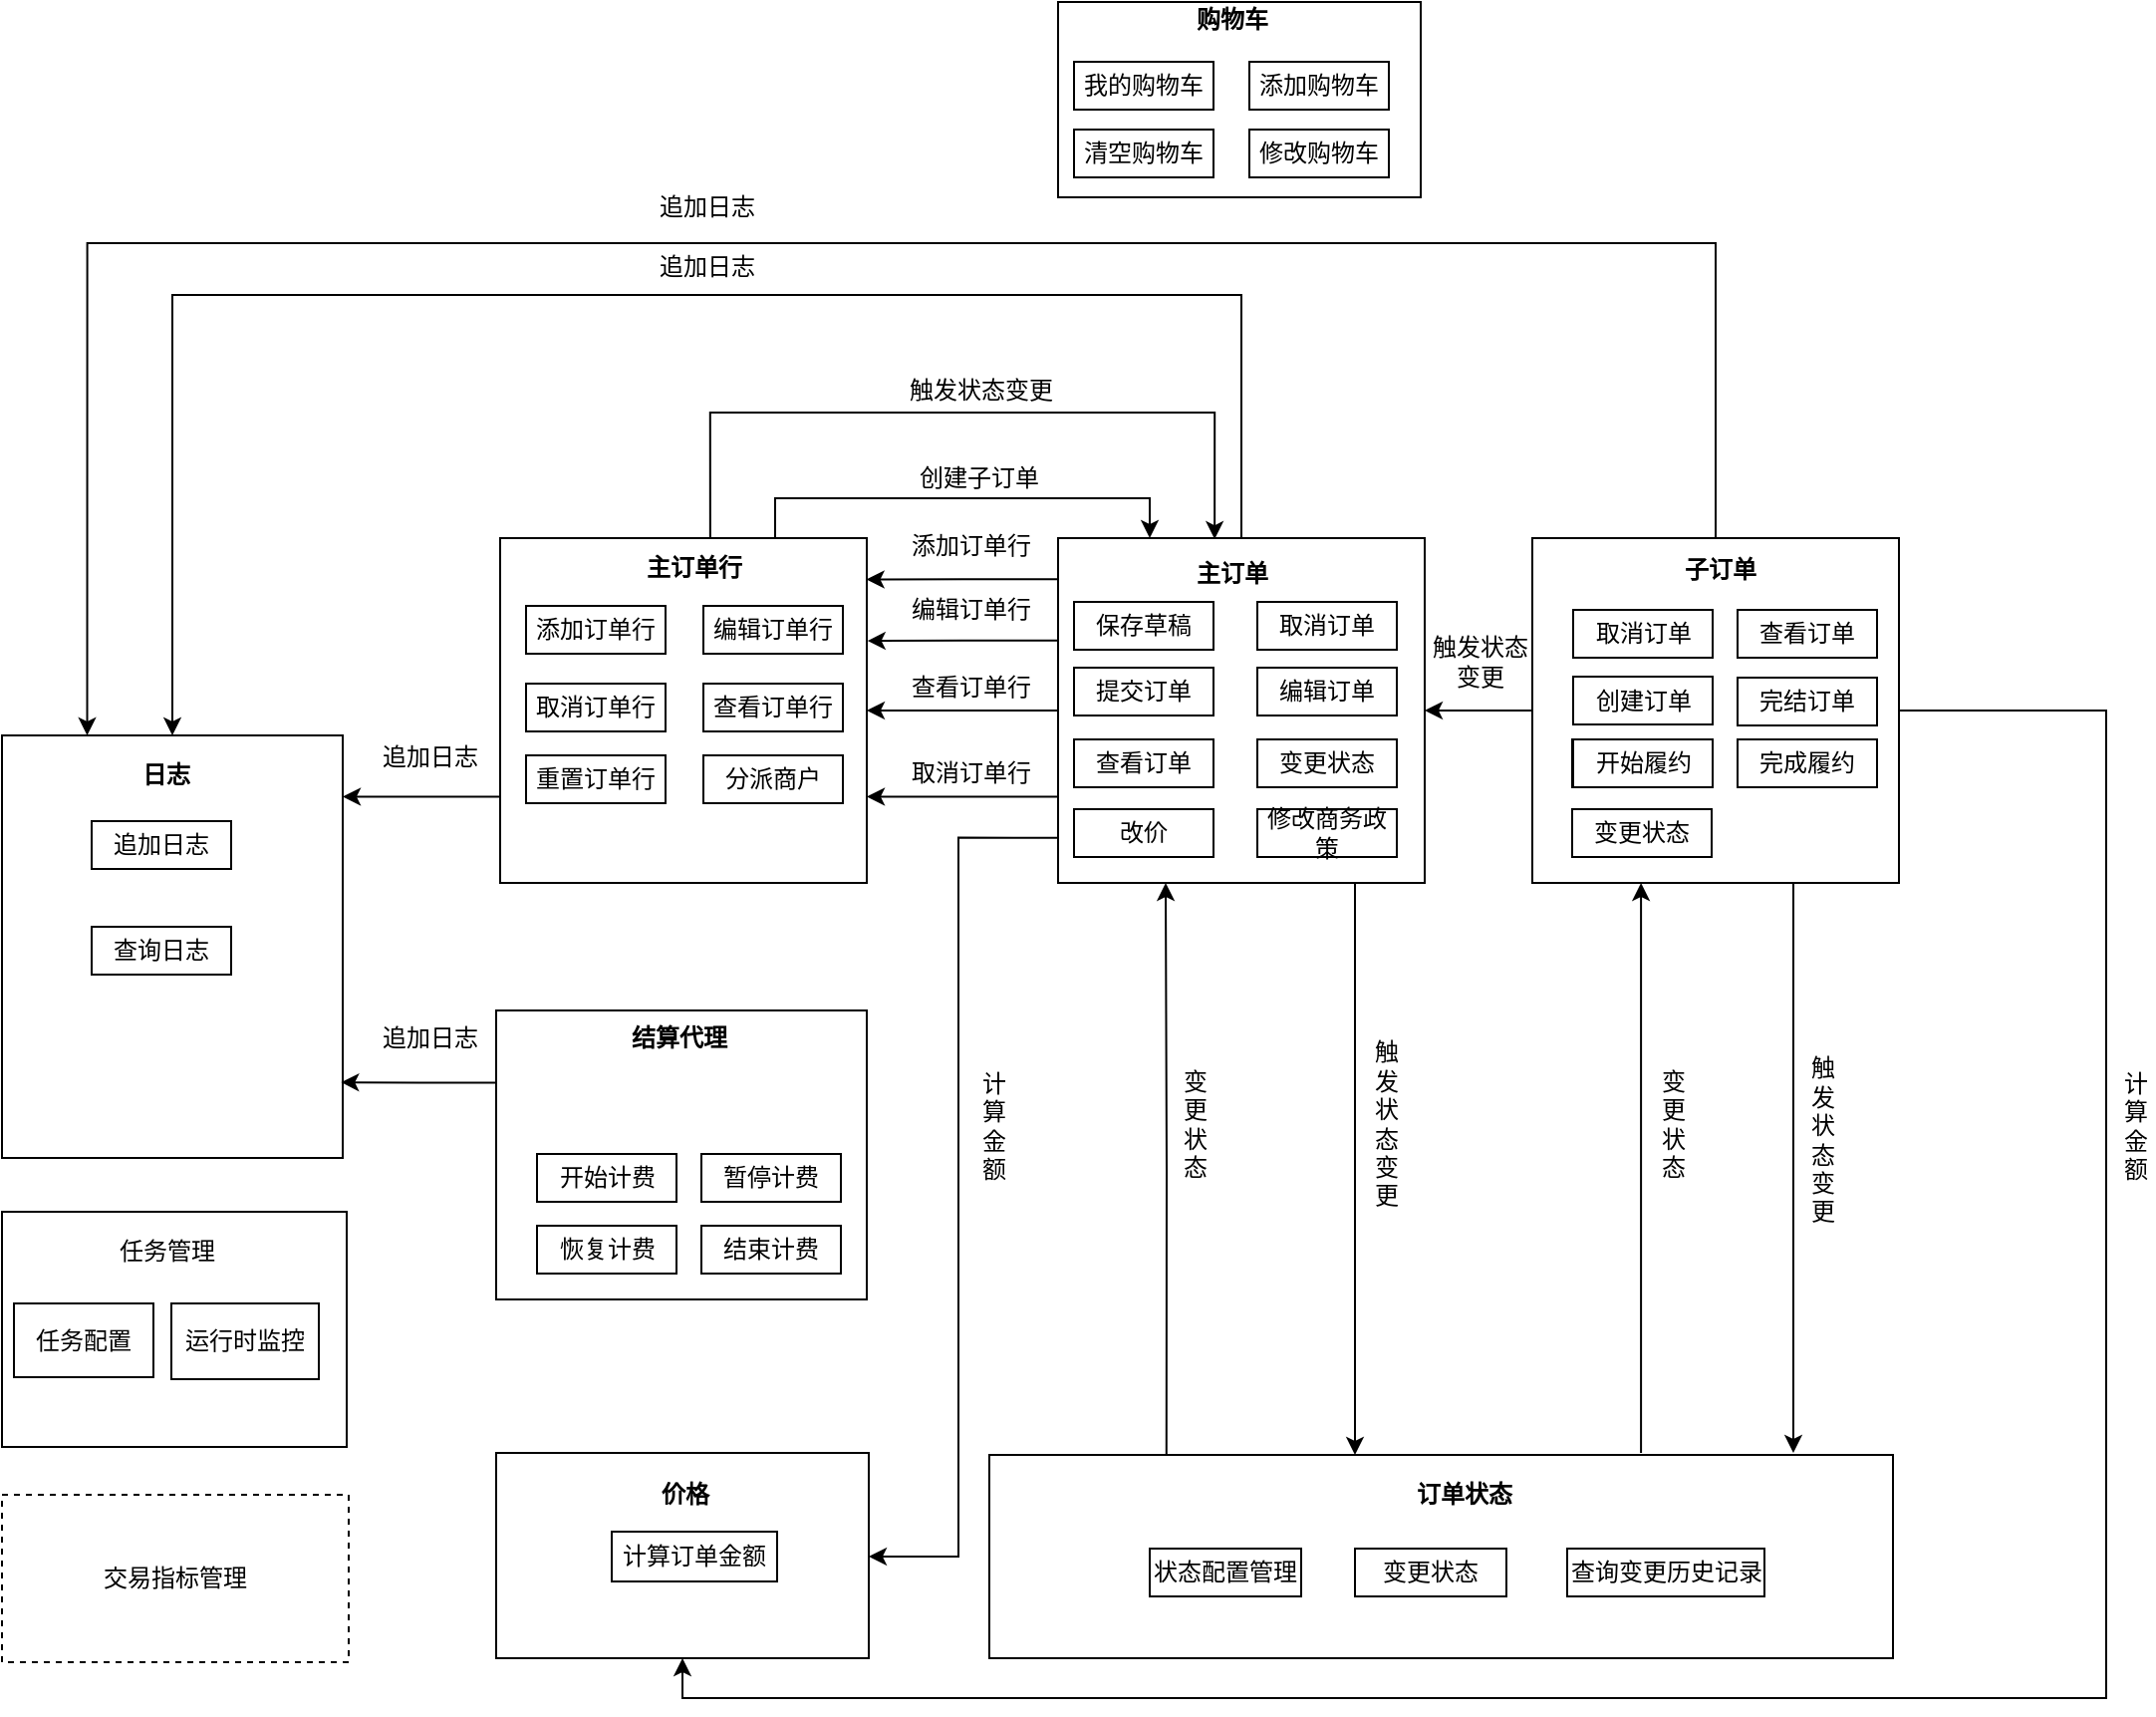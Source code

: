 <mxfile version="17.4.0" type="github" pages="19">
  <diagram id="5A5lfGYTrCQL1lXl713B" name="订单系统模块图">
    <mxGraphModel dx="1929" dy="1749" grid="0" gridSize="10" guides="1" tooltips="1" connect="1" arrows="1" fold="1" page="1" pageScale="1" pageWidth="827" pageHeight="1169" math="0" shadow="0">
      <root>
        <mxCell id="nm2KSvU2BsOyXYlm7uL0-0" />
        <mxCell id="nm2KSvU2BsOyXYlm7uL0-1" parent="nm2KSvU2BsOyXYlm7uL0-0" />
        <mxCell id="0YO6a_fZAa5MfOELBC66-10" value="" style="rounded=0;whiteSpace=wrap;html=1;" parent="nm2KSvU2BsOyXYlm7uL0-1" vertex="1">
          <mxGeometry x="-325.5" y="709" width="453.5" height="102" as="geometry" />
        </mxCell>
        <mxCell id="0YO6a_fZAa5MfOELBC66-60" style="edgeStyle=orthogonalEdgeStyle;rounded=0;orthogonalLoop=1;jettySize=auto;html=1;entryX=0.999;entryY=0.12;entryDx=0;entryDy=0;entryPerimeter=0;startArrow=none;startFill=0;endArrow=classic;endFill=1;strokeColor=#000000;exitX=0;exitY=0.119;exitDx=0;exitDy=0;exitPerimeter=0;" parent="nm2KSvU2BsOyXYlm7uL0-1" source="nm2KSvU2BsOyXYlm7uL0-2" target="nm2KSvU2BsOyXYlm7uL0-21" edge="1">
          <mxGeometry relative="1" as="geometry">
            <mxPoint x="-293" y="270" as="sourcePoint" />
          </mxGeometry>
        </mxCell>
        <mxCell id="0YO6a_fZAa5MfOELBC66-74" style="edgeStyle=orthogonalEdgeStyle;rounded=0;orthogonalLoop=1;jettySize=auto;html=1;entryX=0.5;entryY=0;entryDx=0;entryDy=0;startArrow=none;startFill=0;endArrow=classic;endFill=1;strokeColor=#000000;exitX=0.5;exitY=0;exitDx=0;exitDy=0;" parent="nm2KSvU2BsOyXYlm7uL0-1" source="nm2KSvU2BsOyXYlm7uL0-2" target="0YO6a_fZAa5MfOELBC66-0" edge="1">
          <mxGeometry relative="1" as="geometry">
            <Array as="points">
              <mxPoint x="-199" y="127" />
              <mxPoint x="-735" y="127" />
            </Array>
          </mxGeometry>
        </mxCell>
        <mxCell id="0YO6a_fZAa5MfOELBC66-89" style="edgeStyle=orthogonalEdgeStyle;rounded=0;orthogonalLoop=1;jettySize=auto;html=1;startArrow=none;startFill=0;endArrow=classic;endFill=1;strokeColor=#000000;exitX=0.001;exitY=0.869;exitDx=0;exitDy=0;exitPerimeter=0;" parent="nm2KSvU2BsOyXYlm7uL0-1" source="nm2KSvU2BsOyXYlm7uL0-2" target="0YO6a_fZAa5MfOELBC66-24" edge="1">
          <mxGeometry relative="1" as="geometry">
            <Array as="points">
              <mxPoint x="-341" y="399" />
              <mxPoint x="-341" y="760" />
            </Array>
          </mxGeometry>
        </mxCell>
        <mxCell id="nm2KSvU2BsOyXYlm7uL0-2" value="" style="rounded=0;whiteSpace=wrap;html=1;" parent="nm2KSvU2BsOyXYlm7uL0-1" vertex="1">
          <mxGeometry x="-291" y="249" width="184" height="173" as="geometry" />
        </mxCell>
        <mxCell id="0YO6a_fZAa5MfOELBC66-45" style="edgeStyle=orthogonalEdgeStyle;rounded=0;orthogonalLoop=1;jettySize=auto;html=1;startArrow=none;startFill=0;endArrow=classic;endFill=1;strokeColor=#000000;exitX=0.712;exitY=1;exitDx=0;exitDy=0;exitPerimeter=0;" parent="nm2KSvU2BsOyXYlm7uL0-1" source="nm2KSvU2BsOyXYlm7uL0-3" edge="1">
          <mxGeometry relative="1" as="geometry">
            <mxPoint x="78" y="708" as="targetPoint" />
          </mxGeometry>
        </mxCell>
        <mxCell id="0YO6a_fZAa5MfOELBC66-53" style="edgeStyle=orthogonalEdgeStyle;rounded=0;orthogonalLoop=1;jettySize=auto;html=1;exitX=0;exitY=0.5;exitDx=0;exitDy=0;entryX=1;entryY=0.5;entryDx=0;entryDy=0;startArrow=none;startFill=0;endArrow=classic;endFill=1;strokeColor=#000000;" parent="nm2KSvU2BsOyXYlm7uL0-1" source="nm2KSvU2BsOyXYlm7uL0-3" target="nm2KSvU2BsOyXYlm7uL0-2" edge="1">
          <mxGeometry relative="1" as="geometry" />
        </mxCell>
        <mxCell id="0YO6a_fZAa5MfOELBC66-83" style="edgeStyle=orthogonalEdgeStyle;rounded=0;orthogonalLoop=1;jettySize=auto;html=1;exitX=0.5;exitY=0;exitDx=0;exitDy=0;entryX=0.25;entryY=0;entryDx=0;entryDy=0;startArrow=none;startFill=0;endArrow=classic;endFill=1;strokeColor=#000000;" parent="nm2KSvU2BsOyXYlm7uL0-1" source="nm2KSvU2BsOyXYlm7uL0-3" target="0YO6a_fZAa5MfOELBC66-0" edge="1">
          <mxGeometry relative="1" as="geometry">
            <Array as="points">
              <mxPoint x="39" y="101" />
              <mxPoint x="-778" y="101" />
            </Array>
          </mxGeometry>
        </mxCell>
        <mxCell id="0YO6a_fZAa5MfOELBC66-91" style="edgeStyle=orthogonalEdgeStyle;rounded=0;orthogonalLoop=1;jettySize=auto;html=1;entryX=0.5;entryY=1;entryDx=0;entryDy=0;startArrow=none;startFill=0;endArrow=classic;endFill=1;strokeColor=#000000;" parent="nm2KSvU2BsOyXYlm7uL0-1" source="nm2KSvU2BsOyXYlm7uL0-3" target="0YO6a_fZAa5MfOELBC66-24" edge="1">
          <mxGeometry relative="1" as="geometry">
            <Array as="points">
              <mxPoint x="235" y="336" />
              <mxPoint x="235" y="831" />
              <mxPoint x="-479" y="831" />
            </Array>
          </mxGeometry>
        </mxCell>
        <mxCell id="nm2KSvU2BsOyXYlm7uL0-3" value="" style="rounded=0;whiteSpace=wrap;html=1;" parent="nm2KSvU2BsOyXYlm7uL0-1" vertex="1">
          <mxGeometry x="-53" y="249" width="184" height="173" as="geometry" />
        </mxCell>
        <mxCell id="nm2KSvU2BsOyXYlm7uL0-7" value="" style="rounded=0;whiteSpace=wrap;html=1;" parent="nm2KSvU2BsOyXYlm7uL0-1" vertex="1">
          <mxGeometry x="-821" y="587" width="173" height="118" as="geometry" />
        </mxCell>
        <mxCell id="nm2KSvU2BsOyXYlm7uL0-8" value="" style="rounded=0;whiteSpace=wrap;html=1;" parent="nm2KSvU2BsOyXYlm7uL0-1" vertex="1">
          <mxGeometry x="-291" y="-20" width="182" height="98" as="geometry" />
        </mxCell>
        <mxCell id="nm2KSvU2BsOyXYlm7uL0-9" value="购物车" style="text;html=1;strokeColor=none;fillColor=none;align=center;verticalAlign=middle;whiteSpace=wrap;rounded=0;fontStyle=1" parent="nm2KSvU2BsOyXYlm7uL0-1" vertex="1">
          <mxGeometry x="-223" y="-18" width="39" height="13" as="geometry" />
        </mxCell>
        <mxCell id="nm2KSvU2BsOyXYlm7uL0-10" value="我的购物车" style="rounded=0;whiteSpace=wrap;html=1;" parent="nm2KSvU2BsOyXYlm7uL0-1" vertex="1">
          <mxGeometry x="-283" y="10" width="70" height="24" as="geometry" />
        </mxCell>
        <mxCell id="nm2KSvU2BsOyXYlm7uL0-11" value="添加购物车" style="rounded=0;whiteSpace=wrap;html=1;" parent="nm2KSvU2BsOyXYlm7uL0-1" vertex="1">
          <mxGeometry x="-195" y="10" width="70" height="24" as="geometry" />
        </mxCell>
        <mxCell id="nm2KSvU2BsOyXYlm7uL0-12" value="清空购物车" style="rounded=0;whiteSpace=wrap;html=1;" parent="nm2KSvU2BsOyXYlm7uL0-1" vertex="1">
          <mxGeometry x="-283" y="44" width="70" height="24" as="geometry" />
        </mxCell>
        <mxCell id="nm2KSvU2BsOyXYlm7uL0-13" value="修改购物车" style="rounded=0;whiteSpace=wrap;html=1;" parent="nm2KSvU2BsOyXYlm7uL0-1" vertex="1">
          <mxGeometry x="-195" y="44" width="70" height="24" as="geometry" />
        </mxCell>
        <mxCell id="nm2KSvU2BsOyXYlm7uL0-14" value="主订单" style="text;html=1;strokeColor=none;fillColor=none;align=center;verticalAlign=middle;whiteSpace=wrap;rounded=0;fontStyle=1" parent="nm2KSvU2BsOyXYlm7uL0-1" vertex="1">
          <mxGeometry x="-223" y="260" width="39" height="13" as="geometry" />
        </mxCell>
        <mxCell id="nm2KSvU2BsOyXYlm7uL0-15" value="保存草稿" style="rounded=0;whiteSpace=wrap;html=1;" parent="nm2KSvU2BsOyXYlm7uL0-1" vertex="1">
          <mxGeometry x="-283" y="281" width="70" height="24" as="geometry" />
        </mxCell>
        <mxCell id="nm2KSvU2BsOyXYlm7uL0-16" value="提交订单" style="rounded=0;whiteSpace=wrap;html=1;" parent="nm2KSvU2BsOyXYlm7uL0-1" vertex="1">
          <mxGeometry x="-283" y="314" width="70" height="24" as="geometry" />
        </mxCell>
        <mxCell id="nm2KSvU2BsOyXYlm7uL0-17" value="取消订单" style="rounded=0;whiteSpace=wrap;html=1;" parent="nm2KSvU2BsOyXYlm7uL0-1" vertex="1">
          <mxGeometry x="-191" y="281" width="70" height="24" as="geometry" />
        </mxCell>
        <mxCell id="nm2KSvU2BsOyXYlm7uL0-18" value="编辑订单" style="rounded=0;whiteSpace=wrap;html=1;" parent="nm2KSvU2BsOyXYlm7uL0-1" vertex="1">
          <mxGeometry x="-191" y="314" width="70" height="24" as="geometry" />
        </mxCell>
        <mxCell id="nm2KSvU2BsOyXYlm7uL0-19" value="查看订单" style="rounded=0;whiteSpace=wrap;html=1;" parent="nm2KSvU2BsOyXYlm7uL0-1" vertex="1">
          <mxGeometry x="-283" y="350" width="70" height="24" as="geometry" />
        </mxCell>
        <mxCell id="0YO6a_fZAa5MfOELBC66-77" style="edgeStyle=orthogonalEdgeStyle;rounded=0;orthogonalLoop=1;jettySize=auto;html=1;exitX=0;exitY=0.75;exitDx=0;exitDy=0;entryX=1;entryY=0.145;entryDx=0;entryDy=0;entryPerimeter=0;startArrow=none;startFill=0;endArrow=classic;endFill=1;strokeColor=#000000;" parent="nm2KSvU2BsOyXYlm7uL0-1" source="nm2KSvU2BsOyXYlm7uL0-21" target="0YO6a_fZAa5MfOELBC66-0" edge="1">
          <mxGeometry relative="1" as="geometry" />
        </mxCell>
        <mxCell id="rpkr7CcSKOChNg-Macsh-0" style="edgeStyle=orthogonalEdgeStyle;rounded=0;orthogonalLoop=1;jettySize=auto;html=1;exitX=0.75;exitY=0;exitDx=0;exitDy=0;entryX=0.25;entryY=0;entryDx=0;entryDy=0;startArrow=none;startFill=0;endArrow=classic;endFill=1;" parent="nm2KSvU2BsOyXYlm7uL0-1" source="nm2KSvU2BsOyXYlm7uL0-21" target="nm2KSvU2BsOyXYlm7uL0-2" edge="1">
          <mxGeometry relative="1" as="geometry" />
        </mxCell>
        <mxCell id="rpkr7CcSKOChNg-Macsh-3" style="edgeStyle=orthogonalEdgeStyle;rounded=0;orthogonalLoop=1;jettySize=auto;html=1;entryX=0.427;entryY=0.003;entryDx=0;entryDy=0;entryPerimeter=0;startArrow=none;startFill=0;endArrow=classic;endFill=1;exitX=0.573;exitY=-0.001;exitDx=0;exitDy=0;exitPerimeter=0;" parent="nm2KSvU2BsOyXYlm7uL0-1" source="nm2KSvU2BsOyXYlm7uL0-21" target="nm2KSvU2BsOyXYlm7uL0-2" edge="1">
          <mxGeometry relative="1" as="geometry">
            <Array as="points">
              <mxPoint x="-466" y="186" />
              <mxPoint x="-212" y="186" />
            </Array>
          </mxGeometry>
        </mxCell>
        <mxCell id="nm2KSvU2BsOyXYlm7uL0-21" value="" style="rounded=0;whiteSpace=wrap;html=1;" parent="nm2KSvU2BsOyXYlm7uL0-1" vertex="1">
          <mxGeometry x="-571" y="249" width="184" height="173" as="geometry" />
        </mxCell>
        <mxCell id="nm2KSvU2BsOyXYlm7uL0-22" value="主订单行" style="text;html=1;strokeColor=none;fillColor=none;align=center;verticalAlign=middle;whiteSpace=wrap;rounded=0;fontStyle=1" parent="nm2KSvU2BsOyXYlm7uL0-1" vertex="1">
          <mxGeometry x="-501" y="258" width="55" height="12" as="geometry" />
        </mxCell>
        <mxCell id="nm2KSvU2BsOyXYlm7uL0-23" value="取消订单行" style="rounded=0;whiteSpace=wrap;html=1;fontStyle=0" parent="nm2KSvU2BsOyXYlm7uL0-1" vertex="1">
          <mxGeometry x="-558" y="322" width="70" height="24" as="geometry" />
        </mxCell>
        <mxCell id="nm2KSvU2BsOyXYlm7uL0-24" value="查看订单行" style="rounded=0;whiteSpace=wrap;html=1;" parent="nm2KSvU2BsOyXYlm7uL0-1" vertex="1">
          <mxGeometry x="-469" y="322" width="70" height="24" as="geometry" />
        </mxCell>
        <mxCell id="nm2KSvU2BsOyXYlm7uL0-25" value="添加订单行" style="rounded=0;whiteSpace=wrap;html=1;" parent="nm2KSvU2BsOyXYlm7uL0-1" vertex="1">
          <mxGeometry x="-558" y="283" width="70" height="24" as="geometry" />
        </mxCell>
        <mxCell id="nm2KSvU2BsOyXYlm7uL0-26" value="编辑订单行" style="rounded=0;whiteSpace=wrap;html=1;" parent="nm2KSvU2BsOyXYlm7uL0-1" vertex="1">
          <mxGeometry x="-469" y="283" width="70" height="24" as="geometry" />
        </mxCell>
        <mxCell id="nm2KSvU2BsOyXYlm7uL0-27" value="子订单" style="text;html=1;strokeColor=none;fillColor=none;align=center;verticalAlign=middle;whiteSpace=wrap;rounded=0;fontStyle=1" parent="nm2KSvU2BsOyXYlm7uL0-1" vertex="1">
          <mxGeometry x="22" y="258" width="39" height="13" as="geometry" />
        </mxCell>
        <mxCell id="nm2KSvU2BsOyXYlm7uL0-28" value="取消订单" style="rounded=0;whiteSpace=wrap;html=1;" parent="nm2KSvU2BsOyXYlm7uL0-1" vertex="1">
          <mxGeometry x="-32.5" y="285" width="70" height="24" as="geometry" />
        </mxCell>
        <mxCell id="nm2KSvU2BsOyXYlm7uL0-29" value="查看订单" style="rounded=0;whiteSpace=wrap;html=1;" parent="nm2KSvU2BsOyXYlm7uL0-1" vertex="1">
          <mxGeometry x="50" y="285" width="70" height="24" as="geometry" />
        </mxCell>
        <mxCell id="nm2KSvU2BsOyXYlm7uL0-30" value="创建订单" style="rounded=0;whiteSpace=wrap;html=1;" parent="nm2KSvU2BsOyXYlm7uL0-1" vertex="1">
          <mxGeometry x="-32.5" y="318.5" width="70" height="24" as="geometry" />
        </mxCell>
        <mxCell id="nm2KSvU2BsOyXYlm7uL0-31" value="完结订单" style="rounded=0;whiteSpace=wrap;html=1;" parent="nm2KSvU2BsOyXYlm7uL0-1" vertex="1">
          <mxGeometry x="50" y="319" width="70" height="24" as="geometry" />
        </mxCell>
        <mxCell id="0YO6a_fZAa5MfOELBC66-0" value="" style="rounded=0;whiteSpace=wrap;html=1;" parent="nm2KSvU2BsOyXYlm7uL0-1" vertex="1">
          <mxGeometry x="-821" y="348" width="171" height="212" as="geometry" />
        </mxCell>
        <mxCell id="0YO6a_fZAa5MfOELBC66-12" value="状态配置管理" style="rounded=0;whiteSpace=wrap;html=1;" parent="nm2KSvU2BsOyXYlm7uL0-1" vertex="1">
          <mxGeometry x="-245" y="756" width="76" height="24" as="geometry" />
        </mxCell>
        <mxCell id="0YO6a_fZAa5MfOELBC66-78" style="edgeStyle=orthogonalEdgeStyle;rounded=0;orthogonalLoop=1;jettySize=auto;html=1;exitX=0;exitY=0.25;exitDx=0;exitDy=0;entryX=0.995;entryY=0.821;entryDx=0;entryDy=0;entryPerimeter=0;startArrow=none;startFill=0;endArrow=classic;endFill=1;strokeColor=#000000;" parent="nm2KSvU2BsOyXYlm7uL0-1" source="0YO6a_fZAa5MfOELBC66-13" target="0YO6a_fZAa5MfOELBC66-0" edge="1">
          <mxGeometry relative="1" as="geometry" />
        </mxCell>
        <mxCell id="0YO6a_fZAa5MfOELBC66-13" value="" style="rounded=0;whiteSpace=wrap;html=1;" parent="nm2KSvU2BsOyXYlm7uL0-1" vertex="1">
          <mxGeometry x="-573" y="486" width="186" height="145" as="geometry" />
        </mxCell>
        <mxCell id="0YO6a_fZAa5MfOELBC66-14" value="结算代理" style="text;html=1;strokeColor=none;fillColor=none;align=center;verticalAlign=middle;whiteSpace=wrap;rounded=0;fontStyle=1" parent="nm2KSvU2BsOyXYlm7uL0-1" vertex="1">
          <mxGeometry x="-512" y="491.5" width="62" height="17" as="geometry" />
        </mxCell>
        <mxCell id="0YO6a_fZAa5MfOELBC66-16" value="暂停计费" style="rounded=0;whiteSpace=wrap;html=1;" parent="nm2KSvU2BsOyXYlm7uL0-1" vertex="1">
          <mxGeometry x="-470" y="558" width="70" height="24" as="geometry" />
        </mxCell>
        <mxCell id="0YO6a_fZAa5MfOELBC66-17" value="恢复计费" style="rounded=0;whiteSpace=wrap;html=1;" parent="nm2KSvU2BsOyXYlm7uL0-1" vertex="1">
          <mxGeometry x="-552.5" y="594" width="70" height="24" as="geometry" />
        </mxCell>
        <mxCell id="0YO6a_fZAa5MfOELBC66-18" value="结束计费" style="rounded=0;whiteSpace=wrap;html=1;" parent="nm2KSvU2BsOyXYlm7uL0-1" vertex="1">
          <mxGeometry x="-470" y="594" width="70" height="24" as="geometry" />
        </mxCell>
        <mxCell id="0YO6a_fZAa5MfOELBC66-19" value="开始履约" style="rounded=0;whiteSpace=wrap;html=1;" parent="nm2KSvU2BsOyXYlm7uL0-1" vertex="1">
          <mxGeometry x="-33" y="350" width="70" height="24" as="geometry" />
        </mxCell>
        <mxCell id="0YO6a_fZAa5MfOELBC66-20" value="完成履约" style="rounded=0;whiteSpace=wrap;html=1;" parent="nm2KSvU2BsOyXYlm7uL0-1" vertex="1">
          <mxGeometry x="50" y="350" width="70" height="24" as="geometry" />
        </mxCell>
        <mxCell id="0YO6a_fZAa5MfOELBC66-21" value="重置订单行" style="rounded=0;whiteSpace=wrap;html=1;" parent="nm2KSvU2BsOyXYlm7uL0-1" vertex="1">
          <mxGeometry x="-558" y="358" width="70" height="24" as="geometry" />
        </mxCell>
        <mxCell id="0YO6a_fZAa5MfOELBC66-22" value="分派商户" style="rounded=0;whiteSpace=wrap;html=1;" parent="nm2KSvU2BsOyXYlm7uL0-1" vertex="1">
          <mxGeometry x="-469" y="358" width="70" height="24" as="geometry" />
        </mxCell>
        <mxCell id="0YO6a_fZAa5MfOELBC66-23" value="改价" style="rounded=0;whiteSpace=wrap;html=1;" parent="nm2KSvU2BsOyXYlm7uL0-1" vertex="1">
          <mxGeometry x="-283" y="385" width="70" height="24" as="geometry" />
        </mxCell>
        <mxCell id="0YO6a_fZAa5MfOELBC66-24" value="" style="rounded=0;whiteSpace=wrap;html=1;" parent="nm2KSvU2BsOyXYlm7uL0-1" vertex="1">
          <mxGeometry x="-573" y="708" width="187" height="103" as="geometry" />
        </mxCell>
        <mxCell id="0YO6a_fZAa5MfOELBC66-25" value="计算订单金额" style="rounded=0;whiteSpace=wrap;html=1;" parent="nm2KSvU2BsOyXYlm7uL0-1" vertex="1">
          <mxGeometry x="-515" y="747.5" width="83" height="25" as="geometry" />
        </mxCell>
        <mxCell id="0YO6a_fZAa5MfOELBC66-31" value="价格" style="text;html=1;strokeColor=none;fillColor=none;align=center;verticalAlign=middle;whiteSpace=wrap;rounded=0;fontStyle=1" parent="nm2KSvU2BsOyXYlm7uL0-1" vertex="1">
          <mxGeometry x="-517.5" y="724" width="78" height="10" as="geometry" />
        </mxCell>
        <mxCell id="0YO6a_fZAa5MfOELBC66-33" value="变更状态" style="rounded=0;whiteSpace=wrap;html=1;" parent="nm2KSvU2BsOyXYlm7uL0-1" vertex="1">
          <mxGeometry x="-142" y="756" width="76" height="24" as="geometry" />
        </mxCell>
        <mxCell id="0YO6a_fZAa5MfOELBC66-34" value="查询变更历史记录" style="rounded=0;whiteSpace=wrap;html=1;" parent="nm2KSvU2BsOyXYlm7uL0-1" vertex="1">
          <mxGeometry x="-35.5" y="756" width="99" height="24" as="geometry" />
        </mxCell>
        <mxCell id="0YO6a_fZAa5MfOELBC66-36" value="日志" style="text;html=1;strokeColor=none;fillColor=none;align=center;verticalAlign=middle;whiteSpace=wrap;rounded=0;fontStyle=1" parent="nm2KSvU2BsOyXYlm7uL0-1" vertex="1">
          <mxGeometry x="-758" y="361" width="39" height="13" as="geometry" />
        </mxCell>
        <mxCell id="0YO6a_fZAa5MfOELBC66-37" value="追加日志" style="rounded=0;whiteSpace=wrap;html=1;" parent="nm2KSvU2BsOyXYlm7uL0-1" vertex="1">
          <mxGeometry x="-776" y="391" width="70" height="24" as="geometry" />
        </mxCell>
        <mxCell id="0YO6a_fZAa5MfOELBC66-38" value="查询日志" style="rounded=0;whiteSpace=wrap;html=1;" parent="nm2KSvU2BsOyXYlm7uL0-1" vertex="1">
          <mxGeometry x="-776" y="444" width="70" height="24" as="geometry" />
        </mxCell>
        <mxCell id="0YO6a_fZAa5MfOELBC66-39" value="恢复计费" style="rounded=0;whiteSpace=wrap;html=1;" parent="nm2KSvU2BsOyXYlm7uL0-1" vertex="1">
          <mxGeometry x="-552.5" y="594" width="70" height="24" as="geometry" />
        </mxCell>
        <mxCell id="0YO6a_fZAa5MfOELBC66-41" value="开始履约" style="rounded=0;whiteSpace=wrap;html=1;" parent="nm2KSvU2BsOyXYlm7uL0-1" vertex="1">
          <mxGeometry x="-32.5" y="350" width="70" height="24" as="geometry" />
        </mxCell>
        <mxCell id="0YO6a_fZAa5MfOELBC66-42" value="开始计费" style="rounded=0;whiteSpace=wrap;html=1;" parent="nm2KSvU2BsOyXYlm7uL0-1" vertex="1">
          <mxGeometry x="-552.5" y="558" width="70" height="24" as="geometry" />
        </mxCell>
        <mxCell id="0YO6a_fZAa5MfOELBC66-46" value="订单状态" style="text;html=1;strokeColor=none;fillColor=none;align=center;verticalAlign=middle;whiteSpace=wrap;rounded=0;fontStyle=1" parent="nm2KSvU2BsOyXYlm7uL0-1" vertex="1">
          <mxGeometry x="-117" y="714" width="60" height="30" as="geometry" />
        </mxCell>
        <mxCell id="0YO6a_fZAa5MfOELBC66-47" value="触发状态变更" style="text;html=1;strokeColor=none;fillColor=none;align=center;verticalAlign=middle;whiteSpace=wrap;rounded=0;" parent="nm2KSvU2BsOyXYlm7uL0-1" vertex="1">
          <mxGeometry x="84" y="502" width="18" height="97" as="geometry" />
        </mxCell>
        <mxCell id="0YO6a_fZAa5MfOELBC66-49" value="变更状态" style="rounded=0;whiteSpace=wrap;html=1;" parent="nm2KSvU2BsOyXYlm7uL0-1" vertex="1">
          <mxGeometry x="-33" y="385" width="70" height="24" as="geometry" />
        </mxCell>
        <mxCell id="0YO6a_fZAa5MfOELBC66-50" style="edgeStyle=orthogonalEdgeStyle;rounded=0;orthogonalLoop=1;jettySize=auto;html=1;startArrow=classic;startFill=1;endArrow=none;endFill=0;strokeColor=#000000;" parent="nm2KSvU2BsOyXYlm7uL0-1" edge="1">
          <mxGeometry relative="1" as="geometry">
            <mxPoint x="1.55" y="422.0" as="sourcePoint" />
            <mxPoint x="1.55" y="708" as="targetPoint" />
          </mxGeometry>
        </mxCell>
        <mxCell id="0YO6a_fZAa5MfOELBC66-51" value="变更状态" style="text;html=1;strokeColor=none;fillColor=none;align=center;verticalAlign=middle;whiteSpace=wrap;rounded=0;" parent="nm2KSvU2BsOyXYlm7uL0-1" vertex="1">
          <mxGeometry x="9" y="494" width="18" height="97" as="geometry" />
        </mxCell>
        <mxCell id="0YO6a_fZAa5MfOELBC66-52" value="变更状态" style="rounded=0;whiteSpace=wrap;html=1;" parent="nm2KSvU2BsOyXYlm7uL0-1" vertex="1">
          <mxGeometry x="-191" y="350" width="70" height="24" as="geometry" />
        </mxCell>
        <mxCell id="0YO6a_fZAa5MfOELBC66-54" value="触发状态变更" style="text;html=1;strokeColor=none;fillColor=none;align=center;verticalAlign=middle;whiteSpace=wrap;rounded=0;" parent="nm2KSvU2BsOyXYlm7uL0-1" vertex="1">
          <mxGeometry x="-109" y="296" width="60" height="30" as="geometry" />
        </mxCell>
        <mxCell id="0YO6a_fZAa5MfOELBC66-55" value="修改商务政策" style="rounded=0;whiteSpace=wrap;html=1;" parent="nm2KSvU2BsOyXYlm7uL0-1" vertex="1">
          <mxGeometry x="-191" y="385" width="70" height="24" as="geometry" />
        </mxCell>
        <mxCell id="0YO6a_fZAa5MfOELBC66-56" style="edgeStyle=orthogonalEdgeStyle;rounded=0;orthogonalLoop=1;jettySize=auto;html=1;startArrow=none;startFill=0;endArrow=classic;endFill=1;strokeColor=#000000;" parent="nm2KSvU2BsOyXYlm7uL0-1" edge="1">
          <mxGeometry relative="1" as="geometry">
            <mxPoint x="-142" y="422" as="sourcePoint" />
            <mxPoint x="-142" y="709" as="targetPoint" />
          </mxGeometry>
        </mxCell>
        <mxCell id="0YO6a_fZAa5MfOELBC66-57" value="触发状态变更" style="text;html=1;strokeColor=none;fillColor=none;align=center;verticalAlign=middle;whiteSpace=wrap;rounded=0;" parent="nm2KSvU2BsOyXYlm7uL0-1" vertex="1">
          <mxGeometry x="-135" y="494" width="18" height="97" as="geometry" />
        </mxCell>
        <mxCell id="0YO6a_fZAa5MfOELBC66-58" style="edgeStyle=orthogonalEdgeStyle;rounded=0;orthogonalLoop=1;jettySize=auto;html=1;startArrow=classic;startFill=1;endArrow=none;endFill=0;strokeColor=#000000;entryX=0.196;entryY=0;entryDx=0;entryDy=0;entryPerimeter=0;" parent="nm2KSvU2BsOyXYlm7uL0-1" target="0YO6a_fZAa5MfOELBC66-10" edge="1">
          <mxGeometry relative="1" as="geometry">
            <mxPoint x="-237.0" y="422.0" as="sourcePoint" />
            <mxPoint x="-237.0" y="708" as="targetPoint" />
          </mxGeometry>
        </mxCell>
        <mxCell id="0YO6a_fZAa5MfOELBC66-59" value="变更状态" style="text;html=1;strokeColor=none;fillColor=none;align=center;verticalAlign=middle;whiteSpace=wrap;rounded=0;" parent="nm2KSvU2BsOyXYlm7uL0-1" vertex="1">
          <mxGeometry x="-231" y="494.5" width="18" height="97" as="geometry" />
        </mxCell>
        <mxCell id="0YO6a_fZAa5MfOELBC66-61" value="添加订单行" style="text;html=1;strokeColor=none;fillColor=none;align=center;verticalAlign=middle;whiteSpace=wrap;rounded=0;" parent="nm2KSvU2BsOyXYlm7uL0-1" vertex="1">
          <mxGeometry x="-368" y="241" width="67" height="24" as="geometry" />
        </mxCell>
        <mxCell id="0YO6a_fZAa5MfOELBC66-62" style="edgeStyle=orthogonalEdgeStyle;rounded=0;orthogonalLoop=1;jettySize=auto;html=1;startArrow=none;startFill=0;endArrow=classic;endFill=1;strokeColor=#000000;exitX=-0.002;exitY=0.297;exitDx=0;exitDy=0;exitPerimeter=0;entryX=1.002;entryY=0.298;entryDx=0;entryDy=0;entryPerimeter=0;" parent="nm2KSvU2BsOyXYlm7uL0-1" source="nm2KSvU2BsOyXYlm7uL0-2" target="nm2KSvU2BsOyXYlm7uL0-21" edge="1">
          <mxGeometry relative="1" as="geometry">
            <mxPoint x="-281" y="279.587" as="sourcePoint" />
            <mxPoint x="-386" y="300" as="targetPoint" />
          </mxGeometry>
        </mxCell>
        <mxCell id="0YO6a_fZAa5MfOELBC66-63" value="编辑订单行" style="text;html=1;strokeColor=none;fillColor=none;align=center;verticalAlign=middle;whiteSpace=wrap;rounded=0;" parent="nm2KSvU2BsOyXYlm7uL0-1" vertex="1">
          <mxGeometry x="-368" y="273" width="67" height="24" as="geometry" />
        </mxCell>
        <mxCell id="0YO6a_fZAa5MfOELBC66-64" style="edgeStyle=orthogonalEdgeStyle;rounded=0;orthogonalLoop=1;jettySize=auto;html=1;startArrow=none;startFill=0;endArrow=classic;endFill=1;strokeColor=#000000;exitX=0;exitY=0.5;exitDx=0;exitDy=0;entryX=1;entryY=0.5;entryDx=0;entryDy=0;" parent="nm2KSvU2BsOyXYlm7uL0-1" source="nm2KSvU2BsOyXYlm7uL0-2" target="nm2KSvU2BsOyXYlm7uL0-21" edge="1">
          <mxGeometry relative="1" as="geometry">
            <mxPoint x="-281.368" y="310.381" as="sourcePoint" />
            <mxPoint x="-376.632" y="310.554" as="targetPoint" />
          </mxGeometry>
        </mxCell>
        <mxCell id="0YO6a_fZAa5MfOELBC66-65" value="查看订单行" style="text;html=1;strokeColor=none;fillColor=none;align=center;verticalAlign=middle;whiteSpace=wrap;rounded=0;" parent="nm2KSvU2BsOyXYlm7uL0-1" vertex="1">
          <mxGeometry x="-368" y="312" width="67" height="24" as="geometry" />
        </mxCell>
        <mxCell id="0YO6a_fZAa5MfOELBC66-66" value="取消订单行" style="text;html=1;strokeColor=none;fillColor=none;align=center;verticalAlign=middle;whiteSpace=wrap;rounded=0;" parent="nm2KSvU2BsOyXYlm7uL0-1" vertex="1">
          <mxGeometry x="-368" y="355" width="67" height="24" as="geometry" />
        </mxCell>
        <mxCell id="0YO6a_fZAa5MfOELBC66-67" style="edgeStyle=orthogonalEdgeStyle;rounded=0;orthogonalLoop=1;jettySize=auto;html=1;startArrow=none;startFill=0;endArrow=classic;endFill=1;strokeColor=#000000;exitX=0;exitY=0.75;exitDx=0;exitDy=0;entryX=1;entryY=0.75;entryDx=0;entryDy=0;" parent="nm2KSvU2BsOyXYlm7uL0-1" source="nm2KSvU2BsOyXYlm7uL0-2" target="nm2KSvU2BsOyXYlm7uL0-21" edge="1">
          <mxGeometry relative="1" as="geometry">
            <mxPoint x="-281.368" y="310.381" as="sourcePoint" />
            <mxPoint x="-376.632" y="310.554" as="targetPoint" />
          </mxGeometry>
        </mxCell>
        <mxCell id="0YO6a_fZAa5MfOELBC66-75" value="追加日志" style="text;html=1;strokeColor=none;fillColor=none;align=center;verticalAlign=middle;whiteSpace=wrap;rounded=0;" parent="nm2KSvU2BsOyXYlm7uL0-1" vertex="1">
          <mxGeometry x="-497" y="98" width="60" height="30" as="geometry" />
        </mxCell>
        <mxCell id="0YO6a_fZAa5MfOELBC66-79" value="追加日志" style="text;html=1;strokeColor=none;fillColor=none;align=center;verticalAlign=middle;whiteSpace=wrap;rounded=0;" parent="nm2KSvU2BsOyXYlm7uL0-1" vertex="1">
          <mxGeometry x="-636" y="344" width="60" height="30" as="geometry" />
        </mxCell>
        <mxCell id="0YO6a_fZAa5MfOELBC66-80" value="追加日志" style="text;html=1;strokeColor=none;fillColor=none;align=center;verticalAlign=middle;whiteSpace=wrap;rounded=0;" parent="nm2KSvU2BsOyXYlm7uL0-1" vertex="1">
          <mxGeometry x="-636" y="485" width="60" height="30" as="geometry" />
        </mxCell>
        <mxCell id="0YO6a_fZAa5MfOELBC66-84" value="追加日志" style="text;html=1;strokeColor=none;fillColor=none;align=center;verticalAlign=middle;whiteSpace=wrap;rounded=0;" parent="nm2KSvU2BsOyXYlm7uL0-1" vertex="1">
          <mxGeometry x="-497" y="68" width="60" height="30" as="geometry" />
        </mxCell>
        <mxCell id="0YO6a_fZAa5MfOELBC66-85" value="交易指标管理" style="rounded=0;whiteSpace=wrap;html=1;dashed=1;" parent="nm2KSvU2BsOyXYlm7uL0-1" vertex="1">
          <mxGeometry x="-821" y="729" width="174" height="84" as="geometry" />
        </mxCell>
        <mxCell id="0YO6a_fZAa5MfOELBC66-86" value="任务管理" style="text;html=1;strokeColor=none;fillColor=none;align=center;verticalAlign=middle;whiteSpace=wrap;rounded=0;dashed=1;" parent="nm2KSvU2BsOyXYlm7uL0-1" vertex="1">
          <mxGeometry x="-768" y="592" width="60" height="30" as="geometry" />
        </mxCell>
        <mxCell id="0YO6a_fZAa5MfOELBC66-87" value="任务配置" style="rounded=0;whiteSpace=wrap;html=1;" parent="nm2KSvU2BsOyXYlm7uL0-1" vertex="1">
          <mxGeometry x="-815" y="633" width="70" height="37" as="geometry" />
        </mxCell>
        <mxCell id="0YO6a_fZAa5MfOELBC66-88" value="运行时监控" style="rounded=0;whiteSpace=wrap;html=1;" parent="nm2KSvU2BsOyXYlm7uL0-1" vertex="1">
          <mxGeometry x="-736" y="633" width="74" height="38" as="geometry" />
        </mxCell>
        <mxCell id="0YO6a_fZAa5MfOELBC66-90" value="计算金额" style="text;html=1;strokeColor=none;fillColor=none;align=center;verticalAlign=middle;whiteSpace=wrap;rounded=0;" parent="nm2KSvU2BsOyXYlm7uL0-1" vertex="1">
          <mxGeometry x="-332" y="495" width="18" height="97" as="geometry" />
        </mxCell>
        <mxCell id="0YO6a_fZAa5MfOELBC66-92" value="计算金额" style="text;html=1;strokeColor=none;fillColor=none;align=center;verticalAlign=middle;whiteSpace=wrap;rounded=0;" parent="nm2KSvU2BsOyXYlm7uL0-1" vertex="1">
          <mxGeometry x="241" y="495" width="18" height="97" as="geometry" />
        </mxCell>
        <mxCell id="rpkr7CcSKOChNg-Macsh-1" value="创建子订单" style="text;html=1;strokeColor=none;fillColor=none;align=center;verticalAlign=middle;whiteSpace=wrap;rounded=0;" parent="nm2KSvU2BsOyXYlm7uL0-1" vertex="1">
          <mxGeometry x="-364" y="207" width="67" height="24" as="geometry" />
        </mxCell>
        <mxCell id="rpkr7CcSKOChNg-Macsh-4" value="触发状态变更" style="text;html=1;strokeColor=none;fillColor=none;align=center;verticalAlign=middle;whiteSpace=wrap;rounded=0;" parent="nm2KSvU2BsOyXYlm7uL0-1" vertex="1">
          <mxGeometry x="-368" y="164" width="77" height="22" as="geometry" />
        </mxCell>
      </root>
    </mxGraphModel>
  </diagram>
  <diagram id="ViSfu7eL3SG-cp3heaYF" name="商端&amp;商品交互">
    <mxGraphModel dx="1102" dy="580" grid="0" gridSize="10" guides="1" tooltips="1" connect="1" arrows="1" fold="1" page="1" pageScale="1" pageWidth="827" pageHeight="1169" math="0" shadow="0">
      <root>
        <mxCell id="8tkLrmUrXPVm0oimm3_V-0" />
        <mxCell id="8tkLrmUrXPVm0oimm3_V-1" parent="8tkLrmUrXPVm0oimm3_V-0" />
        <mxCell id="8tkLrmUrXPVm0oimm3_V-4" style="edgeStyle=orthogonalEdgeStyle;rounded=0;orthogonalLoop=1;jettySize=auto;html=1;entryX=0;entryY=0.5;entryDx=0;entryDy=0;" parent="8tkLrmUrXPVm0oimm3_V-1" source="8tkLrmUrXPVm0oimm3_V-2" target="8tkLrmUrXPVm0oimm3_V-3" edge="1">
          <mxGeometry relative="1" as="geometry" />
        </mxCell>
        <mxCell id="8tkLrmUrXPVm0oimm3_V-2" value="商户" style="shape=umlActor;verticalLabelPosition=bottom;verticalAlign=top;html=1;outlineConnect=0;" parent="8tkLrmUrXPVm0oimm3_V-1" vertex="1">
          <mxGeometry x="129" y="93" width="30" height="60" as="geometry" />
        </mxCell>
        <mxCell id="8tkLrmUrXPVm0oimm3_V-12" style="edgeStyle=orthogonalEdgeStyle;rounded=0;orthogonalLoop=1;jettySize=auto;html=1;entryX=0.5;entryY=0;entryDx=0;entryDy=0;exitX=0.993;exitY=0.476;exitDx=0;exitDy=0;exitPerimeter=0;" parent="8tkLrmUrXPVm0oimm3_V-1" source="8tkLrmUrXPVm0oimm3_V-3" target="8tkLrmUrXPVm0oimm3_V-9" edge="1">
          <mxGeometry relative="1" as="geometry">
            <mxPoint x="383" y="122" as="sourcePoint" />
          </mxGeometry>
        </mxCell>
        <mxCell id="8tkLrmUrXPVm0oimm3_V-3" value="商端" style="rounded=0;whiteSpace=wrap;html=1;" parent="8tkLrmUrXPVm0oimm3_V-1" vertex="1">
          <mxGeometry x="262" y="93" width="120" height="60" as="geometry" />
        </mxCell>
        <mxCell id="8tkLrmUrXPVm0oimm3_V-7" style="edgeStyle=orthogonalEdgeStyle;rounded=0;orthogonalLoop=1;jettySize=auto;html=1;entryX=0;entryY=0.5;entryDx=0;entryDy=0;" parent="8tkLrmUrXPVm0oimm3_V-1" source="8tkLrmUrXPVm0oimm3_V-5" target="8tkLrmUrXPVm0oimm3_V-6" edge="1">
          <mxGeometry relative="1" as="geometry" />
        </mxCell>
        <mxCell id="8tkLrmUrXPVm0oimm3_V-5" value="商品运营" style="shape=umlActor;verticalLabelPosition=bottom;verticalAlign=top;html=1;outlineConnect=0;" parent="8tkLrmUrXPVm0oimm3_V-1" vertex="1">
          <mxGeometry x="129" y="252" width="30" height="60" as="geometry" />
        </mxCell>
        <mxCell id="8tkLrmUrXPVm0oimm3_V-10" style="edgeStyle=orthogonalEdgeStyle;rounded=0;orthogonalLoop=1;jettySize=auto;html=1;entryX=0.006;entryY=0.622;entryDx=0;entryDy=0;entryPerimeter=0;exitX=0.5;exitY=1;exitDx=0;exitDy=0;" parent="8tkLrmUrXPVm0oimm3_V-1" source="8tkLrmUrXPVm0oimm3_V-6" target="8tkLrmUrXPVm0oimm3_V-8" edge="1">
          <mxGeometry relative="1" as="geometry" />
        </mxCell>
        <mxCell id="8tkLrmUrXPVm0oimm3_V-6" value="BOSS" style="rounded=0;whiteSpace=wrap;html=1;" parent="8tkLrmUrXPVm0oimm3_V-1" vertex="1">
          <mxGeometry x="262" y="252" width="120" height="60" as="geometry" />
        </mxCell>
        <mxCell id="8tkLrmUrXPVm0oimm3_V-17" style="edgeStyle=orthogonalEdgeStyle;rounded=0;orthogonalLoop=1;jettySize=auto;html=1;entryX=0.5;entryY=1;entryDx=0;entryDy=0;" parent="8tkLrmUrXPVm0oimm3_V-1" source="8tkLrmUrXPVm0oimm3_V-8" target="8tkLrmUrXPVm0oimm3_V-16" edge="1">
          <mxGeometry relative="1" as="geometry" />
        </mxCell>
        <mxCell id="8tkLrmUrXPVm0oimm3_V-8" value="商品系统" style="rounded=0;whiteSpace=wrap;html=1;" parent="8tkLrmUrXPVm0oimm3_V-1" vertex="1">
          <mxGeometry x="449" y="312" width="120" height="60" as="geometry" />
        </mxCell>
        <mxCell id="8tkLrmUrXPVm0oimm3_V-14" style="edgeStyle=orthogonalEdgeStyle;rounded=0;orthogonalLoop=1;jettySize=auto;html=1;strokeColor=#FF0000;" parent="8tkLrmUrXPVm0oimm3_V-1" source="8tkLrmUrXPVm0oimm3_V-9" target="8tkLrmUrXPVm0oimm3_V-8" edge="1">
          <mxGeometry relative="1" as="geometry" />
        </mxCell>
        <mxCell id="8tkLrmUrXPVm0oimm3_V-9" value="商端系统" style="rounded=0;whiteSpace=wrap;html=1;" parent="8tkLrmUrXPVm0oimm3_V-1" vertex="1">
          <mxGeometry x="449" y="142" width="120" height="60" as="geometry" />
        </mxCell>
        <mxCell id="8tkLrmUrXPVm0oimm3_V-11" value="下架商品" style="text;html=1;strokeColor=none;fillColor=none;align=center;verticalAlign=middle;whiteSpace=wrap;rounded=0;" parent="8tkLrmUrXPVm0oimm3_V-1" vertex="1">
          <mxGeometry x="354" y="315" width="60" height="30" as="geometry" />
        </mxCell>
        <mxCell id="8tkLrmUrXPVm0oimm3_V-13" value="下架商品" style="text;html=1;strokeColor=none;fillColor=none;align=center;verticalAlign=middle;whiteSpace=wrap;rounded=0;" parent="8tkLrmUrXPVm0oimm3_V-1" vertex="1">
          <mxGeometry x="393" y="89" width="60" height="30" as="geometry" />
        </mxCell>
        <mxCell id="8tkLrmUrXPVm0oimm3_V-15" value="下架商品" style="text;html=1;strokeColor=none;fillColor=none;align=center;verticalAlign=middle;whiteSpace=wrap;rounded=0;" parent="8tkLrmUrXPVm0oimm3_V-1" vertex="1">
          <mxGeometry x="513" y="232" width="60" height="30" as="geometry" />
        </mxCell>
        <mxCell id="8tkLrmUrXPVm0oimm3_V-20" style="edgeStyle=orthogonalEdgeStyle;rounded=0;orthogonalLoop=1;jettySize=auto;html=1;exitX=0.5;exitY=0;exitDx=0;exitDy=0;entryX=1.002;entryY=0.349;entryDx=0;entryDy=0;entryPerimeter=0;endArrow=none;endFill=0;startArrow=classic;startFill=1;" parent="8tkLrmUrXPVm0oimm3_V-1" source="8tkLrmUrXPVm0oimm3_V-16" target="8tkLrmUrXPVm0oimm3_V-9" edge="1">
          <mxGeometry relative="1" as="geometry" />
        </mxCell>
        <mxCell id="8tkLrmUrXPVm0oimm3_V-16" value="MQ" style="rounded=0;whiteSpace=wrap;html=1;" parent="8tkLrmUrXPVm0oimm3_V-1" vertex="1">
          <mxGeometry x="680" y="208" width="52" height="98.5" as="geometry" />
        </mxCell>
        <mxCell id="8tkLrmUrXPVm0oimm3_V-18" value="发布下架消息（消息格式修改）" style="text;html=1;strokeColor=none;fillColor=none;align=center;verticalAlign=middle;whiteSpace=wrap;rounded=0;" parent="8tkLrmUrXPVm0oimm3_V-1" vertex="1">
          <mxGeometry x="551" y="315" width="176" height="27" as="geometry" />
        </mxCell>
        <mxCell id="8tkLrmUrXPVm0oimm3_V-21" value="订阅下架消息" style="text;html=1;strokeColor=none;fillColor=none;align=center;verticalAlign=middle;whiteSpace=wrap;rounded=0;" parent="8tkLrmUrXPVm0oimm3_V-1" vertex="1">
          <mxGeometry x="593" y="133" width="77" height="28" as="geometry" />
        </mxCell>
      </root>
    </mxGraphModel>
  </diagram>
  <diagram id="CqnvT03RfxR4lE1Q5abs" name="业务流程">
    <mxGraphModel dx="1102" dy="580" grid="0" gridSize="10" guides="1" tooltips="1" connect="1" arrows="1" fold="1" page="1" pageScale="1" pageWidth="827" pageHeight="1169" math="0" shadow="0">
      <root>
        <mxCell id="xuyaCq9hm6a-HTM75PPu-0" />
        <mxCell id="xuyaCq9hm6a-HTM75PPu-1" parent="xuyaCq9hm6a-HTM75PPu-0" />
        <mxCell id="eZVMx27j0wStuU9o9Fhg-22" style="edgeStyle=orthogonalEdgeStyle;rounded=0;orthogonalLoop=1;jettySize=auto;html=1;startArrow=classic;startFill=1;endArrow=none;endFill=0;sketch=1;shadow=1;" parent="xuyaCq9hm6a-HTM75PPu-1" source="eZVMx27j0wStuU9o9Fhg-0" edge="1">
          <mxGeometry relative="1" as="geometry">
            <mxPoint x="78" y="188" as="targetPoint" />
          </mxGeometry>
        </mxCell>
        <mxCell id="eZVMx27j0wStuU9o9Fhg-0" value="选品" style="rounded=0;whiteSpace=wrap;html=1;sketch=1;glass=0;shadow=1;" parent="xuyaCq9hm6a-HTM75PPu-1" vertex="1">
          <mxGeometry x="18" y="268" width="120" height="60" as="geometry" />
        </mxCell>
        <mxCell id="eZVMx27j0wStuU9o9Fhg-17" style="edgeStyle=orthogonalEdgeStyle;rounded=0;orthogonalLoop=1;jettySize=auto;html=1;exitX=1;exitY=0.5;exitDx=0;exitDy=0;entryX=0;entryY=0.5;entryDx=0;entryDy=0;" parent="xuyaCq9hm6a-HTM75PPu-1" edge="1">
          <mxGeometry relative="1" as="geometry">
            <mxPoint x="466" y="298" as="sourcePoint" />
            <mxPoint x="512" y="298" as="targetPoint" />
          </mxGeometry>
        </mxCell>
        <mxCell id="eZVMx27j0wStuU9o9Fhg-13" value="" style="edgeStyle=orthogonalEdgeStyle;rounded=0;orthogonalLoop=1;jettySize=auto;html=1;sketch=1;" parent="xuyaCq9hm6a-HTM75PPu-1" edge="1">
          <mxGeometry relative="1" as="geometry">
            <mxPoint x="632" y="298" as="sourcePoint" />
            <mxPoint x="678" y="298" as="targetPoint" />
          </mxGeometry>
        </mxCell>
        <mxCell id="eZVMx27j0wStuU9o9Fhg-18" style="edgeStyle=orthogonalEdgeStyle;rounded=0;orthogonalLoop=1;jettySize=auto;html=1;exitX=0.5;exitY=1;exitDx=0;exitDy=0;sketch=1;shadow=1;" parent="xuyaCq9hm6a-HTM75PPu-1" edge="1">
          <mxGeometry relative="1" as="geometry">
            <mxPoint x="572" y="328" as="sourcePoint" />
            <mxPoint x="572" y="369" as="targetPoint" />
          </mxGeometry>
        </mxCell>
        <mxCell id="eZVMx27j0wStuU9o9Fhg-20" value="用户" style="shape=umlActor;verticalLabelPosition=bottom;verticalAlign=top;html=1;outlineConnect=0;sketch=1;shadow=1;" parent="xuyaCq9hm6a-HTM75PPu-1" vertex="1">
          <mxGeometry x="63" y="107" width="30" height="60" as="geometry" />
        </mxCell>
        <mxCell id="DV7gR61TCrs2GN_p0_nf-5" style="edgeStyle=orthogonalEdgeStyle;rounded=0;orthogonalLoop=1;jettySize=auto;html=1;entryX=0;entryY=0.5;entryDx=0;entryDy=0;sketch=1;shadow=1;" parent="xuyaCq9hm6a-HTM75PPu-1" target="DV7gR61TCrs2GN_p0_nf-6" edge="1">
          <mxGeometry relative="1" as="geometry">
            <mxPoint x="138" y="298" as="sourcePoint" />
          </mxGeometry>
        </mxCell>
        <mxCell id="DV7gR61TCrs2GN_p0_nf-6" value="下单" style="rounded=0;whiteSpace=wrap;html=1;sketch=1;shadow=1;glass=0;fillColor=#008a00;fontColor=#ffffff;strokeColor=#005700;fillStyle=solid;" parent="xuyaCq9hm6a-HTM75PPu-1" vertex="1">
          <mxGeometry x="176" y="268" width="120" height="60" as="geometry" />
        </mxCell>
        <mxCell id="DV7gR61TCrs2GN_p0_nf-7" style="edgeStyle=orthogonalEdgeStyle;rounded=0;orthogonalLoop=1;jettySize=auto;html=1;exitX=1;exitY=0.5;exitDx=0;exitDy=0;entryX=0;entryY=0.5;entryDx=0;entryDy=0;sketch=1;shadow=1;" parent="xuyaCq9hm6a-HTM75PPu-1" source="DV7gR61TCrs2GN_p0_nf-6" target="DV7gR61TCrs2GN_p0_nf-8" edge="1">
          <mxGeometry relative="1" as="geometry" />
        </mxCell>
        <mxCell id="DV7gR61TCrs2GN_p0_nf-8" value="匹配" style="rounded=0;whiteSpace=wrap;html=1;sketch=1;shadow=1;glass=0;fillStyle=solid;" parent="xuyaCq9hm6a-HTM75PPu-1" vertex="1">
          <mxGeometry x="329" y="268" width="120" height="60" as="geometry" />
        </mxCell>
        <mxCell id="DV7gR61TCrs2GN_p0_nf-9" style="edgeStyle=orthogonalEdgeStyle;rounded=0;orthogonalLoop=1;jettySize=auto;html=1;exitX=1;exitY=0.5;exitDx=0;exitDy=0;entryX=0;entryY=0.5;entryDx=0;entryDy=0;sketch=1;" parent="xuyaCq9hm6a-HTM75PPu-1" source="DV7gR61TCrs2GN_p0_nf-8" edge="1">
          <mxGeometry relative="1" as="geometry">
            <mxPoint x="512" y="298" as="targetPoint" />
          </mxGeometry>
        </mxCell>
        <mxCell id="DV7gR61TCrs2GN_p0_nf-12" value="评价" style="whiteSpace=wrap;html=1;rounded=0;dashed=1;sketch=1;shadow=1;glass=0;" parent="xuyaCq9hm6a-HTM75PPu-1" vertex="1">
          <mxGeometry x="678" y="268" width="120" height="60" as="geometry" />
        </mxCell>
        <mxCell id="DV7gR61TCrs2GN_p0_nf-13" value="支付" style="rounded=0;whiteSpace=wrap;html=1;sketch=1;shadow=1;glass=0;fillStyle=solid;" parent="xuyaCq9hm6a-HTM75PPu-1" vertex="1">
          <mxGeometry x="514" y="173" width="120" height="60" as="geometry" />
        </mxCell>
        <mxCell id="DV7gR61TCrs2GN_p0_nf-14" value="履约" style="whiteSpace=wrap;html=1;rounded=0;sketch=1;glass=0;shadow=1;fillColor=#008a00;fontColor=#ffffff;strokeColor=#005700;fillStyle=solid;" parent="xuyaCq9hm6a-HTM75PPu-1" vertex="1">
          <mxGeometry x="514" y="271" width="120" height="60" as="geometry" />
        </mxCell>
        <mxCell id="DV7gR61TCrs2GN_p0_nf-15" value="签约" style="rounded=0;whiteSpace=wrap;html=1;sketch=1;shadow=1;fillStyle=solid;" parent="xuyaCq9hm6a-HTM75PPu-1" vertex="1">
          <mxGeometry x="511" y="371" width="120" height="60" as="geometry" />
        </mxCell>
        <mxCell id="Mj-V433YihXSOpcgD02g-0" value="签收验货" style="text;html=1;strokeColor=none;fillColor=none;align=center;verticalAlign=middle;whiteSpace=wrap;rounded=0;shadow=0;glass=0;sketch=0;fillStyle=solid;fontColor=#000000;" parent="xuyaCq9hm6a-HTM75PPu-1" vertex="1">
          <mxGeometry x="452" y="280" width="59" height="13" as="geometry" />
        </mxCell>
        <mxCell id="7mqzkZfOsa3VHCYfnzQ0-0" value="退租" style="text;html=1;strokeColor=none;fillColor=none;align=center;verticalAlign=middle;whiteSpace=wrap;rounded=0;shadow=0;glass=0;sketch=0;fillStyle=solid;fontColor=#000000;" parent="xuyaCq9hm6a-HTM75PPu-1" vertex="1">
          <mxGeometry x="634" y="275" width="49" height="23" as="geometry" />
        </mxCell>
        <mxCell id="TNBHi8NfHQ45R5TN4FBI-5" value="" style="endArrow=classic;html=1;rounded=0;shadow=0;sketch=1;fontColor=#000000;entryX=0.5;entryY=1;entryDx=0;entryDy=0;exitX=0.5;exitY=0;exitDx=0;exitDy=0;" parent="xuyaCq9hm6a-HTM75PPu-1" source="DV7gR61TCrs2GN_p0_nf-14" target="DV7gR61TCrs2GN_p0_nf-13" edge="1">
          <mxGeometry width="50" height="50" relative="1" as="geometry">
            <mxPoint x="565" y="292" as="sourcePoint" />
            <mxPoint x="615" y="242" as="targetPoint" />
          </mxGeometry>
        </mxCell>
      </root>
    </mxGraphModel>
  </diagram>
  <diagram name="业务活动简图" id="TejDaKiyi5tTbF3Z-zr0">
    <mxGraphModel dx="1102" dy="580" grid="0" gridSize="10" guides="1" tooltips="1" connect="1" arrows="1" fold="1" page="1" pageScale="1" pageWidth="827" pageHeight="1169" math="0" shadow="0">
      <root>
        <mxCell id="VuAPH_nR3xMS_fF1hGh--0" />
        <mxCell id="VuAPH_nR3xMS_fF1hGh--1" parent="VuAPH_nR3xMS_fF1hGh--0" />
        <mxCell id="VuAPH_nR3xMS_fF1hGh--2" style="edgeStyle=orthogonalEdgeStyle;rounded=0;orthogonalLoop=1;jettySize=auto;html=1;startArrow=classic;startFill=1;endArrow=none;endFill=0;sketch=1;shadow=1;" parent="VuAPH_nR3xMS_fF1hGh--1" edge="1">
          <mxGeometry relative="1" as="geometry">
            <mxPoint x="93" y="286" as="sourcePoint" />
            <mxPoint x="93" y="233" as="targetPoint" />
          </mxGeometry>
        </mxCell>
        <mxCell id="VuAPH_nR3xMS_fF1hGh--7" value="用户" style="shape=umlActor;verticalLabelPosition=bottom;verticalAlign=top;html=1;outlineConnect=0;sketch=1;shadow=1;" parent="VuAPH_nR3xMS_fF1hGh--1" vertex="1">
          <mxGeometry x="78" y="148" width="30" height="60" as="geometry" />
        </mxCell>
        <mxCell id="VuAPH_nR3xMS_fF1hGh--21" style="edgeStyle=entityRelationEdgeStyle;rounded=0;sketch=1;orthogonalLoop=1;jettySize=auto;html=1;shadow=0;fontColor=#000000;startArrow=none;startFill=0;endArrow=classic;endFill=1;" parent="VuAPH_nR3xMS_fF1hGh--1" source="VuAPH_nR3xMS_fF1hGh--9" target="VuAPH_nR3xMS_fF1hGh--15" edge="1">
          <mxGeometry relative="1" as="geometry" />
        </mxCell>
        <mxCell id="VuAPH_nR3xMS_fF1hGh--9" value="下单" style="rounded=0;whiteSpace=wrap;html=1;sketch=1;shadow=1;glass=0;fillColor=#008a00;fontColor=#ffffff;strokeColor=#005700;fillStyle=solid;" parent="VuAPH_nR3xMS_fF1hGh--1" vertex="1">
          <mxGeometry x="33" y="283" width="120" height="60" as="geometry" />
        </mxCell>
        <mxCell id="VuAPH_nR3xMS_fF1hGh--23" style="edgeStyle=entityRelationEdgeStyle;rounded=0;sketch=1;orthogonalLoop=1;jettySize=auto;html=1;shadow=0;fontColor=#000000;startArrow=none;startFill=0;endArrow=classic;endFill=1;" parent="VuAPH_nR3xMS_fF1hGh--1" source="VuAPH_nR3xMS_fF1hGh--15" target="VuAPH_nR3xMS_fF1hGh--22" edge="1">
          <mxGeometry relative="1" as="geometry" />
        </mxCell>
        <mxCell id="VuAPH_nR3xMS_fF1hGh--15" value="签收验货" style="whiteSpace=wrap;html=1;rounded=0;sketch=1;glass=0;shadow=1;fillColor=#008a00;fontColor=#ffffff;strokeColor=#005700;fillStyle=solid;" parent="VuAPH_nR3xMS_fF1hGh--1" vertex="1">
          <mxGeometry x="217" y="283" width="120" height="60" as="geometry" />
        </mxCell>
        <mxCell id="VuAPH_nR3xMS_fF1hGh--26" style="edgeStyle=entityRelationEdgeStyle;rounded=0;sketch=1;orthogonalLoop=1;jettySize=auto;html=1;entryX=0;entryY=0.5;entryDx=0;entryDy=0;shadow=0;fontColor=#000000;startArrow=none;startFill=0;endArrow=classic;endFill=1;" parent="VuAPH_nR3xMS_fF1hGh--1" source="VuAPH_nR3xMS_fF1hGh--22" target="VuAPH_nR3xMS_fF1hGh--25" edge="1">
          <mxGeometry relative="1" as="geometry" />
        </mxCell>
        <mxCell id="VuAPH_nR3xMS_fF1hGh--22" value="使用商品" style="whiteSpace=wrap;html=1;rounded=0;sketch=1;glass=0;shadow=1;fillColor=#008a00;fontColor=#ffffff;strokeColor=#005700;fillStyle=solid;" parent="VuAPH_nR3xMS_fF1hGh--1" vertex="1">
          <mxGeometry x="405" y="283" width="120" height="60" as="geometry" />
        </mxCell>
        <mxCell id="VuAPH_nR3xMS_fF1hGh--25" value="退租" style="whiteSpace=wrap;html=1;rounded=0;sketch=1;glass=0;shadow=1;fillColor=#008a00;fontColor=#ffffff;strokeColor=#005700;fillStyle=solid;" parent="VuAPH_nR3xMS_fF1hGh--1" vertex="1">
          <mxGeometry x="593" y="283" width="120" height="60" as="geometry" />
        </mxCell>
      </root>
    </mxGraphModel>
  </diagram>
  <diagram id="Mh60mwK2QF8Z7J7XpHCJ" name="业务简图">
    <mxGraphModel dx="1102" dy="580" grid="0" gridSize="10" guides="1" tooltips="1" connect="1" arrows="1" fold="1" page="1" pageScale="1" pageWidth="827" pageHeight="1169" math="0" shadow="0">
      <root>
        <mxCell id="KHGR9nS8y_f6gl5CBQtC-0" />
        <mxCell id="KHGR9nS8y_f6gl5CBQtC-1" parent="KHGR9nS8y_f6gl5CBQtC-0" />
        <mxCell id="KHGR9nS8y_f6gl5CBQtC-5" value="商品咨询" style="ellipse;whiteSpace=wrap;html=1;aspect=fixed;shadow=0;glass=0;sketch=0;fillStyle=solid;fillColor=#fad7ac;strokeColor=#b46504;" parent="KHGR9nS8y_f6gl5CBQtC-1" vertex="1">
          <mxGeometry x="448" y="46" width="80" height="80" as="geometry" />
        </mxCell>
        <mxCell id="KHGR9nS8y_f6gl5CBQtC-7" value="提交订单" style="ellipse;whiteSpace=wrap;html=1;aspect=fixed;shadow=0;glass=0;sketch=0;fillStyle=solid;fillColor=#fad7ac;strokeColor=#b46504;" parent="KHGR9nS8y_f6gl5CBQtC-1" vertex="1">
          <mxGeometry x="550" y="100" width="80" height="80" as="geometry" />
        </mxCell>
        <mxCell id="KHGR9nS8y_f6gl5CBQtC-8" value="签收验货" style="ellipse;whiteSpace=wrap;html=1;aspect=fixed;shadow=0;glass=0;sketch=0;fillStyle=solid;fillColor=#fad7ac;strokeColor=#b46504;" parent="KHGR9nS8y_f6gl5CBQtC-1" vertex="1">
          <mxGeometry x="550" y="214" width="80" height="80" as="geometry" />
        </mxCell>
        <mxCell id="KHGR9nS8y_f6gl5CBQtC-9" value="使用商品" style="ellipse;whiteSpace=wrap;html=1;aspect=fixed;shadow=0;glass=0;sketch=0;fillStyle=solid;fillColor=#fad7ac;strokeColor=#b46504;" parent="KHGR9nS8y_f6gl5CBQtC-1" vertex="1">
          <mxGeometry x="448" y="267" width="80" height="80" as="geometry" />
        </mxCell>
        <mxCell id="KHGR9nS8y_f6gl5CBQtC-10" value="续租退租" style="ellipse;whiteSpace=wrap;html=1;aspect=fixed;shadow=0;glass=0;sketch=0;fillStyle=solid;fillColor=#fad7ac;strokeColor=#b46504;" parent="KHGR9nS8y_f6gl5CBQtC-1" vertex="1">
          <mxGeometry x="344" y="214" width="80" height="80" as="geometry" />
        </mxCell>
        <mxCell id="KHGR9nS8y_f6gl5CBQtC-11" value="押金返还" style="ellipse;whiteSpace=wrap;html=1;aspect=fixed;shadow=0;glass=0;sketch=0;fillStyle=solid;fillColor=#fad7ac;strokeColor=#b46504;" parent="KHGR9nS8y_f6gl5CBQtC-1" vertex="1">
          <mxGeometry x="348" y="100" width="80" height="80" as="geometry" />
        </mxCell>
        <mxCell id="KHGR9nS8y_f6gl5CBQtC-12" value="押金返还" style="ellipse;whiteSpace=wrap;html=1;aspect=fixed;shadow=0;glass=0;sketch=0;fillStyle=solid;fillColor=#fad7ac;strokeColor=#b46504;" parent="KHGR9nS8y_f6gl5CBQtC-1" vertex="1">
          <mxGeometry x="348" y="100" width="80" height="80" as="geometry" />
        </mxCell>
        <mxCell id="KHGR9nS8y_f6gl5CBQtC-13" value="商品咨询" style="ellipse;whiteSpace=wrap;html=1;aspect=fixed;shadow=0;glass=0;sketch=0;fillStyle=solid;fillColor=#fad7ac;strokeColor=#b46504;" parent="KHGR9nS8y_f6gl5CBQtC-1" vertex="1">
          <mxGeometry x="448" y="46" width="80" height="80" as="geometry" />
        </mxCell>
        <mxCell id="KHGR9nS8y_f6gl5CBQtC-17" value="" style="endArrow=classic;html=1;rounded=0;shadow=0;sketch=0;fontColor=#000000;curved=1;exitX=1;exitY=0.5;exitDx=0;exitDy=0;" parent="KHGR9nS8y_f6gl5CBQtC-1" source="KHGR9nS8y_f6gl5CBQtC-13" edge="1">
          <mxGeometry width="50" height="50" relative="1" as="geometry">
            <mxPoint x="560" y="77" as="sourcePoint" />
            <mxPoint x="565" y="108" as="targetPoint" />
          </mxGeometry>
        </mxCell>
        <mxCell id="KHGR9nS8y_f6gl5CBQtC-19" value="" style="endArrow=classic;html=1;rounded=0;shadow=0;sketch=0;fontColor=#000000;curved=1;entryX=0.701;entryY=0.038;entryDx=0;entryDy=0;entryPerimeter=0;exitX=0.685;exitY=0.966;exitDx=0;exitDy=0;exitPerimeter=0;" parent="KHGR9nS8y_f6gl5CBQtC-1" source="KHGR9nS8y_f6gl5CBQtC-7" target="KHGR9nS8y_f6gl5CBQtC-8" edge="1">
          <mxGeometry width="50" height="50" relative="1" as="geometry">
            <mxPoint x="604" y="177.0" as="sourcePoint" />
            <mxPoint x="640.72" y="198.68" as="targetPoint" />
          </mxGeometry>
        </mxCell>
        <mxCell id="KHGR9nS8y_f6gl5CBQtC-20" value="" style="endArrow=classic;html=1;rounded=0;shadow=0;sketch=0;fontColor=#000000;curved=1;entryX=0.669;entryY=0.971;entryDx=0;entryDy=0;entryPerimeter=0;exitX=0.226;exitY=0.92;exitDx=0;exitDy=0;exitPerimeter=0;" parent="KHGR9nS8y_f6gl5CBQtC-1" source="KHGR9nS8y_f6gl5CBQtC-8" edge="1">
          <mxGeometry width="50" height="50" relative="1" as="geometry">
            <mxPoint x="554" y="313" as="sourcePoint" />
            <mxPoint x="528.222" y="311.098" as="targetPoint" />
          </mxGeometry>
        </mxCell>
        <mxCell id="KHGR9nS8y_f6gl5CBQtC-21" value="" style="endArrow=classic;html=1;rounded=0;shadow=0;sketch=0;fontColor=#000000;curved=1;entryX=0.793;entryY=0.904;entryDx=0;entryDy=0;entryPerimeter=0;exitX=-0.008;exitY=0.554;exitDx=0;exitDy=0;exitPerimeter=0;" parent="KHGR9nS8y_f6gl5CBQtC-1" source="KHGR9nS8y_f6gl5CBQtC-9" target="KHGR9nS8y_f6gl5CBQtC-10" edge="1">
          <mxGeometry width="50" height="50" relative="1" as="geometry">
            <mxPoint x="448" y="264.0" as="sourcePoint" />
            <mxPoint x="408.142" y="287.498" as="targetPoint" />
          </mxGeometry>
        </mxCell>
        <mxCell id="KHGR9nS8y_f6gl5CBQtC-22" value="" style="endArrow=classic;html=1;rounded=0;shadow=0;sketch=0;fontColor=#000000;curved=1;exitX=1;exitY=0.5;exitDx=0;exitDy=0;" parent="KHGR9nS8y_f6gl5CBQtC-1" edge="1">
          <mxGeometry width="50" height="50" relative="1" as="geometry">
            <mxPoint x="369.64" y="216.0" as="sourcePoint" />
            <mxPoint x="371" y="177" as="targetPoint" />
          </mxGeometry>
        </mxCell>
        <mxCell id="KHGR9nS8y_f6gl5CBQtC-24" value="" style="endArrow=classic;html=1;rounded=0;shadow=0;sketch=0;fontColor=#000000;curved=1;exitX=0.806;exitY=0.091;exitDx=0;exitDy=0;exitPerimeter=0;" parent="KHGR9nS8y_f6gl5CBQtC-1" source="KHGR9nS8y_f6gl5CBQtC-12" edge="1">
          <mxGeometry width="50" height="50" relative="1" as="geometry">
            <mxPoint x="446.64" y="126.0" as="sourcePoint" />
            <mxPoint x="448" y="87" as="targetPoint" />
          </mxGeometry>
        </mxCell>
      </root>
    </mxGraphModel>
  </diagram>
  <diagram id="dcw1sSfDizHi78wDttWV" name="复盘1">
    <mxGraphModel dx="1102" dy="580" grid="0" gridSize="10" guides="1" tooltips="1" connect="1" arrows="1" fold="1" page="1" pageScale="1" pageWidth="827" pageHeight="1169" math="0" shadow="0">
      <root>
        <mxCell id="vvTlbsNnNP9WJhYBzOav-0" />
        <mxCell id="vvTlbsNnNP9WJhYBzOav-1" parent="vvTlbsNnNP9WJhYBzOav-0" />
        <mxCell id="vvTlbsNnNP9WJhYBzOav-5" style="edgeStyle=orthogonalEdgeStyle;rounded=0;orthogonalLoop=1;jettySize=auto;html=1;entryX=0;entryY=0.5;entryDx=0;entryDy=0;" parent="vvTlbsNnNP9WJhYBzOav-1" source="vvTlbsNnNP9WJhYBzOav-2" target="vvTlbsNnNP9WJhYBzOav-4" edge="1">
          <mxGeometry relative="1" as="geometry" />
        </mxCell>
        <mxCell id="vvTlbsNnNP9WJhYBzOav-2" value="" style="rounded=0;whiteSpace=wrap;html=1;shadow=0;gradientColor=none;gradientDirection=north;" parent="vvTlbsNnNP9WJhYBzOav-1" vertex="1">
          <mxGeometry x="37" y="189" width="120" height="60" as="geometry" />
        </mxCell>
        <mxCell id="vvTlbsNnNP9WJhYBzOav-3" value="每日记录" style="rounded=0;whiteSpace=wrap;html=1;shadow=0;gradientDirection=north;fillColor=#fff2cc;strokeColor=#d6b656;" parent="vvTlbsNnNP9WJhYBzOav-1" vertex="1">
          <mxGeometry x="47.5" y="143" width="99" height="28" as="geometry" />
        </mxCell>
        <mxCell id="vvTlbsNnNP9WJhYBzOav-9" style="edgeStyle=orthogonalEdgeStyle;rounded=0;orthogonalLoop=1;jettySize=auto;html=1;exitX=1;exitY=0.5;exitDx=0;exitDy=0;" parent="vvTlbsNnNP9WJhYBzOav-1" source="vvTlbsNnNP9WJhYBzOav-4" target="vvTlbsNnNP9WJhYBzOav-7" edge="1">
          <mxGeometry relative="1" as="geometry" />
        </mxCell>
        <mxCell id="vvTlbsNnNP9WJhYBzOav-4" value="" style="rounded=0;whiteSpace=wrap;html=1;shadow=0;gradientColor=none;gradientDirection=north;" parent="vvTlbsNnNP9WJhYBzOav-1" vertex="1">
          <mxGeometry x="250" y="189" width="120" height="60" as="geometry" />
        </mxCell>
        <mxCell id="vvTlbsNnNP9WJhYBzOav-6" value="周复盘" style="rounded=0;whiteSpace=wrap;html=1;shadow=0;gradientDirection=north;fillColor=#fff2cc;strokeColor=#d6b656;" parent="vvTlbsNnNP9WJhYBzOav-1" vertex="1">
          <mxGeometry x="258" y="143" width="99" height="28" as="geometry" />
        </mxCell>
        <mxCell id="vvTlbsNnNP9WJhYBzOav-10" style="edgeStyle=orthogonalEdgeStyle;rounded=0;orthogonalLoop=1;jettySize=auto;html=1;exitX=1;exitY=0.5;exitDx=0;exitDy=0;entryX=0;entryY=0.5;entryDx=0;entryDy=0;" parent="vvTlbsNnNP9WJhYBzOav-1" source="vvTlbsNnNP9WJhYBzOav-7" target="vvTlbsNnNP9WJhYBzOav-8" edge="1">
          <mxGeometry relative="1" as="geometry" />
        </mxCell>
        <mxCell id="vvTlbsNnNP9WJhYBzOav-7" value="月复盘" style="rounded=0;whiteSpace=wrap;html=1;shadow=0;gradientColor=none;gradientDirection=north;" parent="vvTlbsNnNP9WJhYBzOav-1" vertex="1">
          <mxGeometry x="461" y="189" width="120" height="60" as="geometry" />
        </mxCell>
        <mxCell id="vvTlbsNnNP9WJhYBzOav-8" value="年度复盘" style="rounded=0;whiteSpace=wrap;html=1;shadow=0;gradientColor=none;gradientDirection=north;" parent="vvTlbsNnNP9WJhYBzOav-1" vertex="1">
          <mxGeometry x="681" y="189" width="120" height="60" as="geometry" />
        </mxCell>
        <mxCell id="vvTlbsNnNP9WJhYBzOav-11" value="提炼" style="text;html=1;strokeColor=none;fillColor=none;align=center;verticalAlign=middle;whiteSpace=wrap;rounded=0;shadow=0;" parent="vvTlbsNnNP9WJhYBzOav-1" vertex="1">
          <mxGeometry x="174" y="175" width="60" height="30" as="geometry" />
        </mxCell>
        <mxCell id="vvTlbsNnNP9WJhYBzOav-12" value="提炼" style="text;html=1;strokeColor=none;fillColor=none;align=center;verticalAlign=middle;whiteSpace=wrap;rounded=0;shadow=0;" parent="vvTlbsNnNP9WJhYBzOav-1" vertex="1">
          <mxGeometry x="388" y="175" width="60" height="30" as="geometry" />
        </mxCell>
        <mxCell id="vvTlbsNnNP9WJhYBzOav-13" value="提炼" style="text;html=1;strokeColor=none;fillColor=none;align=center;verticalAlign=middle;whiteSpace=wrap;rounded=0;shadow=0;" parent="vvTlbsNnNP9WJhYBzOav-1" vertex="1">
          <mxGeometry x="595" y="175" width="60" height="30" as="geometry" />
        </mxCell>
        <mxCell id="vvTlbsNnNP9WJhYBzOav-14" value="" style="shape=flexArrow;endArrow=classic;html=1;rounded=0;" parent="vvTlbsNnNP9WJhYBzOav-1" edge="1">
          <mxGeometry width="50" height="50" relative="1" as="geometry">
            <mxPoint x="37" y="324" as="sourcePoint" />
            <mxPoint x="806" y="324" as="targetPoint" />
          </mxGeometry>
        </mxCell>
        <mxCell id="vvTlbsNnNP9WJhYBzOav-15" value="不断升维" style="text;html=1;strokeColor=none;fillColor=none;align=center;verticalAlign=middle;whiteSpace=wrap;rounded=0;shadow=0;" parent="vvTlbsNnNP9WJhYBzOav-1" vertex="1">
          <mxGeometry x="384" y="284" width="60" height="30" as="geometry" />
        </mxCell>
      </root>
    </mxGraphModel>
  </diagram>
  <diagram id="L0ipbgBvdb4MBvXMvdfB" name="复盘2">
    <mxGraphModel dx="1102" dy="1749" grid="0" gridSize="10" guides="1" tooltips="1" connect="1" arrows="1" fold="1" page="1" pageScale="1" pageWidth="827" pageHeight="1169" math="0" shadow="0">
      <root>
        <mxCell id="V6P2pd-xKmlHfkDTM5t7-0" />
        <mxCell id="V6P2pd-xKmlHfkDTM5t7-1" parent="V6P2pd-xKmlHfkDTM5t7-0" />
        <mxCell id="V6P2pd-xKmlHfkDTM5t7-5" style="edgeStyle=orthogonalEdgeStyle;rounded=0;orthogonalLoop=1;jettySize=auto;html=1;entryX=0.5;entryY=0;entryDx=0;entryDy=0;entryPerimeter=0;" parent="V6P2pd-xKmlHfkDTM5t7-1" source="V6P2pd-xKmlHfkDTM5t7-3" target="V6P2pd-xKmlHfkDTM5t7-4" edge="1">
          <mxGeometry relative="1" as="geometry" />
        </mxCell>
        <mxCell id="V6P2pd-xKmlHfkDTM5t7-3" value="开始" style="strokeWidth=2;html=1;shape=mxgraph.flowchart.start_2;whiteSpace=wrap;rounded=0;shadow=0;gradientColor=none;gradientDirection=north;direction=south;" parent="V6P2pd-xKmlHfkDTM5t7-1" vertex="1">
          <mxGeometry x="124" y="-1147" width="100" height="100" as="geometry" />
        </mxCell>
        <mxCell id="V6P2pd-xKmlHfkDTM5t7-7" value="" style="edgeStyle=orthogonalEdgeStyle;rounded=0;orthogonalLoop=1;jettySize=auto;html=1;" parent="V6P2pd-xKmlHfkDTM5t7-1" source="V6P2pd-xKmlHfkDTM5t7-4" target="V6P2pd-xKmlHfkDTM5t7-6" edge="1">
          <mxGeometry relative="1" as="geometry" />
        </mxCell>
        <mxCell id="V6P2pd-xKmlHfkDTM5t7-8" value="Y" style="edgeLabel;html=1;align=center;verticalAlign=middle;resizable=0;points=[];" parent="V6P2pd-xKmlHfkDTM5t7-7" vertex="1" connectable="0">
          <mxGeometry x="-0.317" y="-3" relative="1" as="geometry">
            <mxPoint x="3" as="offset" />
          </mxGeometry>
        </mxCell>
        <mxCell id="V6P2pd-xKmlHfkDTM5t7-10" value="" style="edgeStyle=orthogonalEdgeStyle;rounded=0;orthogonalLoop=1;jettySize=auto;html=1;" parent="V6P2pd-xKmlHfkDTM5t7-1" source="V6P2pd-xKmlHfkDTM5t7-4" target="V6P2pd-xKmlHfkDTM5t7-9" edge="1">
          <mxGeometry relative="1" as="geometry" />
        </mxCell>
        <mxCell id="V6P2pd-xKmlHfkDTM5t7-11" value="N" style="edgeLabel;html=1;align=center;verticalAlign=middle;resizable=0;points=[];" parent="V6P2pd-xKmlHfkDTM5t7-10" vertex="1" connectable="0">
          <mxGeometry x="-0.102" y="1" relative="1" as="geometry">
            <mxPoint as="offset" />
          </mxGeometry>
        </mxCell>
        <mxCell id="V6P2pd-xKmlHfkDTM5t7-4" value="是否有制度" style="strokeWidth=2;html=1;shape=mxgraph.flowchart.decision;whiteSpace=wrap;rounded=0;shadow=0;gradientColor=none;gradientDirection=north;" parent="V6P2pd-xKmlHfkDTM5t7-1" vertex="1">
          <mxGeometry x="124" y="-981" width="100" height="100" as="geometry" />
        </mxCell>
        <mxCell id="V6P2pd-xKmlHfkDTM5t7-14" value="" style="edgeStyle=orthogonalEdgeStyle;rounded=0;orthogonalLoop=1;jettySize=auto;html=1;" parent="V6P2pd-xKmlHfkDTM5t7-1" source="V6P2pd-xKmlHfkDTM5t7-6" target="V6P2pd-xKmlHfkDTM5t7-13" edge="1">
          <mxGeometry relative="1" as="geometry" />
        </mxCell>
        <mxCell id="V6P2pd-xKmlHfkDTM5t7-6" value="遵照执行" style="whiteSpace=wrap;html=1;strokeWidth=2;rounded=0;shadow=0;gradientColor=none;gradientDirection=north;" parent="V6P2pd-xKmlHfkDTM5t7-1" vertex="1">
          <mxGeometry x="114" y="-781" width="120" height="60" as="geometry" />
        </mxCell>
        <mxCell id="V6P2pd-xKmlHfkDTM5t7-16" style="edgeStyle=orthogonalEdgeStyle;rounded=0;orthogonalLoop=1;jettySize=auto;html=1;exitX=1;exitY=0.5;exitDx=0;exitDy=0;entryX=0.5;entryY=0;entryDx=0;entryDy=0;" parent="V6P2pd-xKmlHfkDTM5t7-1" source="V6P2pd-xKmlHfkDTM5t7-9" target="V6P2pd-xKmlHfkDTM5t7-15" edge="1">
          <mxGeometry relative="1" as="geometry" />
        </mxCell>
        <mxCell id="V6P2pd-xKmlHfkDTM5t7-9" value="想办法先做起来" style="whiteSpace=wrap;html=1;strokeWidth=2;rounded=0;shadow=0;gradientColor=none;gradientDirection=north;" parent="V6P2pd-xKmlHfkDTM5t7-1" vertex="1">
          <mxGeometry x="294" y="-961" width="120" height="60" as="geometry" />
        </mxCell>
        <mxCell id="V6P2pd-xKmlHfkDTM5t7-17" style="edgeStyle=orthogonalEdgeStyle;rounded=0;orthogonalLoop=1;jettySize=auto;html=1;exitX=1;exitY=0.5;exitDx=0;exitDy=0;entryX=0;entryY=0.5;entryDx=0;entryDy=0;" parent="V6P2pd-xKmlHfkDTM5t7-1" source="V6P2pd-xKmlHfkDTM5t7-13" target="V6P2pd-xKmlHfkDTM5t7-15" edge="1">
          <mxGeometry relative="1" as="geometry" />
        </mxCell>
        <mxCell id="V6P2pd-xKmlHfkDTM5t7-18" value="N" style="edgeLabel;html=1;align=center;verticalAlign=middle;resizable=0;points=[];" parent="V6P2pd-xKmlHfkDTM5t7-17" vertex="1" connectable="0">
          <mxGeometry x="0.109" y="1" relative="1" as="geometry">
            <mxPoint as="offset" />
          </mxGeometry>
        </mxCell>
        <mxCell id="V6P2pd-xKmlHfkDTM5t7-20" style="edgeStyle=orthogonalEdgeStyle;rounded=0;orthogonalLoop=1;jettySize=auto;html=1;entryX=0.5;entryY=0;entryDx=0;entryDy=0;entryPerimeter=0;" parent="V6P2pd-xKmlHfkDTM5t7-1" source="V6P2pd-xKmlHfkDTM5t7-13" target="V6P2pd-xKmlHfkDTM5t7-19" edge="1">
          <mxGeometry relative="1" as="geometry" />
        </mxCell>
        <mxCell id="V6P2pd-xKmlHfkDTM5t7-13" value="结果是否理想" style="rhombus;whiteSpace=wrap;html=1;strokeWidth=2;rounded=0;shadow=0;gradientColor=none;gradientDirection=north;" parent="V6P2pd-xKmlHfkDTM5t7-1" vertex="1">
          <mxGeometry x="314" y="-803.5" width="100" height="105" as="geometry" />
        </mxCell>
        <mxCell id="V6P2pd-xKmlHfkDTM5t7-22" style="edgeStyle=orthogonalEdgeStyle;rounded=0;orthogonalLoop=1;jettySize=auto;html=1;" parent="V6P2pd-xKmlHfkDTM5t7-1" source="V6P2pd-xKmlHfkDTM5t7-15" target="V6P2pd-xKmlHfkDTM5t7-21" edge="1">
          <mxGeometry relative="1" as="geometry" />
        </mxCell>
        <mxCell id="V6P2pd-xKmlHfkDTM5t7-15" value="复盘" style="whiteSpace=wrap;html=1;strokeWidth=2;rounded=0;shadow=0;gradientColor=none;gradientDirection=north;" parent="V6P2pd-xKmlHfkDTM5t7-1" vertex="1">
          <mxGeometry x="486" y="-781" width="120" height="60" as="geometry" />
        </mxCell>
        <mxCell id="V6P2pd-xKmlHfkDTM5t7-19" value="结束" style="strokeWidth=2;html=1;shape=mxgraph.flowchart.terminator;whiteSpace=wrap;rounded=0;shadow=0;gradientColor=none;gradientDirection=north;" parent="V6P2pd-xKmlHfkDTM5t7-1" vertex="1">
          <mxGeometry x="314" y="-622" width="100" height="60" as="geometry" />
        </mxCell>
        <mxCell id="V6P2pd-xKmlHfkDTM5t7-21" value="制定/修订规则" style="whiteSpace=wrap;html=1;strokeWidth=2;rounded=0;shadow=0;gradientColor=none;gradientDirection=north;" parent="V6P2pd-xKmlHfkDTM5t7-1" vertex="1">
          <mxGeometry x="486" y="-622" width="120" height="60" as="geometry" />
        </mxCell>
      </root>
    </mxGraphModel>
  </diagram>
  <diagram id="D3rFzixCaENvj0hreeDI" name="复盘3">
    <mxGraphModel dx="1102" dy="580" grid="0" gridSize="10" guides="1" tooltips="1" connect="1" arrows="1" fold="1" page="1" pageScale="1" pageWidth="827" pageHeight="1169" math="0" shadow="0">
      <root>
        <mxCell id="L7WoqFN97Qx9E2mWTYwJ-0" />
        <mxCell id="L7WoqFN97Qx9E2mWTYwJ-1" parent="L7WoqFN97Qx9E2mWTYwJ-0" />
        <mxCell id="L7WoqFN97Qx9E2mWTYwJ-25" style="edgeStyle=orthogonalEdgeStyle;rounded=0;orthogonalLoop=1;jettySize=auto;html=1;entryX=0;entryY=0.5;entryDx=0;entryDy=0;" parent="L7WoqFN97Qx9E2mWTYwJ-1" source="L7WoqFN97Qx9E2mWTYwJ-6" target="L7WoqFN97Qx9E2mWTYwJ-7" edge="1">
          <mxGeometry relative="1" as="geometry" />
        </mxCell>
        <mxCell id="L7WoqFN97Qx9E2mWTYwJ-29" style="rounded=0;orthogonalLoop=1;jettySize=auto;html=1;exitX=1;exitY=1;exitDx=0;exitDy=0;entryX=0;entryY=0;entryDx=0;entryDy=0;" parent="L7WoqFN97Qx9E2mWTYwJ-1" source="L7WoqFN97Qx9E2mWTYwJ-6" target="L7WoqFN97Qx9E2mWTYwJ-10" edge="1">
          <mxGeometry relative="1" as="geometry" />
        </mxCell>
        <mxCell id="L7WoqFN97Qx9E2mWTYwJ-6" value="计划&lt;br&gt;（Plan）" style="text;html=1;strokeColor=default;fillColor=none;align=center;verticalAlign=middle;whiteSpace=wrap;rounded=0;shadow=0;" parent="L7WoqFN97Qx9E2mWTYwJ-1" vertex="1">
          <mxGeometry x="184" y="190" width="60" height="30" as="geometry" />
        </mxCell>
        <mxCell id="L7WoqFN97Qx9E2mWTYwJ-12" style="edgeStyle=orthogonalEdgeStyle;rounded=0;orthogonalLoop=1;jettySize=auto;html=1;entryX=0;entryY=0.5;entryDx=0;entryDy=0;" parent="L7WoqFN97Qx9E2mWTYwJ-1" source="L7WoqFN97Qx9E2mWTYwJ-7" target="L7WoqFN97Qx9E2mWTYwJ-11" edge="1">
          <mxGeometry relative="1" as="geometry" />
        </mxCell>
        <mxCell id="L7WoqFN97Qx9E2mWTYwJ-26" style="edgeStyle=orthogonalEdgeStyle;rounded=0;orthogonalLoop=1;jettySize=auto;html=1;exitX=0.5;exitY=1;exitDx=0;exitDy=0;entryX=0.5;entryY=0;entryDx=0;entryDy=0;" parent="L7WoqFN97Qx9E2mWTYwJ-1" source="L7WoqFN97Qx9E2mWTYwJ-7" target="L7WoqFN97Qx9E2mWTYwJ-8" edge="1">
          <mxGeometry relative="1" as="geometry" />
        </mxCell>
        <mxCell id="L7WoqFN97Qx9E2mWTYwJ-30" style="edgeStyle=none;rounded=0;orthogonalLoop=1;jettySize=auto;html=1;exitX=0;exitY=1;exitDx=0;exitDy=0;entryX=1;entryY=0;entryDx=0;entryDy=0;" parent="L7WoqFN97Qx9E2mWTYwJ-1" source="L7WoqFN97Qx9E2mWTYwJ-7" target="L7WoqFN97Qx9E2mWTYwJ-10" edge="1">
          <mxGeometry relative="1" as="geometry" />
        </mxCell>
        <mxCell id="L7WoqFN97Qx9E2mWTYwJ-7" value="执行&lt;br&gt;（Do）" style="text;html=1;strokeColor=default;fillColor=none;align=center;verticalAlign=middle;whiteSpace=wrap;rounded=0;shadow=0;" parent="L7WoqFN97Qx9E2mWTYwJ-1" vertex="1">
          <mxGeometry x="341" y="190" width="60" height="30" as="geometry" />
        </mxCell>
        <mxCell id="L7WoqFN97Qx9E2mWTYwJ-27" style="edgeStyle=orthogonalEdgeStyle;rounded=0;orthogonalLoop=1;jettySize=auto;html=1;exitX=0;exitY=0.5;exitDx=0;exitDy=0;entryX=1;entryY=0.5;entryDx=0;entryDy=0;" parent="L7WoqFN97Qx9E2mWTYwJ-1" source="L7WoqFN97Qx9E2mWTYwJ-8" target="L7WoqFN97Qx9E2mWTYwJ-9" edge="1">
          <mxGeometry relative="1" as="geometry" />
        </mxCell>
        <mxCell id="L7WoqFN97Qx9E2mWTYwJ-31" style="edgeStyle=none;rounded=0;orthogonalLoop=1;jettySize=auto;html=1;exitX=0;exitY=0;exitDx=0;exitDy=0;entryX=1;entryY=1;entryDx=0;entryDy=0;" parent="L7WoqFN97Qx9E2mWTYwJ-1" source="L7WoqFN97Qx9E2mWTYwJ-8" target="L7WoqFN97Qx9E2mWTYwJ-10" edge="1">
          <mxGeometry relative="1" as="geometry" />
        </mxCell>
        <mxCell id="L7WoqFN97Qx9E2mWTYwJ-8" value="检查&lt;br&gt;(Check)" style="text;html=1;strokeColor=default;fillColor=none;align=center;verticalAlign=middle;whiteSpace=wrap;rounded=0;shadow=0;" parent="L7WoqFN97Qx9E2mWTYwJ-1" vertex="1">
          <mxGeometry x="341" y="303" width="60" height="30" as="geometry" />
        </mxCell>
        <mxCell id="L7WoqFN97Qx9E2mWTYwJ-28" style="edgeStyle=orthogonalEdgeStyle;rounded=0;orthogonalLoop=1;jettySize=auto;html=1;exitX=0.5;exitY=0;exitDx=0;exitDy=0;entryX=0.5;entryY=1;entryDx=0;entryDy=0;" parent="L7WoqFN97Qx9E2mWTYwJ-1" source="L7WoqFN97Qx9E2mWTYwJ-9" target="L7WoqFN97Qx9E2mWTYwJ-6" edge="1">
          <mxGeometry relative="1" as="geometry" />
        </mxCell>
        <mxCell id="L7WoqFN97Qx9E2mWTYwJ-32" style="edgeStyle=none;rounded=0;orthogonalLoop=1;jettySize=auto;html=1;exitX=1;exitY=0;exitDx=0;exitDy=0;entryX=0;entryY=1;entryDx=0;entryDy=0;" parent="L7WoqFN97Qx9E2mWTYwJ-1" source="L7WoqFN97Qx9E2mWTYwJ-9" target="L7WoqFN97Qx9E2mWTYwJ-10" edge="1">
          <mxGeometry relative="1" as="geometry" />
        </mxCell>
        <mxCell id="L7WoqFN97Qx9E2mWTYwJ-9" value="调整&lt;br&gt;（Act）" style="text;html=1;strokeColor=default;fillColor=none;align=center;verticalAlign=middle;whiteSpace=wrap;rounded=0;shadow=0;" parent="L7WoqFN97Qx9E2mWTYwJ-1" vertex="1">
          <mxGeometry x="184" y="303" width="60" height="30" as="geometry" />
        </mxCell>
        <mxCell id="L7WoqFN97Qx9E2mWTYwJ-10" value="完成工作" style="text;html=1;strokeColor=default;fillColor=default;align=center;verticalAlign=middle;whiteSpace=wrap;rounded=0;shadow=0;" parent="L7WoqFN97Qx9E2mWTYwJ-1" vertex="1">
          <mxGeometry x="263" y="245" width="60" height="30" as="geometry" />
        </mxCell>
        <mxCell id="L7WoqFN97Qx9E2mWTYwJ-17" value="" style="edgeStyle=orthogonalEdgeStyle;rounded=0;orthogonalLoop=1;jettySize=auto;html=1;" parent="L7WoqFN97Qx9E2mWTYwJ-1" source="L7WoqFN97Qx9E2mWTYwJ-11" target="L7WoqFN97Qx9E2mWTYwJ-16" edge="1">
          <mxGeometry relative="1" as="geometry" />
        </mxCell>
        <mxCell id="L7WoqFN97Qx9E2mWTYwJ-11" value="2、实际工作" style="rounded=0;whiteSpace=wrap;html=1;shadow=0;strokeColor=default;gradientColor=none;gradientDirection=north;" parent="L7WoqFN97Qx9E2mWTYwJ-1" vertex="1">
          <mxGeometry x="490" y="175" width="120" height="60" as="geometry" />
        </mxCell>
        <mxCell id="L7WoqFN97Qx9E2mWTYwJ-14" style="edgeStyle=orthogonalEdgeStyle;rounded=0;orthogonalLoop=1;jettySize=auto;html=1;entryX=0;entryY=0.5;entryDx=0;entryDy=0;exitX=0.5;exitY=0;exitDx=0;exitDy=0;" parent="L7WoqFN97Qx9E2mWTYwJ-1" source="L7WoqFN97Qx9E2mWTYwJ-13" target="L7WoqFN97Qx9E2mWTYwJ-6" edge="1">
          <mxGeometry relative="1" as="geometry" />
        </mxCell>
        <mxCell id="L7WoqFN97Qx9E2mWTYwJ-13" value="1、预期目标" style="rounded=0;whiteSpace=wrap;html=1;shadow=0;strokeColor=default;gradientColor=none;gradientDirection=north;" parent="L7WoqFN97Qx9E2mWTYwJ-1" vertex="1">
          <mxGeometry x="60" y="385" width="120" height="60" as="geometry" />
        </mxCell>
        <mxCell id="L7WoqFN97Qx9E2mWTYwJ-19" style="edgeStyle=orthogonalEdgeStyle;rounded=0;orthogonalLoop=1;jettySize=auto;html=1;" parent="L7WoqFN97Qx9E2mWTYwJ-1" source="L7WoqFN97Qx9E2mWTYwJ-16" target="L7WoqFN97Qx9E2mWTYwJ-18" edge="1">
          <mxGeometry relative="1" as="geometry" />
        </mxCell>
        <mxCell id="L7WoqFN97Qx9E2mWTYwJ-16" value="存在差异？" style="rhombus;whiteSpace=wrap;html=1;rounded=0;shadow=0;gradientColor=none;gradientDirection=north;" parent="L7WoqFN97Qx9E2mWTYwJ-1" vertex="1">
          <mxGeometry x="694" y="165" width="80" height="80" as="geometry" />
        </mxCell>
        <mxCell id="L7WoqFN97Qx9E2mWTYwJ-21" style="edgeStyle=orthogonalEdgeStyle;rounded=0;orthogonalLoop=1;jettySize=auto;html=1;exitX=0.5;exitY=1;exitDx=0;exitDy=0;entryX=0.5;entryY=0;entryDx=0;entryDy=0;" parent="L7WoqFN97Qx9E2mWTYwJ-1" source="L7WoqFN97Qx9E2mWTYwJ-18" target="L7WoqFN97Qx9E2mWTYwJ-20" edge="1">
          <mxGeometry relative="1" as="geometry" />
        </mxCell>
        <mxCell id="L7WoqFN97Qx9E2mWTYwJ-18" value="3、原因分析" style="rounded=0;whiteSpace=wrap;html=1;shadow=0;strokeColor=default;gradientColor=none;gradientDirection=north;" parent="L7WoqFN97Qx9E2mWTYwJ-1" vertex="1">
          <mxGeometry x="674" y="300" width="120" height="60" as="geometry" />
        </mxCell>
        <mxCell id="L7WoqFN97Qx9E2mWTYwJ-22" style="edgeStyle=orthogonalEdgeStyle;rounded=0;orthogonalLoop=1;jettySize=auto;html=1;entryX=0.5;entryY=1;entryDx=0;entryDy=0;" parent="L7WoqFN97Qx9E2mWTYwJ-1" source="L7WoqFN97Qx9E2mWTYwJ-20" target="L7WoqFN97Qx9E2mWTYwJ-9" edge="1">
          <mxGeometry relative="1" as="geometry" />
        </mxCell>
        <mxCell id="L7WoqFN97Qx9E2mWTYwJ-23" style="edgeStyle=orthogonalEdgeStyle;rounded=0;orthogonalLoop=1;jettySize=auto;html=1;exitX=0.5;exitY=1;exitDx=0;exitDy=0;entryX=0.5;entryY=1;entryDx=0;entryDy=0;" parent="L7WoqFN97Qx9E2mWTYwJ-1" source="L7WoqFN97Qx9E2mWTYwJ-20" target="L7WoqFN97Qx9E2mWTYwJ-13" edge="1">
          <mxGeometry relative="1" as="geometry">
            <Array as="points">
              <mxPoint x="734" y="509" />
              <mxPoint x="120" y="509" />
            </Array>
          </mxGeometry>
        </mxCell>
        <mxCell id="L7WoqFN97Qx9E2mWTYwJ-20" value="4、学到经验" style="rounded=0;whiteSpace=wrap;html=1;shadow=0;strokeColor=default;gradientColor=none;gradientDirection=north;" parent="L7WoqFN97Qx9E2mWTYwJ-1" vertex="1">
          <mxGeometry x="674" y="393" width="120" height="60" as="geometry" />
        </mxCell>
        <mxCell id="L7WoqFN97Qx9E2mWTYwJ-24" value="单环学习" style="text;html=1;strokeColor=none;fillColor=none;align=center;verticalAlign=middle;whiteSpace=wrap;rounded=0;shadow=0;" parent="L7WoqFN97Qx9E2mWTYwJ-1" vertex="1">
          <mxGeometry x="414" y="385" width="60" height="30" as="geometry" />
        </mxCell>
        <mxCell id="L7WoqFN97Qx9E2mWTYwJ-33" value="双环学习" style="text;html=1;strokeColor=none;fillColor=none;align=center;verticalAlign=middle;whiteSpace=wrap;rounded=0;shadow=0;" parent="L7WoqFN97Qx9E2mWTYwJ-1" vertex="1">
          <mxGeometry x="414" y="481" width="60" height="30" as="geometry" />
        </mxCell>
        <mxCell id="L7WoqFN97Qx9E2mWTYwJ-34" value="从工作中学习" style="text;html=1;strokeColor=none;fillColor=none;align=center;verticalAlign=middle;whiteSpace=wrap;rounded=0;shadow=0;" parent="L7WoqFN97Qx9E2mWTYwJ-1" vertex="1">
          <mxGeometry x="542" y="317" width="91" height="31" as="geometry" />
        </mxCell>
      </root>
    </mxGraphModel>
  </diagram>
  <diagram id="0Q-3JJaE1P1zTur1uSVV" name="复盘4">
    <mxGraphModel dx="1102" dy="580" grid="0" gridSize="10" guides="1" tooltips="1" connect="1" arrows="1" fold="1" page="1" pageScale="1" pageWidth="827" pageHeight="1169" math="0" shadow="0">
      <root>
        <mxCell id="Et-TI7CgkiwlBrk7QV54-0" />
        <mxCell id="Et-TI7CgkiwlBrk7QV54-1" parent="Et-TI7CgkiwlBrk7QV54-0" />
        <mxCell id="i1P1-l_1YLkevVhBzzRM-12" style="edgeStyle=none;rounded=0;orthogonalLoop=1;jettySize=auto;html=1;exitX=0.5;exitY=0;exitDx=0;exitDy=0;endArrow=none;endFill=0;strokeWidth=2;" parent="Et-TI7CgkiwlBrk7QV54-1" source="i1P1-l_1YLkevVhBzzRM-10" edge="1">
          <mxGeometry relative="1" as="geometry">
            <mxPoint x="425" y="90" as="targetPoint" />
          </mxGeometry>
        </mxCell>
        <mxCell id="i1P1-l_1YLkevVhBzzRM-10" value="" style="rounded=0;whiteSpace=wrap;html=1;shadow=0;strokeColor=#005700;fillColor=#008a00;gradientDirection=north;fontColor=#ffffff;" parent="Et-TI7CgkiwlBrk7QV54-1" vertex="1">
          <mxGeometry x="387" y="290" width="76" height="197" as="geometry" />
        </mxCell>
        <mxCell id="i1P1-l_1YLkevVhBzzRM-9" value="" style="rounded=0;whiteSpace=wrap;html=1;shadow=0;strokeColor=#005700;fillColor=#008a00;gradientDirection=north;fontColor=#ffffff;" parent="Et-TI7CgkiwlBrk7QV54-1" vertex="1">
          <mxGeometry x="257.5" y="353" width="76" height="134" as="geometry" />
        </mxCell>
        <mxCell id="Et-TI7CgkiwlBrk7QV54-14" value="" style="group;rotation=0;" parent="Et-TI7CgkiwlBrk7QV54-1" vertex="1" connectable="0">
          <mxGeometry x="109" y="505" width="647" height="80" as="geometry" />
        </mxCell>
        <mxCell id="Et-TI7CgkiwlBrk7QV54-3" value="开发阶段" style="shape=step;perimeter=stepPerimeter;whiteSpace=wrap;html=1;fixedSize=1;rounded=0;shadow=0;strokeColor=default;fillColor=default;gradientColor=none;gradientDirection=north;rotation=0;" parent="Et-TI7CgkiwlBrk7QV54-14" vertex="1">
          <mxGeometry x="1" y="-1" width="120" height="80" as="geometry" />
        </mxCell>
        <mxCell id="Et-TI7CgkiwlBrk7QV54-4" value="联调阶段" style="shape=step;perimeter=stepPerimeter;whiteSpace=wrap;html=1;fixedSize=1;rounded=0;shadow=0;strokeColor=default;fillColor=default;gradientColor=none;gradientDirection=north;rotation=0;" parent="Et-TI7CgkiwlBrk7QV54-14" vertex="1">
          <mxGeometry x="132" y="-1" width="120" height="80" as="geometry" />
        </mxCell>
        <mxCell id="Et-TI7CgkiwlBrk7QV54-5" value="测试阶段" style="shape=step;perimeter=stepPerimeter;whiteSpace=wrap;html=1;fixedSize=1;rounded=0;shadow=0;strokeColor=default;fillColor=default;gradientColor=none;gradientDirection=north;rotation=0;" parent="Et-TI7CgkiwlBrk7QV54-14" vertex="1">
          <mxGeometry x="264" width="120" height="80" as="geometry" />
        </mxCell>
        <mxCell id="Et-TI7CgkiwlBrk7QV54-6" value="预发阶段" style="shape=step;perimeter=stepPerimeter;whiteSpace=wrap;html=1;fixedSize=1;rounded=0;shadow=0;strokeColor=default;fillColor=default;gradientColor=none;gradientDirection=north;rotation=0;" parent="Et-TI7CgkiwlBrk7QV54-14" vertex="1">
          <mxGeometry x="396" width="120" height="80" as="geometry" />
        </mxCell>
        <mxCell id="Et-TI7CgkiwlBrk7QV54-7" value="生产阶段" style="shape=step;perimeter=stepPerimeter;whiteSpace=wrap;html=1;fixedSize=1;rounded=0;shadow=0;strokeColor=default;fillColor=default;gradientColor=none;gradientDirection=north;rotation=0;" parent="Et-TI7CgkiwlBrk7QV54-14" vertex="1">
          <mxGeometry x="528" width="120" height="80" as="geometry" />
        </mxCell>
        <mxCell id="Et-TI7CgkiwlBrk7QV54-16" value="" style="line;strokeWidth=2;html=1;rounded=0;shadow=0;fillColor=default;gradientColor=none;gradientDirection=north;dashed=1;" parent="Et-TI7CgkiwlBrk7QV54-1" vertex="1">
          <mxGeometry x="115" y="191" width="625" height="10" as="geometry" />
        </mxCell>
        <mxCell id="Et-TI7CgkiwlBrk7QV54-17" value="release&lt;br&gt;（上线分支）" style="text;html=1;strokeColor=none;fillColor=none;align=center;verticalAlign=middle;whiteSpace=wrap;rounded=0;shadow=0;" parent="Et-TI7CgkiwlBrk7QV54-1" vertex="1">
          <mxGeometry x="26" y="239" width="75" height="29" as="geometry" />
        </mxCell>
        <mxCell id="Et-TI7CgkiwlBrk7QV54-18" value="" style="line;strokeWidth=2;html=1;rounded=0;shadow=0;fillColor=default;gradientColor=none;gradientDirection=north;dashed=1;" parent="Et-TI7CgkiwlBrk7QV54-1" vertex="1">
          <mxGeometry x="115" y="252" width="625" height="10" as="geometry" />
        </mxCell>
        <mxCell id="Et-TI7CgkiwlBrk7QV54-19" value="" style="line;strokeWidth=2;html=1;rounded=0;shadow=0;fillColor=default;gradientColor=none;gradientDirection=north;dashed=1;" parent="Et-TI7CgkiwlBrk7QV54-1" vertex="1">
          <mxGeometry x="115" y="320" width="625" height="10" as="geometry" />
        </mxCell>
        <mxCell id="Et-TI7CgkiwlBrk7QV54-20" value="master" style="text;html=1;strokeColor=none;fillColor=none;align=center;verticalAlign=middle;whiteSpace=wrap;rounded=0;shadow=0;" parent="Et-TI7CgkiwlBrk7QV54-1" vertex="1">
          <mxGeometry x="41" y="179" width="60" height="30" as="geometry" />
        </mxCell>
        <mxCell id="Et-TI7CgkiwlBrk7QV54-21" value="sit/pla&lt;br&gt;(提测分支)" style="text;html=1;strokeColor=none;fillColor=none;align=center;verticalAlign=middle;whiteSpace=wrap;rounded=0;shadow=0;" parent="Et-TI7CgkiwlBrk7QV54-1" vertex="1">
          <mxGeometry x="33.5" y="310" width="60" height="30" as="geometry" />
        </mxCell>
        <mxCell id="Et-TI7CgkiwlBrk7QV54-22" value="" style="line;strokeWidth=2;html=1;rounded=0;shadow=0;fillColor=default;gradientColor=none;gradientDirection=north;dashed=1;" parent="Et-TI7CgkiwlBrk7QV54-1" vertex="1">
          <mxGeometry x="115" y="389" width="625" height="10" as="geometry" />
        </mxCell>
        <mxCell id="Et-TI7CgkiwlBrk7QV54-23" value="feat/init&lt;br&gt;(开发分支)" style="text;html=1;strokeColor=none;fillColor=none;align=center;verticalAlign=middle;whiteSpace=wrap;rounded=0;shadow=0;" parent="Et-TI7CgkiwlBrk7QV54-1" vertex="1">
          <mxGeometry x="26" y="375" width="75" height="29" as="geometry" />
        </mxCell>
        <mxCell id="Et-TI7CgkiwlBrk7QV54-26" value="" style="line;strokeWidth=2;html=1;rounded=0;shadow=0;fillColor=default;gradientColor=none;gradientDirection=north;dashed=1;" parent="Et-TI7CgkiwlBrk7QV54-1" vertex="1">
          <mxGeometry x="115" y="447" width="625" height="10" as="geometry" />
        </mxCell>
        <mxCell id="Et-TI7CgkiwlBrk7QV54-27" value="feat/ORDER-317&lt;br&gt;(开发/提测分支)" style="text;html=1;strokeColor=none;fillColor=none;align=center;verticalAlign=middle;whiteSpace=wrap;rounded=0;shadow=0;" parent="Et-TI7CgkiwlBrk7QV54-1" vertex="1">
          <mxGeometry x="26" y="433" width="75" height="29" as="geometry" />
        </mxCell>
        <mxCell id="Et-TI7CgkiwlBrk7QV54-33" style="edgeStyle=none;rounded=0;orthogonalLoop=1;jettySize=auto;html=1;exitX=1;exitY=0.5;exitDx=0;exitDy=0;entryX=0;entryY=0.5;entryDx=0;entryDy=0;endArrow=classic;endFill=1;strokeWidth=2;" parent="Et-TI7CgkiwlBrk7QV54-1" source="Et-TI7CgkiwlBrk7QV54-28" target="Et-TI7CgkiwlBrk7QV54-32" edge="1">
          <mxGeometry relative="1" as="geometry" />
        </mxCell>
        <mxCell id="Et-TI7CgkiwlBrk7QV54-45" style="edgeStyle=none;rounded=0;orthogonalLoop=1;jettySize=auto;html=1;entryX=0;entryY=0.5;entryDx=0;entryDy=0;endArrow=classic;endFill=1;strokeWidth=2;" parent="Et-TI7CgkiwlBrk7QV54-1" source="Et-TI7CgkiwlBrk7QV54-28" target="Et-TI7CgkiwlBrk7QV54-34" edge="1">
          <mxGeometry relative="1" as="geometry" />
        </mxCell>
        <mxCell id="Et-TI7CgkiwlBrk7QV54-28" value="" style="ellipse;whiteSpace=wrap;html=1;aspect=fixed;rounded=0;shadow=0;strokeColor=default;fillColor=default;gradientColor=none;gradientDirection=north;direction=south;" parent="Et-TI7CgkiwlBrk7QV54-1" vertex="1">
          <mxGeometry x="125" y="186.5" width="19" height="19" as="geometry" />
        </mxCell>
        <mxCell id="Et-TI7CgkiwlBrk7QV54-31" style="edgeStyle=none;rounded=0;orthogonalLoop=1;jettySize=auto;html=1;exitX=0.5;exitY=1;exitDx=0;exitDy=0;endArrow=none;endFill=0;entryX=0;entryY=0.5;entryDx=0;entryDy=0;" parent="Et-TI7CgkiwlBrk7QV54-1" source="Et-TI7CgkiwlBrk7QV54-30" target="Et-TI7CgkiwlBrk7QV54-28" edge="1">
          <mxGeometry relative="1" as="geometry">
            <mxPoint x="156.424" y="184.329" as="targetPoint" />
          </mxGeometry>
        </mxCell>
        <mxCell id="Et-TI7CgkiwlBrk7QV54-30" value="v0.1" style="rounded=0;whiteSpace=wrap;html=1;shadow=0;strokeColor=#d79b00;fillColor=#ffe6cc;gradientDirection=north;" parent="Et-TI7CgkiwlBrk7QV54-1" vertex="1">
          <mxGeometry x="115" y="143" width="40" height="17" as="geometry" />
        </mxCell>
        <mxCell id="Et-TI7CgkiwlBrk7QV54-47" style="edgeStyle=none;rounded=0;orthogonalLoop=1;jettySize=auto;html=1;endArrow=classic;endFill=1;strokeWidth=2;" parent="Et-TI7CgkiwlBrk7QV54-1" source="Et-TI7CgkiwlBrk7QV54-32" target="Et-TI7CgkiwlBrk7QV54-46" edge="1">
          <mxGeometry relative="1" as="geometry" />
        </mxCell>
        <mxCell id="Et-TI7CgkiwlBrk7QV54-32" value="" style="ellipse;whiteSpace=wrap;html=1;aspect=fixed;rounded=0;shadow=0;strokeColor=default;fillColor=default;gradientColor=none;gradientDirection=north;direction=south;" parent="Et-TI7CgkiwlBrk7QV54-1" vertex="1">
          <mxGeometry x="125" y="384.5" width="19" height="19" as="geometry" />
        </mxCell>
        <mxCell id="Et-TI7CgkiwlBrk7QV54-49" style="edgeStyle=none;rounded=0;orthogonalLoop=1;jettySize=auto;html=1;entryX=0.5;entryY=1;entryDx=0;entryDy=0;endArrow=classic;endFill=1;strokeWidth=2;" parent="Et-TI7CgkiwlBrk7QV54-1" source="Et-TI7CgkiwlBrk7QV54-34" target="Et-TI7CgkiwlBrk7QV54-48" edge="1">
          <mxGeometry relative="1" as="geometry" />
        </mxCell>
        <mxCell id="Et-TI7CgkiwlBrk7QV54-34" value="" style="ellipse;whiteSpace=wrap;html=1;aspect=fixed;rounded=0;shadow=0;strokeColor=default;fillColor=default;gradientColor=none;gradientDirection=north;direction=south;" parent="Et-TI7CgkiwlBrk7QV54-1" vertex="1">
          <mxGeometry x="155" y="442.5" width="19" height="19" as="geometry" />
        </mxCell>
        <mxCell id="Et-TI7CgkiwlBrk7QV54-35" value="" style="line;strokeWidth=2;direction=south;html=1;rounded=0;shadow=0;dashed=1;fillColor=default;gradientColor=none;gradientDirection=north;" parent="Et-TI7CgkiwlBrk7QV54-1" vertex="1">
          <mxGeometry x="105" y="113" width="10" height="392" as="geometry" />
        </mxCell>
        <mxCell id="Et-TI7CgkiwlBrk7QV54-36" value="" style="line;strokeWidth=2;direction=south;html=1;rounded=0;shadow=0;dashed=1;fillColor=default;gradientColor=none;gradientDirection=north;" parent="Et-TI7CgkiwlBrk7QV54-1" vertex="1">
          <mxGeometry x="206" y="113" width="10" height="392" as="geometry" />
        </mxCell>
        <mxCell id="Et-TI7CgkiwlBrk7QV54-37" value="" style="line;strokeWidth=2;direction=south;html=1;rounded=0;shadow=0;dashed=1;fillColor=default;gradientColor=none;gradientDirection=north;" parent="Et-TI7CgkiwlBrk7QV54-1" vertex="1">
          <mxGeometry x="236" y="113" width="10" height="392" as="geometry" />
        </mxCell>
        <mxCell id="Et-TI7CgkiwlBrk7QV54-38" value="" style="line;strokeWidth=2;direction=south;html=1;rounded=0;shadow=0;dashed=1;fillColor=default;gradientColor=none;gradientDirection=north;" parent="Et-TI7CgkiwlBrk7QV54-1" vertex="1">
          <mxGeometry x="337" y="113" width="10" height="392" as="geometry" />
        </mxCell>
        <mxCell id="Et-TI7CgkiwlBrk7QV54-39" value="" style="line;strokeWidth=2;direction=south;html=1;rounded=0;shadow=0;dashed=1;fillColor=default;gradientColor=none;gradientDirection=north;" parent="Et-TI7CgkiwlBrk7QV54-1" vertex="1">
          <mxGeometry x="369" y="113" width="10" height="392" as="geometry" />
        </mxCell>
        <mxCell id="Et-TI7CgkiwlBrk7QV54-40" value="" style="line;strokeWidth=2;direction=south;html=1;rounded=0;shadow=0;dashed=1;fillColor=default;gradientColor=none;gradientDirection=north;" parent="Et-TI7CgkiwlBrk7QV54-1" vertex="1">
          <mxGeometry x="467" y="113" width="10" height="392" as="geometry" />
        </mxCell>
        <mxCell id="Et-TI7CgkiwlBrk7QV54-41" value="" style="line;strokeWidth=2;direction=south;html=1;rounded=0;shadow=0;dashed=1;fillColor=default;gradientColor=none;gradientDirection=north;" parent="Et-TI7CgkiwlBrk7QV54-1" vertex="1">
          <mxGeometry x="500" y="113" width="10" height="392" as="geometry" />
        </mxCell>
        <mxCell id="Et-TI7CgkiwlBrk7QV54-42" value="" style="line;strokeWidth=2;direction=south;html=1;rounded=0;shadow=0;dashed=1;fillColor=default;gradientColor=none;gradientDirection=north;" parent="Et-TI7CgkiwlBrk7QV54-1" vertex="1">
          <mxGeometry x="600" y="113" width="10" height="392" as="geometry" />
        </mxCell>
        <mxCell id="Et-TI7CgkiwlBrk7QV54-43" value="" style="line;strokeWidth=2;direction=south;html=1;rounded=0;shadow=0;dashed=1;fillColor=default;gradientColor=none;gradientDirection=north;" parent="Et-TI7CgkiwlBrk7QV54-1" vertex="1">
          <mxGeometry x="632" y="113" width="10" height="392" as="geometry" />
        </mxCell>
        <mxCell id="Et-TI7CgkiwlBrk7QV54-44" value="" style="line;strokeWidth=2;direction=south;html=1;rounded=0;shadow=0;dashed=1;fillColor=default;gradientColor=none;gradientDirection=north;" parent="Et-TI7CgkiwlBrk7QV54-1" vertex="1">
          <mxGeometry x="733" y="113" width="10" height="392" as="geometry" />
        </mxCell>
        <mxCell id="Et-TI7CgkiwlBrk7QV54-51" style="edgeStyle=none;rounded=0;orthogonalLoop=1;jettySize=auto;html=1;entryX=0.5;entryY=1;entryDx=0;entryDy=0;endArrow=classic;endFill=1;strokeWidth=2;" parent="Et-TI7CgkiwlBrk7QV54-1" source="Et-TI7CgkiwlBrk7QV54-46" target="Et-TI7CgkiwlBrk7QV54-50" edge="1">
          <mxGeometry relative="1" as="geometry" />
        </mxCell>
        <mxCell id="Et-TI7CgkiwlBrk7QV54-46" value="" style="ellipse;whiteSpace=wrap;html=1;aspect=fixed;rounded=0;shadow=0;strokeColor=default;fillColor=default;gradientColor=none;gradientDirection=north;direction=south;" parent="Et-TI7CgkiwlBrk7QV54-1" vertex="1">
          <mxGeometry x="286" y="384.5" width="19" height="19" as="geometry" />
        </mxCell>
        <mxCell id="Et-TI7CgkiwlBrk7QV54-53" style="edgeStyle=none;rounded=0;orthogonalLoop=1;jettySize=auto;html=1;endArrow=classic;endFill=1;strokeWidth=2;entryX=0.572;entryY=1.028;entryDx=0;entryDy=0;entryPerimeter=0;" parent="Et-TI7CgkiwlBrk7QV54-1" source="Et-TI7CgkiwlBrk7QV54-48" target="Et-TI7CgkiwlBrk7QV54-52" edge="1">
          <mxGeometry relative="1" as="geometry">
            <mxPoint x="411" y="452" as="targetPoint" />
          </mxGeometry>
        </mxCell>
        <mxCell id="Et-TI7CgkiwlBrk7QV54-48" value="" style="ellipse;whiteSpace=wrap;html=1;aspect=fixed;rounded=0;shadow=0;strokeColor=default;fillColor=default;gradientColor=none;gradientDirection=north;direction=south;" parent="Et-TI7CgkiwlBrk7QV54-1" vertex="1">
          <mxGeometry x="286" y="442.5" width="19" height="19" as="geometry" />
        </mxCell>
        <mxCell id="i1P1-l_1YLkevVhBzzRM-1" style="rounded=0;orthogonalLoop=1;jettySize=auto;html=1;exitX=0;exitY=0;exitDx=0;exitDy=0;entryX=0.696;entryY=0.464;entryDx=0;entryDy=0;entryPerimeter=0;endArrow=classic;endFill=1;strokeWidth=2;" parent="Et-TI7CgkiwlBrk7QV54-1" source="Et-TI7CgkiwlBrk7QV54-50" target="Et-TI7CgkiwlBrk7QV54-18" edge="1">
          <mxGeometry relative="1" as="geometry" />
        </mxCell>
        <mxCell id="Et-TI7CgkiwlBrk7QV54-50" value="" style="ellipse;whiteSpace=wrap;html=1;aspect=fixed;rounded=0;shadow=0;strokeColor=default;fillColor=default;gradientColor=none;gradientDirection=north;direction=south;" parent="Et-TI7CgkiwlBrk7QV54-1" vertex="1">
          <mxGeometry x="412" y="315.5" width="19" height="19" as="geometry" />
        </mxCell>
        <mxCell id="Et-TI7CgkiwlBrk7QV54-52" value="" style="ellipse;whiteSpace=wrap;html=1;aspect=fixed;rounded=0;shadow=0;strokeColor=#6F0000;fillColor=#a20025;gradientDirection=north;direction=south;fontColor=#ffffff;" parent="Et-TI7CgkiwlBrk7QV54-1" vertex="1">
          <mxGeometry x="412" y="441" width="19" height="19" as="geometry" />
        </mxCell>
        <mxCell id="i1P1-l_1YLkevVhBzzRM-4" style="edgeStyle=none;rounded=0;orthogonalLoop=1;jettySize=auto;html=1;exitX=0;exitY=0;exitDx=0;exitDy=0;entryX=0.5;entryY=1;entryDx=0;entryDy=0;endArrow=classic;endFill=1;strokeWidth=2;" parent="Et-TI7CgkiwlBrk7QV54-1" source="i1P1-l_1YLkevVhBzzRM-0" target="i1P1-l_1YLkevVhBzzRM-3" edge="1">
          <mxGeometry relative="1" as="geometry" />
        </mxCell>
        <mxCell id="i1P1-l_1YLkevVhBzzRM-0" value="" style="ellipse;whiteSpace=wrap;html=1;aspect=fixed;rounded=0;shadow=0;strokeColor=default;fillColor=default;gradientColor=none;gradientDirection=north;direction=south;" parent="Et-TI7CgkiwlBrk7QV54-1" vertex="1">
          <mxGeometry x="550" y="247.5" width="19" height="19" as="geometry" />
        </mxCell>
        <mxCell id="i1P1-l_1YLkevVhBzzRM-5" style="edgeStyle=none;rounded=0;orthogonalLoop=1;jettySize=auto;html=1;entryX=0;entryY=0.5;entryDx=0;entryDy=0;endArrow=classic;endFill=1;strokeWidth=2;" parent="Et-TI7CgkiwlBrk7QV54-1" source="i1P1-l_1YLkevVhBzzRM-3" target="Et-TI7CgkiwlBrk7QV54-52" edge="1">
          <mxGeometry relative="1" as="geometry" />
        </mxCell>
        <mxCell id="i1P1-l_1YLkevVhBzzRM-6" value="回合代码" style="edgeLabel;html=1;align=center;verticalAlign=middle;resizable=0;points=[];" parent="i1P1-l_1YLkevVhBzzRM-5" vertex="1" connectable="0">
          <mxGeometry x="-0.101" relative="1" as="geometry">
            <mxPoint as="offset" />
          </mxGeometry>
        </mxCell>
        <mxCell id="i1P1-l_1YLkevVhBzzRM-3" value="" style="ellipse;whiteSpace=wrap;html=1;aspect=fixed;rounded=0;shadow=0;strokeColor=default;fillColor=default;gradientColor=none;gradientDirection=north;direction=south;" parent="Et-TI7CgkiwlBrk7QV54-1" vertex="1">
          <mxGeometry x="669" y="184.5" width="19" height="19" as="geometry" />
        </mxCell>
        <mxCell id="i1P1-l_1YLkevVhBzzRM-7" value="v0.2" style="rounded=0;whiteSpace=wrap;html=1;shadow=0;strokeColor=#d79b00;fillColor=#ffe6cc;gradientDirection=north;" parent="Et-TI7CgkiwlBrk7QV54-1" vertex="1">
          <mxGeometry x="658.5" y="147" width="40" height="17" as="geometry" />
        </mxCell>
        <mxCell id="i1P1-l_1YLkevVhBzzRM-8" style="edgeStyle=none;rounded=0;orthogonalLoop=1;jettySize=auto;html=1;exitX=0.5;exitY=1;exitDx=0;exitDy=0;endArrow=none;endFill=0;entryX=0;entryY=0.5;entryDx=0;entryDy=0;" parent="Et-TI7CgkiwlBrk7QV54-1" target="i1P1-l_1YLkevVhBzzRM-3" edge="1">
          <mxGeometry relative="1" as="geometry">
            <mxPoint x="678.25" y="190.5" as="targetPoint" />
            <mxPoint x="678.75" y="164.0" as="sourcePoint" />
          </mxGeometry>
        </mxCell>
        <mxCell id="i1P1-l_1YLkevVhBzzRM-11" value="" style="endArrow=none;html=1;rounded=0;strokeWidth=2;exitX=0.5;exitY=0;exitDx=0;exitDy=0;" parent="Et-TI7CgkiwlBrk7QV54-1" source="i1P1-l_1YLkevVhBzzRM-9" edge="1">
          <mxGeometry width="50" height="50" relative="1" as="geometry">
            <mxPoint x="295" y="351" as="sourcePoint" />
            <mxPoint x="425" y="90" as="targetPoint" />
          </mxGeometry>
        </mxCell>
        <mxCell id="i1P1-l_1YLkevVhBzzRM-13" value="最佳集成时间点" style="text;html=1;strokeColor=none;fillColor=none;align=center;verticalAlign=middle;whiteSpace=wrap;rounded=0;shadow=0;" parent="Et-TI7CgkiwlBrk7QV54-1" vertex="1">
          <mxGeometry x="391.5" y="57" width="60" height="30" as="geometry" />
        </mxCell>
      </root>
    </mxGraphModel>
  </diagram>
  <diagram id="7zYZBvFEZOzHcxZSrQxG" name="平台&amp;商端的定位">
    <mxGraphModel dx="1102" dy="580" grid="0" gridSize="10" guides="1" tooltips="1" connect="1" arrows="1" fold="1" page="1" pageScale="1" pageWidth="827" pageHeight="1169" math="0" shadow="0">
      <root>
        <mxCell id="VGtXXmUrlfnx6XTxZc1f-0" />
        <mxCell id="VGtXXmUrlfnx6XTxZc1f-1" parent="VGtXXmUrlfnx6XTxZc1f-0" />
        <mxCell id="VGtXXmUrlfnx6XTxZc1f-6" style="edgeStyle=orthogonalEdgeStyle;rounded=0;orthogonalLoop=1;jettySize=auto;html=1;entryX=0;entryY=0.5;entryDx=0;entryDy=0;endArrow=classic;endFill=1;strokeWidth=2;" parent="VGtXXmUrlfnx6XTxZc1f-1" source="VGtXXmUrlfnx6XTxZc1f-3" target="VGtXXmUrlfnx6XTxZc1f-4" edge="1">
          <mxGeometry relative="1" as="geometry">
            <Array as="points">
              <mxPoint x="289" y="148" />
              <mxPoint x="289" y="86" />
            </Array>
          </mxGeometry>
        </mxCell>
        <mxCell id="VGtXXmUrlfnx6XTxZc1f-7" style="edgeStyle=orthogonalEdgeStyle;rounded=0;orthogonalLoop=1;jettySize=auto;html=1;entryX=0;entryY=0.5;entryDx=0;entryDy=0;endArrow=classic;endFill=1;strokeWidth=2;" parent="VGtXXmUrlfnx6XTxZc1f-1" source="VGtXXmUrlfnx6XTxZc1f-3" target="VGtXXmUrlfnx6XTxZc1f-5" edge="1">
          <mxGeometry relative="1" as="geometry">
            <Array as="points">
              <mxPoint x="289" y="178" />
              <mxPoint x="289" y="255" />
            </Array>
          </mxGeometry>
        </mxCell>
        <mxCell id="VGtXXmUrlfnx6XTxZc1f-3" value="平台" style="rounded=0;whiteSpace=wrap;html=1;shadow=0;strokeColor=default;fillColor=default;gradientColor=none;gradientDirection=north;" parent="VGtXXmUrlfnx6XTxZc1f-1" vertex="1">
          <mxGeometry x="125" y="131" width="120" height="60" as="geometry" />
        </mxCell>
        <mxCell id="VGtXXmUrlfnx6XTxZc1f-9" style="edgeStyle=orthogonalEdgeStyle;rounded=0;orthogonalLoop=1;jettySize=auto;html=1;endArrow=classic;endFill=1;strokeWidth=2;" parent="VGtXXmUrlfnx6XTxZc1f-1" source="VGtXXmUrlfnx6XTxZc1f-4" target="VGtXXmUrlfnx6XTxZc1f-5" edge="1">
          <mxGeometry relative="1" as="geometry" />
        </mxCell>
        <mxCell id="VGtXXmUrlfnx6XTxZc1f-4" value="商端&lt;br&gt;(Saas)" style="rounded=0;whiteSpace=wrap;html=1;shadow=0;strokeColor=default;fillColor=default;gradientColor=none;gradientDirection=north;" parent="VGtXXmUrlfnx6XTxZc1f-1" vertex="1">
          <mxGeometry x="333" y="56" width="120" height="60" as="geometry" />
        </mxCell>
        <mxCell id="VGtXXmUrlfnx6XTxZc1f-5" value="铁军（特殊的商端）&lt;br&gt;ERP" style="rounded=0;whiteSpace=wrap;html=1;shadow=0;strokeColor=default;fillColor=default;gradientColor=none;gradientDirection=north;" parent="VGtXXmUrlfnx6XTxZc1f-1" vertex="1">
          <mxGeometry x="333" y="225" width="120" height="60" as="geometry" />
        </mxCell>
        <mxCell id="VGtXXmUrlfnx6XTxZc1f-8" value="商端3" style="rounded=0;whiteSpace=wrap;html=1;shadow=0;strokeColor=default;fillColor=default;gradientColor=none;gradientDirection=north;" parent="VGtXXmUrlfnx6XTxZc1f-1" vertex="1">
          <mxGeometry x="333" y="343" width="120" height="60" as="geometry" />
        </mxCell>
        <mxCell id="VGtXXmUrlfnx6XTxZc1f-10" value="replace" style="text;html=1;strokeColor=none;fillColor=none;align=center;verticalAlign=middle;whiteSpace=wrap;rounded=0;shadow=0;" parent="VGtXXmUrlfnx6XTxZc1f-1" vertex="1">
          <mxGeometry x="462" y="238" width="60" height="30" as="geometry" />
        </mxCell>
        <mxCell id="VGtXXmUrlfnx6XTxZc1f-11" value="通用化的场景" style="text;html=1;strokeColor=none;fillColor=none;align=center;verticalAlign=middle;whiteSpace=wrap;rounded=0;shadow=0;" parent="VGtXXmUrlfnx6XTxZc1f-1" vertex="1">
          <mxGeometry x="282" y="7" width="60" height="30" as="geometry" />
        </mxCell>
        <mxCell id="VGtXXmUrlfnx6XTxZc1f-12" value="定制化的述求" style="text;html=1;strokeColor=none;fillColor=none;align=center;verticalAlign=middle;whiteSpace=wrap;rounded=0;shadow=0;" parent="VGtXXmUrlfnx6XTxZc1f-1" vertex="1">
          <mxGeometry x="487" y="164" width="60" height="30" as="geometry" />
        </mxCell>
        <mxCell id="VGtXXmUrlfnx6XTxZc1f-13" value="定位" style="text;html=1;strokeColor=none;fillColor=none;align=center;verticalAlign=middle;whiteSpace=wrap;rounded=0;shadow=0;" parent="VGtXXmUrlfnx6XTxZc1f-1" vertex="1">
          <mxGeometry x="117" y="50" width="60" height="30" as="geometry" />
        </mxCell>
        <mxCell id="VGtXXmUrlfnx6XTxZc1f-14" value="定位" style="text;html=1;strokeColor=none;fillColor=none;align=center;verticalAlign=middle;whiteSpace=wrap;rounded=0;shadow=0;" parent="VGtXXmUrlfnx6XTxZc1f-1" vertex="1">
          <mxGeometry x="421" y="9" width="60" height="30" as="geometry" />
        </mxCell>
      </root>
    </mxGraphModel>
  </diagram>
  <diagram id="6rypCUlw8g0u30Zqqon1" name="商品方案">
    <mxGraphModel dx="1102" dy="580" grid="0" gridSize="10" guides="1" tooltips="1" connect="1" arrows="1" fold="1" page="1" pageScale="1" pageWidth="827" pageHeight="1169" math="0" shadow="0">
      <root>
        <mxCell id="SG9srLKQBWHnhdOI9WaB-0" />
        <mxCell id="SG9srLKQBWHnhdOI9WaB-1" parent="SG9srLKQBWHnhdOI9WaB-0" />
        <mxCell id="SG9srLKQBWHnhdOI9WaB-16" value="" style="rounded=0;whiteSpace=wrap;html=1;strokeColor=default;fillColor=none;" parent="SG9srLKQBWHnhdOI9WaB-1" vertex="1">
          <mxGeometry x="188" y="136" width="565" height="231" as="geometry" />
        </mxCell>
        <mxCell id="SG9srLKQBWHnhdOI9WaB-7" style="edgeStyle=orthogonalEdgeStyle;rounded=0;orthogonalLoop=1;jettySize=auto;html=1;endArrow=none;endFill=0;" parent="SG9srLKQBWHnhdOI9WaB-1" source="SG9srLKQBWHnhdOI9WaB-4" target="SG9srLKQBWHnhdOI9WaB-5" edge="1">
          <mxGeometry relative="1" as="geometry" />
        </mxCell>
        <mxCell id="SG9srLKQBWHnhdOI9WaB-15" style="rounded=0;orthogonalLoop=1;jettySize=auto;html=1;exitX=0.5;exitY=1;exitDx=0;exitDy=0;endArrow=none;endFill=0;" parent="SG9srLKQBWHnhdOI9WaB-1" source="SG9srLKQBWHnhdOI9WaB-4" target="SG9srLKQBWHnhdOI9WaB-14" edge="1">
          <mxGeometry relative="1" as="geometry" />
        </mxCell>
        <mxCell id="SG9srLKQBWHnhdOI9WaB-4" value="驻车点" style="text;html=1;strokeColor=default;fillColor=none;align=center;verticalAlign=middle;whiteSpace=wrap;rounded=0;" parent="SG9srLKQBWHnhdOI9WaB-1" vertex="1">
          <mxGeometry x="381" y="258" width="60" height="30" as="geometry" />
        </mxCell>
        <mxCell id="SG9srLKQBWHnhdOI9WaB-5" value="覆盖区域" style="text;html=1;strokeColor=default;fillColor=none;align=center;verticalAlign=middle;whiteSpace=wrap;rounded=0;" parent="SG9srLKQBWHnhdOI9WaB-1" vertex="1">
          <mxGeometry x="500" y="258" width="60" height="30" as="geometry" />
        </mxCell>
        <mxCell id="SG9srLKQBWHnhdOI9WaB-8" style="edgeStyle=orthogonalEdgeStyle;rounded=0;orthogonalLoop=1;jettySize=auto;html=1;entryX=0.5;entryY=0;entryDx=0;entryDy=0;endArrow=none;endFill=0;" parent="SG9srLKQBWHnhdOI9WaB-1" source="SG9srLKQBWHnhdOI9WaB-6" target="SG9srLKQBWHnhdOI9WaB-4" edge="1">
          <mxGeometry relative="1" as="geometry" />
        </mxCell>
        <mxCell id="SG9srLKQBWHnhdOI9WaB-26" style="edgeStyle=orthogonalEdgeStyle;rounded=0;orthogonalLoop=1;jettySize=auto;html=1;entryX=0.5;entryY=0;entryDx=0;entryDy=0;endArrow=classic;endFill=1;" parent="SG9srLKQBWHnhdOI9WaB-1" source="SG9srLKQBWHnhdOI9WaB-6" target="SG9srLKQBWHnhdOI9WaB-22" edge="1">
          <mxGeometry relative="1" as="geometry" />
        </mxCell>
        <mxCell id="SG9srLKQBWHnhdOI9WaB-6" value="设备" style="text;html=1;strokeColor=default;fillColor=none;align=center;verticalAlign=middle;whiteSpace=wrap;rounded=0;" parent="SG9srLKQBWHnhdOI9WaB-1" vertex="1">
          <mxGeometry x="500" y="177" width="60" height="30" as="geometry" />
        </mxCell>
        <mxCell id="SG9srLKQBWHnhdOI9WaB-11" value="商品" style="text;html=1;strokeColor=default;fillColor=none;align=center;verticalAlign=middle;whiteSpace=wrap;rounded=0;" parent="SG9srLKQBWHnhdOI9WaB-1" vertex="1">
          <mxGeometry x="381" y="620.5" width="60" height="30" as="geometry" />
        </mxCell>
        <mxCell id="SG9srLKQBWHnhdOI9WaB-14" value="变更驻车点" style="text;html=1;strokeColor=none;fillColor=none;align=center;verticalAlign=middle;whiteSpace=wrap;rounded=0;" parent="SG9srLKQBWHnhdOI9WaB-1" vertex="1">
          <mxGeometry x="331" y="326" width="77" height="30" as="geometry" />
        </mxCell>
        <mxCell id="SG9srLKQBWHnhdOI9WaB-17" value="" style="rounded=0;whiteSpace=wrap;html=1;strokeColor=default;fillColor=none;" parent="SG9srLKQBWHnhdOI9WaB-1" vertex="1">
          <mxGeometry x="188" y="455" width="568" height="288" as="geometry" />
        </mxCell>
        <mxCell id="SG9srLKQBWHnhdOI9WaB-18" value="商端（需求的供给）" style="text;html=1;strokeColor=none;fillColor=none;align=center;verticalAlign=middle;whiteSpace=wrap;rounded=0;fontStyle=1" parent="SG9srLKQBWHnhdOI9WaB-1" vertex="1">
          <mxGeometry x="432" y="136" width="114" height="34" as="geometry" />
        </mxCell>
        <mxCell id="SG9srLKQBWHnhdOI9WaB-19" value="平台" style="text;html=1;strokeColor=none;fillColor=none;align=center;verticalAlign=middle;whiteSpace=wrap;rounded=0;fontStyle=1" parent="SG9srLKQBWHnhdOI9WaB-1" vertex="1">
          <mxGeometry x="432" y="463" width="60" height="30" as="geometry" />
        </mxCell>
        <mxCell id="SG9srLKQBWHnhdOI9WaB-22" value="商品" style="text;html=1;strokeColor=default;fillColor=none;align=center;verticalAlign=middle;whiteSpace=wrap;rounded=0;" parent="SG9srLKQBWHnhdOI9WaB-1" vertex="1">
          <mxGeometry x="581" y="258" width="60" height="30" as="geometry" />
        </mxCell>
        <mxCell id="SG9srLKQBWHnhdOI9WaB-24" value="" style="shape=singleArrow;whiteSpace=wrap;html=1;strokeColor=default;fillColor=none;" parent="SG9srLKQBWHnhdOI9WaB-1" vertex="1">
          <mxGeometry x="310" y="261.87" width="68" height="22.25" as="geometry" />
        </mxCell>
        <mxCell id="SG9srLKQBWHnhdOI9WaB-27" value="发布商品" style="text;html=1;strokeColor=none;fillColor=none;align=center;verticalAlign=middle;whiteSpace=wrap;rounded=0;" parent="SG9srLKQBWHnhdOI9WaB-1" vertex="1">
          <mxGeometry x="612" y="207" width="60" height="30" as="geometry" />
        </mxCell>
        <mxCell id="SG9srLKQBWHnhdOI9WaB-28" value="商户" style="shape=umlActor;verticalLabelPosition=bottom;verticalAlign=top;html=1;outlineConnect=0;strokeColor=default;fillColor=none;" parent="SG9srLKQBWHnhdOI9WaB-1" vertex="1">
          <mxGeometry x="250" y="192" width="30" height="60" as="geometry" />
        </mxCell>
        <mxCell id="SG9srLKQBWHnhdOI9WaB-29" value="" style="shape=singleArrow;whiteSpace=wrap;html=1;strokeColor=default;fillColor=none;" parent="SG9srLKQBWHnhdOI9WaB-1" vertex="1">
          <mxGeometry x="311" y="167" width="154" height="21" as="geometry" />
        </mxCell>
        <mxCell id="SG9srLKQBWHnhdOI9WaB-30" value="添加设备" style="text;html=1;strokeColor=none;fillColor=none;align=center;verticalAlign=middle;whiteSpace=wrap;rounded=0;" parent="SG9srLKQBWHnhdOI9WaB-1" vertex="1">
          <mxGeometry x="348" y="144" width="60" height="30" as="geometry" />
        </mxCell>
        <mxCell id="SG9srLKQBWHnhdOI9WaB-31" value="入驻平台" style="text;html=1;strokeColor=none;fillColor=none;align=center;verticalAlign=middle;whiteSpace=wrap;rounded=0;" parent="SG9srLKQBWHnhdOI9WaB-1" vertex="1">
          <mxGeometry x="310" y="236.5" width="60" height="30" as="geometry" />
        </mxCell>
        <mxCell id="SG9srLKQBWHnhdOI9WaB-32" value="" style="shape=singleArrow;direction=south;whiteSpace=wrap;html=1;strokeColor=default;fillColor=none;" parent="SG9srLKQBWHnhdOI9WaB-1" vertex="1">
          <mxGeometry x="436" y="374" width="42" height="77" as="geometry" />
        </mxCell>
        <mxCell id="SG9srLKQBWHnhdOI9WaB-33" value="平台的供给&lt;br&gt;（提供什么样的商品、数量、心理报价、给服务的区域）" style="text;html=1;strokeColor=none;fillColor=none;align=center;verticalAlign=middle;whiteSpace=wrap;rounded=0;" parent="SG9srLKQBWHnhdOI9WaB-1" vertex="1">
          <mxGeometry x="465" y="384" width="284" height="50" as="geometry" />
        </mxCell>
        <mxCell id="SG9srLKQBWHnhdOI9WaB-34" value="客户" style="shape=umlActor;verticalLabelPosition=bottom;verticalAlign=top;html=1;outlineConnect=0;strokeColor=default;fillColor=none;" parent="SG9srLKQBWHnhdOI9WaB-1" vertex="1">
          <mxGeometry x="32" y="564" width="30" height="60" as="geometry" />
        </mxCell>
        <mxCell id="SG9srLKQBWHnhdOI9WaB-35" value="" style="shape=singleArrow;whiteSpace=wrap;html=1;strokeColor=default;fillColor=none;" parent="SG9srLKQBWHnhdOI9WaB-1" vertex="1">
          <mxGeometry x="76" y="591.5" width="112" height="29" as="geometry" />
        </mxCell>
        <mxCell id="SG9srLKQBWHnhdOI9WaB-36" value="租赁商品&lt;br&gt;（提出需求）" style="text;html=1;strokeColor=none;fillColor=none;align=center;verticalAlign=middle;whiteSpace=wrap;rounded=0;" parent="SG9srLKQBWHnhdOI9WaB-1" vertex="1">
          <mxGeometry x="80" y="560.5" width="87" height="31" as="geometry" />
        </mxCell>
        <mxCell id="SG9srLKQBWHnhdOI9WaB-38" style="rounded=0;orthogonalLoop=1;jettySize=auto;html=1;entryX=0.396;entryY=0.582;entryDx=0;entryDy=0;entryPerimeter=0;endArrow=none;endFill=0;" parent="SG9srLKQBWHnhdOI9WaB-1" source="SG9srLKQBWHnhdOI9WaB-37" target="SG9srLKQBWHnhdOI9WaB-17" edge="1">
          <mxGeometry relative="1" as="geometry" />
        </mxCell>
        <mxCell id="SG9srLKQBWHnhdOI9WaB-37" value="谁来运营哪些城市运营什么样的商品？" style="text;html=1;strokeColor=none;fillColor=none;align=center;verticalAlign=middle;whiteSpace=wrap;rounded=0;" parent="SG9srLKQBWHnhdOI9WaB-1" vertex="1">
          <mxGeometry x="394" y="554" width="130" height="31" as="geometry" />
        </mxCell>
      </root>
    </mxGraphModel>
  </diagram>
  <diagram id="N7WUjXoHbCilj1G0TVOC" name="业务全流程梳理">
    <mxGraphModel dx="1929" dy="580" grid="0" gridSize="10" guides="1" tooltips="1" connect="1" arrows="1" fold="1" page="1" pageScale="1" pageWidth="827" pageHeight="1169" math="0" shadow="0">
      <root>
        <mxCell id="0" />
        <mxCell id="1" parent="0" />
        <mxCell id="ap8M1ZgbXQEXoc0WJjjv-64" value="" style="shape=mxgraph.bpmn.data;labelPosition=center;verticalLabelPosition=bottom;align=center;verticalAlign=top;whiteSpace=wrap;size=15;html=1;" parent="1" vertex="1">
          <mxGeometry x="569" y="562.5" width="106" height="63" as="geometry" />
        </mxCell>
        <mxCell id="ap8M1ZgbXQEXoc0WJjjv-3" style="edgeStyle=orthogonalEdgeStyle;rounded=0;orthogonalLoop=1;jettySize=auto;html=1;exitX=0.5;exitY=1;exitDx=0;exitDy=0;entryX=0.5;entryY=0;entryDx=0;entryDy=0;" parent="1" source="ap8M1ZgbXQEXoc0WJjjv-1" target="ap8M1ZgbXQEXoc0WJjjv-2" edge="1">
          <mxGeometry relative="1" as="geometry" />
        </mxCell>
        <mxCell id="ap8M1ZgbXQEXoc0WJjjv-1" value="浏览商品" style="rounded=0;whiteSpace=wrap;html=1;" parent="1" vertex="1">
          <mxGeometry x="-125" y="380.5" width="120" height="60" as="geometry" />
        </mxCell>
        <mxCell id="ap8M1ZgbXQEXoc0WJjjv-6" value="" style="edgeStyle=orthogonalEdgeStyle;rounded=0;orthogonalLoop=1;jettySize=auto;html=1;" parent="1" source="ap8M1ZgbXQEXoc0WJjjv-2" target="ap8M1ZgbXQEXoc0WJjjv-5" edge="1">
          <mxGeometry relative="1" as="geometry" />
        </mxCell>
        <mxCell id="ap8M1ZgbXQEXoc0WJjjv-2" value="选择商品" style="rounded=0;whiteSpace=wrap;html=1;" parent="1" vertex="1">
          <mxGeometry x="-125" y="512.5" width="120" height="60" as="geometry" />
        </mxCell>
        <mxCell id="ap8M1ZgbXQEXoc0WJjjv-16" style="edgeStyle=orthogonalEdgeStyle;rounded=0;orthogonalLoop=1;jettySize=auto;html=1;entryX=0.5;entryY=0;entryDx=0;entryDy=0;entryPerimeter=0;" parent="1" source="ap8M1ZgbXQEXoc0WJjjv-5" target="ap8M1ZgbXQEXoc0WJjjv-27" edge="1">
          <mxGeometry relative="1" as="geometry">
            <mxPoint x="-65" y="786.5" as="targetPoint" />
          </mxGeometry>
        </mxCell>
        <mxCell id="ap8M1ZgbXQEXoc0WJjjv-5" value="确认商品属性及数量" style="rounded=0;whiteSpace=wrap;html=1;" parent="1" vertex="1">
          <mxGeometry x="-125" y="652.5" width="120" height="60" as="geometry" />
        </mxCell>
        <mxCell id="ap8M1ZgbXQEXoc0WJjjv-14" style="edgeStyle=orthogonalEdgeStyle;rounded=0;orthogonalLoop=1;jettySize=auto;html=1;entryX=0.5;entryY=0;entryDx=0;entryDy=0;" parent="1" source="ap8M1ZgbXQEXoc0WJjjv-13" target="ap8M1ZgbXQEXoc0WJjjv-1" edge="1">
          <mxGeometry relative="1" as="geometry" />
        </mxCell>
        <mxCell id="ap8M1ZgbXQEXoc0WJjjv-13" value="" style="points=[[0.145,0.145,0],[0.5,0,0],[0.855,0.145,0],[1,0.5,0],[0.855,0.855,0],[0.5,1,0],[0.145,0.855,0],[0,0.5,0]];shape=mxgraph.bpmn.event;html=1;verticalLabelPosition=bottom;labelBackgroundColor=#ffffff;verticalAlign=top;align=center;perimeter=ellipsePerimeter;outlineConnect=0;aspect=fixed;outline=standard;symbol=general;" parent="1" vertex="1">
          <mxGeometry x="-90" y="270.5" width="50" height="50" as="geometry" />
        </mxCell>
        <mxCell id="ap8M1ZgbXQEXoc0WJjjv-53" style="edgeStyle=none;rounded=0;orthogonalLoop=1;jettySize=auto;html=1;entryX=0.5;entryY=0;entryDx=0;entryDy=0;endArrow=classic;endFill=1;" parent="1" source="ap8M1ZgbXQEXoc0WJjjv-19" target="ap8M1ZgbXQEXoc0WJjjv-52" edge="1">
          <mxGeometry relative="1" as="geometry" />
        </mxCell>
        <mxCell id="ap8M1ZgbXQEXoc0WJjjv-19" value="填写订单xx要素" style="rounded=0;whiteSpace=wrap;html=1;" parent="1" vertex="1">
          <mxGeometry x="402" y="380.5" width="120" height="60" as="geometry" />
        </mxCell>
        <mxCell id="ap8M1ZgbXQEXoc0WJjjv-32" value="" style="edgeStyle=orthogonalEdgeStyle;rounded=0;orthogonalLoop=1;jettySize=auto;html=1;" parent="1" source="ap8M1ZgbXQEXoc0WJjjv-25" target="ap8M1ZgbXQEXoc0WJjjv-31" edge="1">
          <mxGeometry relative="1" as="geometry" />
        </mxCell>
        <mxCell id="ap8M1ZgbXQEXoc0WJjjv-25" value="查看购物车" style="rounded=0;whiteSpace=wrap;html=1;" parent="1" vertex="1">
          <mxGeometry x="102" y="380.5" width="120" height="60" as="geometry" />
        </mxCell>
        <mxCell id="ap8M1ZgbXQEXoc0WJjjv-28" style="edgeStyle=orthogonalEdgeStyle;rounded=0;orthogonalLoop=1;jettySize=auto;html=1;entryX=0;entryY=0.5;entryDx=0;entryDy=0;" parent="1" source="ap8M1ZgbXQEXoc0WJjjv-27" target="ap8M1ZgbXQEXoc0WJjjv-1" edge="1">
          <mxGeometry relative="1" as="geometry">
            <Array as="points">
              <mxPoint x="-260" y="810.5" />
              <mxPoint x="-260" y="410.5" />
            </Array>
          </mxGeometry>
        </mxCell>
        <mxCell id="ap8M1ZgbXQEXoc0WJjjv-30" style="edgeStyle=orthogonalEdgeStyle;rounded=0;orthogonalLoop=1;jettySize=auto;html=1;exitX=1;exitY=0.5;exitDx=0;exitDy=0;exitPerimeter=0;entryX=0.5;entryY=0;entryDx=0;entryDy=0;" parent="1" source="ap8M1ZgbXQEXoc0WJjjv-27" target="ap8M1ZgbXQEXoc0WJjjv-25" edge="1">
          <mxGeometry relative="1" as="geometry">
            <Array as="points">
              <mxPoint x="65" y="810" />
              <mxPoint x="65" y="360" />
              <mxPoint x="162" y="360" />
            </Array>
          </mxGeometry>
        </mxCell>
        <mxCell id="s9On2Fe0j43dJJEsIu7T-12" style="edgeStyle=orthogonalEdgeStyle;rounded=0;orthogonalLoop=1;jettySize=auto;html=1;exitX=0.5;exitY=1;exitDx=0;exitDy=0;exitPerimeter=0;endArrow=oval;endFill=1;" parent="1" source="ap8M1ZgbXQEXoc0WJjjv-27" edge="1">
          <mxGeometry relative="1" as="geometry">
            <mxPoint x="263" y="682.5" as="targetPoint" />
          </mxGeometry>
        </mxCell>
        <mxCell id="ap8M1ZgbXQEXoc0WJjjv-27" value="" style="points=[[0.25,0.25,0],[0.5,0,0],[0.75,0.25,0],[1,0.5,0],[0.75,0.75,0],[0.5,1,0],[0.25,0.75,0],[0,0.5,0]];shape=mxgraph.bpmn.gateway2;html=1;verticalLabelPosition=bottom;labelBackgroundColor=#ffffff;verticalAlign=top;align=center;perimeter=rhombusPerimeter;outlineConnect=0;outline=none;symbol=none;gwType=exclusive;" parent="1" vertex="1">
          <mxGeometry x="-90" y="785.5" width="50" height="50" as="geometry" />
        </mxCell>
        <mxCell id="ap8M1ZgbXQEXoc0WJjjv-34" style="edgeStyle=orthogonalEdgeStyle;rounded=0;orthogonalLoop=1;jettySize=auto;html=1;exitX=0.5;exitY=1;exitDx=0;exitDy=0;entryX=0.5;entryY=0;entryDx=0;entryDy=0;entryPerimeter=0;" parent="1" source="ap8M1ZgbXQEXoc0WJjjv-31" edge="1">
          <mxGeometry relative="1" as="geometry">
            <mxPoint x="162" y="657.5" as="targetPoint" />
          </mxGeometry>
        </mxCell>
        <mxCell id="ap8M1ZgbXQEXoc0WJjjv-31" value="修改商品属性及数量" style="rounded=0;whiteSpace=wrap;html=1;" parent="1" vertex="1">
          <mxGeometry x="102" y="512.5" width="120" height="60" as="geometry" />
        </mxCell>
        <mxCell id="ap8M1ZgbXQEXoc0WJjjv-42" style="edgeStyle=orthogonalEdgeStyle;rounded=0;orthogonalLoop=1;jettySize=auto;html=1;exitX=0.5;exitY=1;exitDx=0;exitDy=0;exitPerimeter=0;entryX=0.5;entryY=0;entryDx=0;entryDy=0;entryPerimeter=0;endArrow=classic;endFill=1;" parent="1" source="ap8M1ZgbXQEXoc0WJjjv-39" target="ap8M1ZgbXQEXoc0WJjjv-41" edge="1">
          <mxGeometry relative="1" as="geometry" />
        </mxCell>
        <mxCell id="ap8M1ZgbXQEXoc0WJjjv-39" value="" style="points=[[0.25,0.25,0],[0.5,0,0],[0.75,0.25,0],[1,0.5,0],[0.75,0.75,0],[0.5,1,0],[0.25,0.75,0],[0,0.5,0]];shape=mxgraph.bpmn.gateway2;html=1;verticalLabelPosition=bottom;labelBackgroundColor=#ffffff;verticalAlign=top;align=center;perimeter=rhombusPerimeter;outlineConnect=0;outline=none;symbol=none;" parent="1" vertex="1">
          <mxGeometry x="137" y="657.5" width="50" height="50" as="geometry" />
        </mxCell>
        <mxCell id="ap8M1ZgbXQEXoc0WJjjv-41" value="" style="points=[[0.145,0.145,0],[0.5,0,0],[0.855,0.145,0],[1,0.5,0],[0.855,0.855,0],[0.5,1,0],[0.145,0.855,0],[0,0.5,0]];shape=mxgraph.bpmn.event;html=1;verticalLabelPosition=bottom;labelBackgroundColor=#ffffff;verticalAlign=top;align=center;perimeter=ellipsePerimeter;outlineConnect=0;aspect=fixed;outline=end;symbol=terminate;" parent="1" vertex="1">
          <mxGeometry x="137" y="780.5" width="50" height="50" as="geometry" />
        </mxCell>
        <mxCell id="s9On2Fe0j43dJJEsIu7T-10" style="edgeStyle=orthogonalEdgeStyle;rounded=0;orthogonalLoop=1;jettySize=auto;html=1;entryX=0;entryY=0.5;entryDx=0;entryDy=0;endArrow=classic;endFill=1;" parent="1" source="ap8M1ZgbXQEXoc0WJjjv-39" target="s9On2Fe0j43dJJEsIu7T-9" edge="1">
          <mxGeometry relative="1" as="geometry">
            <mxPoint x="218" y="682.5" as="sourcePoint" />
          </mxGeometry>
        </mxCell>
        <mxCell id="ap8M1ZgbXQEXoc0WJjjv-44" value="去下单" style="text;html=1;strokeColor=none;fillColor=none;align=center;verticalAlign=middle;whiteSpace=wrap;rounded=0;" parent="1" vertex="1">
          <mxGeometry x="142.5" y="671.5" width="39" height="18.5" as="geometry" />
        </mxCell>
        <mxCell id="ap8M1ZgbXQEXoc0WJjjv-47" value="No" style="text;html=1;strokeColor=none;fillColor=none;align=center;verticalAlign=middle;whiteSpace=wrap;rounded=0;" parent="1" vertex="1">
          <mxGeometry x="164" y="707.5" width="23" height="14" as="geometry" />
        </mxCell>
        <mxCell id="ap8M1ZgbXQEXoc0WJjjv-50" style="rounded=0;orthogonalLoop=1;jettySize=auto;html=1;endArrow=none;endFill=0;entryX=0.75;entryY=0;entryDx=0;entryDy=0;exitX=0;exitY=0.5;exitDx=0;exitDy=0;exitPerimeter=0;" parent="1" source="ap8M1ZgbXQEXoc0WJjjv-49" target="ap8M1ZgbXQEXoc0WJjjv-19" edge="1">
          <mxGeometry relative="1" as="geometry">
            <mxPoint x="500.234" y="374.108" as="targetPoint" />
          </mxGeometry>
        </mxCell>
        <mxCell id="ap8M1ZgbXQEXoc0WJjjv-66" style="edgeStyle=none;rounded=0;orthogonalLoop=1;jettySize=auto;html=1;exitX=0.5;exitY=1;exitDx=0;exitDy=0;entryX=0.5;entryY=0;entryDx=0;entryDy=0;endArrow=classic;endFill=1;" parent="1" source="ap8M1ZgbXQEXoc0WJjjv-52" target="ap8M1ZgbXQEXoc0WJjjv-61" edge="1">
          <mxGeometry relative="1" as="geometry" />
        </mxCell>
        <mxCell id="ap8M1ZgbXQEXoc0WJjjv-52" value="选择商务政策" style="rounded=0;whiteSpace=wrap;html=1;" parent="1" vertex="1">
          <mxGeometry x="402" y="512.5" width="120" height="60" as="geometry" />
        </mxCell>
        <mxCell id="ap8M1ZgbXQEXoc0WJjjv-56" style="edgeStyle=none;rounded=0;orthogonalLoop=1;jettySize=auto;html=1;exitX=0;exitY=0.5;exitDx=0;exitDy=0;exitPerimeter=0;entryX=0.75;entryY=0;entryDx=0;entryDy=0;endArrow=none;endFill=0;" parent="1" source="ap8M1ZgbXQEXoc0WJjjv-55" target="ap8M1ZgbXQEXoc0WJjjv-52" edge="1">
          <mxGeometry relative="1" as="geometry" />
        </mxCell>
        <mxCell id="ap8M1ZgbXQEXoc0WJjjv-55" value="" style="shape=mxgraph.bpmn.data;labelPosition=center;verticalLabelPosition=bottom;align=center;verticalAlign=top;whiteSpace=wrap;size=15;html=1;" parent="1" vertex="1">
          <mxGeometry x="569" y="434.5" width="108" height="65" as="geometry" />
        </mxCell>
        <mxCell id="ap8M1ZgbXQEXoc0WJjjv-57" value="结算政策：先付/后付" style="text;html=1;strokeColor=none;fillColor=none;align=center;verticalAlign=middle;whiteSpace=wrap;rounded=0;" parent="1" vertex="1">
          <mxGeometry x="569" y="435.5" width="108" height="65" as="geometry" />
        </mxCell>
        <mxCell id="ap8M1ZgbXQEXoc0WJjjv-59" value="" style="shape=mxgraph.bpmn.data;labelPosition=center;verticalLabelPosition=bottom;align=center;verticalAlign=top;whiteSpace=wrap;size=15;html=1;" parent="1" vertex="1">
          <mxGeometry x="-246" y="434.5" width="104" height="57" as="geometry" />
        </mxCell>
        <mxCell id="ap8M1ZgbXQEXoc0WJjjv-60" style="edgeStyle=none;rounded=0;orthogonalLoop=1;jettySize=auto;html=1;exitX=1.005;exitY=0.596;exitDx=0;exitDy=0;entryX=0.205;entryY=0;entryDx=0;entryDy=0;entryPerimeter=0;endArrow=none;endFill=0;exitPerimeter=0;" parent="1" source="ap8M1ZgbXQEXoc0WJjjv-59" target="ap8M1ZgbXQEXoc0WJjjv-2" edge="1">
          <mxGeometry relative="1" as="geometry" />
        </mxCell>
        <mxCell id="ap8M1ZgbXQEXoc0WJjjv-58" value="商品对客呈现的价格为不含税的价格" style="text;html=1;strokeColor=none;fillColor=none;align=center;verticalAlign=middle;whiteSpace=wrap;rounded=0;" parent="1" vertex="1">
          <mxGeometry x="-246" y="434" width="106" height="58" as="geometry" />
        </mxCell>
        <mxCell id="ap8M1ZgbXQEXoc0WJjjv-71" style="edgeStyle=none;rounded=0;orthogonalLoop=1;jettySize=auto;html=1;exitX=0.5;exitY=1;exitDx=0;exitDy=0;entryX=0.5;entryY=0;entryDx=0;entryDy=0;endArrow=classic;endFill=1;" parent="1" source="ap8M1ZgbXQEXoc0WJjjv-61" target="ap8M1ZgbXQEXoc0WJjjv-67" edge="1">
          <mxGeometry relative="1" as="geometry" />
        </mxCell>
        <mxCell id="ap8M1ZgbXQEXoc0WJjjv-61" value="开具发票" style="rounded=0;whiteSpace=wrap;html=1;" parent="1" vertex="1">
          <mxGeometry x="402" y="630.5" width="120" height="60" as="geometry" />
        </mxCell>
        <mxCell id="ap8M1ZgbXQEXoc0WJjjv-65" style="edgeStyle=none;rounded=0;orthogonalLoop=1;jettySize=auto;html=1;exitX=0;exitY=0.5;exitDx=0;exitDy=0;entryX=0.75;entryY=0;entryDx=0;entryDy=0;endArrow=none;endFill=0;" parent="1" source="ap8M1ZgbXQEXoc0WJjjv-62" target="ap8M1ZgbXQEXoc0WJjjv-61" edge="1">
          <mxGeometry relative="1" as="geometry" />
        </mxCell>
        <mxCell id="ap8M1ZgbXQEXoc0WJjjv-62" value="方式：是否开票&lt;br&gt;开票类型：专票、普票" style="text;html=1;strokeColor=none;fillColor=none;align=center;verticalAlign=middle;whiteSpace=wrap;rounded=0;" parent="1" vertex="1">
          <mxGeometry x="569" y="562.5" width="108" height="65" as="geometry" />
        </mxCell>
        <mxCell id="ap8M1ZgbXQEXoc0WJjjv-73" style="edgeStyle=none;rounded=0;orthogonalLoop=1;jettySize=auto;html=1;exitX=0.5;exitY=1;exitDx=0;exitDy=0;endArrow=classic;endFill=1;" parent="1" source="ap8M1ZgbXQEXoc0WJjjv-67" target="ap8M1ZgbXQEXoc0WJjjv-72" edge="1">
          <mxGeometry relative="1" as="geometry" />
        </mxCell>
        <mxCell id="ap8M1ZgbXQEXoc0WJjjv-67" value="确认预估金额" style="rounded=0;whiteSpace=wrap;html=1;" parent="1" vertex="1">
          <mxGeometry x="402" y="761.5" width="120" height="60" as="geometry" />
        </mxCell>
        <mxCell id="ap8M1ZgbXQEXoc0WJjjv-70" style="edgeStyle=none;rounded=0;orthogonalLoop=1;jettySize=auto;html=1;exitX=0;exitY=0.5;exitDx=0;exitDy=0;entryX=0.75;entryY=0;entryDx=0;entryDy=0;endArrow=none;endFill=0;" parent="1" source="ap8M1ZgbXQEXoc0WJjjv-68" target="ap8M1ZgbXQEXoc0WJjjv-67" edge="1">
          <mxGeometry relative="1" as="geometry" />
        </mxCell>
        <mxCell id="s9On2Fe0j43dJJEsIu7T-2" style="edgeStyle=orthogonalEdgeStyle;rounded=0;orthogonalLoop=1;jettySize=auto;html=1;exitX=0.5;exitY=1;exitDx=0;exitDy=0;entryX=0.5;entryY=0;entryDx=0;entryDy=0;endArrow=classic;endFill=1;" parent="1" source="ap8M1ZgbXQEXoc0WJjjv-72" target="s9On2Fe0j43dJJEsIu7T-1" edge="1">
          <mxGeometry relative="1" as="geometry" />
        </mxCell>
        <mxCell id="ap8M1ZgbXQEXoc0WJjjv-72" value="提交订单" style="rounded=0;whiteSpace=wrap;html=1;" parent="1" vertex="1">
          <mxGeometry x="402" y="892.5" width="120" height="60" as="geometry" />
        </mxCell>
        <mxCell id="ap8M1ZgbXQEXoc0WJjjv-88" style="edgeStyle=orthogonalEdgeStyle;rounded=0;orthogonalLoop=1;jettySize=auto;html=1;exitX=0.5;exitY=1;exitDx=0;exitDy=0;entryX=0.5;entryY=0;entryDx=0;entryDy=0;endArrow=classic;endFill=1;" parent="1" source="ap8M1ZgbXQEXoc0WJjjv-78" target="ap8M1ZgbXQEXoc0WJjjv-87" edge="1">
          <mxGeometry relative="1" as="geometry" />
        </mxCell>
        <mxCell id="ap8M1ZgbXQEXoc0WJjjv-98" style="edgeStyle=orthogonalEdgeStyle;rounded=0;orthogonalLoop=1;jettySize=auto;html=1;exitX=1;exitY=0.5;exitDx=0;exitDy=0;entryX=0;entryY=0.5;entryDx=0;entryDy=0;endArrow=classic;endFill=1;" parent="1" source="ap8M1ZgbXQEXoc0WJjjv-78" target="s9On2Fe0j43dJJEsIu7T-26" edge="1">
          <mxGeometry relative="1" as="geometry">
            <mxPoint x="691" y="1170.5" as="targetPoint" />
          </mxGeometry>
        </mxCell>
        <mxCell id="ap8M1ZgbXQEXoc0WJjjv-78" value="是否认证" style="rhombus;whiteSpace=wrap;html=1;" parent="1" vertex="1">
          <mxGeometry x="422" y="1231.5" width="80" height="80" as="geometry" />
        </mxCell>
        <mxCell id="ap8M1ZgbXQEXoc0WJjjv-86" style="edgeStyle=orthogonalEdgeStyle;rounded=0;orthogonalLoop=1;jettySize=auto;html=1;exitX=0.5;exitY=1;exitDx=0;exitDy=0;endArrow=classic;endFill=1;entryX=0.5;entryY=0;entryDx=0;entryDy=0;" parent="1" source="ap8M1ZgbXQEXoc0WJjjv-80" target="ap8M1ZgbXQEXoc0WJjjv-78" edge="1">
          <mxGeometry relative="1" as="geometry">
            <mxPoint x="595" y="1208.5" as="targetPoint" />
          </mxGeometry>
        </mxCell>
        <mxCell id="ap8M1ZgbXQEXoc0WJjjv-96" style="edgeStyle=orthogonalEdgeStyle;rounded=0;orthogonalLoop=1;jettySize=auto;html=1;exitX=1;exitY=0.5;exitDx=0;exitDy=0;endArrow=classic;endFill=1;entryX=0.5;entryY=0;entryDx=0;entryDy=0;" parent="1" source="ap8M1ZgbXQEXoc0WJjjv-80" target="s9On2Fe0j43dJJEsIu7T-26" edge="1">
          <mxGeometry relative="1" as="geometry">
            <mxPoint x="645" y="1271.5" as="targetPoint" />
            <Array as="points">
              <mxPoint x="630" y="1153.5" />
            </Array>
          </mxGeometry>
        </mxCell>
        <mxCell id="ap8M1ZgbXQEXoc0WJjjv-80" value="认证校验开关是否开启" style="rhombus;whiteSpace=wrap;html=1;" parent="1" vertex="1">
          <mxGeometry x="422" y="1113.5" width="80" height="80" as="geometry" />
        </mxCell>
        <mxCell id="ap8M1ZgbXQEXoc0WJjjv-82" value="No" style="text;html=1;strokeColor=none;fillColor=none;align=center;verticalAlign=middle;whiteSpace=wrap;rounded=0;" parent="1" vertex="1">
          <mxGeometry x="470" y="1324.5" width="21" height="20" as="geometry" />
        </mxCell>
        <mxCell id="ap8M1ZgbXQEXoc0WJjjv-83" value="No" style="text;html=1;strokeColor=none;fillColor=none;align=center;verticalAlign=middle;whiteSpace=wrap;rounded=0;" parent="1" vertex="1">
          <mxGeometry x="502" y="1136.5" width="32" height="18" as="geometry" />
        </mxCell>
        <mxCell id="s9On2Fe0j43dJJEsIu7T-49" style="edgeStyle=none;rounded=0;orthogonalLoop=1;jettySize=auto;html=1;exitX=0.5;exitY=1;exitDx=0;exitDy=0;entryX=0.5;entryY=0;entryDx=0;entryDy=0;endArrow=classic;endFill=1;" parent="1" source="ap8M1ZgbXQEXoc0WJjjv-84" target="s9On2Fe0j43dJJEsIu7T-48" edge="1">
          <mxGeometry relative="1" as="geometry" />
        </mxCell>
        <mxCell id="ap8M1ZgbXQEXoc0WJjjv-84" value="系统调度" style="rounded=0;whiteSpace=wrap;html=1;" parent="1" vertex="1">
          <mxGeometry x="904" y="380.5" width="120" height="60" as="geometry" />
        </mxCell>
        <mxCell id="s9On2Fe0j43dJJEsIu7T-28" style="edgeStyle=orthogonalEdgeStyle;rounded=0;orthogonalLoop=1;jettySize=auto;html=1;exitX=0.5;exitY=1;exitDx=0;exitDy=0;entryX=0.5;entryY=0;entryDx=0;entryDy=0;entryPerimeter=0;endArrow=classicThin;endFill=1;" parent="1" source="ap8M1ZgbXQEXoc0WJjjv-87" target="s9On2Fe0j43dJJEsIu7T-27" edge="1">
          <mxGeometry relative="1" as="geometry" />
        </mxCell>
        <mxCell id="ap8M1ZgbXQEXoc0WJjjv-87" value="保存草稿" style="rounded=0;whiteSpace=wrap;html=1;" parent="1" vertex="1">
          <mxGeometry x="402" y="1436.5" width="120" height="60" as="geometry" />
        </mxCell>
        <mxCell id="ap8M1ZgbXQEXoc0WJjjv-90" value="" style="group" parent="1" vertex="1" connectable="0">
          <mxGeometry x="568" y="690" width="108" height="65" as="geometry" />
        </mxCell>
        <mxCell id="ap8M1ZgbXQEXoc0WJjjv-69" value="" style="shape=mxgraph.bpmn.data;labelPosition=center;verticalLabelPosition=bottom;align=center;verticalAlign=top;whiteSpace=wrap;size=15;html=1;" parent="ap8M1ZgbXQEXoc0WJjjv-90" vertex="1">
          <mxGeometry y="0.5" width="107" height="64" as="geometry" />
        </mxCell>
        <mxCell id="ap8M1ZgbXQEXoc0WJjjv-68" value="含：物流费用" style="text;html=1;strokeColor=none;fillColor=none;align=center;verticalAlign=middle;whiteSpace=wrap;rounded=0;" parent="ap8M1ZgbXQEXoc0WJjjv-90" vertex="1">
          <mxGeometry width="108" height="65" as="geometry" />
        </mxCell>
        <mxCell id="ap8M1ZgbXQEXoc0WJjjv-97" value="Yes" style="text;html=1;strokeColor=none;fillColor=none;align=center;verticalAlign=middle;whiteSpace=wrap;rounded=0;" parent="1" vertex="1">
          <mxGeometry x="529" y="1249.5" width="29" height="17" as="geometry" />
        </mxCell>
        <mxCell id="s9On2Fe0j43dJJEsIu7T-5" style="edgeStyle=orthogonalEdgeStyle;rounded=0;orthogonalLoop=1;jettySize=auto;html=1;exitX=0;exitY=0.5;exitDx=0;exitDy=0;entryX=0;entryY=0.5;entryDx=0;entryDy=0;endArrow=classic;endFill=1;" parent="1" source="s9On2Fe0j43dJJEsIu7T-1" target="s9On2Fe0j43dJJEsIu7T-3" edge="1">
          <mxGeometry relative="1" as="geometry">
            <Array as="points">
              <mxPoint x="-650" y="1044.5" />
              <mxPoint x="-650" y="666.5" />
            </Array>
          </mxGeometry>
        </mxCell>
        <mxCell id="s9On2Fe0j43dJJEsIu7T-25" style="edgeStyle=orthogonalEdgeStyle;rounded=0;orthogonalLoop=1;jettySize=auto;html=1;exitX=0.5;exitY=1;exitDx=0;exitDy=0;entryX=0.5;entryY=0;entryDx=0;entryDy=0;endArrow=classic;endFill=1;" parent="1" source="s9On2Fe0j43dJJEsIu7T-1" target="ap8M1ZgbXQEXoc0WJjjv-80" edge="1">
          <mxGeometry relative="1" as="geometry" />
        </mxCell>
        <mxCell id="s9On2Fe0j43dJJEsIu7T-1" value="客户手机号是否存在" style="rhombus;whiteSpace=wrap;html=1;" parent="1" vertex="1">
          <mxGeometry x="422" y="1004.5" width="80" height="80" as="geometry" />
        </mxCell>
        <mxCell id="s9On2Fe0j43dJJEsIu7T-19" style="edgeStyle=orthogonalEdgeStyle;rounded=0;orthogonalLoop=1;jettySize=auto;html=1;exitX=0.5;exitY=1;exitDx=0;exitDy=0;entryX=0.5;entryY=0;entryDx=0;entryDy=0;entryPerimeter=0;endArrow=classic;endFill=1;" parent="1" source="s9On2Fe0j43dJJEsIu7T-3" target="s9On2Fe0j43dJJEsIu7T-18" edge="1">
          <mxGeometry relative="1" as="geometry" />
        </mxCell>
        <mxCell id="s9On2Fe0j43dJJEsIu7T-3" value="注册用户" style="rounded=0;whiteSpace=wrap;html=1;" parent="1" vertex="1">
          <mxGeometry x="-488" y="636.5" width="120" height="60" as="geometry" />
        </mxCell>
        <mxCell id="s9On2Fe0j43dJJEsIu7T-17" style="edgeStyle=orthogonalEdgeStyle;rounded=0;orthogonalLoop=1;jettySize=auto;html=1;exitX=0.5;exitY=1;exitDx=0;exitDy=0;entryX=0.5;entryY=0;entryDx=0;entryDy=0;endArrow=classic;endFill=1;" parent="1" source="s9On2Fe0j43dJJEsIu7T-6" target="s9On2Fe0j43dJJEsIu7T-7" edge="1">
          <mxGeometry relative="1" as="geometry" />
        </mxCell>
        <mxCell id="s9On2Fe0j43dJJEsIu7T-6" value="立即登录" style="rounded=0;whiteSpace=wrap;html=1;" parent="1" vertex="1">
          <mxGeometry x="-488" y="380.5" width="120" height="60" as="geometry" />
        </mxCell>
        <mxCell id="s9On2Fe0j43dJJEsIu7T-8" style="edgeStyle=orthogonalEdgeStyle;rounded=0;orthogonalLoop=1;jettySize=auto;html=1;exitX=0.5;exitY=1;exitDx=0;exitDy=0;endArrow=classic;endFill=1;" parent="1" source="s9On2Fe0j43dJJEsIu7T-7" target="s9On2Fe0j43dJJEsIu7T-3" edge="1">
          <mxGeometry relative="1" as="geometry" />
        </mxCell>
        <mxCell id="s9On2Fe0j43dJJEsIu7T-20" style="edgeStyle=orthogonalEdgeStyle;rounded=0;orthogonalLoop=1;jettySize=auto;html=1;exitX=1;exitY=0.5;exitDx=0;exitDy=0;entryX=1;entryY=0.5;entryDx=0;entryDy=0;entryPerimeter=0;endArrow=classic;endFill=1;" parent="1" source="s9On2Fe0j43dJJEsIu7T-7" target="s9On2Fe0j43dJJEsIu7T-18" edge="1">
          <mxGeometry relative="1" as="geometry">
            <Array as="points">
              <mxPoint x="-339" y="553" />
              <mxPoint x="-339" y="803" />
            </Array>
          </mxGeometry>
        </mxCell>
        <mxCell id="s9On2Fe0j43dJJEsIu7T-7" value="是否新用户" style="rhombus;whiteSpace=wrap;html=1;" parent="1" vertex="1">
          <mxGeometry x="-468" y="512.5" width="80" height="80" as="geometry" />
        </mxCell>
        <mxCell id="s9On2Fe0j43dJJEsIu7T-13" style="edgeStyle=orthogonalEdgeStyle;rounded=0;orthogonalLoop=1;jettySize=auto;html=1;entryX=0.5;entryY=0;entryDx=0;entryDy=0;endArrow=classic;endFill=1;" parent="1" source="s9On2Fe0j43dJJEsIu7T-9" target="s9On2Fe0j43dJJEsIu7T-6" edge="1">
          <mxGeometry relative="1" as="geometry">
            <Array as="points">
              <mxPoint x="315" y="235.5" />
              <mxPoint x="-428" y="235.5" />
            </Array>
          </mxGeometry>
        </mxCell>
        <mxCell id="s9On2Fe0j43dJJEsIu7T-15" style="edgeStyle=orthogonalEdgeStyle;rounded=0;orthogonalLoop=1;jettySize=auto;html=1;exitX=1;exitY=0.5;exitDx=0;exitDy=0;entryX=0.5;entryY=0;entryDx=0;entryDy=0;endArrow=classic;endFill=1;" parent="1" source="s9On2Fe0j43dJJEsIu7T-9" target="ap8M1ZgbXQEXoc0WJjjv-19" edge="1">
          <mxGeometry relative="1" as="geometry" />
        </mxCell>
        <mxCell id="s9On2Fe0j43dJJEsIu7T-9" value="是否登录" style="rhombus;whiteSpace=wrap;html=1;" parent="1" vertex="1">
          <mxGeometry x="289" y="658.5" width="51" height="49" as="geometry" />
        </mxCell>
        <mxCell id="s9On2Fe0j43dJJEsIu7T-16" value="Yes" style="text;html=1;strokeColor=none;fillColor=none;align=center;verticalAlign=middle;whiteSpace=wrap;rounded=0;" parent="1" vertex="1">
          <mxGeometry x="343" y="661.5" width="23" height="14" as="geometry" />
        </mxCell>
        <mxCell id="s9On2Fe0j43dJJEsIu7T-18" value="" style="points=[[0.145,0.145,0],[0.5,0,0],[0.855,0.145,0],[1,0.5,0],[0.855,0.855,0],[0.5,1,0],[0.145,0.855,0],[0,0.5,0]];shape=mxgraph.bpmn.event;html=1;verticalLabelPosition=bottom;labelBackgroundColor=#ffffff;verticalAlign=top;align=center;perimeter=ellipsePerimeter;outlineConnect=0;aspect=fixed;outline=end;symbol=terminate;" parent="1" vertex="1">
          <mxGeometry x="-453" y="777.5" width="50" height="50" as="geometry" />
        </mxCell>
        <mxCell id="s9On2Fe0j43dJJEsIu7T-21" value="No" style="text;html=1;strokeColor=none;fillColor=none;align=center;verticalAlign=middle;whiteSpace=wrap;rounded=0;" parent="1" vertex="1">
          <mxGeometry x="-383" y="535" width="38.5" height="15" as="geometry" />
        </mxCell>
        <mxCell id="s9On2Fe0j43dJJEsIu7T-23" value="Yes" style="text;html=1;strokeColor=none;fillColor=none;align=center;verticalAlign=middle;whiteSpace=wrap;rounded=0;" parent="1" vertex="1">
          <mxGeometry x="-421.5" y="600.5" width="38.5" height="15" as="geometry" />
        </mxCell>
        <mxCell id="s9On2Fe0j43dJJEsIu7T-24" value="No" style="text;html=1;strokeColor=none;fillColor=none;align=center;verticalAlign=middle;whiteSpace=wrap;rounded=0;" parent="1" vertex="1">
          <mxGeometry x="387" y="1028.5" width="31" height="13" as="geometry" />
        </mxCell>
        <mxCell id="s9On2Fe0j43dJJEsIu7T-29" style="edgeStyle=orthogonalEdgeStyle;rounded=0;orthogonalLoop=1;jettySize=auto;html=1;exitX=0.5;exitY=1;exitDx=0;exitDy=0;entryX=1;entryY=0.5;entryDx=0;entryDy=0;entryPerimeter=0;endArrow=classicThin;endFill=1;" parent="1" source="s9On2Fe0j43dJJEsIu7T-26" target="s9On2Fe0j43dJJEsIu7T-27" edge="1">
          <mxGeometry relative="1" as="geometry" />
        </mxCell>
        <mxCell id="s9On2Fe0j43dJJEsIu7T-26" value="创建订单" style="rounded=0;whiteSpace=wrap;html=1;" parent="1" vertex="1">
          <mxGeometry x="570" y="1241.5" width="120" height="60" as="geometry" />
        </mxCell>
        <mxCell id="s9On2Fe0j43dJJEsIu7T-27" value="" style="points=[[0.145,0.145,0],[0.5,0,0],[0.855,0.145,0],[1,0.5,0],[0.855,0.855,0],[0.5,1,0],[0.145,0.855,0],[0,0.5,0]];shape=mxgraph.bpmn.event;html=1;verticalLabelPosition=bottom;labelBackgroundColor=#ffffff;verticalAlign=top;align=center;perimeter=ellipsePerimeter;outlineConnect=0;aspect=fixed;outline=end;symbol=terminate;" parent="1" vertex="1">
          <mxGeometry x="437" y="1580.5" width="50" height="50" as="geometry" />
        </mxCell>
        <mxCell id="s9On2Fe0j43dJJEsIu7T-31" value="" style="endArrow=blockThin;html=1;labelPosition=left;verticalLabelPosition=middle;align=right;verticalAlign=middle;dashed=1;dashPattern=8 4;endFill=0;startArrow=oval;startFill=0;endSize=6;startSize=4;rounded=0;exitX=1;exitY=0.5;exitDx=0;exitDy=0;edgeStyle=orthogonalEdgeStyle;entryX=0.5;entryY=0;entryDx=0;entryDy=0;" parent="1" source="s9On2Fe0j43dJJEsIu7T-26" target="ap8M1ZgbXQEXoc0WJjjv-84" edge="1">
          <mxGeometry relative="1" as="geometry">
            <mxPoint x="1005" y="1281.5" as="sourcePoint" />
            <mxPoint x="869" y="304.5" as="targetPoint" />
            <Array as="points">
              <mxPoint x="749" y="1272" />
              <mxPoint x="749" y="277" />
              <mxPoint x="964" y="277" />
            </Array>
          </mxGeometry>
        </mxCell>
        <mxCell id="s9On2Fe0j43dJJEsIu7T-32" value="" style="shape=message;html=1;outlineConnect=0;labelPosition=left;verticalLabelPosition=middle;align=right;verticalAlign=middle;spacingRight=5;labelBackgroundColor=#ffffff;" parent="s9On2Fe0j43dJJEsIu7T-31" vertex="1">
          <mxGeometry width="24" height="16" relative="1" as="geometry">
            <mxPoint x="8" y="-8" as="offset" />
          </mxGeometry>
        </mxCell>
        <mxCell id="s9On2Fe0j43dJJEsIu7T-34" value="CreateTrade&lt;br&gt;Succeed" style="edgeLabel;html=1;align=center;verticalAlign=middle;resizable=0;points=[];" parent="s9On2Fe0j43dJJEsIu7T-31" vertex="1" connectable="0">
          <mxGeometry x="-0.04" y="-2" relative="1" as="geometry">
            <mxPoint x="1" y="4" as="offset" />
          </mxGeometry>
        </mxCell>
        <mxCell id="s9On2Fe0j43dJJEsIu7T-36" style="rounded=0;orthogonalLoop=1;jettySize=auto;html=1;entryX=0;entryY=0.5;entryDx=0;entryDy=0;endArrow=none;endFill=0;exitX=0.5;exitY=1;exitDx=0;exitDy=0;" parent="1" source="s9On2Fe0j43dJJEsIu7T-35" target="ap8M1ZgbXQEXoc0WJjjv-87" edge="1">
          <mxGeometry relative="1" as="geometry" />
        </mxCell>
        <mxCell id="s9On2Fe0j43dJJEsIu7T-37" value="SaveDraftSucceed" style="edgeLabel;html=1;align=center;verticalAlign=middle;resizable=0;points=[];" parent="s9On2Fe0j43dJJEsIu7T-36" vertex="1" connectable="0">
          <mxGeometry x="-0.44" y="-1" relative="1" as="geometry">
            <mxPoint as="offset" />
          </mxGeometry>
        </mxCell>
        <mxCell id="s9On2Fe0j43dJJEsIu7T-35" value="" style="shape=message;html=1;outlineConnect=0;labelPosition=left;verticalLabelPosition=middle;align=right;verticalAlign=middle;spacingRight=5;labelBackgroundColor=#ffffff;" parent="1" vertex="1">
          <mxGeometry x="306" y="1380.502" width="24" height="16" as="geometry" />
        </mxCell>
        <mxCell id="s9On2Fe0j43dJJEsIu7T-40" value="" style="group" parent="1" vertex="1" connectable="0">
          <mxGeometry x="1081" y="285.5" width="108" height="65" as="geometry" />
        </mxCell>
        <mxCell id="s9On2Fe0j43dJJEsIu7T-41" value="" style="shape=mxgraph.bpmn.data;labelPosition=center;verticalLabelPosition=bottom;align=center;verticalAlign=top;whiteSpace=wrap;size=15;html=1;" parent="s9On2Fe0j43dJJEsIu7T-40" vertex="1">
          <mxGeometry y="0.5" width="107" height="64" as="geometry" />
        </mxCell>
        <mxCell id="s9On2Fe0j43dJJEsIu7T-42" value="调度模式：派/抢单" style="text;html=1;strokeColor=none;fillColor=none;align=center;verticalAlign=middle;whiteSpace=wrap;rounded=0;" parent="s9On2Fe0j43dJJEsIu7T-40" vertex="1">
          <mxGeometry width="108" height="65" as="geometry" />
        </mxCell>
        <mxCell id="s9On2Fe0j43dJJEsIu7T-43" value="" style="group" parent="1" vertex="1" connectable="0">
          <mxGeometry x="570" y="285.5" width="106" height="63" as="geometry" />
        </mxCell>
        <mxCell id="ap8M1ZgbXQEXoc0WJjjv-49" value="" style="shape=mxgraph.bpmn.data;labelPosition=center;verticalLabelPosition=bottom;align=center;verticalAlign=top;whiteSpace=wrap;size=15;html=1;" parent="s9On2Fe0j43dJJEsIu7T-43" vertex="1">
          <mxGeometry width="106" height="63" as="geometry" />
        </mxCell>
        <mxCell id="ap8M1ZgbXQEXoc0WJjjv-51" value="收货地址、联系人、商品" style="text;html=1;strokeColor=none;fillColor=none;align=center;verticalAlign=middle;whiteSpace=wrap;rounded=0;" parent="s9On2Fe0j43dJJEsIu7T-43" vertex="1">
          <mxGeometry width="106" height="63" as="geometry" />
        </mxCell>
        <mxCell id="s9On2Fe0j43dJJEsIu7T-44" style="edgeStyle=none;rounded=0;orthogonalLoop=1;jettySize=auto;html=1;exitX=0;exitY=0.5;exitDx=0;exitDy=0;entryX=0.75;entryY=0;entryDx=0;entryDy=0;endArrow=none;endFill=0;" parent="1" source="s9On2Fe0j43dJJEsIu7T-42" target="ap8M1ZgbXQEXoc0WJjjv-84" edge="1">
          <mxGeometry relative="1" as="geometry" />
        </mxCell>
        <mxCell id="s9On2Fe0j43dJJEsIu7T-72" style="edgeStyle=none;rounded=0;orthogonalLoop=1;jettySize=auto;html=1;exitX=0.5;exitY=1;exitDx=0;exitDy=0;entryX=0.5;entryY=0;entryDx=0;entryDy=0;endArrow=classic;endFill=1;" parent="1" source="s9On2Fe0j43dJJEsIu7T-45" target="s9On2Fe0j43dJJEsIu7T-71" edge="1">
          <mxGeometry relative="1" as="geometry" />
        </mxCell>
        <mxCell id="s9On2Fe0j43dJJEsIu7T-45" value="商户抢单" style="rounded=0;whiteSpace=wrap;html=1;" parent="1" vertex="1">
          <mxGeometry x="992" y="1737.5" width="120" height="60" as="geometry" />
        </mxCell>
        <mxCell id="s9On2Fe0j43dJJEsIu7T-51" style="edgeStyle=orthogonalEdgeStyle;rounded=0;orthogonalLoop=1;jettySize=auto;html=1;exitX=1;exitY=0.5;exitDx=0;exitDy=0;entryX=0.5;entryY=0;entryDx=0;entryDy=0;endArrow=classic;endFill=1;" parent="1" source="s9On2Fe0j43dJJEsIu7T-47" target="s9On2Fe0j43dJJEsIu7T-45" edge="1">
          <mxGeometry relative="1" as="geometry" />
        </mxCell>
        <mxCell id="s9On2Fe0j43dJJEsIu7T-55" style="edgeStyle=orthogonalEdgeStyle;rounded=0;orthogonalLoop=1;jettySize=auto;html=1;exitX=0.5;exitY=1;exitDx=0;exitDy=0;entryX=0.5;entryY=0;entryDx=0;entryDy=0;entryPerimeter=0;endArrow=classic;endFill=1;" parent="1" source="s9On2Fe0j43dJJEsIu7T-47" edge="1">
          <mxGeometry relative="1" as="geometry">
            <mxPoint x="964" y="800.5" as="targetPoint" />
          </mxGeometry>
        </mxCell>
        <mxCell id="s9On2Fe0j43dJJEsIu7T-47" value="是否找到商户" style="rhombus;whiteSpace=wrap;html=1;" parent="1" vertex="1">
          <mxGeometry x="924" y="605.5" width="80" height="80" as="geometry" />
        </mxCell>
        <mxCell id="s9On2Fe0j43dJJEsIu7T-50" style="edgeStyle=none;rounded=0;orthogonalLoop=1;jettySize=auto;html=1;exitX=0.5;exitY=1;exitDx=0;exitDy=0;endArrow=classic;endFill=1;" parent="1" source="s9On2Fe0j43dJJEsIu7T-48" target="s9On2Fe0j43dJJEsIu7T-47" edge="1">
          <mxGeometry relative="1" as="geometry" />
        </mxCell>
        <mxCell id="s9On2Fe0j43dJJEsIu7T-48" value="匹配商户" style="rounded=0;whiteSpace=wrap;html=1;" parent="1" vertex="1">
          <mxGeometry x="904" y="490" width="120" height="60" as="geometry" />
        </mxCell>
        <mxCell id="s9On2Fe0j43dJJEsIu7T-52" value="Yes" style="text;html=1;strokeColor=none;fillColor=none;align=center;verticalAlign=middle;whiteSpace=wrap;rounded=0;" parent="1" vertex="1">
          <mxGeometry x="1006" y="627.5" width="29" height="14" as="geometry" />
        </mxCell>
        <mxCell id="s9On2Fe0j43dJJEsIu7T-61" style="edgeStyle=orthogonalEdgeStyle;rounded=0;orthogonalLoop=1;jettySize=auto;html=1;exitX=0.5;exitY=1;exitDx=0;exitDy=0;entryX=0.5;entryY=0;entryDx=0;entryDy=0;endArrow=classic;endFill=1;" parent="1" source="s9On2Fe0j43dJJEsIu7T-57" target="s9On2Fe0j43dJJEsIu7T-60" edge="1">
          <mxGeometry relative="1" as="geometry" />
        </mxCell>
        <mxCell id="s9On2Fe0j43dJJEsIu7T-57" value="人工调度" style="rounded=0;whiteSpace=wrap;html=1;" parent="1" vertex="1">
          <mxGeometry x="904" y="801.5" width="120" height="60" as="geometry" />
        </mxCell>
        <mxCell id="s9On2Fe0j43dJJEsIu7T-58" value="No" style="text;html=1;strokeColor=none;fillColor=none;align=center;verticalAlign=middle;whiteSpace=wrap;rounded=0;" parent="1" vertex="1">
          <mxGeometry x="969" y="771.5" width="29" height="14" as="geometry" />
        </mxCell>
        <mxCell id="s9On2Fe0j43dJJEsIu7T-62" style="edgeStyle=orthogonalEdgeStyle;rounded=0;orthogonalLoop=1;jettySize=auto;html=1;exitX=1;exitY=0.5;exitDx=0;exitDy=0;endArrow=oval;endFill=1;" parent="1" source="s9On2Fe0j43dJJEsIu7T-60" edge="1">
          <mxGeometry relative="1" as="geometry">
            <mxPoint x="1052" y="966.5" as="targetPoint" />
          </mxGeometry>
        </mxCell>
        <mxCell id="s9On2Fe0j43dJJEsIu7T-65" style="edgeStyle=orthogonalEdgeStyle;rounded=0;orthogonalLoop=1;jettySize=auto;html=1;exitX=0.5;exitY=1;exitDx=0;exitDy=0;entryX=0.5;entryY=0;entryDx=0;entryDy=0;entryPerimeter=0;endArrow=classic;endFill=1;" parent="1" source="s9On2Fe0j43dJJEsIu7T-60" target="s9On2Fe0j43dJJEsIu7T-64" edge="1">
          <mxGeometry relative="1" as="geometry" />
        </mxCell>
        <mxCell id="s9On2Fe0j43dJJEsIu7T-60" value="是否找到商户" style="rhombus;whiteSpace=wrap;html=1;" parent="1" vertex="1">
          <mxGeometry x="924" y="926.5" width="80" height="80" as="geometry" />
        </mxCell>
        <mxCell id="s9On2Fe0j43dJJEsIu7T-63" value="Yes" style="text;html=1;strokeColor=none;fillColor=none;align=center;verticalAlign=middle;whiteSpace=wrap;rounded=0;" parent="1" vertex="1">
          <mxGeometry x="1004" y="950.5" width="29" height="14" as="geometry" />
        </mxCell>
        <mxCell id="s9On2Fe0j43dJJEsIu7T-67" style="rounded=0;orthogonalLoop=1;jettySize=auto;html=1;exitX=0;exitY=0.5;exitDx=0;exitDy=0;exitPerimeter=0;entryX=0.5;entryY=1;entryDx=0;entryDy=0;endArrow=none;endFill=0;" parent="1" source="s9On2Fe0j43dJJEsIu7T-64" target="s9On2Fe0j43dJJEsIu7T-66" edge="1">
          <mxGeometry relative="1" as="geometry" />
        </mxCell>
        <mxCell id="s9On2Fe0j43dJJEsIu7T-68" value="DispatchMatchFailed" style="edgeLabel;html=1;align=center;verticalAlign=middle;resizable=0;points=[];" parent="s9On2Fe0j43dJJEsIu7T-67" vertex="1" connectable="0">
          <mxGeometry x="0.297" y="1" relative="1" as="geometry">
            <mxPoint as="offset" />
          </mxGeometry>
        </mxCell>
        <mxCell id="s9On2Fe0j43dJJEsIu7T-64" value="" style="points=[[0.145,0.145,0],[0.5,0,0],[0.855,0.145,0],[1,0.5,0],[0.855,0.855,0],[0.5,1,0],[0.145,0.855,0],[0,0.5,0]];shape=mxgraph.bpmn.event;html=1;verticalLabelPosition=bottom;labelBackgroundColor=#ffffff;verticalAlign=top;align=center;perimeter=ellipsePerimeter;outlineConnect=0;aspect=fixed;outline=end;symbol=terminate;" parent="1" vertex="1">
          <mxGeometry x="939" y="1086.5" width="50" height="50" as="geometry" />
        </mxCell>
        <mxCell id="s9On2Fe0j43dJJEsIu7T-66" value="" style="shape=message;html=1;outlineConnect=0;labelPosition=left;verticalLabelPosition=middle;align=right;verticalAlign=middle;spacingRight=5;labelBackgroundColor=#ffffff;" parent="1" vertex="1">
          <mxGeometry x="862" y="1018.502" width="24" height="16" as="geometry" />
        </mxCell>
        <mxCell id="s9On2Fe0j43dJJEsIu7T-70" value="No" style="text;html=1;strokeColor=none;fillColor=none;align=center;verticalAlign=middle;whiteSpace=wrap;rounded=0;" parent="1" vertex="1">
          <mxGeometry x="969" y="1020.5" width="29" height="14" as="geometry" />
        </mxCell>
        <mxCell id="s9On2Fe0j43dJJEsIu7T-74" style="edgeStyle=none;rounded=0;orthogonalLoop=1;jettySize=auto;html=1;exitX=0.5;exitY=1;exitDx=0;exitDy=0;entryX=0.5;entryY=0;entryDx=0;entryDy=0;endArrow=classic;endFill=1;" parent="1" source="s9On2Fe0j43dJJEsIu7T-71" target="s9On2Fe0j43dJJEsIu7T-73" edge="1">
          <mxGeometry relative="1" as="geometry" />
        </mxCell>
        <mxCell id="s9On2Fe0j43dJJEsIu7T-75" style="edgeStyle=orthogonalEdgeStyle;rounded=0;orthogonalLoop=1;jettySize=auto;html=1;endArrow=classic;endFill=1;entryX=0.5;entryY=0;entryDx=0;entryDy=0;exitX=1;exitY=0.5;exitDx=0;exitDy=0;" parent="1" source="s9On2Fe0j43dJJEsIu7T-71" target="s9On2Fe0j43dJJEsIu7T-76" edge="1">
          <mxGeometry relative="1" as="geometry">
            <mxPoint x="1155.003" y="1893.5" as="targetPoint" />
            <Array as="points">
              <mxPoint x="1163" y="1893.5" />
              <mxPoint x="1163" y="766.5" />
              <mxPoint x="1390" y="766.5" />
            </Array>
          </mxGeometry>
        </mxCell>
        <mxCell id="s9On2Fe0j43dJJEsIu7T-71" value="确认抢单" style="rhombus;whiteSpace=wrap;html=1;" parent="1" vertex="1">
          <mxGeometry x="1012" y="1853.5" width="80" height="80" as="geometry" />
        </mxCell>
        <mxCell id="s9On2Fe0j43dJJEsIu7T-80" style="rounded=0;orthogonalLoop=1;jettySize=auto;html=1;exitX=0;exitY=0.5;exitDx=0;exitDy=0;entryX=0.5;entryY=1;entryDx=0;entryDy=0;endArrow=none;endFill=0;" parent="1" source="s9On2Fe0j43dJJEsIu7T-73" target="s9On2Fe0j43dJJEsIu7T-79" edge="1">
          <mxGeometry relative="1" as="geometry" />
        </mxCell>
        <mxCell id="s9On2Fe0j43dJJEsIu7T-81" value="ReJect" style="edgeLabel;html=1;align=center;verticalAlign=middle;resizable=0;points=[];" parent="s9On2Fe0j43dJJEsIu7T-80" vertex="1" connectable="0">
          <mxGeometry x="0.368" y="-2" relative="1" as="geometry">
            <mxPoint y="1" as="offset" />
          </mxGeometry>
        </mxCell>
        <mxCell id="s9On2Fe0j43dJJEsIu7T-73" value="拒单" style="rounded=0;whiteSpace=wrap;html=1;" parent="1" vertex="1">
          <mxGeometry x="992" y="2020.5" width="120" height="60" as="geometry" />
        </mxCell>
        <mxCell id="s9On2Fe0j43dJJEsIu7T-84" style="edgeStyle=none;rounded=0;orthogonalLoop=1;jettySize=auto;html=1;exitX=0.5;exitY=1;exitDx=0;exitDy=0;endArrow=none;endFill=0;" parent="1" source="s9On2Fe0j43dJJEsIu7T-76" target="s9On2Fe0j43dJJEsIu7T-83" edge="1">
          <mxGeometry relative="1" as="geometry" />
        </mxCell>
        <mxCell id="s9On2Fe0j43dJJEsIu7T-76" value="调度决策" style="rounded=0;whiteSpace=wrap;html=1;" parent="1" vertex="1">
          <mxGeometry x="1330" y="801.5" width="120" height="60" as="geometry" />
        </mxCell>
        <mxCell id="s9On2Fe0j43dJJEsIu7T-77" value="No" style="text;html=1;strokeColor=none;fillColor=none;align=center;verticalAlign=middle;whiteSpace=wrap;rounded=0;" parent="1" vertex="1">
          <mxGeometry x="1056" y="1944.5" width="20" height="19" as="geometry" />
        </mxCell>
        <mxCell id="s9On2Fe0j43dJJEsIu7T-78" value="Yes" style="text;html=1;strokeColor=none;fillColor=none;align=center;verticalAlign=middle;whiteSpace=wrap;rounded=0;" parent="1" vertex="1">
          <mxGeometry x="1102" y="1865.5" width="20" height="19" as="geometry" />
        </mxCell>
        <mxCell id="s9On2Fe0j43dJJEsIu7T-79" value="" style="shape=message;html=1;outlineConnect=0;labelPosition=left;verticalLabelPosition=middle;align=right;verticalAlign=middle;spacingRight=5;labelBackgroundColor=#ffffff;" parent="1" vertex="1">
          <mxGeometry x="897" y="1961.502" width="24" height="16" as="geometry" />
        </mxCell>
        <mxCell id="s9On2Fe0j43dJJEsIu7T-86" style="edgeStyle=none;rounded=0;orthogonalLoop=1;jettySize=auto;html=1;exitX=0.5;exitY=1;exitDx=0;exitDy=0;endArrow=none;endFill=0;" parent="1" source="s9On2Fe0j43dJJEsIu7T-83" edge="1">
          <mxGeometry relative="1" as="geometry">
            <mxPoint x="1390" y="1104.5" as="targetPoint" />
          </mxGeometry>
        </mxCell>
        <mxCell id="s9On2Fe0j43dJJEsIu7T-93" style="edgeStyle=orthogonalEdgeStyle;rounded=0;orthogonalLoop=1;jettySize=auto;html=1;entryX=0.5;entryY=0;entryDx=0;entryDy=0;endArrow=classic;endFill=1;exitX=1;exitY=0.5;exitDx=0;exitDy=0;" parent="1" source="s9On2Fe0j43dJJEsIu7T-83" target="s9On2Fe0j43dJJEsIu7T-87" edge="1">
          <mxGeometry relative="1" as="geometry">
            <mxPoint x="1168" y="1261.5" as="targetPoint" />
          </mxGeometry>
        </mxCell>
        <mxCell id="s9On2Fe0j43dJJEsIu7T-83" value="是否找到合适的商户" style="rhombus;whiteSpace=wrap;html=1;" parent="1" vertex="1">
          <mxGeometry x="1350" y="926.5" width="80" height="80" as="geometry" />
        </mxCell>
        <mxCell id="s9On2Fe0j43dJJEsIu7T-104" style="edgeStyle=orthogonalEdgeStyle;rounded=0;orthogonalLoop=1;jettySize=auto;html=1;exitX=0.5;exitY=1;exitDx=0;exitDy=0;entryX=0.5;entryY=0;entryDx=0;entryDy=0;endArrow=classic;endFill=1;" parent="1" source="s9On2Fe0j43dJJEsIu7T-87" target="s9On2Fe0j43dJJEsIu7T-101" edge="1">
          <mxGeometry relative="1" as="geometry" />
        </mxCell>
        <mxCell id="s9On2Fe0j43dJJEsIu7T-97" style="rounded=0;orthogonalLoop=1;jettySize=auto;html=1;exitX=0;exitY=0.5;exitDx=0;exitDy=0;exitPerimeter=0;endArrow=none;endFill=0;" parent="1" source="s9On2Fe0j43dJJEsIu7T-94" target="s9On2Fe0j43dJJEsIu7T-96" edge="1">
          <mxGeometry relative="1" as="geometry" />
        </mxCell>
        <mxCell id="s9On2Fe0j43dJJEsIu7T-98" value="DispatchMatchFailed" style="edgeLabel;html=1;align=center;verticalAlign=middle;resizable=0;points=[];" parent="s9On2Fe0j43dJJEsIu7T-97" vertex="1" connectable="0">
          <mxGeometry x="0.264" y="1" relative="1" as="geometry">
            <mxPoint as="offset" />
          </mxGeometry>
        </mxCell>
        <mxCell id="s9On2Fe0j43dJJEsIu7T-94" value="" style="points=[[0.145,0.145,0],[0.5,0,0],[0.855,0.145,0],[1,0.5,0],[0.855,0.855,0],[0.5,1,0],[0.145,0.855,0],[0,0.5,0]];shape=mxgraph.bpmn.event;html=1;verticalLabelPosition=bottom;labelBackgroundColor=#ffffff;verticalAlign=top;align=center;perimeter=ellipsePerimeter;outlineConnect=0;aspect=fixed;outline=end;symbol=terminate;" parent="1" vertex="1">
          <mxGeometry x="1365" y="1086.5" width="50" height="50" as="geometry" />
        </mxCell>
        <mxCell id="s9On2Fe0j43dJJEsIu7T-96" value="" style="shape=message;html=1;outlineConnect=0;labelPosition=left;verticalLabelPosition=middle;align=right;verticalAlign=middle;spacingRight=5;labelBackgroundColor=#ffffff;" parent="1" vertex="1">
          <mxGeometry x="1268" y="1061.502" width="24" height="16" as="geometry" />
        </mxCell>
        <mxCell id="s9On2Fe0j43dJJEsIu7T-106" style="edgeStyle=orthogonalEdgeStyle;rounded=0;orthogonalLoop=1;jettySize=auto;html=1;exitX=0.5;exitY=1;exitDx=0;exitDy=0;entryX=0.5;entryY=0;entryDx=0;entryDy=0;endArrow=classic;endFill=1;" parent="1" source="s9On2Fe0j43dJJEsIu7T-101" target="s9On2Fe0j43dJJEsIu7T-105" edge="1">
          <mxGeometry relative="1" as="geometry" />
        </mxCell>
        <mxCell id="s9On2Fe0j43dJJEsIu7T-101" value="去签约" style="rounded=0;whiteSpace=wrap;html=1;" parent="1" vertex="1">
          <mxGeometry x="1832" y="380.5" width="120" height="60" as="geometry" />
        </mxCell>
        <mxCell id="s9On2Fe0j43dJJEsIu7T-107" style="edgeStyle=orthogonalEdgeStyle;rounded=0;orthogonalLoop=1;jettySize=auto;html=1;exitX=0.5;exitY=1;exitDx=0;exitDy=0;entryX=0.5;entryY=0;entryDx=0;entryDy=0;endArrow=classic;endFill=1;" parent="1" source="s9On2Fe0j43dJJEsIu7T-105" target="s9On2Fe0j43dJJEsIu7T-108" edge="1">
          <mxGeometry relative="1" as="geometry">
            <mxPoint x="2323" y="415.5" as="targetPoint" />
          </mxGeometry>
        </mxCell>
        <mxCell id="s9On2Fe0j43dJJEsIu7T-105" value="合同确认" style="rounded=0;whiteSpace=wrap;html=1;" parent="1" vertex="1">
          <mxGeometry x="1832" y="1737.5" width="120" height="60" as="geometry" />
        </mxCell>
        <mxCell id="s9On2Fe0j43dJJEsIu7T-110" style="edgeStyle=orthogonalEdgeStyle;rounded=0;orthogonalLoop=1;jettySize=auto;html=1;exitX=0.5;exitY=1;exitDx=0;exitDy=0;entryX=0.5;entryY=0;entryDx=0;entryDy=0;endArrow=classic;endFill=1;exitPerimeter=0;" parent="1" source="s9On2Fe0j43dJJEsIu7T-149" target="s9On2Fe0j43dJJEsIu7T-109" edge="1">
          <mxGeometry relative="1" as="geometry">
            <Array as="points">
              <mxPoint x="2203" y="902" />
              <mxPoint x="2203" y="1643" />
              <mxPoint x="2732" y="1643" />
            </Array>
          </mxGeometry>
        </mxCell>
        <mxCell id="s9On2Fe0j43dJJEsIu7T-112" style="edgeStyle=orthogonalEdgeStyle;rounded=0;orthogonalLoop=1;jettySize=auto;html=1;exitX=0.5;exitY=1;exitDx=0;exitDy=0;entryX=0.5;entryY=0;entryDx=0;entryDy=0;endArrow=classic;endFill=1;" parent="1" source="s9On2Fe0j43dJJEsIu7T-109" target="s9On2Fe0j43dJJEsIu7T-111" edge="1">
          <mxGeometry relative="1" as="geometry" />
        </mxCell>
        <mxCell id="s9On2Fe0j43dJJEsIu7T-109" value="发车" style="rounded=0;whiteSpace=wrap;html=1;" parent="1" vertex="1">
          <mxGeometry x="2672" y="1737.5" width="120" height="60" as="geometry" />
        </mxCell>
        <mxCell id="s9On2Fe0j43dJJEsIu7T-114" style="edgeStyle=orthogonalEdgeStyle;rounded=0;orthogonalLoop=1;jettySize=auto;html=1;exitX=0.5;exitY=1;exitDx=0;exitDy=0;endArrow=classic;endFill=1;" parent="1" source="s9On2Fe0j43dJJEsIu7T-111" edge="1">
          <mxGeometry relative="1" as="geometry">
            <mxPoint x="2732.207" y="2028.044" as="targetPoint" />
          </mxGeometry>
        </mxCell>
        <mxCell id="s9On2Fe0j43dJJEsIu7T-111" value="进场" style="rounded=0;whiteSpace=wrap;html=1;" parent="1" vertex="1">
          <mxGeometry x="2672" y="1884.5" width="120" height="60" as="geometry" />
        </mxCell>
        <mxCell id="s9On2Fe0j43dJJEsIu7T-144" style="edgeStyle=orthogonalEdgeStyle;rounded=0;orthogonalLoop=1;jettySize=auto;html=1;exitX=0.5;exitY=1;exitDx=0;exitDy=0;entryX=0.5;entryY=1;entryDx=0;entryDy=0;endArrow=classic;endFill=1;" parent="1" source="s9On2Fe0j43dJJEsIu7T-113" target="s9On2Fe0j43dJJEsIu7T-115" edge="1">
          <mxGeometry relative="1" as="geometry" />
        </mxCell>
        <mxCell id="s9On2Fe0j43dJJEsIu7T-113" value="退场" style="rounded=0;whiteSpace=wrap;html=1;" parent="1" vertex="1">
          <mxGeometry x="2672" y="2028.5" width="120" height="60" as="geometry" />
        </mxCell>
        <mxCell id="s9On2Fe0j43dJJEsIu7T-120" value="租赁业务流程图" style="shape=table;childLayout=tableLayout;rowLines=0;columnLines=0;startSize=44;html=1;whiteSpace=wrap;collapsible=0;recursiveResize=0;expand=0;pointerEvents=0;fontStyle=1;align=center;strokeWidth=4;" parent="1" vertex="1">
          <mxGeometry x="-778" y="126" width="3983.239" height="2083.461" as="geometry" />
        </mxCell>
        <mxCell id="s9On2Fe0j43dJJEsIu7T-121" value="客户" style="swimlane;horizontal=0;points=[[0,0.5],[1,0.5]];portConstraint=eastwest;startSize=40;html=1;whiteSpace=wrap;collapsible=0;recursiveResize=0;expand=0;pointerEvents=0;fontStyle=1;strokeWidth=4;" parent="s9On2Fe0j43dJJEsIu7T-120" vertex="1">
          <mxGeometry y="44" width="3983.239" height="1534" as="geometry" />
        </mxCell>
        <mxCell id="s9On2Fe0j43dJJEsIu7T-122" value="登录" style="swimlane;connectable=0;startSize=31;html=1;whiteSpace=wrap;collapsible=0;recursiveResize=0;expand=0;pointerEvents=0;strokeWidth=4;" parent="s9On2Fe0j43dJJEsIu7T-121" vertex="1">
          <mxGeometry x="40" width="411" height="1534" as="geometry">
            <mxRectangle width="411" height="1534" as="alternateBounds" />
          </mxGeometry>
        </mxCell>
        <mxCell id="s9On2Fe0j43dJJEsIu7T-123" value="选品" style="swimlane;connectable=0;startSize=31;html=1;whiteSpace=wrap;collapsible=0;recursiveResize=0;expand=0;pointerEvents=0;strokeWidth=4;" parent="s9On2Fe0j43dJJEsIu7T-121" vertex="1">
          <mxGeometry x="451" width="357" height="1534" as="geometry">
            <mxRectangle width="357" height="1534" as="alternateBounds" />
          </mxGeometry>
        </mxCell>
        <mxCell id="s9On2Fe0j43dJJEsIu7T-124" value="购物车" style="swimlane;connectable=0;startSize=31;html=1;whiteSpace=wrap;collapsible=0;recursiveResize=0;expand=0;pointerEvents=0;strokeWidth=4;" parent="s9On2Fe0j43dJJEsIu7T-121" vertex="1">
          <mxGeometry x="808" width="209" height="1534" as="geometry">
            <mxRectangle width="209" height="1534" as="alternateBounds" />
          </mxGeometry>
        </mxCell>
        <mxCell id="ap8M1ZgbXQEXoc0WJjjv-45" value="去下单" style="text;html=1;strokeColor=none;fillColor=none;align=center;verticalAlign=middle;whiteSpace=wrap;rounded=0;" parent="s9On2Fe0j43dJJEsIu7T-124" vertex="1">
          <mxGeometry x="136" y="679.5" width="45" height="15" as="geometry" />
        </mxCell>
        <mxCell id="s9On2Fe0j43dJJEsIu7T-133" value="下单" style="swimlane;connectable=0;startSize=31;html=1;whiteSpace=wrap;collapsible=0;recursiveResize=0;expand=0;pointerEvents=0;strokeWidth=4;" parent="s9On2Fe0j43dJJEsIu7T-121" vertex="1">
          <mxGeometry x="1017" width="462" height="1534" as="geometry">
            <mxRectangle width="462" height="1534" as="alternateBounds" />
          </mxGeometry>
        </mxCell>
        <mxCell id="s9On2Fe0j43dJJEsIu7T-14" value="No" style="text;html=1;strokeColor=none;fillColor=none;align=center;verticalAlign=middle;whiteSpace=wrap;rounded=0;" parent="s9On2Fe0j43dJJEsIu7T-133" vertex="1">
          <mxGeometry x="49" y="480.5" width="23" height="14" as="geometry" />
        </mxCell>
        <mxCell id="ap8M1ZgbXQEXoc0WJjjv-46" value="Yes" style="text;html=1;strokeColor=none;fillColor=none;align=center;verticalAlign=middle;whiteSpace=wrap;rounded=0;" parent="s9On2Fe0j43dJJEsIu7T-133" vertex="1">
          <mxGeometry x="8.5" y="505" width="38.5" height="15" as="geometry" />
        </mxCell>
        <mxCell id="s9On2Fe0j43dJJEsIu7T-135" value="调度" style="swimlane;connectable=0;startSize=31;html=1;whiteSpace=wrap;collapsible=0;recursiveResize=0;expand=0;pointerEvents=0;strokeWidth=4;" parent="s9On2Fe0j43dJJEsIu7T-121" vertex="1">
          <mxGeometry x="1479" width="902" height="1534" as="geometry">
            <mxRectangle width="902" height="1534" as="alternateBounds" />
          </mxGeometry>
        </mxCell>
        <mxCell id="s9On2Fe0j43dJJEsIu7T-87" value="分配商户" style="rounded=0;whiteSpace=wrap;html=1;" parent="s9On2Fe0j43dJJEsIu7T-135" vertex="1">
          <mxGeometry x="756" y="916.5" width="120" height="60" as="geometry" />
        </mxCell>
        <mxCell id="s9On2Fe0j43dJJEsIu7T-137" value="签约" style="swimlane;connectable=0;startSize=31;html=1;whiteSpace=wrap;collapsible=0;recursiveResize=0;expand=0;pointerEvents=0;strokeWidth=4;" parent="s9On2Fe0j43dJJEsIu7T-121" vertex="1">
          <mxGeometry x="2381" width="406" height="1534" as="geometry">
            <mxRectangle width="406" height="1534" as="alternateBounds" />
          </mxGeometry>
        </mxCell>
        <mxCell id="s9On2Fe0j43dJJEsIu7T-139" value="支付" style="swimlane;connectable=0;startSize=31;html=1;whiteSpace=wrap;collapsible=0;recursiveResize=0;expand=0;pointerEvents=0;strokeWidth=4;" parent="s9On2Fe0j43dJJEsIu7T-121" vertex="1">
          <mxGeometry x="2787" width="557" height="1534" as="geometry">
            <mxRectangle width="557" height="1534" as="alternateBounds" />
          </mxGeometry>
        </mxCell>
        <mxCell id="s9On2Fe0j43dJJEsIu7T-151" style="edgeStyle=orthogonalEdgeStyle;rounded=0;orthogonalLoop=1;jettySize=auto;html=1;exitX=0.5;exitY=1;exitDx=0;exitDy=0;entryX=0.5;entryY=0;entryDx=0;entryDy=0;entryPerimeter=0;endArrow=classic;endFill=1;" parent="s9On2Fe0j43dJJEsIu7T-139" source="s9On2Fe0j43dJJEsIu7T-108" target="s9On2Fe0j43dJJEsIu7T-149" edge="1">
          <mxGeometry relative="1" as="geometry" />
        </mxCell>
        <mxCell id="s9On2Fe0j43dJJEsIu7T-108" value="预付款支付" style="rounded=0;whiteSpace=wrap;html=1;" parent="s9On2Fe0j43dJJEsIu7T-139" vertex="1">
          <mxGeometry x="134" y="210.5" width="120" height="60" as="geometry" />
        </mxCell>
        <mxCell id="s9On2Fe0j43dJJEsIu7T-117" value="尾款支付" style="rounded=0;whiteSpace=wrap;html=1;" parent="s9On2Fe0j43dJJEsIu7T-139" vertex="1">
          <mxGeometry x="282" y="395" width="120" height="60" as="geometry" />
        </mxCell>
        <mxCell id="s9On2Fe0j43dJJEsIu7T-149" value="" style="points=[[0.25,0.25,0],[0.5,0,0],[0.75,0.25,0],[1,0.5,0],[0.75,0.75,0],[0.5,1,0],[0.25,0.75,0],[0,0.5,0]];shape=mxgraph.bpmn.gateway2;html=1;verticalLabelPosition=bottom;labelBackgroundColor=#ffffff;verticalAlign=top;align=center;perimeter=rhombusPerimeter;outlineConnect=0;outline=none;symbol=none;gwType=parallel;strokeWidth=4;" parent="s9On2Fe0j43dJJEsIu7T-139" vertex="1">
          <mxGeometry x="169" y="446" width="50" height="50" as="geometry" />
        </mxCell>
        <mxCell id="s9On2Fe0j43dJJEsIu7T-141" value="履约" style="swimlane;connectable=0;startSize=31;html=1;whiteSpace=wrap;collapsible=0;recursiveResize=0;expand=0;pointerEvents=0;strokeWidth=4;" parent="s9On2Fe0j43dJJEsIu7T-121" vertex="1">
          <mxGeometry x="3344" width="262" height="1534" as="geometry">
            <mxRectangle width="262" height="1534" as="alternateBounds" />
          </mxGeometry>
        </mxCell>
        <mxCell id="s9On2Fe0j43dJJEsIu7T-146" value="结算" style="swimlane;connectable=0;startSize=31;html=1;whiteSpace=wrap;collapsible=0;recursiveResize=0;expand=0;pointerEvents=0;strokeWidth=4;" parent="s9On2Fe0j43dJJEsIu7T-121" vertex="1">
          <mxGeometry x="3606" width="377" height="1534" as="geometry">
            <mxRectangle width="377" height="1534" as="alternateBounds" />
          </mxGeometry>
        </mxCell>
        <mxCell id="s9On2Fe0j43dJJEsIu7T-116" value="确认账单" style="rounded=0;whiteSpace=wrap;html=1;" parent="s9On2Fe0j43dJJEsIu7T-146" vertex="1">
          <mxGeometry x="155" y="210.5" width="120" height="60" as="geometry" />
        </mxCell>
        <mxCell id="s9On2Fe0j43dJJEsIu7T-118" style="edgeStyle=orthogonalEdgeStyle;rounded=0;orthogonalLoop=1;jettySize=auto;html=1;exitX=0;exitY=0.5;exitDx=0;exitDy=0;entryX=0.5;entryY=0;entryDx=0;entryDy=0;endArrow=classic;endFill=1;" parent="s9On2Fe0j43dJJEsIu7T-121" source="s9On2Fe0j43dJJEsIu7T-116" target="s9On2Fe0j43dJJEsIu7T-117" edge="1">
          <mxGeometry relative="1" as="geometry" />
        </mxCell>
        <mxCell id="s9On2Fe0j43dJJEsIu7T-125" value="商户" style="swimlane;horizontal=0;points=[[0,0.5],[1,0.5]];portConstraint=eastwest;startSize=40;html=1;whiteSpace=wrap;collapsible=0;recursiveResize=0;expand=0;pointerEvents=0;strokeWidth=4;" parent="s9On2Fe0j43dJJEsIu7T-120" vertex="1">
          <mxGeometry y="1578" width="3983.239" height="505" as="geometry" />
        </mxCell>
        <mxCell id="s9On2Fe0j43dJJEsIu7T-126" value="" style="swimlane;connectable=0;startSize=0;html=1;whiteSpace=wrap;collapsible=0;recursiveResize=0;expand=0;pointerEvents=0;strokeWidth=4;" parent="s9On2Fe0j43dJJEsIu7T-125" vertex="1">
          <mxGeometry x="40" width="411" height="505" as="geometry">
            <mxRectangle width="411" height="505" as="alternateBounds" />
          </mxGeometry>
        </mxCell>
        <mxCell id="s9On2Fe0j43dJJEsIu7T-127" value="" style="swimlane;connectable=0;startSize=0;html=1;whiteSpace=wrap;collapsible=0;recursiveResize=0;expand=0;pointerEvents=0;strokeWidth=4;" parent="s9On2Fe0j43dJJEsIu7T-125" vertex="1">
          <mxGeometry x="451" width="357" height="505" as="geometry">
            <mxRectangle width="357" height="505" as="alternateBounds" />
          </mxGeometry>
        </mxCell>
        <mxCell id="s9On2Fe0j43dJJEsIu7T-128" value="" style="swimlane;connectable=0;startSize=0;html=1;whiteSpace=wrap;collapsible=0;recursiveResize=0;expand=0;pointerEvents=0;strokeWidth=4;" parent="s9On2Fe0j43dJJEsIu7T-125" vertex="1">
          <mxGeometry x="808" width="209" height="505" as="geometry">
            <mxRectangle width="209" height="505" as="alternateBounds" />
          </mxGeometry>
        </mxCell>
        <mxCell id="s9On2Fe0j43dJJEsIu7T-134" style="swimlane;connectable=0;startSize=0;html=1;whiteSpace=wrap;collapsible=0;recursiveResize=0;expand=0;pointerEvents=0;strokeWidth=4;" parent="s9On2Fe0j43dJJEsIu7T-125" vertex="1">
          <mxGeometry x="1017" width="462" height="505" as="geometry">
            <mxRectangle width="462" height="505" as="alternateBounds" />
          </mxGeometry>
        </mxCell>
        <mxCell id="s9On2Fe0j43dJJEsIu7T-136" style="swimlane;connectable=0;startSize=0;html=1;whiteSpace=wrap;collapsible=0;recursiveResize=0;expand=0;pointerEvents=0;strokeWidth=4;" parent="s9On2Fe0j43dJJEsIu7T-125" vertex="1">
          <mxGeometry x="1479" width="902" height="505" as="geometry">
            <mxRectangle width="902" height="505" as="alternateBounds" />
          </mxGeometry>
        </mxCell>
        <mxCell id="s9On2Fe0j43dJJEsIu7T-138" style="swimlane;connectable=0;startSize=0;html=1;whiteSpace=wrap;collapsible=0;recursiveResize=0;expand=0;pointerEvents=0;strokeWidth=4;" parent="s9On2Fe0j43dJJEsIu7T-125" vertex="1">
          <mxGeometry x="2381" width="406" height="505" as="geometry">
            <mxRectangle width="406" height="505" as="alternateBounds" />
          </mxGeometry>
        </mxCell>
        <mxCell id="s9On2Fe0j43dJJEsIu7T-140" style="swimlane;connectable=0;startSize=0;html=1;whiteSpace=wrap;collapsible=0;recursiveResize=0;expand=0;pointerEvents=0;strokeWidth=4;" parent="s9On2Fe0j43dJJEsIu7T-125" vertex="1">
          <mxGeometry x="2787" width="557" height="505" as="geometry">
            <mxRectangle width="557" height="505" as="alternateBounds" />
          </mxGeometry>
        </mxCell>
        <mxCell id="s9On2Fe0j43dJJEsIu7T-142" style="swimlane;connectable=0;startSize=0;html=1;whiteSpace=wrap;collapsible=0;recursiveResize=0;expand=0;pointerEvents=0;strokeWidth=4;" parent="s9On2Fe0j43dJJEsIu7T-125" vertex="1">
          <mxGeometry x="3344" width="262" height="505" as="geometry">
            <mxRectangle width="262" height="505" as="alternateBounds" />
          </mxGeometry>
        </mxCell>
        <mxCell id="s9On2Fe0j43dJJEsIu7T-147" style="swimlane;connectable=0;startSize=0;html=1;whiteSpace=wrap;collapsible=0;recursiveResize=0;expand=0;pointerEvents=0;" parent="s9On2Fe0j43dJJEsIu7T-125" vertex="1">
          <mxGeometry x="3606" width="377" height="505" as="geometry">
            <mxRectangle width="377" height="505" as="alternateBounds" />
          </mxGeometry>
        </mxCell>
        <mxCell id="s9On2Fe0j43dJJEsIu7T-119" value="提现" style="rounded=0;whiteSpace=wrap;html=1;" parent="s9On2Fe0j43dJJEsIu7T-147" vertex="1">
          <mxGeometry x="10" y="33.5" width="120" height="60" as="geometry" />
        </mxCell>
        <mxCell id="s9On2Fe0j43dJJEsIu7T-115" value="录入账单" style="rounded=0;whiteSpace=wrap;html=1;" parent="s9On2Fe0j43dJJEsIu7T-147" vertex="1">
          <mxGeometry x="155" y="33.5" width="120" height="60" as="geometry" />
        </mxCell>
        <mxCell id="s9On2Fe0j43dJJEsIu7T-145" style="edgeStyle=orthogonalEdgeStyle;rounded=0;orthogonalLoop=1;jettySize=auto;html=1;exitX=0.5;exitY=0;exitDx=0;exitDy=0;entryX=0.5;entryY=1;entryDx=0;entryDy=0;endArrow=classic;endFill=1;" parent="s9On2Fe0j43dJJEsIu7T-120" source="s9On2Fe0j43dJJEsIu7T-115" target="s9On2Fe0j43dJJEsIu7T-116" edge="1">
          <mxGeometry relative="1" as="geometry" />
        </mxCell>
        <mxCell id="s9On2Fe0j43dJJEsIu7T-148" style="edgeStyle=orthogonalEdgeStyle;rounded=0;orthogonalLoop=1;jettySize=auto;html=1;exitX=0.5;exitY=1;exitDx=0;exitDy=0;entryX=0.5;entryY=0;entryDx=0;entryDy=0;endArrow=classic;endFill=1;" parent="s9On2Fe0j43dJJEsIu7T-120" source="s9On2Fe0j43dJJEsIu7T-117" target="s9On2Fe0j43dJJEsIu7T-119" edge="1">
          <mxGeometry relative="1" as="geometry">
            <Array as="points">
              <mxPoint x="3129" y="1423" />
              <mxPoint x="3676" y="1423" />
            </Array>
          </mxGeometry>
        </mxCell>
        <mxCell id="s9On2Fe0j43dJJEsIu7T-152" style="edgeStyle=orthogonalEdgeStyle;rounded=0;orthogonalLoop=1;jettySize=auto;html=1;exitX=1;exitY=0.5;exitDx=0;exitDy=0;exitPerimeter=0;entryX=0.25;entryY=0;entryDx=0;entryDy=0;endArrow=classic;endFill=1;" parent="s9On2Fe0j43dJJEsIu7T-120" source="s9On2Fe0j43dJJEsIu7T-149" target="s9On2Fe0j43dJJEsIu7T-119" edge="1">
          <mxGeometry relative="1" as="geometry">
            <Array as="points">
              <mxPoint x="3042" y="515" />
              <mxPoint x="3042" y="1480" />
              <mxPoint x="3646" y="1480" />
            </Array>
          </mxGeometry>
        </mxCell>
      </root>
    </mxGraphModel>
  </diagram>
  <diagram id="81KvBWWOqcGfuJtH7TFj" name="用例图">
    <mxGraphModel dx="1102" dy="580" grid="0" gridSize="10" guides="1" tooltips="1" connect="1" arrows="1" fold="1" page="1" pageScale="1" pageWidth="827" pageHeight="1169" math="0" shadow="0">
      <root>
        <mxCell id="0" />
        <mxCell id="1" parent="0" />
        <mxCell id="Wsogf6csoBFdoY7pqH8J-11" value="" style="rounded=0;whiteSpace=wrap;html=1;strokeWidth=1;" parent="1" vertex="1">
          <mxGeometry x="122.5" y="169" width="218.5" height="896" as="geometry" />
        </mxCell>
        <mxCell id="Wsogf6csoBFdoY7pqH8J-4" style="rounded=0;orthogonalLoop=1;jettySize=auto;html=1;entryX=0;entryY=0.5;entryDx=0;entryDy=0;endArrow=classic;endFill=1;" parent="1" source="Wsogf6csoBFdoY7pqH8J-1" target="Wsogf6csoBFdoY7pqH8J-3" edge="1">
          <mxGeometry relative="1" as="geometry" />
        </mxCell>
        <mxCell id="Wsogf6csoBFdoY7pqH8J-6" style="edgeStyle=none;rounded=0;orthogonalLoop=1;jettySize=auto;html=1;endArrow=classic;endFill=1;entryX=0;entryY=0.5;entryDx=0;entryDy=0;" parent="1" source="Wsogf6csoBFdoY7pqH8J-1" target="Wsogf6csoBFdoY7pqH8J-5" edge="1">
          <mxGeometry relative="1" as="geometry" />
        </mxCell>
        <mxCell id="Wsogf6csoBFdoY7pqH8J-8" style="edgeStyle=none;rounded=0;orthogonalLoop=1;jettySize=auto;html=1;entryX=0;entryY=0.5;entryDx=0;entryDy=0;endArrow=classic;endFill=1;" parent="1" source="Wsogf6csoBFdoY7pqH8J-1" target="Wsogf6csoBFdoY7pqH8J-7" edge="1">
          <mxGeometry relative="1" as="geometry" />
        </mxCell>
        <mxCell id="Wsogf6csoBFdoY7pqH8J-10" style="edgeStyle=none;rounded=0;orthogonalLoop=1;jettySize=auto;html=1;entryX=0;entryY=0.5;entryDx=0;entryDy=0;endArrow=classic;endFill=1;" parent="1" source="Wsogf6csoBFdoY7pqH8J-1" target="Wsogf6csoBFdoY7pqH8J-9" edge="1">
          <mxGeometry relative="1" as="geometry" />
        </mxCell>
        <mxCell id="Wsogf6csoBFdoY7pqH8J-1" value="客户" style="shape=umlActor;verticalLabelPosition=bottom;verticalAlign=top;html=1;outlineConnect=0;strokeWidth=1;" parent="1" vertex="1">
          <mxGeometry x="41" y="337" width="30" height="60" as="geometry" />
        </mxCell>
        <mxCell id="Wsogf6csoBFdoY7pqH8J-3" value="UC01" style="ellipse;whiteSpace=wrap;html=1;strokeWidth=1;" parent="1" vertex="1">
          <mxGeometry x="167" y="188" width="140" height="70" as="geometry" />
        </mxCell>
        <mxCell id="Wsogf6csoBFdoY7pqH8J-5" value="UC02" style="ellipse;whiteSpace=wrap;html=1;strokeWidth=1;" parent="1" vertex="1">
          <mxGeometry x="167" y="288" width="140" height="70" as="geometry" />
        </mxCell>
        <mxCell id="Wsogf6csoBFdoY7pqH8J-7" value="UC03" style="ellipse;whiteSpace=wrap;html=1;strokeWidth=1;" parent="1" vertex="1">
          <mxGeometry x="167" y="390" width="140" height="70" as="geometry" />
        </mxCell>
        <mxCell id="Wsogf6csoBFdoY7pqH8J-9" value="UC04" style="ellipse;whiteSpace=wrap;html=1;strokeWidth=1;" parent="1" vertex="1">
          <mxGeometry x="167.25" y="495" width="140" height="70" as="geometry" />
        </mxCell>
        <mxCell id="Wsogf6csoBFdoY7pqH8J-42" value="下单" style="text;html=1;strokeColor=none;fillColor=none;align=center;verticalAlign=middle;whiteSpace=wrap;rounded=0;" parent="1" vertex="1">
          <mxGeometry x="193.75" y="264" width="87" height="17" as="geometry" />
        </mxCell>
        <mxCell id="Wsogf6csoBFdoY7pqH8J-43" value="查看订单详情" style="text;html=1;strokeColor=none;fillColor=none;align=center;verticalAlign=middle;whiteSpace=wrap;rounded=0;" parent="1" vertex="1">
          <mxGeometry x="176" y="358" width="122" height="24" as="geometry" />
        </mxCell>
        <mxCell id="Wsogf6csoBFdoY7pqH8J-44" value="查看订单列表" style="text;html=1;strokeColor=none;fillColor=none;align=center;verticalAlign=middle;whiteSpace=wrap;rounded=0;" parent="1" vertex="1">
          <mxGeometry x="187" y="462" width="107" height="24" as="geometry" />
        </mxCell>
        <mxCell id="Wsogf6csoBFdoY7pqH8J-45" value="取消订单" style="text;html=1;strokeColor=none;fillColor=none;align=center;verticalAlign=middle;whiteSpace=wrap;rounded=0;" parent="1" vertex="1">
          <mxGeometry x="207.25" y="560" width="60" height="30" as="geometry" />
        </mxCell>
        <mxCell id="Wsogf6csoBFdoY7pqH8J-52" value="UC05" style="ellipse;whiteSpace=wrap;html=1;strokeWidth=1;" parent="1" vertex="1">
          <mxGeometry x="167.25" y="604" width="140" height="70" as="geometry" />
        </mxCell>
        <mxCell id="Wsogf6csoBFdoY7pqH8J-53" value="搜索订单" style="text;html=1;strokeColor=none;fillColor=none;align=center;verticalAlign=middle;whiteSpace=wrap;rounded=0;" parent="1" vertex="1">
          <mxGeometry x="205.75" y="677" width="60" height="30" as="geometry" />
        </mxCell>
        <mxCell id="Wsogf6csoBFdoY7pqH8J-54" value="&lt;span&gt;UC06&lt;/span&gt;" style="ellipse;whiteSpace=wrap;html=1;strokeWidth=1;" parent="1" vertex="1">
          <mxGeometry x="164.5" y="722" width="140" height="70" as="geometry" />
        </mxCell>
        <mxCell id="Wsogf6csoBFdoY7pqH8J-55" value="UC07" style="ellipse;whiteSpace=wrap;html=1;strokeWidth=1;" parent="1" vertex="1">
          <mxGeometry x="161.75" y="841" width="140" height="70" as="geometry" />
        </mxCell>
        <mxCell id="Wsogf6csoBFdoY7pqH8J-56" value="&lt;span&gt;UC08&lt;/span&gt;" style="ellipse;whiteSpace=wrap;html=1;strokeWidth=1;" parent="1" vertex="1">
          <mxGeometry x="167.25" y="949" width="140" height="70" as="geometry" />
        </mxCell>
        <mxCell id="Wsogf6csoBFdoY7pqH8J-57" value="取消订单行" style="text;html=1;strokeColor=none;fillColor=none;align=center;verticalAlign=middle;whiteSpace=wrap;rounded=0;" parent="1" vertex="1">
          <mxGeometry x="184.25" y="798" width="103" height="33" as="geometry" />
        </mxCell>
        <mxCell id="Wsogf6csoBFdoY7pqH8J-58" value="取消订单审核" style="text;html=1;strokeColor=none;fillColor=none;align=center;verticalAlign=middle;whiteSpace=wrap;rounded=0;" parent="1" vertex="1">
          <mxGeometry x="191.5" y="914" width="86" height="33" as="geometry" />
        </mxCell>
        <mxCell id="Wsogf6csoBFdoY7pqH8J-59" value="编辑草稿单" style="text;html=1;strokeColor=none;fillColor=none;align=center;verticalAlign=middle;whiteSpace=wrap;rounded=0;" parent="1" vertex="1">
          <mxGeometry x="194" y="1026" width="81" height="19" as="geometry" />
        </mxCell>
        <mxCell id="Wsogf6csoBFdoY7pqH8J-62" style="edgeStyle=none;rounded=0;orthogonalLoop=1;jettySize=auto;html=1;exitX=0;exitY=0.333;exitDx=0;exitDy=0;exitPerimeter=0;entryX=1;entryY=0.5;entryDx=0;entryDy=0;endArrow=classic;endFill=1;" parent="1" source="Wsogf6csoBFdoY7pqH8J-61" target="Wsogf6csoBFdoY7pqH8J-3" edge="1">
          <mxGeometry relative="1" as="geometry" />
        </mxCell>
        <mxCell id="Wsogf6csoBFdoY7pqH8J-63" style="edgeStyle=none;rounded=0;orthogonalLoop=1;jettySize=auto;html=1;entryX=1;entryY=0.5;entryDx=0;entryDy=0;endArrow=classic;endFill=1;" parent="1" source="Wsogf6csoBFdoY7pqH8J-61" target="Wsogf6csoBFdoY7pqH8J-5" edge="1">
          <mxGeometry relative="1" as="geometry" />
        </mxCell>
        <mxCell id="Wsogf6csoBFdoY7pqH8J-64" style="edgeStyle=none;rounded=0;orthogonalLoop=1;jettySize=auto;html=1;entryX=1;entryY=0.5;entryDx=0;entryDy=0;endArrow=classic;endFill=1;" parent="1" edge="1">
          <mxGeometry relative="1" as="geometry">
            <mxPoint x="498" y="367" as="sourcePoint" />
            <mxPoint x="307.0" y="530" as="targetPoint" />
          </mxGeometry>
        </mxCell>
        <mxCell id="Wsogf6csoBFdoY7pqH8J-65" style="edgeStyle=none;rounded=0;orthogonalLoop=1;jettySize=auto;html=1;entryX=1;entryY=0.5;entryDx=0;entryDy=0;endArrow=classic;endFill=1;" parent="1" source="Wsogf6csoBFdoY7pqH8J-61" target="Wsogf6csoBFdoY7pqH8J-52" edge="1">
          <mxGeometry relative="1" as="geometry" />
        </mxCell>
        <mxCell id="Wsogf6csoBFdoY7pqH8J-66" style="edgeStyle=none;rounded=0;orthogonalLoop=1;jettySize=auto;html=1;entryX=1;entryY=0.5;entryDx=0;entryDy=0;endArrow=classic;endFill=1;" parent="1" source="Wsogf6csoBFdoY7pqH8J-61" target="Wsogf6csoBFdoY7pqH8J-54" edge="1">
          <mxGeometry relative="1" as="geometry" />
        </mxCell>
        <mxCell id="Wsogf6csoBFdoY7pqH8J-67" style="edgeStyle=none;rounded=0;orthogonalLoop=1;jettySize=auto;html=1;entryX=1;entryY=0.5;entryDx=0;entryDy=0;endArrow=classic;endFill=1;exitX=0;exitY=1;exitDx=0;exitDy=0;exitPerimeter=0;" parent="1" source="Wsogf6csoBFdoY7pqH8J-61" target="Wsogf6csoBFdoY7pqH8J-55" edge="1">
          <mxGeometry relative="1" as="geometry" />
        </mxCell>
        <mxCell id="Wsogf6csoBFdoY7pqH8J-68" style="edgeStyle=none;rounded=0;orthogonalLoop=1;jettySize=auto;html=1;exitX=0;exitY=1;exitDx=0;exitDy=0;exitPerimeter=0;entryX=1;entryY=0.5;entryDx=0;entryDy=0;endArrow=classic;endFill=1;" parent="1" source="Wsogf6csoBFdoY7pqH8J-61" target="Wsogf6csoBFdoY7pqH8J-56" edge="1">
          <mxGeometry relative="1" as="geometry" />
        </mxCell>
        <mxCell id="Wsogf6csoBFdoY7pqH8J-61" value="客服" style="shape=umlActor;verticalLabelPosition=bottom;verticalAlign=top;html=1;outlineConnect=0;strokeWidth=1;" parent="1" vertex="1">
          <mxGeometry x="499" y="337" width="30" height="60" as="geometry" />
        </mxCell>
      </root>
    </mxGraphModel>
  </diagram>
  <diagram id="YikBcFoavJr4byM59udO" name="商带客">
    <mxGraphModel dx="1102" dy="580" grid="0" gridSize="10" guides="1" tooltips="1" connect="1" arrows="1" fold="1" page="1" pageScale="1" pageWidth="827" pageHeight="1169" math="0" shadow="0">
      <root>
        <mxCell id="0" />
        <mxCell id="1" parent="0" />
        <mxCell id="GhiYo1fyl6PSt5PvVzjO-1" value="平台" style="rounded=0;whiteSpace=wrap;html=1;strokeWidth=1;" parent="1" vertex="1">
          <mxGeometry x="124" y="132" width="120" height="60" as="geometry" />
        </mxCell>
        <mxCell id="YN-i3RD_l9o7nzFMEn-V-2" style="edgeStyle=orthogonalEdgeStyle;rounded=0;orthogonalLoop=1;jettySize=auto;html=1;exitX=0.5;exitY=0;exitDx=0;exitDy=0;entryX=0.5;entryY=0;entryDx=0;entryDy=0;endArrow=classic;endFill=1;" parent="1" source="YN-i3RD_l9o7nzFMEn-V-1" target="GhiYo1fyl6PSt5PvVzjO-1" edge="1">
          <mxGeometry relative="1" as="geometry" />
        </mxCell>
        <mxCell id="YN-i3RD_l9o7nzFMEn-V-18" style="edgeStyle=orthogonalEdgeStyle;rounded=0;orthogonalLoop=1;jettySize=auto;html=1;exitX=0.5;exitY=1;exitDx=0;exitDy=0;entryX=0.5;entryY=1;entryDx=0;entryDy=0;endArrow=classic;endFill=1;" parent="1" source="YN-i3RD_l9o7nzFMEn-V-1" target="GhiYo1fyl6PSt5PvVzjO-1" edge="1">
          <mxGeometry relative="1" as="geometry" />
        </mxCell>
        <mxCell id="YN-i3RD_l9o7nzFMEn-V-1" value="商端" style="rounded=0;whiteSpace=wrap;html=1;strokeWidth=1;" parent="1" vertex="1">
          <mxGeometry x="445" y="132" width="120" height="60" as="geometry" />
        </mxCell>
        <mxCell id="YN-i3RD_l9o7nzFMEn-V-3" value="自有私域流量导入平台" style="text;html=1;strokeColor=none;fillColor=none;align=center;verticalAlign=middle;whiteSpace=wrap;rounded=0;" parent="1" vertex="1">
          <mxGeometry x="263" y="81" width="164" height="29" as="geometry" />
        </mxCell>
        <mxCell id="YN-i3RD_l9o7nzFMEn-V-19" value="商机分享给平台" style="text;html=1;strokeColor=none;fillColor=none;align=center;verticalAlign=middle;whiteSpace=wrap;rounded=0;" parent="1" vertex="1">
          <mxGeometry x="260" y="184" width="164" height="29" as="geometry" />
        </mxCell>
      </root>
    </mxGraphModel>
  </diagram>
  <diagram id="UW-vOVtBIj3688zLlZzi" name="类图-Trade">
    <mxGraphModel dx="1102" dy="580" grid="0" gridSize="10" guides="1" tooltips="1" connect="1" arrows="1" fold="1" page="1" pageScale="1" pageWidth="827" pageHeight="1169" math="0" shadow="0">
      <root>
        <mxCell id="0" />
        <mxCell id="1" parent="0" />
        <mxCell id="LsOPsm9vWMVob5eKlugE-63" value="" style="rounded=0;whiteSpace=wrap;html=1;fontColor=#FF0000;dashed=1;strokeWidth=8;" parent="1" vertex="1">
          <mxGeometry x="20" y="80" width="1689" height="1052" as="geometry" />
        </mxCell>
        <mxCell id="Pd0w6nZkLKJUn47ipBgc-6" value="TradeApi" style="swimlane;fontStyle=1;align=center;verticalAlign=top;childLayout=stackLayout;horizontal=1;startSize=26;horizontalStack=0;resizeParent=1;resizeParentMax=0;resizeLast=0;collapsible=1;marginBottom=0;" parent="1" vertex="1">
          <mxGeometry x="64" y="202" width="680" height="554" as="geometry">
            <mxRectangle x="254" y="68" width="78" height="26" as="alternateBounds" />
          </mxGeometry>
        </mxCell>
        <mxCell id="Pd0w6nZkLKJUn47ipBgc-8" value="" style="line;strokeWidth=1;fillColor=none;align=left;verticalAlign=middle;spacingTop=-1;spacingLeft=3;spacingRight=3;rotatable=0;labelPosition=right;points=[];portConstraint=eastwest;" parent="Pd0w6nZkLKJUn47ipBgc-6" vertex="1">
          <mxGeometry y="26" width="680" height="8" as="geometry" />
        </mxCell>
        <mxCell id="Pd0w6nZkLKJUn47ipBgc-9" value="订单列表通用搜索（通用搜索范围有点大， 不能准确的get到搜索的词组，接口的职责应该是清晰的）" style="text;strokeColor=none;fillColor=none;align=left;verticalAlign=top;spacingLeft=4;spacingRight=4;overflow=hidden;rotatable=0;points=[[0,0.5],[1,0.5]];portConstraint=eastwest;" parent="Pd0w6nZkLKJUn47ipBgc-6" vertex="1">
          <mxGeometry y="34" width="680" height="26" as="geometry" />
        </mxCell>
        <mxCell id="crtmdvm3Y53KunV-OTea-7" value="+ searchGeneral(TradeSearchGeneralReqDTO): TradeSearchQueryRespDTO" style="text;strokeColor=none;fillColor=none;align=left;verticalAlign=top;spacingLeft=4;spacingRight=4;overflow=hidden;rotatable=0;points=[[0,0.5],[1,0.5]];portConstraint=eastwest;fontColor=#FF0000;" parent="Pd0w6nZkLKJUn47ipBgc-6" vertex="1">
          <mxGeometry y="60" width="680" height="26" as="geometry" />
        </mxCell>
        <mxCell id="crtmdvm3Y53KunV-OTea-5" value="订单详情+未匹配的需求+已取消的需求（接口能力描述应该与订单的定义保持一致，TradePreDTO怎么理解？）" style="text;strokeColor=none;fillColor=none;align=left;verticalAlign=top;spacingLeft=4;spacingRight=4;overflow=hidden;rotatable=0;points=[[0,0.5],[1,0.5]];portConstraint=eastwest;" parent="Pd0w6nZkLKJUn47ipBgc-6" vertex="1">
          <mxGeometry y="86" width="680" height="26" as="geometry" />
        </mxCell>
        <mxCell id="crtmdvm3Y53KunV-OTea-4" value="+ detailWithGroupByLineStatus(Long):TradePreDTO" style="text;strokeColor=none;fillColor=none;align=left;verticalAlign=top;spacingLeft=4;spacingRight=4;overflow=hidden;rotatable=0;points=[[0,0.5],[1,0.5]];portConstraint=eastwest;fontColor=#FF0000;" parent="Pd0w6nZkLKJUn47ipBgc-6" vertex="1">
          <mxGeometry y="112" width="680" height="26" as="geometry" />
        </mxCell>
        <mxCell id="crtmdvm3Y53KunV-OTea-3" value="订单详情+未匹配的需求+已取消的需求（问题同上，参数1为父订单编号， 参数2为业务规则：0：不检验 1：创建用户可查看）" style="text;strokeColor=none;fillColor=none;align=left;verticalAlign=top;spacingLeft=4;spacingRight=4;overflow=hidden;rotatable=0;points=[[0,0.5],[1,0.5]];portConstraint=eastwest;" parent="Pd0w6nZkLKJUn47ipBgc-6" vertex="1">
          <mxGeometry y="138" width="680" height="26" as="geometry" />
        </mxCell>
        <mxCell id="crtmdvm3Y53KunV-OTea-2" value="+ detailWithRule（Long，Integer):TradePreDTO" style="text;strokeColor=none;fillColor=none;align=left;verticalAlign=top;spacingLeft=4;spacingRight=4;overflow=hidden;rotatable=0;points=[[0,0.5],[1,0.5]];portConstraint=eastwest;fontColor=#FF0000;" parent="Pd0w6nZkLKJUn47ipBgc-6" vertex="1">
          <mxGeometry y="164" width="680" height="26" as="geometry" />
        </mxCell>
        <mxCell id="crtmdvm3Y53KunV-OTea-1" value="所有详情" style="text;strokeColor=none;fillColor=none;align=left;verticalAlign=top;spacingLeft=4;spacingRight=4;overflow=hidden;rotatable=0;points=[[0,0.5],[1,0.5]];portConstraint=eastwest;" parent="Pd0w6nZkLKJUn47ipBgc-6" vertex="1">
          <mxGeometry y="190" width="680" height="26" as="geometry" />
        </mxCell>
        <mxCell id="Pd0w6nZkLKJUn47ipBgc-14" value="+ tradeAllDetail(Long):TradePreDTO" style="text;strokeColor=none;fillColor=none;align=left;verticalAlign=top;spacingLeft=4;spacingRight=4;overflow=hidden;rotatable=0;points=[[0,0.5],[1,0.5]];portConstraint=eastwest;fontColor=#FF0000;" parent="Pd0w6nZkLKJUn47ipBgc-6" vertex="1">
          <mxGeometry y="216" width="680" height="26" as="geometry" />
        </mxCell>
        <mxCell id="Pd0w6nZkLKJUn47ipBgc-13" value="批量查询父订单状态(查询状态的接口返回中为什么会包含金额信息)" style="text;strokeColor=none;fillColor=none;align=left;verticalAlign=top;spacingLeft=4;spacingRight=4;overflow=hidden;rotatable=0;points=[[0,0.5],[1,0.5]];portConstraint=eastwest;" parent="Pd0w6nZkLKJUn47ipBgc-6" vertex="1">
          <mxGeometry y="242" width="680" height="26" as="geometry" />
        </mxCell>
        <mxCell id="Pd0w6nZkLKJUn47ipBgc-12" value="+ tradeBatchStatus(TradeBatchStatusReqDTO):List&lt;TradeDetailStatusDTO&gt;" style="text;strokeColor=none;fillColor=none;align=left;verticalAlign=top;spacingLeft=4;spacingRight=4;overflow=hidden;rotatable=0;points=[[0,0.5],[1,0.5]];portConstraint=eastwest;fontColor=#FF0000;" parent="Pd0w6nZkLKJUn47ipBgc-6" vertex="1">
          <mxGeometry y="268" width="680" height="26" as="geometry" />
        </mxCell>
        <mxCell id="Pd0w6nZkLKJUn47ipBgc-11" value="批量查询父订单详情（业务上需要批量查询详情的场景是什么， 列表不能满足吗）" style="text;strokeColor=none;fillColor=none;align=left;verticalAlign=top;spacingLeft=4;spacingRight=4;overflow=hidden;rotatable=0;points=[[0,0.5],[1,0.5]];portConstraint=eastwest;" parent="Pd0w6nZkLKJUn47ipBgc-6" vertex="1">
          <mxGeometry y="294" width="680" height="26" as="geometry" />
        </mxCell>
        <mxCell id="Pd0w6nZkLKJUn47ipBgc-10" value="+ tradeBatchDetail(TradeBatchDetailReqDTO):List&lt;TradeDTO&gt;" style="text;strokeColor=none;fillColor=none;align=left;verticalAlign=top;spacingLeft=4;spacingRight=4;overflow=hidden;rotatable=0;points=[[0,0.5],[1,0.5]];portConstraint=eastwest;fontColor=#FF0000;" parent="Pd0w6nZkLKJUn47ipBgc-6" vertex="1">
          <mxGeometry y="320" width="680" height="26" as="geometry" />
        </mxCell>
        <mxCell id="LsOPsm9vWMVob5eKlugE-19" value="父订单详情" style="text;strokeColor=none;fillColor=none;align=left;verticalAlign=top;spacingLeft=4;spacingRight=4;overflow=hidden;rotatable=0;points=[[0,0.5],[1,0.5]];portConstraint=eastwest;" parent="Pd0w6nZkLKJUn47ipBgc-6" vertex="1">
          <mxGeometry y="346" width="680" height="26" as="geometry" />
        </mxCell>
        <mxCell id="LsOPsm9vWMVob5eKlugE-18" value="+ tradeDetail(Long):TradePreDTO" style="text;strokeColor=none;fillColor=none;align=left;verticalAlign=top;spacingLeft=4;spacingRight=4;overflow=hidden;rotatable=0;points=[[0,0.5],[1,0.5]];portConstraint=eastwest;fontColor=#FF0000;" parent="Pd0w6nZkLKJUn47ipBgc-6" vertex="1">
          <mxGeometry y="372" width="680" height="26" as="geometry" />
        </mxCell>
        <mxCell id="LsOPsm9vWMVob5eKlugE-17" value="修改父订单（价格和结算政策）" style="text;strokeColor=none;fillColor=none;align=left;verticalAlign=top;spacingLeft=4;spacingRight=4;overflow=hidden;rotatable=0;points=[[0,0.5],[1,0.5]];portConstraint=eastwest;" parent="Pd0w6nZkLKJUn47ipBgc-6" vertex="1">
          <mxGeometry y="398" width="680" height="26" as="geometry" />
        </mxCell>
        <mxCell id="LsOPsm9vWMVob5eKlugE-16" value="+ modifyPriceAndSettlement(TradeModifyPriceAndSettlementReqDto):Boolean" style="text;strokeColor=none;fillColor=none;align=left;verticalAlign=top;spacingLeft=4;spacingRight=4;overflow=hidden;rotatable=0;points=[[0,0.5],[1,0.5]];portConstraint=eastwest;" parent="Pd0w6nZkLKJUn47ipBgc-6" vertex="1">
          <mxGeometry y="424" width="680" height="26" as="geometry" />
        </mxCell>
        <mxCell id="LsOPsm9vWMVob5eKlugE-15" value="修改父订单（价格）" style="text;strokeColor=none;fillColor=none;align=left;verticalAlign=top;spacingLeft=4;spacingRight=4;overflow=hidden;rotatable=0;points=[[0,0.5],[1,0.5]];portConstraint=eastwest;" parent="Pd0w6nZkLKJUn47ipBgc-6" vertex="1">
          <mxGeometry y="450" width="680" height="26" as="geometry" />
        </mxCell>
        <mxCell id="LsOPsm9vWMVob5eKlugE-14" value="+ modifyPrice(TradeModifyPriceReqDto):Boolean" style="text;strokeColor=none;fillColor=none;align=left;verticalAlign=top;spacingLeft=4;spacingRight=4;overflow=hidden;rotatable=0;points=[[0,0.5],[1,0.5]];portConstraint=eastwest;" parent="Pd0w6nZkLKJUn47ipBgc-6" vertex="1">
          <mxGeometry y="476" width="680" height="26" as="geometry" />
        </mxCell>
        <mxCell id="LsOPsm9vWMVob5eKlugE-13" value="查询父订单下的需求" style="text;strokeColor=none;fillColor=none;align=left;verticalAlign=top;spacingLeft=4;spacingRight=4;overflow=hidden;rotatable=0;points=[[0,0.5],[1,0.5]];portConstraint=eastwest;" parent="Pd0w6nZkLKJUn47ipBgc-6" vertex="1">
          <mxGeometry y="502" width="680" height="26" as="geometry" />
        </mxCell>
        <mxCell id="LsOPsm9vWMVob5eKlugE-12" value="+ lines(Long):List&lt;TradeLineDemandDTO&gt;" style="text;strokeColor=none;fillColor=none;align=left;verticalAlign=top;spacingLeft=4;spacingRight=4;overflow=hidden;rotatable=0;points=[[0,0.5],[1,0.5]];portConstraint=eastwest;" parent="Pd0w6nZkLKJUn47ipBgc-6" vertex="1">
          <mxGeometry y="528" width="680" height="26" as="geometry" />
        </mxCell>
        <mxCell id="LsOPsm9vWMVob5eKlugE-20" value="OrderApi" style="swimlane;fontStyle=1;align=center;verticalAlign=top;childLayout=stackLayout;horizontal=1;startSize=26;horizontalStack=0;resizeParent=1;resizeParentMax=0;resizeLast=0;collapsible=1;marginBottom=0;" parent="1" vertex="1">
          <mxGeometry x="958" y="202" width="680" height="242" as="geometry">
            <mxRectangle x="254" y="68" width="78" height="26" as="alternateBounds" />
          </mxGeometry>
        </mxCell>
        <mxCell id="LsOPsm9vWMVob5eKlugE-21" value="" style="line;strokeWidth=1;fillColor=none;align=left;verticalAlign=middle;spacingTop=-1;spacingLeft=3;spacingRight=3;rotatable=0;labelPosition=right;points=[];portConstraint=eastwest;" parent="LsOPsm9vWMVob5eKlugE-20" vertex="1">
          <mxGeometry y="26" width="680" height="8" as="geometry" />
        </mxCell>
        <mxCell id="LsOPsm9vWMVob5eKlugE-22" value="查看子订单列表" style="text;strokeColor=none;fillColor=none;align=left;verticalAlign=top;spacingLeft=4;spacingRight=4;overflow=hidden;rotatable=0;points=[[0,0.5],[1,0.5]];portConstraint=eastwest;" parent="LsOPsm9vWMVob5eKlugE-20" vertex="1">
          <mxGeometry y="34" width="680" height="26" as="geometry" />
        </mxCell>
        <mxCell id="LsOPsm9vWMVob5eKlugE-23" value="+ orderList(Long):List&lt;OrderDTO&gt;" style="text;strokeColor=none;fillColor=none;align=left;verticalAlign=top;spacingLeft=4;spacingRight=4;overflow=hidden;rotatable=0;points=[[0,0.5],[1,0.5]];portConstraint=eastwest;fontColor=#FF0000;" parent="LsOPsm9vWMVob5eKlugE-20" vertex="1">
          <mxGeometry y="60" width="680" height="26" as="geometry" />
        </mxCell>
        <mxCell id="LsOPsm9vWMVob5eKlugE-24" value="搜索子订单列表(搜索范围有点大， 不能准确的get到搜索的词组，接口的职责应该是清晰的)" style="text;strokeColor=none;fillColor=none;align=left;verticalAlign=top;spacingLeft=4;spacingRight=4;overflow=hidden;rotatable=0;points=[[0,0.5],[1,0.5]];portConstraint=eastwest;" parent="LsOPsm9vWMVob5eKlugE-20" vertex="1">
          <mxGeometry y="86" width="680" height="26" as="geometry" />
        </mxCell>
        <mxCell id="LsOPsm9vWMVob5eKlugE-25" value="+ search(OrderListReqDTO):TradePreDTO" style="text;strokeColor=none;fillColor=none;align=left;verticalAlign=top;spacingLeft=4;spacingRight=4;overflow=hidden;rotatable=0;points=[[0,0.5],[1,0.5]];portConstraint=eastwest;fontColor=#FF0000;" parent="LsOPsm9vWMVob5eKlugE-20" vertex="1">
          <mxGeometry y="112" width="680" height="26" as="geometry" />
        </mxCell>
        <mxCell id="LsOPsm9vWMVob5eKlugE-26" value="子订单详情" style="text;strokeColor=none;fillColor=none;align=left;verticalAlign=top;spacingLeft=4;spacingRight=4;overflow=hidden;rotatable=0;points=[[0,0.5],[1,0.5]];portConstraint=eastwest;" parent="LsOPsm9vWMVob5eKlugE-20" vertex="1">
          <mxGeometry y="138" width="680" height="26" as="geometry" />
        </mxCell>
        <mxCell id="LsOPsm9vWMVob5eKlugE-27" value="+ detail(Long):OrderDetailDTO" style="text;strokeColor=none;fillColor=none;align=left;verticalAlign=top;spacingLeft=4;spacingRight=4;overflow=hidden;rotatable=0;points=[[0,0.5],[1,0.5]];portConstraint=eastwest;fontColor=#FF0000;" parent="LsOPsm9vWMVob5eKlugE-20" vertex="1">
          <mxGeometry y="164" width="680" height="26" as="geometry" />
        </mxCell>
        <mxCell id="LsOPsm9vWMVob5eKlugE-28" value="子订单取消" style="text;strokeColor=none;fillColor=none;align=left;verticalAlign=top;spacingLeft=4;spacingRight=4;overflow=hidden;rotatable=0;points=[[0,0.5],[1,0.5]];portConstraint=eastwest;" parent="LsOPsm9vWMVob5eKlugE-20" vertex="1">
          <mxGeometry y="190" width="680" height="26" as="geometry" />
        </mxCell>
        <mxCell id="LsOPsm9vWMVob5eKlugE-29" value="+ cancel(OrderCancelReqDto):Boolean" style="text;strokeColor=none;fillColor=none;align=left;verticalAlign=top;spacingLeft=4;spacingRight=4;overflow=hidden;rotatable=0;points=[[0,0.5],[1,0.5]];portConstraint=eastwest;fontColor=#FF0000;" parent="LsOPsm9vWMVob5eKlugE-20" vertex="1">
          <mxGeometry y="216" width="680" height="26" as="geometry" />
        </mxCell>
        <mxCell id="LsOPsm9vWMVob5eKlugE-42" style="edgeStyle=orthogonalEdgeStyle;rounded=0;orthogonalLoop=1;jettySize=auto;html=1;exitX=1;exitY=0.5;exitDx=0;exitDy=0;fontColor=#FF0000;endArrow=open;endFill=0;" parent="1" source="crtmdvm3Y53KunV-OTea-4" target="LsOPsm9vWMVob5eKlugE-25" edge="1">
          <mxGeometry relative="1" as="geometry" />
        </mxCell>
        <mxCell id="LsOPsm9vWMVob5eKlugE-43" value="DataPassthroughApi(接口的名字是想传递什么？有点太随意了)" style="swimlane;fontStyle=1;align=center;verticalAlign=top;childLayout=stackLayout;horizontal=1;startSize=26;horizontalStack=0;resizeParent=1;resizeParentMax=0;resizeLast=0;collapsible=1;marginBottom=0;fontColor=#FF0000;" parent="1" vertex="1">
          <mxGeometry x="958" y="483" width="680" height="86" as="geometry">
            <mxRectangle x="254" y="68" width="78" height="26" as="alternateBounds" />
          </mxGeometry>
        </mxCell>
        <mxCell id="LsOPsm9vWMVob5eKlugE-44" value="" style="line;strokeWidth=1;fillColor=none;align=left;verticalAlign=middle;spacingTop=-1;spacingLeft=3;spacingRight=3;rotatable=0;labelPosition=right;points=[];portConstraint=eastwest;" parent="LsOPsm9vWMVob5eKlugE-43" vertex="1">
          <mxGeometry y="26" width="680" height="8" as="geometry" />
        </mxCell>
        <mxCell id="LsOPsm9vWMVob5eKlugE-45" value="账单数据透传" style="text;strokeColor=none;fillColor=none;align=left;verticalAlign=top;spacingLeft=4;spacingRight=4;overflow=hidden;rotatable=0;points=[[0,0.5],[1,0.5]];portConstraint=eastwest;" parent="LsOPsm9vWMVob5eKlugE-43" vertex="1">
          <mxGeometry y="34" width="680" height="26" as="geometry" />
        </mxCell>
        <mxCell id="LsOPsm9vWMVob5eKlugE-46" value="+ passthrough(CalculatePriceDataDTO):Result" style="text;strokeColor=none;fillColor=none;align=left;verticalAlign=top;spacingLeft=4;spacingRight=4;overflow=hidden;rotatable=0;points=[[0,0.5],[1,0.5]];portConstraint=eastwest;fontColor=#FF0000;" parent="LsOPsm9vWMVob5eKlugE-43" vertex="1">
          <mxGeometry y="60" width="680" height="26" as="geometry" />
        </mxCell>
        <mxCell id="LsOPsm9vWMVob5eKlugE-53" value="CallbackDispatchApi（通知回调）" style="swimlane;fontStyle=1;align=center;verticalAlign=top;childLayout=stackLayout;horizontal=1;startSize=26;horizontalStack=0;resizeParent=1;resizeParentMax=0;resizeLast=0;collapsible=1;marginBottom=0;fontColor=#FF0000;" parent="1" vertex="1">
          <mxGeometry x="64" y="835" width="680" height="190" as="geometry">
            <mxRectangle x="254" y="68" width="78" height="26" as="alternateBounds" />
          </mxGeometry>
        </mxCell>
        <mxCell id="LsOPsm9vWMVob5eKlugE-54" value="" style="line;strokeWidth=1;fillColor=none;align=left;verticalAlign=middle;spacingTop=-1;spacingLeft=3;spacingRight=3;rotatable=0;labelPosition=right;points=[];portConstraint=eastwest;" parent="LsOPsm9vWMVob5eKlugE-53" vertex="1">
          <mxGeometry y="26" width="680" height="8" as="geometry" />
        </mxCell>
        <mxCell id="LsOPsm9vWMVob5eKlugE-55" value="调度中心通知订单中心分派商户结果" style="text;strokeColor=none;fillColor=none;align=left;verticalAlign=top;spacingLeft=4;spacingRight=4;overflow=hidden;rotatable=0;points=[[0,0.5],[1,0.5]];portConstraint=eastwest;" parent="LsOPsm9vWMVob5eKlugE-53" vertex="1">
          <mxGeometry y="34" width="680" height="26" as="geometry" />
        </mxCell>
        <mxCell id="LsOPsm9vWMVob5eKlugE-56" value="+ assign(TradeDispatchAssignReqDto):TradeDispatchAssignRespDto" style="text;strokeColor=none;fillColor=none;align=left;verticalAlign=top;spacingLeft=4;spacingRight=4;overflow=hidden;rotatable=0;points=[[0,0.5],[1,0.5]];portConstraint=eastwest;fontColor=#FF0000;" parent="LsOPsm9vWMVob5eKlugE-53" vertex="1">
          <mxGeometry y="60" width="680" height="26" as="geometry" />
        </mxCell>
        <mxCell id="LsOPsm9vWMVob5eKlugE-57" value="调度中心通知订单中心分派商户结果" style="text;strokeColor=none;fillColor=none;align=left;verticalAlign=top;spacingLeft=4;spacingRight=4;overflow=hidden;rotatable=0;points=[[0,0.5],[1,0.5]];portConstraint=eastwest;" parent="LsOPsm9vWMVob5eKlugE-53" vertex="1">
          <mxGeometry y="86" width="680" height="26" as="geometry" />
        </mxCell>
        <mxCell id="LsOPsm9vWMVob5eKlugE-58" value="+ assignWithFeight(TradeAssignWithFeightReqDto):TradeDispatchAssignRespDto" style="text;strokeColor=none;fillColor=none;align=left;verticalAlign=top;spacingLeft=4;spacingRight=4;overflow=hidden;rotatable=0;points=[[0,0.5],[1,0.5]];portConstraint=eastwest;fontColor=#FF0000;" parent="LsOPsm9vWMVob5eKlugE-53" vertex="1">
          <mxGeometry y="112" width="680" height="26" as="geometry" />
        </mxCell>
        <mxCell id="LsOPsm9vWMVob5eKlugE-59" value="调度中心通知订单中心分派商户失败" style="text;strokeColor=none;fillColor=none;align=left;verticalAlign=top;spacingLeft=4;spacingRight=4;overflow=hidden;rotatable=0;points=[[0,0.5],[1,0.5]];portConstraint=eastwest;" parent="LsOPsm9vWMVob5eKlugE-53" vertex="1">
          <mxGeometry y="138" width="680" height="26" as="geometry" />
        </mxCell>
        <mxCell id="LsOPsm9vWMVob5eKlugE-60" value="+ fail(TradeDispatchFailReqDto):Boolean" style="text;strokeColor=none;fillColor=none;align=left;verticalAlign=top;spacingLeft=4;spacingRight=4;overflow=hidden;rotatable=0;points=[[0,0.5],[1,0.5]];portConstraint=eastwest;fontColor=#FF0000;" parent="LsOPsm9vWMVob5eKlugE-53" vertex="1">
          <mxGeometry y="164" width="680" height="26" as="geometry" />
        </mxCell>
        <mxCell id="LsOPsm9vWMVob5eKlugE-64" value="API" style="text;html=1;strokeColor=none;fillColor=none;align=center;verticalAlign=middle;whiteSpace=wrap;rounded=0;dashed=1;fontColor=#000000;strokeWidth=6;fontSize=34;" parent="1" vertex="1">
          <mxGeometry x="808" y="115" width="60" height="30" as="geometry" />
        </mxCell>
        <mxCell id="LsOPsm9vWMVob5eKlugE-65" value="CallBackFulfillmentApi（通知回调）" style="swimlane;fontStyle=1;align=center;verticalAlign=top;childLayout=stackLayout;horizontal=1;startSize=26;horizontalStack=0;resizeParent=1;resizeParentMax=0;resizeLast=0;collapsible=1;marginBottom=0;fontColor=#FF0000;" parent="1" vertex="1">
          <mxGeometry x="958" y="610" width="680" height="138" as="geometry">
            <mxRectangle x="254" y="68" width="78" height="26" as="alternateBounds" />
          </mxGeometry>
        </mxCell>
        <mxCell id="LsOPsm9vWMVob5eKlugE-66" value="" style="line;strokeWidth=1;fillColor=none;align=left;verticalAlign=middle;spacingTop=-1;spacingLeft=3;spacingRight=3;rotatable=0;labelPosition=right;points=[];portConstraint=eastwest;" parent="LsOPsm9vWMVob5eKlugE-65" vertex="1">
          <mxGeometry y="26" width="680" height="8" as="geometry" />
        </mxCell>
        <mxCell id="LsOPsm9vWMVob5eKlugE-67" value="履约中心告知订单中心确认履约" style="text;strokeColor=none;fillColor=none;align=left;verticalAlign=top;spacingLeft=4;spacingRight=4;overflow=hidden;rotatable=0;points=[[0,0.5],[1,0.5]];portConstraint=eastwest;" parent="LsOPsm9vWMVob5eKlugE-65" vertex="1">
          <mxGeometry y="34" width="680" height="26" as="geometry" />
        </mxCell>
        <mxCell id="LsOPsm9vWMVob5eKlugE-68" value="+ confirm(FulfillmentConfirmReqDto):Boolean" style="text;strokeColor=none;fillColor=none;align=left;verticalAlign=top;spacingLeft=4;spacingRight=4;overflow=hidden;rotatable=0;points=[[0,0.5],[1,0.5]];portConstraint=eastwest;fontColor=#FF0000;" parent="LsOPsm9vWMVob5eKlugE-65" vertex="1">
          <mxGeometry y="60" width="680" height="26" as="geometry" />
        </mxCell>
        <mxCell id="LsOPsm9vWMVob5eKlugE-69" value="履约中心告知订单中心履约完成" style="text;strokeColor=none;fillColor=none;align=left;verticalAlign=top;spacingLeft=4;spacingRight=4;overflow=hidden;rotatable=0;points=[[0,0.5],[1,0.5]];portConstraint=eastwest;" parent="LsOPsm9vWMVob5eKlugE-65" vertex="1">
          <mxGeometry y="86" width="680" height="26" as="geometry" />
        </mxCell>
        <mxCell id="LsOPsm9vWMVob5eKlugE-70" value="+ finish(FulfillmentFinishReqDto):Boolean" style="text;strokeColor=none;fillColor=none;align=left;verticalAlign=top;spacingLeft=4;spacingRight=4;overflow=hidden;rotatable=0;points=[[0,0.5],[1,0.5]];portConstraint=eastwest;fontColor=#FF0000;" parent="LsOPsm9vWMVob5eKlugE-65" vertex="1">
          <mxGeometry y="112" width="680" height="26" as="geometry" />
        </mxCell>
        <mxCell id="LsOPsm9vWMVob5eKlugE-73" value="CallBackMerchantApi（通知回调）" style="swimlane;fontStyle=1;align=center;verticalAlign=top;childLayout=stackLayout;horizontal=1;startSize=26;horizontalStack=0;resizeParent=1;resizeParentMax=0;resizeLast=0;collapsible=1;marginBottom=0;fontColor=#FF0000;" parent="1" vertex="1">
          <mxGeometry x="962" y="835" width="680" height="86" as="geometry">
            <mxRectangle x="254" y="68" width="78" height="26" as="alternateBounds" />
          </mxGeometry>
        </mxCell>
        <mxCell id="LsOPsm9vWMVob5eKlugE-74" value="" style="line;strokeWidth=1;fillColor=none;align=left;verticalAlign=middle;spacingTop=-1;spacingLeft=3;spacingRight=3;rotatable=0;labelPosition=right;points=[];portConstraint=eastwest;" parent="LsOPsm9vWMVob5eKlugE-73" vertex="1">
          <mxGeometry y="26" width="680" height="8" as="geometry" />
        </mxCell>
        <mxCell id="LsOPsm9vWMVob5eKlugE-75" value="商户中心告知订单中心订单完结" style="text;strokeColor=none;fillColor=none;align=left;verticalAlign=top;spacingLeft=4;spacingRight=4;overflow=hidden;rotatable=0;points=[[0,0.5],[1,0.5]];portConstraint=eastwest;" parent="LsOPsm9vWMVob5eKlugE-73" vertex="1">
          <mxGeometry y="34" width="680" height="26" as="geometry" />
        </mxCell>
        <mxCell id="LsOPsm9vWMVob5eKlugE-76" value="+ finish(MerchantFinishReqDto):Boolean" style="text;strokeColor=none;fillColor=none;align=left;verticalAlign=top;spacingLeft=4;spacingRight=4;overflow=hidden;rotatable=0;points=[[0,0.5],[1,0.5]];portConstraint=eastwest;fontColor=#FF0000;" parent="LsOPsm9vWMVob5eKlugE-73" vertex="1">
          <mxGeometry y="60" width="680" height="26" as="geometry" />
        </mxCell>
      </root>
    </mxGraphModel>
  </diagram>
  <diagram id="RFKqjR6MLwfFZLc6qjNO" name="概念图">
    <mxGraphModel dx="1929" dy="2918" grid="0" gridSize="10" guides="1" tooltips="1" connect="1" arrows="1" fold="1" page="1" pageScale="1" pageWidth="827" pageHeight="1169" math="0" shadow="0">
      <root>
        <mxCell id="0" />
        <mxCell id="1" parent="0" />
        <mxCell id="lGK9rYIEw7TKgJ6-KX1g-364" style="edgeStyle=orthogonalEdgeStyle;rounded=0;orthogonalLoop=1;jettySize=auto;html=1;exitX=0.5;exitY=1;exitDx=0;exitDy=0;entryX=0.428;entryY=0;entryDx=0;entryDy=0;entryPerimeter=0;fontSize=25;fontColor=#000000;startArrow=none;startFill=0;endArrow=classic;endFill=1;endSize=8;strokeWidth=8;" parent="1" source="lGK9rYIEw7TKgJ6-KX1g-356" target="Tyo_6EuCzMBEcdM94sDU-394" edge="1">
          <mxGeometry relative="1" as="geometry" />
        </mxCell>
        <mxCell id="lGK9rYIEw7TKgJ6-KX1g-356" value="" style="rounded=0;whiteSpace=wrap;html=1;labelBackgroundColor=default;fontColor=#000000;strokeColor=#000000;fillColor=none;dashed=1;strokeWidth=8;" parent="1" vertex="1">
          <mxGeometry x="1221" y="-1626" width="1455" height="1362" as="geometry" />
        </mxCell>
        <mxCell id="lGK9rYIEw7TKgJ6-KX1g-304" value="" style="rounded=0;whiteSpace=wrap;html=1;labelBackgroundColor=default;fontColor=#000000;strokeColor=#000000;fillColor=none;dashed=1;strokeWidth=8;" parent="1" vertex="1">
          <mxGeometry x="-397" y="-1626" width="1455" height="1362" as="geometry" />
        </mxCell>
        <mxCell id="lGK9rYIEw7TKgJ6-KX1g-301" style="edgeStyle=orthogonalEdgeStyle;rounded=0;orthogonalLoop=1;jettySize=auto;html=1;entryX=0.34;entryY=1.001;entryDx=0;entryDy=0;entryPerimeter=0;fontSize=25;fontColor=#000000;startArrow=classic;startFill=1;endArrow=none;endFill=0;strokeWidth=8;exitX=0.34;exitY=-0.004;exitDx=0;exitDy=0;exitPerimeter=0;" parent="1" source="lGK9rYIEw7TKgJ6-KX1g-250" target="lGK9rYIEw7TKgJ6-KX1g-9" edge="1">
          <mxGeometry relative="1" as="geometry" />
        </mxCell>
        <mxCell id="lGK9rYIEw7TKgJ6-KX1g-250" value="" style="rounded=0;whiteSpace=wrap;html=1;labelBackgroundColor=default;fontColor=#000000;strokeColor=#000000;fillColor=none;dashed=1;strokeWidth=8;" parent="1" vertex="1">
          <mxGeometry x="1170" y="2857" width="1485" height="627" as="geometry" />
        </mxCell>
        <mxCell id="lGK9rYIEw7TKgJ6-KX1g-81" value="" style="rounded=0;whiteSpace=wrap;html=1;labelBackgroundColor=default;fontColor=#000000;strokeColor=#000000;fillColor=none;dashed=1;strokeWidth=8;" parent="1" vertex="1">
          <mxGeometry x="-387" y="2861" width="1440" height="627" as="geometry" />
        </mxCell>
        <mxCell id="lGK9rYIEw7TKgJ6-KX1g-13" style="edgeStyle=orthogonalEdgeStyle;rounded=0;orthogonalLoop=1;jettySize=auto;html=1;exitX=0.5;exitY=0;exitDx=0;exitDy=0;entryX=0.5;entryY=0;entryDx=0;entryDy=0;startArrow=none;startFill=0;endArrow=classic;endFill=1;strokeWidth=8;" parent="1" source="Tyo_6EuCzMBEcdM94sDU-394" target="lGK9rYIEw7TKgJ6-KX1g-9" edge="1">
          <mxGeometry relative="1" as="geometry">
            <Array as="points">
              <mxPoint x="328" y="190" />
              <mxPoint x="1914" y="190" />
            </Array>
          </mxGeometry>
        </mxCell>
        <mxCell id="lGK9rYIEw7TKgJ6-KX1g-83" style="edgeStyle=orthogonalEdgeStyle;rounded=0;orthogonalLoop=1;jettySize=auto;html=1;exitX=0.504;exitY=1;exitDx=0;exitDy=0;fontSize=25;fontColor=#FF0000;startArrow=none;startFill=0;endArrow=classic;endFill=1;strokeWidth=8;exitPerimeter=0;" parent="1" source="Tyo_6EuCzMBEcdM94sDU-394" target="lGK9rYIEw7TKgJ6-KX1g-81" edge="1">
          <mxGeometry relative="1" as="geometry">
            <Array as="points" />
          </mxGeometry>
        </mxCell>
        <mxCell id="lGK9rYIEw7TKgJ6-KX1g-300" style="edgeStyle=orthogonalEdgeStyle;rounded=0;orthogonalLoop=1;jettySize=auto;html=1;exitX=0.75;exitY=1;exitDx=0;exitDy=0;entryX=0.25;entryY=0;entryDx=0;entryDy=0;fontSize=25;fontColor=#000000;startArrow=none;startFill=0;endArrow=classic;endFill=1;strokeWidth=8;endSize=8;" parent="1" source="Tyo_6EuCzMBEcdM94sDU-394" target="lGK9rYIEw7TKgJ6-KX1g-250" edge="1">
          <mxGeometry relative="1" as="geometry" />
        </mxCell>
        <mxCell id="lGK9rYIEw7TKgJ6-KX1g-360" style="edgeStyle=none;rounded=0;orthogonalLoop=1;jettySize=auto;html=1;entryX=0.308;entryY=1;entryDx=0;entryDy=0;entryPerimeter=0;fontSize=25;fontColor=#000000;startArrow=none;startFill=0;endArrow=classic;endFill=1;endSize=8;strokeWidth=8;exitX=0.31;exitY=0;exitDx=0;exitDy=0;exitPerimeter=0;" parent="1" source="Tyo_6EuCzMBEcdM94sDU-394" target="lGK9rYIEw7TKgJ6-KX1g-304" edge="1">
          <mxGeometry relative="1" as="geometry" />
        </mxCell>
        <mxCell id="Tyo_6EuCzMBEcdM94sDU-394" value="" style="rounded=0;whiteSpace=wrap;html=1;labelBackgroundColor=default;fontColor=#000000;strokeColor=#000000;fillColor=none;dashed=1;strokeWidth=8;" parent="1" vertex="1">
          <mxGeometry x="-397" y="313" width="1449" height="2371" as="geometry" />
        </mxCell>
        <mxCell id="lGK9rYIEw7TKgJ6-KX1g-84" style="edgeStyle=orthogonalEdgeStyle;rounded=0;orthogonalLoop=1;jettySize=auto;html=1;exitX=0.5;exitY=1;exitDx=0;exitDy=0;entryX=0.5;entryY=1;entryDx=0;entryDy=0;fontSize=25;fontColor=#FF0000;startArrow=none;startFill=0;endArrow=classic;endFill=1;strokeWidth=8;" parent="1" source="lGK9rYIEw7TKgJ6-KX1g-9" target="lGK9rYIEw7TKgJ6-KX1g-81" edge="1">
          <mxGeometry relative="1" as="geometry">
            <Array as="points">
              <mxPoint x="1914" y="2753" />
              <mxPoint x="2862" y="2753" />
              <mxPoint x="2862" y="3676" />
              <mxPoint x="333" y="3676" />
            </Array>
          </mxGeometry>
        </mxCell>
        <mxCell id="lGK9rYIEw7TKgJ6-KX1g-9" value="" style="rounded=0;whiteSpace=wrap;html=1;labelBackgroundColor=default;fontColor=#000000;strokeColor=#000000;fillColor=none;dashed=1;strokeWidth=8;" parent="1" vertex="1">
          <mxGeometry x="1170" y="313" width="1487" height="2365" as="geometry" />
        </mxCell>
        <mxCell id="Tyo_6EuCzMBEcdM94sDU-1" value="trade(主订单)" style="shape=table;startSize=30;container=1;collapsible=1;childLayout=tableLayout;fixedRows=1;rowLines=0;fontStyle=1;align=center;resizeLast=1;" parent="1" vertex="1">
          <mxGeometry x="-140" y="645" width="351.305" height="1026.946" as="geometry" />
        </mxCell>
        <mxCell id="Tyo_6EuCzMBEcdM94sDU-2" value="" style="shape=tableRow;horizontal=0;startSize=0;swimlaneHead=0;swimlaneBody=0;fillColor=none;collapsible=0;dropTarget=0;points=[[0,0.5],[1,0.5]];portConstraint=eastwest;top=0;left=0;right=0;bottom=1;" parent="Tyo_6EuCzMBEcdM94sDU-1" vertex="1">
          <mxGeometry y="30" width="351.305" height="30" as="geometry" />
        </mxCell>
        <mxCell id="Tyo_6EuCzMBEcdM94sDU-3" value="PK" style="shape=partialRectangle;connectable=0;fillColor=none;top=0;left=0;bottom=0;right=0;fontStyle=1;overflow=hidden;" parent="Tyo_6EuCzMBEcdM94sDU-2" vertex="1">
          <mxGeometry width="30" height="30" as="geometry">
            <mxRectangle width="30" height="30" as="alternateBounds" />
          </mxGeometry>
        </mxCell>
        <mxCell id="Tyo_6EuCzMBEcdM94sDU-4" value="id(主订单编号)" style="shape=partialRectangle;connectable=0;fillColor=none;top=0;left=0;bottom=0;right=0;align=left;spacingLeft=6;fontStyle=5;overflow=hidden;" parent="Tyo_6EuCzMBEcdM94sDU-2" vertex="1">
          <mxGeometry x="30" width="321.305" height="30" as="geometry">
            <mxRectangle width="321.305" height="30" as="alternateBounds" />
          </mxGeometry>
        </mxCell>
        <mxCell id="Tyo_6EuCzMBEcdM94sDU-5" value="" style="shape=tableRow;horizontal=0;startSize=0;swimlaneHead=0;swimlaneBody=0;fillColor=none;collapsible=0;dropTarget=0;points=[[0,0.5],[1,0.5]];portConstraint=eastwest;top=0;left=0;right=0;bottom=0;" parent="Tyo_6EuCzMBEcdM94sDU-1" vertex="1">
          <mxGeometry y="60" width="351.305" height="30" as="geometry" />
        </mxCell>
        <mxCell id="Tyo_6EuCzMBEcdM94sDU-6" value="" style="shape=partialRectangle;connectable=0;fillColor=none;top=0;left=0;bottom=0;right=0;editable=1;overflow=hidden;" parent="Tyo_6EuCzMBEcdM94sDU-5" vertex="1">
          <mxGeometry width="30" height="30" as="geometry">
            <mxRectangle width="30" height="30" as="alternateBounds" />
          </mxGeometry>
        </mxCell>
        <mxCell id="Tyo_6EuCzMBEcdM94sDU-7" value="trade_code(待废弃)" style="shape=partialRectangle;connectable=0;fillColor=none;top=0;left=0;bottom=0;right=0;align=left;spacingLeft=6;overflow=hidden;" parent="Tyo_6EuCzMBEcdM94sDU-5" vertex="1">
          <mxGeometry x="30" width="321.305" height="30" as="geometry">
            <mxRectangle width="321.305" height="30" as="alternateBounds" />
          </mxGeometry>
        </mxCell>
        <mxCell id="Tyo_6EuCzMBEcdM94sDU-8" value="" style="shape=tableRow;horizontal=0;startSize=0;swimlaneHead=0;swimlaneBody=0;fillColor=none;collapsible=0;dropTarget=0;points=[[0,0.5],[1,0.5]];portConstraint=eastwest;top=0;left=0;right=0;bottom=0;" parent="Tyo_6EuCzMBEcdM94sDU-1" vertex="1">
          <mxGeometry y="90" width="351.305" height="30" as="geometry" />
        </mxCell>
        <mxCell id="Tyo_6EuCzMBEcdM94sDU-9" value="" style="shape=partialRectangle;connectable=0;fillColor=none;top=0;left=0;bottom=0;right=0;editable=1;overflow=hidden;" parent="Tyo_6EuCzMBEcdM94sDU-8" vertex="1">
          <mxGeometry width="30" height="30" as="geometry">
            <mxRectangle width="30" height="30" as="alternateBounds" />
          </mxGeometry>
        </mxCell>
        <mxCell id="Tyo_6EuCzMBEcdM94sDU-10" value="user_id(用户id)" style="shape=partialRectangle;connectable=0;fillColor=none;top=0;left=0;bottom=0;right=0;align=left;spacingLeft=6;overflow=hidden;" parent="Tyo_6EuCzMBEcdM94sDU-8" vertex="1">
          <mxGeometry x="30" width="321.305" height="30" as="geometry">
            <mxRectangle width="321.305" height="30" as="alternateBounds" />
          </mxGeometry>
        </mxCell>
        <mxCell id="Tyo_6EuCzMBEcdM94sDU-11" value="" style="shape=tableRow;horizontal=0;startSize=0;swimlaneHead=0;swimlaneBody=0;fillColor=none;collapsible=0;dropTarget=0;points=[[0,0.5],[1,0.5]];portConstraint=eastwest;top=0;left=0;right=0;bottom=0;" parent="Tyo_6EuCzMBEcdM94sDU-1" vertex="1">
          <mxGeometry y="120" width="351.305" height="30" as="geometry" />
        </mxCell>
        <mxCell id="Tyo_6EuCzMBEcdM94sDU-12" value="" style="shape=partialRectangle;connectable=0;fillColor=none;top=0;left=0;bottom=0;right=0;editable=1;overflow=hidden;" parent="Tyo_6EuCzMBEcdM94sDU-11" vertex="1">
          <mxGeometry width="30" height="30" as="geometry">
            <mxRectangle width="30" height="30" as="alternateBounds" />
          </mxGeometry>
        </mxCell>
        <mxCell id="Tyo_6EuCzMBEcdM94sDU-13" value="account_id(账号id)" style="shape=partialRectangle;connectable=0;fillColor=none;top=0;left=0;bottom=0;right=0;align=left;spacingLeft=6;overflow=hidden;" parent="Tyo_6EuCzMBEcdM94sDU-11" vertex="1">
          <mxGeometry x="30" width="321.305" height="30" as="geometry">
            <mxRectangle width="321.305" height="30" as="alternateBounds" />
          </mxGeometry>
        </mxCell>
        <mxCell id="Tyo_6EuCzMBEcdM94sDU-18" style="shape=tableRow;horizontal=0;startSize=0;swimlaneHead=0;swimlaneBody=0;fillColor=none;collapsible=0;dropTarget=0;points=[[0,0.5],[1,0.5]];portConstraint=eastwest;top=0;left=0;right=0;bottom=0;" parent="Tyo_6EuCzMBEcdM94sDU-1" vertex="1">
          <mxGeometry y="150" width="351.305" height="30" as="geometry" />
        </mxCell>
        <mxCell id="Tyo_6EuCzMBEcdM94sDU-19" style="shape=partialRectangle;connectable=0;fillColor=none;top=0;left=0;bottom=0;right=0;editable=1;overflow=hidden;" parent="Tyo_6EuCzMBEcdM94sDU-18" vertex="1">
          <mxGeometry width="30" height="30" as="geometry">
            <mxRectangle width="30" height="30" as="alternateBounds" />
          </mxGeometry>
        </mxCell>
        <mxCell id="Tyo_6EuCzMBEcdM94sDU-20" value="customer_id(客户id)" style="shape=partialRectangle;connectable=0;fillColor=none;top=0;left=0;bottom=0;right=0;align=left;spacingLeft=6;overflow=hidden;" parent="Tyo_6EuCzMBEcdM94sDU-18" vertex="1">
          <mxGeometry x="30" width="321.305" height="30" as="geometry">
            <mxRectangle width="321.305" height="30" as="alternateBounds" />
          </mxGeometry>
        </mxCell>
        <mxCell id="Tyo_6EuCzMBEcdM94sDU-21" style="shape=tableRow;horizontal=0;startSize=0;swimlaneHead=0;swimlaneBody=0;fillColor=none;collapsible=0;dropTarget=0;points=[[0,0.5],[1,0.5]];portConstraint=eastwest;top=0;left=0;right=0;bottom=0;" parent="Tyo_6EuCzMBEcdM94sDU-1" vertex="1">
          <mxGeometry y="180" width="351.305" height="30" as="geometry" />
        </mxCell>
        <mxCell id="Tyo_6EuCzMBEcdM94sDU-22" style="shape=partialRectangle;connectable=0;fillColor=none;top=0;left=0;bottom=0;right=0;editable=1;overflow=hidden;" parent="Tyo_6EuCzMBEcdM94sDU-21" vertex="1">
          <mxGeometry width="30" height="30" as="geometry">
            <mxRectangle width="30" height="30" as="alternateBounds" />
          </mxGeometry>
        </mxCell>
        <mxCell id="Tyo_6EuCzMBEcdM94sDU-23" value="biz_id(业务身份ID， 暂时没用)" style="shape=partialRectangle;connectable=0;fillColor=none;top=0;left=0;bottom=0;right=0;align=left;spacingLeft=6;overflow=hidden;" parent="Tyo_6EuCzMBEcdM94sDU-21" vertex="1">
          <mxGeometry x="30" width="321.305" height="30" as="geometry">
            <mxRectangle width="321.305" height="30" as="alternateBounds" />
          </mxGeometry>
        </mxCell>
        <mxCell id="Tyo_6EuCzMBEcdM94sDU-24" style="shape=tableRow;horizontal=0;startSize=0;swimlaneHead=0;swimlaneBody=0;fillColor=none;collapsible=0;dropTarget=0;points=[[0,0.5],[1,0.5]];portConstraint=eastwest;top=0;left=0;right=0;bottom=0;" parent="Tyo_6EuCzMBEcdM94sDU-1" vertex="1">
          <mxGeometry y="210" width="351.305" height="30" as="geometry" />
        </mxCell>
        <mxCell id="Tyo_6EuCzMBEcdM94sDU-25" style="shape=partialRectangle;connectable=0;fillColor=none;top=0;left=0;bottom=0;right=0;editable=1;overflow=hidden;" parent="Tyo_6EuCzMBEcdM94sDU-24" vertex="1">
          <mxGeometry width="30" height="30" as="geometry">
            <mxRectangle width="30" height="30" as="alternateBounds" />
          </mxGeometry>
        </mxCell>
        <mxCell id="Tyo_6EuCzMBEcdM94sDU-26" value="trade_status(订单状态：)" style="shape=partialRectangle;connectable=0;fillColor=none;top=0;left=0;bottom=0;right=0;align=left;spacingLeft=6;overflow=hidden;" parent="Tyo_6EuCzMBEcdM94sDU-24" vertex="1">
          <mxGeometry x="30" width="321.305" height="30" as="geometry">
            <mxRectangle width="321.305" height="30" as="alternateBounds" />
          </mxGeometry>
        </mxCell>
        <mxCell id="Tyo_6EuCzMBEcdM94sDU-27" style="shape=tableRow;horizontal=0;startSize=0;swimlaneHead=0;swimlaneBody=0;fillColor=none;collapsible=0;dropTarget=0;points=[[0,0.5],[1,0.5]];portConstraint=eastwest;top=0;left=0;right=0;bottom=0;" parent="Tyo_6EuCzMBEcdM94sDU-1" vertex="1">
          <mxGeometry y="240" width="351.305" height="30" as="geometry" />
        </mxCell>
        <mxCell id="Tyo_6EuCzMBEcdM94sDU-28" style="shape=partialRectangle;connectable=0;fillColor=none;top=0;left=0;bottom=0;right=0;editable=1;overflow=hidden;" parent="Tyo_6EuCzMBEcdM94sDU-27" vertex="1">
          <mxGeometry width="30" height="30" as="geometry">
            <mxRectangle width="30" height="30" as="alternateBounds" />
          </mxGeometry>
        </mxCell>
        <mxCell id="Tyo_6EuCzMBEcdM94sDU-29" value="pay_status（支付状态,状态说明补充）" style="shape=partialRectangle;connectable=0;fillColor=none;top=0;left=0;bottom=0;right=0;align=left;spacingLeft=6;overflow=hidden;fontColor=#FF0000;" parent="Tyo_6EuCzMBEcdM94sDU-27" vertex="1">
          <mxGeometry x="30" width="321.305" height="30" as="geometry">
            <mxRectangle width="321.305" height="30" as="alternateBounds" />
          </mxGeometry>
        </mxCell>
        <mxCell id="Tyo_6EuCzMBEcdM94sDU-30" style="shape=tableRow;horizontal=0;startSize=0;swimlaneHead=0;swimlaneBody=0;fillColor=none;collapsible=0;dropTarget=0;points=[[0,0.5],[1,0.5]];portConstraint=eastwest;top=0;left=0;right=0;bottom=0;" parent="Tyo_6EuCzMBEcdM94sDU-1" vertex="1">
          <mxGeometry y="270" width="351.305" height="30" as="geometry" />
        </mxCell>
        <mxCell id="Tyo_6EuCzMBEcdM94sDU-31" style="shape=partialRectangle;connectable=0;fillColor=none;top=0;left=0;bottom=0;right=0;editable=1;overflow=hidden;" parent="Tyo_6EuCzMBEcdM94sDU-30" vertex="1">
          <mxGeometry width="30" height="30" as="geometry">
            <mxRectangle width="30" height="30" as="alternateBounds" />
          </mxGeometry>
        </mxCell>
        <mxCell id="Tyo_6EuCzMBEcdM94sDU-32" value="contact（联系人名称）" style="shape=partialRectangle;connectable=0;fillColor=none;top=0;left=0;bottom=0;right=0;align=left;spacingLeft=6;overflow=hidden;" parent="Tyo_6EuCzMBEcdM94sDU-30" vertex="1">
          <mxGeometry x="30" width="321.305" height="30" as="geometry">
            <mxRectangle width="321.305" height="30" as="alternateBounds" />
          </mxGeometry>
        </mxCell>
        <mxCell id="Tyo_6EuCzMBEcdM94sDU-33" style="shape=tableRow;horizontal=0;startSize=0;swimlaneHead=0;swimlaneBody=0;fillColor=none;collapsible=0;dropTarget=0;points=[[0,0.5],[1,0.5]];portConstraint=eastwest;top=0;left=0;right=0;bottom=0;" parent="Tyo_6EuCzMBEcdM94sDU-1" vertex="1">
          <mxGeometry y="300" width="351.305" height="25" as="geometry" />
        </mxCell>
        <mxCell id="Tyo_6EuCzMBEcdM94sDU-34" style="shape=partialRectangle;connectable=0;fillColor=none;top=0;left=0;bottom=0;right=0;editable=1;overflow=hidden;" parent="Tyo_6EuCzMBEcdM94sDU-33" vertex="1">
          <mxGeometry width="30" height="25" as="geometry">
            <mxRectangle width="30" height="25" as="alternateBounds" />
          </mxGeometry>
        </mxCell>
        <mxCell id="Tyo_6EuCzMBEcdM94sDU-35" value="contact_phone（联系人手机号）" style="shape=partialRectangle;connectable=0;fillColor=none;top=0;left=0;bottom=0;right=0;align=left;spacingLeft=6;overflow=hidden;" parent="Tyo_6EuCzMBEcdM94sDU-33" vertex="1">
          <mxGeometry x="30" width="321.305" height="25" as="geometry">
            <mxRectangle width="321.305" height="25" as="alternateBounds" />
          </mxGeometry>
        </mxCell>
        <mxCell id="Tyo_6EuCzMBEcdM94sDU-36" style="shape=tableRow;horizontal=0;startSize=0;swimlaneHead=0;swimlaneBody=0;fillColor=none;collapsible=0;dropTarget=0;points=[[0,0.5],[1,0.5]];portConstraint=eastwest;top=0;left=0;right=0;bottom=0;" parent="Tyo_6EuCzMBEcdM94sDU-1" vertex="1">
          <mxGeometry y="325" width="351.305" height="30" as="geometry" />
        </mxCell>
        <mxCell id="Tyo_6EuCzMBEcdM94sDU-37" style="shape=partialRectangle;connectable=0;fillColor=none;top=0;left=0;bottom=0;right=0;editable=1;overflow=hidden;" parent="Tyo_6EuCzMBEcdM94sDU-36" vertex="1">
          <mxGeometry width="30" height="30" as="geometry">
            <mxRectangle width="30" height="30" as="alternateBounds" />
          </mxGeometry>
        </mxCell>
        <mxCell id="Tyo_6EuCzMBEcdM94sDU-38" value="city_code（城市编码）" style="shape=partialRectangle;connectable=0;fillColor=none;top=0;left=0;bottom=0;right=0;align=left;spacingLeft=6;overflow=hidden;" parent="Tyo_6EuCzMBEcdM94sDU-36" vertex="1">
          <mxGeometry x="30" width="321.305" height="30" as="geometry">
            <mxRectangle width="321.305" height="30" as="alternateBounds" />
          </mxGeometry>
        </mxCell>
        <mxCell id="Tyo_6EuCzMBEcdM94sDU-39" style="shape=tableRow;horizontal=0;startSize=0;swimlaneHead=0;swimlaneBody=0;fillColor=none;collapsible=0;dropTarget=0;points=[[0,0.5],[1,0.5]];portConstraint=eastwest;top=0;left=0;right=0;bottom=0;" parent="Tyo_6EuCzMBEcdM94sDU-1" vertex="1">
          <mxGeometry y="355" width="351.305" height="30" as="geometry" />
        </mxCell>
        <mxCell id="Tyo_6EuCzMBEcdM94sDU-40" style="shape=partialRectangle;connectable=0;fillColor=none;top=0;left=0;bottom=0;right=0;editable=1;overflow=hidden;" parent="Tyo_6EuCzMBEcdM94sDU-39" vertex="1">
          <mxGeometry width="30" height="30" as="geometry">
            <mxRectangle width="30" height="30" as="alternateBounds" />
          </mxGeometry>
        </mxCell>
        <mxCell id="Tyo_6EuCzMBEcdM94sDU-41" value="total_cost（总金额）" style="shape=partialRectangle;connectable=0;fillColor=none;top=0;left=0;bottom=0;right=0;align=left;spacingLeft=6;overflow=hidden;" parent="Tyo_6EuCzMBEcdM94sDU-39" vertex="1">
          <mxGeometry x="30" width="321.305" height="30" as="geometry">
            <mxRectangle width="321.305" height="30" as="alternateBounds" />
          </mxGeometry>
        </mxCell>
        <mxCell id="Tyo_6EuCzMBEcdM94sDU-42" style="shape=tableRow;horizontal=0;startSize=0;swimlaneHead=0;swimlaneBody=0;fillColor=none;collapsible=0;dropTarget=0;points=[[0,0.5],[1,0.5]];portConstraint=eastwest;top=0;left=0;right=0;bottom=0;" parent="Tyo_6EuCzMBEcdM94sDU-1" vertex="1">
          <mxGeometry y="385" width="351.305" height="30" as="geometry" />
        </mxCell>
        <mxCell id="Tyo_6EuCzMBEcdM94sDU-43" style="shape=partialRectangle;connectable=0;fillColor=none;top=0;left=0;bottom=0;right=0;editable=1;overflow=hidden;" parent="Tyo_6EuCzMBEcdM94sDU-42" vertex="1">
          <mxGeometry width="30" height="30" as="geometry">
            <mxRectangle width="30" height="30" as="alternateBounds" />
          </mxGeometry>
        </mxCell>
        <mxCell id="Tyo_6EuCzMBEcdM94sDU-44" value="estimate_cost（预估金额， json类型）" style="shape=partialRectangle;connectable=0;fillColor=none;top=0;left=0;bottom=0;right=0;align=left;spacingLeft=6;overflow=hidden;fontColor=#FF0000;" parent="Tyo_6EuCzMBEcdM94sDU-42" vertex="1">
          <mxGeometry x="30" width="321.305" height="30" as="geometry">
            <mxRectangle width="321.305" height="30" as="alternateBounds" />
          </mxGeometry>
        </mxCell>
        <mxCell id="Tyo_6EuCzMBEcdM94sDU-45" style="shape=tableRow;horizontal=0;startSize=0;swimlaneHead=0;swimlaneBody=0;fillColor=none;collapsible=0;dropTarget=0;points=[[0,0.5],[1,0.5]];portConstraint=eastwest;top=0;left=0;right=0;bottom=0;" parent="Tyo_6EuCzMBEcdM94sDU-1" vertex="1">
          <mxGeometry y="415" width="351.305" height="30" as="geometry" />
        </mxCell>
        <mxCell id="Tyo_6EuCzMBEcdM94sDU-46" style="shape=partialRectangle;connectable=0;fillColor=none;top=0;left=0;bottom=0;right=0;editable=1;overflow=hidden;" parent="Tyo_6EuCzMBEcdM94sDU-45" vertex="1">
          <mxGeometry width="30" height="30" as="geometry">
            <mxRectangle width="30" height="30" as="alternateBounds" />
          </mxGeometry>
        </mxCell>
        <mxCell id="Tyo_6EuCzMBEcdM94sDU-47" value="create_user（创建人编号）" style="shape=partialRectangle;connectable=0;fillColor=none;top=0;left=0;bottom=0;right=0;align=left;spacingLeft=6;overflow=hidden;" parent="Tyo_6EuCzMBEcdM94sDU-45" vertex="1">
          <mxGeometry x="30" width="321.305" height="30" as="geometry">
            <mxRectangle width="321.305" height="30" as="alternateBounds" />
          </mxGeometry>
        </mxCell>
        <mxCell id="Tyo_6EuCzMBEcdM94sDU-48" style="shape=tableRow;horizontal=0;startSize=0;swimlaneHead=0;swimlaneBody=0;fillColor=none;collapsible=0;dropTarget=0;points=[[0,0.5],[1,0.5]];portConstraint=eastwest;top=0;left=0;right=0;bottom=0;" parent="Tyo_6EuCzMBEcdM94sDU-1" vertex="1">
          <mxGeometry y="445" width="351.305" height="30" as="geometry" />
        </mxCell>
        <mxCell id="Tyo_6EuCzMBEcdM94sDU-49" style="shape=partialRectangle;connectable=0;fillColor=none;top=0;left=0;bottom=0;right=0;editable=1;overflow=hidden;" parent="Tyo_6EuCzMBEcdM94sDU-48" vertex="1">
          <mxGeometry width="30" height="30" as="geometry">
            <mxRectangle width="30" height="30" as="alternateBounds" />
          </mxGeometry>
        </mxCell>
        <mxCell id="Tyo_6EuCzMBEcdM94sDU-50" value="update_user（修改人编号）" style="shape=partialRectangle;connectable=0;fillColor=none;top=0;left=0;bottom=0;right=0;align=left;spacingLeft=6;overflow=hidden;" parent="Tyo_6EuCzMBEcdM94sDU-48" vertex="1">
          <mxGeometry x="30" width="321.305" height="30" as="geometry">
            <mxRectangle width="321.305" height="30" as="alternateBounds" />
          </mxGeometry>
        </mxCell>
        <mxCell id="Tyo_6EuCzMBEcdM94sDU-51" style="shape=tableRow;horizontal=0;startSize=0;swimlaneHead=0;swimlaneBody=0;fillColor=none;collapsible=0;dropTarget=0;points=[[0,0.5],[1,0.5]];portConstraint=eastwest;top=0;left=0;right=0;bottom=0;" parent="Tyo_6EuCzMBEcdM94sDU-1" vertex="1">
          <mxGeometry y="475" width="351.305" height="30" as="geometry" />
        </mxCell>
        <mxCell id="Tyo_6EuCzMBEcdM94sDU-52" style="shape=partialRectangle;connectable=0;fillColor=none;top=0;left=0;bottom=0;right=0;editable=1;overflow=hidden;" parent="Tyo_6EuCzMBEcdM94sDU-51" vertex="1">
          <mxGeometry width="30" height="30" as="geometry">
            <mxRectangle width="30" height="30" as="alternateBounds" />
          </mxGeometry>
        </mxCell>
        <mxCell id="Tyo_6EuCzMBEcdM94sDU-53" value="create_time（创建时间）" style="shape=partialRectangle;connectable=0;fillColor=none;top=0;left=0;bottom=0;right=0;align=left;spacingLeft=6;overflow=hidden;" parent="Tyo_6EuCzMBEcdM94sDU-51" vertex="1">
          <mxGeometry x="30" width="321.305" height="30" as="geometry">
            <mxRectangle width="321.305" height="30" as="alternateBounds" />
          </mxGeometry>
        </mxCell>
        <mxCell id="Tyo_6EuCzMBEcdM94sDU-54" style="shape=tableRow;horizontal=0;startSize=0;swimlaneHead=0;swimlaneBody=0;fillColor=none;collapsible=0;dropTarget=0;points=[[0,0.5],[1,0.5]];portConstraint=eastwest;top=0;left=0;right=0;bottom=0;" parent="Tyo_6EuCzMBEcdM94sDU-1" vertex="1">
          <mxGeometry y="505" width="351.305" height="30" as="geometry" />
        </mxCell>
        <mxCell id="Tyo_6EuCzMBEcdM94sDU-55" style="shape=partialRectangle;connectable=0;fillColor=none;top=0;left=0;bottom=0;right=0;editable=1;overflow=hidden;" parent="Tyo_6EuCzMBEcdM94sDU-54" vertex="1">
          <mxGeometry width="30" height="30" as="geometry">
            <mxRectangle width="30" height="30" as="alternateBounds" />
          </mxGeometry>
        </mxCell>
        <mxCell id="Tyo_6EuCzMBEcdM94sDU-56" value="update_time（更新时间）" style="shape=partialRectangle;connectable=0;fillColor=none;top=0;left=0;bottom=0;right=0;align=left;spacingLeft=6;overflow=hidden;" parent="Tyo_6EuCzMBEcdM94sDU-54" vertex="1">
          <mxGeometry x="30" width="321.305" height="30" as="geometry">
            <mxRectangle width="321.305" height="30" as="alternateBounds" />
          </mxGeometry>
        </mxCell>
        <mxCell id="Tyo_6EuCzMBEcdM94sDU-57" style="shape=tableRow;horizontal=0;startSize=0;swimlaneHead=0;swimlaneBody=0;fillColor=none;collapsible=0;dropTarget=0;points=[[0,0.5],[1,0.5]];portConstraint=eastwest;top=0;left=0;right=0;bottom=0;" parent="Tyo_6EuCzMBEcdM94sDU-1" vertex="1">
          <mxGeometry y="535" width="351.305" height="30" as="geometry" />
        </mxCell>
        <mxCell id="Tyo_6EuCzMBEcdM94sDU-58" style="shape=partialRectangle;connectable=0;fillColor=none;top=0;left=0;bottom=0;right=0;editable=1;overflow=hidden;" parent="Tyo_6EuCzMBEcdM94sDU-57" vertex="1">
          <mxGeometry width="30" height="30" as="geometry">
            <mxRectangle width="30" height="30" as="alternateBounds" />
          </mxGeometry>
        </mxCell>
        <mxCell id="Tyo_6EuCzMBEcdM94sDU-59" value="del_flag（删除标记）" style="shape=partialRectangle;connectable=0;fillColor=none;top=0;left=0;bottom=0;right=0;align=left;spacingLeft=6;overflow=hidden;" parent="Tyo_6EuCzMBEcdM94sDU-57" vertex="1">
          <mxGeometry x="30" width="321.305" height="30" as="geometry">
            <mxRectangle width="321.305" height="30" as="alternateBounds" />
          </mxGeometry>
        </mxCell>
        <mxCell id="Tyo_6EuCzMBEcdM94sDU-60" style="shape=tableRow;horizontal=0;startSize=0;swimlaneHead=0;swimlaneBody=0;fillColor=none;collapsible=0;dropTarget=0;points=[[0,0.5],[1,0.5]];portConstraint=eastwest;top=0;left=0;right=0;bottom=0;" parent="Tyo_6EuCzMBEcdM94sDU-1" vertex="1">
          <mxGeometry y="565" width="351.305" height="30" as="geometry" />
        </mxCell>
        <mxCell id="Tyo_6EuCzMBEcdM94sDU-61" style="shape=partialRectangle;connectable=0;fillColor=none;top=0;left=0;bottom=0;right=0;editable=1;overflow=hidden;" parent="Tyo_6EuCzMBEcdM94sDU-60" vertex="1">
          <mxGeometry width="30" height="30" as="geometry">
            <mxRectangle width="30" height="30" as="alternateBounds" />
          </mxGeometry>
        </mxCell>
        <mxCell id="Tyo_6EuCzMBEcdM94sDU-62" value="account_type（客户类型， 待补充注释说明）" style="shape=partialRectangle;connectable=0;fillColor=none;top=0;left=0;bottom=0;right=0;align=left;spacingLeft=6;overflow=hidden;strokeColor=#FF0000;fontColor=#FF0000;" parent="Tyo_6EuCzMBEcdM94sDU-60" vertex="1">
          <mxGeometry x="30" width="321.305" height="30" as="geometry">
            <mxRectangle width="321.305" height="30" as="alternateBounds" />
          </mxGeometry>
        </mxCell>
        <mxCell id="Tyo_6EuCzMBEcdM94sDU-66" style="shape=tableRow;horizontal=0;startSize=0;swimlaneHead=0;swimlaneBody=0;fillColor=none;collapsible=0;dropTarget=0;points=[[0,0.5],[1,0.5]];portConstraint=eastwest;top=0;left=0;right=0;bottom=0;" parent="Tyo_6EuCzMBEcdM94sDU-1" vertex="1">
          <mxGeometry y="595" width="351.305" height="30" as="geometry" />
        </mxCell>
        <mxCell id="Tyo_6EuCzMBEcdM94sDU-67" style="shape=partialRectangle;connectable=0;fillColor=none;top=0;left=0;bottom=0;right=0;editable=1;overflow=hidden;" parent="Tyo_6EuCzMBEcdM94sDU-66" vertex="1">
          <mxGeometry width="30" height="30" as="geometry">
            <mxRectangle width="30" height="30" as="alternateBounds" />
          </mxGeometry>
        </mxCell>
        <mxCell id="Tyo_6EuCzMBEcdM94sDU-68" value="merchant_code（商户编码）" style="shape=partialRectangle;connectable=0;fillColor=none;top=0;left=0;bottom=0;right=0;align=left;spacingLeft=6;overflow=hidden;strokeColor=#FF0000;fontColor=#000000;" parent="Tyo_6EuCzMBEcdM94sDU-66" vertex="1">
          <mxGeometry x="30" width="321.305" height="30" as="geometry">
            <mxRectangle width="321.305" height="30" as="alternateBounds" />
          </mxGeometry>
        </mxCell>
        <mxCell id="Tyo_6EuCzMBEcdM94sDU-69" style="shape=tableRow;horizontal=0;startSize=0;swimlaneHead=0;swimlaneBody=0;fillColor=none;collapsible=0;dropTarget=0;points=[[0,0.5],[1,0.5]];portConstraint=eastwest;top=0;left=0;right=0;bottom=0;" parent="Tyo_6EuCzMBEcdM94sDU-1" vertex="1">
          <mxGeometry y="625" width="351.305" height="31" as="geometry" />
        </mxCell>
        <mxCell id="Tyo_6EuCzMBEcdM94sDU-70" style="shape=partialRectangle;connectable=0;fillColor=none;top=0;left=0;bottom=0;right=0;editable=1;overflow=hidden;" parent="Tyo_6EuCzMBEcdM94sDU-69" vertex="1">
          <mxGeometry width="30" height="31" as="geometry">
            <mxRectangle width="30" height="31" as="alternateBounds" />
          </mxGeometry>
        </mxCell>
        <mxCell id="Tyo_6EuCzMBEcdM94sDU-71" value="source（来源, 待补充注释说明）" style="shape=partialRectangle;connectable=0;fillColor=none;top=0;left=0;bottom=0;right=0;align=left;spacingLeft=6;overflow=hidden;strokeColor=#FF0000;fontColor=#FF0000;" parent="Tyo_6EuCzMBEcdM94sDU-69" vertex="1">
          <mxGeometry x="30" width="321.305" height="31" as="geometry">
            <mxRectangle width="321.305" height="31" as="alternateBounds" />
          </mxGeometry>
        </mxCell>
        <mxCell id="Tyo_6EuCzMBEcdM94sDU-72" style="shape=tableRow;horizontal=0;startSize=0;swimlaneHead=0;swimlaneBody=0;fillColor=none;collapsible=0;dropTarget=0;points=[[0,0.5],[1,0.5]];portConstraint=eastwest;top=0;left=0;right=0;bottom=0;" parent="Tyo_6EuCzMBEcdM94sDU-1" vertex="1">
          <mxGeometry y="656" width="351.305" height="30" as="geometry" />
        </mxCell>
        <mxCell id="Tyo_6EuCzMBEcdM94sDU-73" style="shape=partialRectangle;connectable=0;fillColor=none;top=0;left=0;bottom=0;right=0;editable=1;overflow=hidden;" parent="Tyo_6EuCzMBEcdM94sDU-72" vertex="1">
          <mxGeometry width="30" height="30" as="geometry">
            <mxRectangle width="30" height="30" as="alternateBounds" />
          </mxGeometry>
        </mxCell>
        <mxCell id="Tyo_6EuCzMBEcdM94sDU-74" value="abnormal_status（异常状态）" style="shape=partialRectangle;connectable=0;fillColor=none;top=0;left=0;bottom=0;right=0;align=left;spacingLeft=6;overflow=hidden;strokeColor=#FF0000;fontColor=#FF0000;" parent="Tyo_6EuCzMBEcdM94sDU-72" vertex="1">
          <mxGeometry x="30" width="321.305" height="30" as="geometry">
            <mxRectangle width="321.305" height="30" as="alternateBounds" />
          </mxGeometry>
        </mxCell>
        <mxCell id="Tyo_6EuCzMBEcdM94sDU-75" style="shape=tableRow;horizontal=0;startSize=0;swimlaneHead=0;swimlaneBody=0;fillColor=none;collapsible=0;dropTarget=0;points=[[0,0.5],[1,0.5]];portConstraint=eastwest;top=0;left=0;right=0;bottom=0;" parent="Tyo_6EuCzMBEcdM94sDU-1" vertex="1">
          <mxGeometry y="686" width="351.305" height="30" as="geometry" />
        </mxCell>
        <mxCell id="Tyo_6EuCzMBEcdM94sDU-76" style="shape=partialRectangle;connectable=0;fillColor=none;top=0;left=0;bottom=0;right=0;editable=1;overflow=hidden;" parent="Tyo_6EuCzMBEcdM94sDU-75" vertex="1">
          <mxGeometry width="30" height="30" as="geometry">
            <mxRectangle width="30" height="30" as="alternateBounds" />
          </mxGeometry>
        </mxCell>
        <mxCell id="Tyo_6EuCzMBEcdM94sDU-77" value="sub_status（子状态0:默认状态 1:取消审批中）" style="shape=partialRectangle;connectable=0;fillColor=none;top=0;left=0;bottom=0;right=0;align=left;spacingLeft=6;overflow=hidden;strokeColor=#FF0000;fontColor=#FF0000;" parent="Tyo_6EuCzMBEcdM94sDU-75" vertex="1">
          <mxGeometry x="30" width="321.305" height="30" as="geometry">
            <mxRectangle width="321.305" height="30" as="alternateBounds" />
          </mxGeometry>
        </mxCell>
        <mxCell id="Tyo_6EuCzMBEcdM94sDU-78" style="shape=tableRow;horizontal=0;startSize=0;swimlaneHead=0;swimlaneBody=0;fillColor=none;collapsible=0;dropTarget=0;points=[[0,0.5],[1,0.5]];portConstraint=eastwest;top=0;left=0;right=0;bottom=0;" parent="Tyo_6EuCzMBEcdM94sDU-1" vertex="1">
          <mxGeometry y="716" width="351.305" height="30" as="geometry" />
        </mxCell>
        <mxCell id="Tyo_6EuCzMBEcdM94sDU-79" style="shape=partialRectangle;connectable=0;fillColor=none;top=0;left=0;bottom=0;right=0;editable=1;overflow=hidden;" parent="Tyo_6EuCzMBEcdM94sDU-78" vertex="1">
          <mxGeometry width="30" height="30" as="geometry">
            <mxRectangle width="30" height="30" as="alternateBounds" />
          </mxGeometry>
        </mxCell>
        <mxCell id="Tyo_6EuCzMBEcdM94sDU-80" value="province_code（省）" style="shape=partialRectangle;connectable=0;fillColor=none;top=0;left=0;bottom=0;right=0;align=left;spacingLeft=6;overflow=hidden;strokeColor=#FF0000;fontColor=#000000;" parent="Tyo_6EuCzMBEcdM94sDU-78" vertex="1">
          <mxGeometry x="30" width="321.305" height="30" as="geometry">
            <mxRectangle width="321.305" height="30" as="alternateBounds" />
          </mxGeometry>
        </mxCell>
        <mxCell id="Tyo_6EuCzMBEcdM94sDU-81" style="shape=tableRow;horizontal=0;startSize=0;swimlaneHead=0;swimlaneBody=0;fillColor=none;collapsible=0;dropTarget=0;points=[[0,0.5],[1,0.5]];portConstraint=eastwest;top=0;left=0;right=0;bottom=0;" parent="Tyo_6EuCzMBEcdM94sDU-1" vertex="1">
          <mxGeometry y="746" width="351.305" height="30" as="geometry" />
        </mxCell>
        <mxCell id="Tyo_6EuCzMBEcdM94sDU-82" style="shape=partialRectangle;connectable=0;fillColor=none;top=0;left=0;bottom=0;right=0;editable=1;overflow=hidden;" parent="Tyo_6EuCzMBEcdM94sDU-81" vertex="1">
          <mxGeometry width="30" height="30" as="geometry">
            <mxRectangle width="30" height="30" as="alternateBounds" />
          </mxGeometry>
        </mxCell>
        <mxCell id="Tyo_6EuCzMBEcdM94sDU-83" value="area_code（区）" style="shape=partialRectangle;connectable=0;fillColor=none;top=0;left=0;bottom=0;right=0;align=left;spacingLeft=6;overflow=hidden;strokeColor=#FF0000;fontColor=#000000;" parent="Tyo_6EuCzMBEcdM94sDU-81" vertex="1">
          <mxGeometry x="30" width="321.305" height="30" as="geometry">
            <mxRectangle width="321.305" height="30" as="alternateBounds" />
          </mxGeometry>
        </mxCell>
        <mxCell id="Tyo_6EuCzMBEcdM94sDU-84" style="shape=tableRow;horizontal=0;startSize=0;swimlaneHead=0;swimlaneBody=0;fillColor=none;collapsible=0;dropTarget=0;points=[[0,0.5],[1,0.5]];portConstraint=eastwest;top=0;left=0;right=0;bottom=0;" parent="Tyo_6EuCzMBEcdM94sDU-1" vertex="1">
          <mxGeometry y="776" width="351.305" height="30" as="geometry" />
        </mxCell>
        <mxCell id="Tyo_6EuCzMBEcdM94sDU-85" value="&#xa;&#xa;&lt;span style=&quot;color: rgb(51, 51, 51); font-family: &amp;quot;helvetica neue&amp;quot;, helvetica, arial, sans-serif; font-size: 14px; font-style: normal; font-weight: 400; letter-spacing: normal; text-indent: 0px; text-transform: none; word-spacing: 0px; background-color: rgb(245, 245, 245); display: inline; float: none;&quot;&gt;street_code&lt;/span&gt;&#xa;&#xa;" style="shape=partialRectangle;connectable=0;fillColor=none;top=0;left=0;bottom=0;right=0;editable=1;overflow=hidden;" parent="Tyo_6EuCzMBEcdM94sDU-84" vertex="1">
          <mxGeometry width="30" height="30" as="geometry">
            <mxRectangle width="30" height="30" as="alternateBounds" />
          </mxGeometry>
        </mxCell>
        <mxCell id="Tyo_6EuCzMBEcdM94sDU-86" value="street_code（街道）" style="shape=partialRectangle;connectable=0;fillColor=none;top=0;left=0;bottom=0;right=0;align=left;spacingLeft=6;overflow=hidden;strokeColor=#FF0000;fontColor=#000000;" parent="Tyo_6EuCzMBEcdM94sDU-84" vertex="1">
          <mxGeometry x="30" width="321.305" height="30" as="geometry">
            <mxRectangle width="321.305" height="30" as="alternateBounds" />
          </mxGeometry>
        </mxCell>
        <mxCell id="Tyo_6EuCzMBEcdM94sDU-126" style="shape=tableRow;horizontal=0;startSize=0;swimlaneHead=0;swimlaneBody=0;fillColor=none;collapsible=0;dropTarget=0;points=[[0,0.5],[1,0.5]];portConstraint=eastwest;top=0;left=0;right=0;bottom=0;" parent="Tyo_6EuCzMBEcdM94sDU-1" vertex="1">
          <mxGeometry y="806" width="351.305" height="30" as="geometry" />
        </mxCell>
        <mxCell id="Tyo_6EuCzMBEcdM94sDU-127" style="shape=partialRectangle;connectable=0;fillColor=none;top=0;left=0;bottom=0;right=0;editable=1;overflow=hidden;" parent="Tyo_6EuCzMBEcdM94sDU-126" vertex="1">
          <mxGeometry width="30" height="30" as="geometry">
            <mxRectangle width="30" height="30" as="alternateBounds" />
          </mxGeometry>
        </mxCell>
        <mxCell id="Tyo_6EuCzMBEcdM94sDU-128" style="shape=partialRectangle;connectable=0;fillColor=none;top=0;left=0;bottom=0;right=0;align=left;spacingLeft=6;overflow=hidden;strokeColor=#FF0000;fontColor=#000000;" parent="Tyo_6EuCzMBEcdM94sDU-126" vertex="1">
          <mxGeometry x="30" width="321.305" height="30" as="geometry">
            <mxRectangle width="321.305" height="30" as="alternateBounds" />
          </mxGeometry>
        </mxCell>
        <mxCell id="Tyo_6EuCzMBEcdM94sDU-129" style="shape=tableRow;horizontal=0;startSize=0;swimlaneHead=0;swimlaneBody=0;fillColor=none;collapsible=0;dropTarget=0;points=[[0,0.5],[1,0.5]];portConstraint=eastwest;top=0;left=0;right=0;bottom=0;" parent="Tyo_6EuCzMBEcdM94sDU-1" vertex="1">
          <mxGeometry y="836" width="351.305" height="30" as="geometry" />
        </mxCell>
        <mxCell id="Tyo_6EuCzMBEcdM94sDU-130" style="shape=partialRectangle;connectable=0;top=0;left=0;bottom=0;right=0;editable=1;overflow=hidden;" parent="Tyo_6EuCzMBEcdM94sDU-129" vertex="1">
          <mxGeometry width="30" height="30" as="geometry">
            <mxRectangle width="30" height="30" as="alternateBounds" />
          </mxGeometry>
        </mxCell>
        <mxCell id="Tyo_6EuCzMBEcdM94sDU-131" value="索引说明" style="shape=partialRectangle;connectable=0;fillColor=#dae8fc;top=0;left=0;bottom=0;right=0;align=left;spacingLeft=6;overflow=hidden;strokeColor=#6c8ebf;" parent="Tyo_6EuCzMBEcdM94sDU-129" vertex="1">
          <mxGeometry x="30" width="321.305" height="30" as="geometry">
            <mxRectangle width="321.305" height="30" as="alternateBounds" />
          </mxGeometry>
        </mxCell>
        <mxCell id="Tyo_6EuCzMBEcdM94sDU-132" style="shape=tableRow;horizontal=0;startSize=0;swimlaneHead=0;swimlaneBody=0;fillColor=none;collapsible=0;dropTarget=0;points=[[0,0.5],[1,0.5]];portConstraint=eastwest;top=0;left=0;right=0;bottom=0;" parent="Tyo_6EuCzMBEcdM94sDU-1" vertex="1">
          <mxGeometry y="866" width="351.305" height="30" as="geometry" />
        </mxCell>
        <mxCell id="Tyo_6EuCzMBEcdM94sDU-133" value="IDX" style="shape=partialRectangle;connectable=0;fillColor=#dae8fc;top=0;left=0;bottom=0;right=0;editable=1;overflow=hidden;strokeColor=#6c8ebf;" parent="Tyo_6EuCzMBEcdM94sDU-132" vertex="1">
          <mxGeometry width="30" height="30" as="geometry">
            <mxRectangle width="30" height="30" as="alternateBounds" />
          </mxGeometry>
        </mxCell>
        <mxCell id="Tyo_6EuCzMBEcdM94sDU-134" value="account_id,trade_status" style="shape=partialRectangle;connectable=0;fillColor=#dae8fc;top=0;left=0;bottom=0;right=0;align=left;spacingLeft=6;overflow=hidden;strokeColor=#6c8ebf;" parent="Tyo_6EuCzMBEcdM94sDU-132" vertex="1">
          <mxGeometry x="30" width="321.305" height="30" as="geometry">
            <mxRectangle width="321.305" height="30" as="alternateBounds" />
          </mxGeometry>
        </mxCell>
        <mxCell id="Tyo_6EuCzMBEcdM94sDU-141" style="shape=tableRow;horizontal=0;startSize=0;swimlaneHead=0;swimlaneBody=0;fillColor=none;collapsible=0;dropTarget=0;points=[[0,0.5],[1,0.5]];portConstraint=eastwest;top=0;left=0;right=0;bottom=0;" parent="Tyo_6EuCzMBEcdM94sDU-1" vertex="1">
          <mxGeometry y="896" width="351.305" height="30" as="geometry" />
        </mxCell>
        <mxCell id="Tyo_6EuCzMBEcdM94sDU-142" value="IDX" style="shape=partialRectangle;connectable=0;fillColor=#dae8fc;top=0;left=0;bottom=0;right=0;editable=1;overflow=hidden;strokeColor=#6c8ebf;" parent="Tyo_6EuCzMBEcdM94sDU-141" vertex="1">
          <mxGeometry width="30" height="30" as="geometry">
            <mxRectangle width="30" height="30" as="alternateBounds" />
          </mxGeometry>
        </mxCell>
        <mxCell id="Tyo_6EuCzMBEcdM94sDU-143" value="create_time" style="shape=partialRectangle;connectable=0;fillColor=#dae8fc;top=0;left=0;bottom=0;right=0;align=left;spacingLeft=6;overflow=hidden;strokeColor=#6c8ebf;" parent="Tyo_6EuCzMBEcdM94sDU-141" vertex="1">
          <mxGeometry x="30" width="321.305" height="30" as="geometry">
            <mxRectangle width="321.305" height="30" as="alternateBounds" />
          </mxGeometry>
        </mxCell>
        <mxCell id="Tyo_6EuCzMBEcdM94sDU-138" style="shape=tableRow;horizontal=0;startSize=0;swimlaneHead=0;swimlaneBody=0;fillColor=none;collapsible=0;dropTarget=0;points=[[0,0.5],[1,0.5]];portConstraint=eastwest;top=0;left=0;right=0;bottom=0;" parent="Tyo_6EuCzMBEcdM94sDU-1" vertex="1">
          <mxGeometry y="926" width="351.305" height="30" as="geometry" />
        </mxCell>
        <mxCell id="Tyo_6EuCzMBEcdM94sDU-139" value="IDX" style="shape=partialRectangle;connectable=0;fillColor=#dae8fc;top=0;left=0;bottom=0;right=0;editable=1;overflow=hidden;strokeColor=#6c8ebf;" parent="Tyo_6EuCzMBEcdM94sDU-138" vertex="1">
          <mxGeometry width="30" height="30" as="geometry">
            <mxRectangle width="30" height="30" as="alternateBounds" />
          </mxGeometry>
        </mxCell>
        <mxCell id="Tyo_6EuCzMBEcdM94sDU-140" value="customer_id" style="shape=partialRectangle;connectable=0;fillColor=#dae8fc;top=0;left=0;bottom=0;right=0;align=left;spacingLeft=6;overflow=hidden;strokeColor=#6c8ebf;" parent="Tyo_6EuCzMBEcdM94sDU-138" vertex="1">
          <mxGeometry x="30" width="321.305" height="30" as="geometry">
            <mxRectangle width="321.305" height="30" as="alternateBounds" />
          </mxGeometry>
        </mxCell>
        <mxCell id="Tyo_6EuCzMBEcdM94sDU-135" style="shape=tableRow;horizontal=0;startSize=0;swimlaneHead=0;swimlaneBody=0;fillColor=none;collapsible=0;dropTarget=0;points=[[0,0.5],[1,0.5]];portConstraint=eastwest;top=0;left=0;right=0;bottom=0;" parent="Tyo_6EuCzMBEcdM94sDU-1" vertex="1">
          <mxGeometry y="956" width="351.305" height="30" as="geometry" />
        </mxCell>
        <mxCell id="Tyo_6EuCzMBEcdM94sDU-136" value="IDX" style="shape=partialRectangle;connectable=0;fillColor=#dae8fc;top=0;left=0;bottom=0;right=0;editable=1;overflow=hidden;strokeColor=#6c8ebf;" parent="Tyo_6EuCzMBEcdM94sDU-135" vertex="1">
          <mxGeometry width="30" height="30" as="geometry">
            <mxRectangle width="30" height="30" as="alternateBounds" />
          </mxGeometry>
        </mxCell>
        <mxCell id="Tyo_6EuCzMBEcdM94sDU-137" value="contact" style="shape=partialRectangle;connectable=0;fillColor=#dae8fc;top=0;left=0;bottom=0;right=0;align=left;spacingLeft=6;overflow=hidden;strokeColor=#6c8ebf;" parent="Tyo_6EuCzMBEcdM94sDU-135" vertex="1">
          <mxGeometry x="30" width="321.305" height="30" as="geometry">
            <mxRectangle width="321.305" height="30" as="alternateBounds" />
          </mxGeometry>
        </mxCell>
        <mxCell id="Tyo_6EuCzMBEcdM94sDU-145" style="shape=tableRow;horizontal=0;startSize=0;swimlaneHead=0;swimlaneBody=0;fillColor=none;collapsible=0;dropTarget=0;points=[[0,0.5],[1,0.5]];portConstraint=eastwest;top=0;left=0;right=0;bottom=0;" parent="Tyo_6EuCzMBEcdM94sDU-1" vertex="1">
          <mxGeometry y="986" width="351.305" height="30" as="geometry" />
        </mxCell>
        <mxCell id="Tyo_6EuCzMBEcdM94sDU-146" value="IDX" style="shape=partialRectangle;connectable=0;fillColor=#dae8fc;top=0;left=0;bottom=0;right=0;editable=1;overflow=hidden;strokeColor=#6c8ebf;" parent="Tyo_6EuCzMBEcdM94sDU-145" vertex="1">
          <mxGeometry width="30" height="30" as="geometry">
            <mxRectangle width="30" height="30" as="alternateBounds" />
          </mxGeometry>
        </mxCell>
        <mxCell id="Tyo_6EuCzMBEcdM94sDU-147" value="contact_phone" style="shape=partialRectangle;connectable=0;fillColor=#dae8fc;top=0;left=0;bottom=0;right=0;align=left;spacingLeft=6;overflow=hidden;strokeColor=#6c8ebf;" parent="Tyo_6EuCzMBEcdM94sDU-145" vertex="1">
          <mxGeometry x="30" width="321.305" height="30" as="geometry">
            <mxRectangle width="321.305" height="30" as="alternateBounds" />
          </mxGeometry>
        </mxCell>
        <mxCell id="Tyo_6EuCzMBEcdM94sDU-65" style="rounded=0;orthogonalLoop=1;jettySize=auto;html=1;endArrow=none;endFill=0;entryX=0;entryY=0.5;entryDx=0;entryDy=0;" parent="1" source="Tyo_6EuCzMBEcdM94sDU-64" target="Tyo_6EuCzMBEcdM94sDU-24" edge="1">
          <mxGeometry relative="1" as="geometry">
            <mxPoint x="-140" y="838" as="targetPoint" />
          </mxGeometry>
        </mxCell>
        <mxCell id="Tyo_6EuCzMBEcdM94sDU-64" value="订单状态：&lt;br&gt;&lt;span style=&quot;color: rgb(51 , 51 , 51) ; font-family: &amp;#34;helvetica neue&amp;#34; , &amp;#34;helvetica&amp;#34; , &amp;#34;arial&amp;#34; , sans-serif ; font-size: 14px ; background-color: rgb(255 , 255 , 255)&quot;&gt;未提交:5,待确认:10,待进场:20,租赁中:30,用车完结:40,订单完结:50,已取消:90&lt;/span&gt;" style="shape=note;size=20;whiteSpace=wrap;html=1;" parent="1" vertex="1">
          <mxGeometry x="-271" y="795.5" width="107" height="149" as="geometry" />
        </mxCell>
        <mxCell id="Tyo_6EuCzMBEcdM94sDU-113" value="trade_ext(主订单扩展表)" style="shape=table;startSize=30;container=1;collapsible=1;childLayout=tableLayout;fixedRows=1;rowLines=0;fontStyle=1;align=center;resizeLast=1;fontColor=#000000;strokeColor=#000000;" parent="1" vertex="1">
          <mxGeometry x="394" y="613" width="322" height="377.103" as="geometry" />
        </mxCell>
        <mxCell id="Tyo_6EuCzMBEcdM94sDU-114" value="" style="shape=tableRow;horizontal=0;startSize=0;swimlaneHead=0;swimlaneBody=0;fillColor=none;collapsible=0;dropTarget=0;points=[[0,0.5],[1,0.5]];portConstraint=eastwest;top=0;left=0;right=0;bottom=1;fontColor=#000000;strokeColor=#000000;" parent="Tyo_6EuCzMBEcdM94sDU-113" vertex="1">
          <mxGeometry y="30" width="322" height="33" as="geometry" />
        </mxCell>
        <mxCell id="Tyo_6EuCzMBEcdM94sDU-115" value="PK" style="shape=partialRectangle;connectable=0;fillColor=none;top=0;left=0;bottom=0;right=0;fontStyle=1;overflow=hidden;fontColor=#000000;strokeColor=#000000;" parent="Tyo_6EuCzMBEcdM94sDU-114" vertex="1">
          <mxGeometry width="30" height="33" as="geometry">
            <mxRectangle width="30" height="33" as="alternateBounds" />
          </mxGeometry>
        </mxCell>
        <mxCell id="Tyo_6EuCzMBEcdM94sDU-116" value="id" style="shape=partialRectangle;connectable=0;fillColor=none;top=0;left=0;bottom=0;right=0;align=left;spacingLeft=6;fontStyle=5;overflow=hidden;fontColor=#000000;strokeColor=#000000;" parent="Tyo_6EuCzMBEcdM94sDU-114" vertex="1">
          <mxGeometry x="30" width="292" height="33" as="geometry">
            <mxRectangle width="292" height="33" as="alternateBounds" />
          </mxGeometry>
        </mxCell>
        <mxCell id="Tyo_6EuCzMBEcdM94sDU-117" value="" style="shape=tableRow;horizontal=0;startSize=0;swimlaneHead=0;swimlaneBody=0;fillColor=none;collapsible=0;dropTarget=0;points=[[0,0.5],[1,0.5]];portConstraint=eastwest;top=0;left=0;right=0;bottom=0;fontColor=#000000;strokeColor=#000000;" parent="Tyo_6EuCzMBEcdM94sDU-113" vertex="1">
          <mxGeometry y="63" width="322" height="30" as="geometry" />
        </mxCell>
        <mxCell id="Tyo_6EuCzMBEcdM94sDU-118" value="" style="shape=partialRectangle;connectable=0;fillColor=none;top=0;left=0;bottom=0;right=0;editable=1;overflow=hidden;fontColor=#000000;strokeColor=#000000;" parent="Tyo_6EuCzMBEcdM94sDU-117" vertex="1">
          <mxGeometry width="30" height="30" as="geometry">
            <mxRectangle width="30" height="30" as="alternateBounds" />
          </mxGeometry>
        </mxCell>
        <mxCell id="Tyo_6EuCzMBEcdM94sDU-119" value="trade_id（主订单id）" style="shape=partialRectangle;connectable=0;fillColor=none;top=0;left=0;bottom=0;right=0;align=left;spacingLeft=6;overflow=hidden;fontColor=#000000;strokeColor=#000000;" parent="Tyo_6EuCzMBEcdM94sDU-117" vertex="1">
          <mxGeometry x="30" width="292" height="30" as="geometry">
            <mxRectangle width="292" height="30" as="alternateBounds" />
          </mxGeometry>
        </mxCell>
        <mxCell id="Tyo_6EuCzMBEcdM94sDU-120" value="" style="shape=tableRow;horizontal=0;startSize=0;swimlaneHead=0;swimlaneBody=0;fillColor=none;collapsible=0;dropTarget=0;points=[[0,0.5],[1,0.5]];portConstraint=eastwest;top=0;left=0;right=0;bottom=0;fontColor=#000000;strokeColor=#000000;" parent="Tyo_6EuCzMBEcdM94sDU-113" vertex="1">
          <mxGeometry y="93" width="322" height="30" as="geometry" />
        </mxCell>
        <mxCell id="Tyo_6EuCzMBEcdM94sDU-121" value="" style="shape=partialRectangle;connectable=0;fillColor=none;top=0;left=0;bottom=0;right=0;editable=1;overflow=hidden;fontColor=#000000;strokeColor=#000000;" parent="Tyo_6EuCzMBEcdM94sDU-120" vertex="1">
          <mxGeometry width="30" height="30" as="geometry">
            <mxRectangle width="30" height="30" as="alternateBounds" />
          </mxGeometry>
        </mxCell>
        <mxCell id="Tyo_6EuCzMBEcdM94sDU-122" value="ext_info（扩展信息）" style="shape=partialRectangle;connectable=0;fillColor=none;top=0;left=0;bottom=0;right=0;align=left;spacingLeft=6;overflow=hidden;fontColor=#000000;strokeColor=#000000;" parent="Tyo_6EuCzMBEcdM94sDU-120" vertex="1">
          <mxGeometry x="30" width="292" height="30" as="geometry">
            <mxRectangle width="292" height="30" as="alternateBounds" />
          </mxGeometry>
        </mxCell>
        <mxCell id="Tyo_6EuCzMBEcdM94sDU-123" value="" style="shape=tableRow;horizontal=0;startSize=0;swimlaneHead=0;swimlaneBody=0;fillColor=none;collapsible=0;dropTarget=0;points=[[0,0.5],[1,0.5]];portConstraint=eastwest;top=0;left=0;right=0;bottom=0;fontColor=#000000;strokeColor=#000000;labelBackgroundColor=default;" parent="Tyo_6EuCzMBEcdM94sDU-113" vertex="1">
          <mxGeometry y="123" width="322" height="28" as="geometry" />
        </mxCell>
        <mxCell id="Tyo_6EuCzMBEcdM94sDU-124" value="" style="shape=partialRectangle;connectable=0;fillColor=none;top=0;left=0;bottom=0;right=0;editable=1;overflow=hidden;fontColor=#000000;strokeColor=#000000;" parent="Tyo_6EuCzMBEcdM94sDU-123" vertex="1">
          <mxGeometry width="30" height="28" as="geometry">
            <mxRectangle width="30" height="28" as="alternateBounds" />
          </mxGeometry>
        </mxCell>
        <mxCell id="Tyo_6EuCzMBEcdM94sDU-125" value="ext_type（扩展类型，待补充类型说明）" style="shape=partialRectangle;connectable=0;fillColor=none;top=0;left=0;bottom=0;right=0;align=left;spacingLeft=6;overflow=hidden;fontColor=#FF0000;strokeColor=#FF0000;" parent="Tyo_6EuCzMBEcdM94sDU-123" vertex="1">
          <mxGeometry x="30" width="292" height="28" as="geometry">
            <mxRectangle width="292" height="28" as="alternateBounds" />
          </mxGeometry>
        </mxCell>
        <mxCell id="Tyo_6EuCzMBEcdM94sDU-247" style="shape=tableRow;horizontal=0;startSize=0;swimlaneHead=0;swimlaneBody=0;fillColor=none;collapsible=0;dropTarget=0;points=[[0,0.5],[1,0.5]];portConstraint=eastwest;top=0;left=0;right=0;bottom=0;fontColor=#000000;strokeColor=#000000;" parent="Tyo_6EuCzMBEcdM94sDU-113" vertex="1">
          <mxGeometry y="151" width="322" height="28" as="geometry" />
        </mxCell>
        <mxCell id="Tyo_6EuCzMBEcdM94sDU-248" style="shape=partialRectangle;connectable=0;fillColor=none;top=0;left=0;bottom=0;right=0;editable=1;overflow=hidden;fontColor=#000000;strokeColor=#000000;" parent="Tyo_6EuCzMBEcdM94sDU-247" vertex="1">
          <mxGeometry width="30" height="28" as="geometry">
            <mxRectangle width="30" height="28" as="alternateBounds" />
          </mxGeometry>
        </mxCell>
        <mxCell id="Tyo_6EuCzMBEcdM94sDU-249" value="create_user（创建人编号）" style="shape=partialRectangle;connectable=0;fillColor=none;top=0;left=0;bottom=0;right=0;align=left;spacingLeft=6;overflow=hidden;fontColor=#000000;strokeColor=#000000;" parent="Tyo_6EuCzMBEcdM94sDU-247" vertex="1">
          <mxGeometry x="30" width="292" height="28" as="geometry">
            <mxRectangle width="292" height="28" as="alternateBounds" />
          </mxGeometry>
        </mxCell>
        <mxCell id="Tyo_6EuCzMBEcdM94sDU-250" style="shape=tableRow;horizontal=0;startSize=0;swimlaneHead=0;swimlaneBody=0;fillColor=none;collapsible=0;dropTarget=0;points=[[0,0.5],[1,0.5]];portConstraint=eastwest;top=0;left=0;right=0;bottom=0;fontColor=#000000;strokeColor=#000000;" parent="Tyo_6EuCzMBEcdM94sDU-113" vertex="1">
          <mxGeometry y="179" width="322" height="28" as="geometry" />
        </mxCell>
        <mxCell id="Tyo_6EuCzMBEcdM94sDU-251" style="shape=partialRectangle;connectable=0;fillColor=none;top=0;left=0;bottom=0;right=0;editable=1;overflow=hidden;fontColor=#000000;strokeColor=#000000;" parent="Tyo_6EuCzMBEcdM94sDU-250" vertex="1">
          <mxGeometry width="30" height="28" as="geometry">
            <mxRectangle width="30" height="28" as="alternateBounds" />
          </mxGeometry>
        </mxCell>
        <mxCell id="Tyo_6EuCzMBEcdM94sDU-252" value="update_user（更新人编号）" style="shape=partialRectangle;connectable=0;fillColor=none;top=0;left=0;bottom=0;right=0;align=left;spacingLeft=6;overflow=hidden;fontColor=#000000;strokeColor=#000000;" parent="Tyo_6EuCzMBEcdM94sDU-250" vertex="1">
          <mxGeometry x="30" width="292" height="28" as="geometry">
            <mxRectangle width="292" height="28" as="alternateBounds" />
          </mxGeometry>
        </mxCell>
        <mxCell id="Tyo_6EuCzMBEcdM94sDU-253" style="shape=tableRow;horizontal=0;startSize=0;swimlaneHead=0;swimlaneBody=0;fillColor=none;collapsible=0;dropTarget=0;points=[[0,0.5],[1,0.5]];portConstraint=eastwest;top=0;left=0;right=0;bottom=0;fontColor=#000000;strokeColor=#000000;" parent="Tyo_6EuCzMBEcdM94sDU-113" vertex="1">
          <mxGeometry y="207" width="322" height="28" as="geometry" />
        </mxCell>
        <mxCell id="Tyo_6EuCzMBEcdM94sDU-254" style="shape=partialRectangle;connectable=0;fillColor=none;top=0;left=0;bottom=0;right=0;editable=1;overflow=hidden;fontColor=#000000;strokeColor=#000000;" parent="Tyo_6EuCzMBEcdM94sDU-253" vertex="1">
          <mxGeometry width="30" height="28" as="geometry">
            <mxRectangle width="30" height="28" as="alternateBounds" />
          </mxGeometry>
        </mxCell>
        <mxCell id="Tyo_6EuCzMBEcdM94sDU-255" value="create_time（创建时间）" style="shape=partialRectangle;connectable=0;fillColor=none;top=0;left=0;bottom=0;right=0;align=left;spacingLeft=6;overflow=hidden;fontColor=#000000;strokeColor=#000000;" parent="Tyo_6EuCzMBEcdM94sDU-253" vertex="1">
          <mxGeometry x="30" width="292" height="28" as="geometry">
            <mxRectangle width="292" height="28" as="alternateBounds" />
          </mxGeometry>
        </mxCell>
        <mxCell id="Tyo_6EuCzMBEcdM94sDU-256" style="shape=tableRow;horizontal=0;startSize=0;swimlaneHead=0;swimlaneBody=0;fillColor=none;collapsible=0;dropTarget=0;points=[[0,0.5],[1,0.5]];portConstraint=eastwest;top=0;left=0;right=0;bottom=0;fontColor=#000000;strokeColor=#000000;" parent="Tyo_6EuCzMBEcdM94sDU-113" vertex="1">
          <mxGeometry y="235" width="322" height="28" as="geometry" />
        </mxCell>
        <mxCell id="Tyo_6EuCzMBEcdM94sDU-257" style="shape=partialRectangle;connectable=0;fillColor=none;top=0;left=0;bottom=0;right=0;editable=1;overflow=hidden;fontColor=#000000;strokeColor=#000000;" parent="Tyo_6EuCzMBEcdM94sDU-256" vertex="1">
          <mxGeometry width="30" height="28" as="geometry">
            <mxRectangle width="30" height="28" as="alternateBounds" />
          </mxGeometry>
        </mxCell>
        <mxCell id="Tyo_6EuCzMBEcdM94sDU-258" value="update_time（更新时间）" style="shape=partialRectangle;connectable=0;fillColor=none;top=0;left=0;bottom=0;right=0;align=left;spacingLeft=6;overflow=hidden;fontColor=#000000;strokeColor=#000000;" parent="Tyo_6EuCzMBEcdM94sDU-256" vertex="1">
          <mxGeometry x="30" width="292" height="28" as="geometry">
            <mxRectangle width="292" height="28" as="alternateBounds" />
          </mxGeometry>
        </mxCell>
        <mxCell id="Tyo_6EuCzMBEcdM94sDU-259" style="shape=tableRow;horizontal=0;startSize=0;swimlaneHead=0;swimlaneBody=0;fillColor=none;collapsible=0;dropTarget=0;points=[[0,0.5],[1,0.5]];portConstraint=eastwest;top=0;left=0;right=0;bottom=0;fontColor=#000000;strokeColor=#000000;" parent="Tyo_6EuCzMBEcdM94sDU-113" vertex="1">
          <mxGeometry y="263" width="322" height="26" as="geometry" />
        </mxCell>
        <mxCell id="Tyo_6EuCzMBEcdM94sDU-260" style="shape=partialRectangle;connectable=0;fillColor=none;top=0;left=0;bottom=0;right=0;editable=1;overflow=hidden;fontColor=#000000;strokeColor=#000000;" parent="Tyo_6EuCzMBEcdM94sDU-259" vertex="1">
          <mxGeometry width="30" height="26" as="geometry">
            <mxRectangle width="30" height="26" as="alternateBounds" />
          </mxGeometry>
        </mxCell>
        <mxCell id="Tyo_6EuCzMBEcdM94sDU-261" value="del_flag（删除标记）" style="shape=partialRectangle;connectable=0;fillColor=none;top=0;left=0;bottom=0;right=0;align=left;spacingLeft=6;overflow=hidden;fontColor=#000000;strokeColor=#000000;" parent="Tyo_6EuCzMBEcdM94sDU-259" vertex="1">
          <mxGeometry x="30" width="292" height="26" as="geometry">
            <mxRectangle width="292" height="26" as="alternateBounds" />
          </mxGeometry>
        </mxCell>
        <mxCell id="Tyo_6EuCzMBEcdM94sDU-266" style="shape=tableRow;horizontal=0;startSize=0;swimlaneHead=0;swimlaneBody=0;fillColor=none;collapsible=0;dropTarget=0;points=[[0,0.5],[1,0.5]];portConstraint=eastwest;top=0;left=0;right=0;bottom=0;fontColor=#000000;strokeColor=#000000;" parent="Tyo_6EuCzMBEcdM94sDU-113" vertex="1">
          <mxGeometry y="289" width="322" height="26" as="geometry" />
        </mxCell>
        <mxCell id="Tyo_6EuCzMBEcdM94sDU-267" style="shape=partialRectangle;connectable=0;fillColor=none;top=0;left=0;bottom=0;right=0;editable=1;overflow=hidden;fontColor=#000000;strokeColor=#000000;" parent="Tyo_6EuCzMBEcdM94sDU-266" vertex="1">
          <mxGeometry width="30" height="26" as="geometry">
            <mxRectangle width="30" height="26" as="alternateBounds" />
          </mxGeometry>
        </mxCell>
        <mxCell id="Tyo_6EuCzMBEcdM94sDU-268" style="shape=partialRectangle;connectable=0;fillColor=none;top=0;left=0;bottom=0;right=0;align=left;spacingLeft=6;overflow=hidden;fontColor=#000000;strokeColor=#000000;" parent="Tyo_6EuCzMBEcdM94sDU-266" vertex="1">
          <mxGeometry x="30" width="292" height="26" as="geometry">
            <mxRectangle width="292" height="26" as="alternateBounds" />
          </mxGeometry>
        </mxCell>
        <mxCell id="Tyo_6EuCzMBEcdM94sDU-272" style="shape=tableRow;horizontal=0;startSize=0;swimlaneHead=0;swimlaneBody=0;fillColor=none;collapsible=0;dropTarget=0;points=[[0,0.5],[1,0.5]];portConstraint=eastwest;top=0;left=0;right=0;bottom=0;fontColor=#000000;strokeColor=#000000;" parent="Tyo_6EuCzMBEcdM94sDU-113" vertex="1">
          <mxGeometry y="315" width="322" height="26" as="geometry" />
        </mxCell>
        <mxCell id="Tyo_6EuCzMBEcdM94sDU-273" style="shape=partialRectangle;connectable=0;top=0;left=0;bottom=0;right=0;editable=1;overflow=hidden;" parent="Tyo_6EuCzMBEcdM94sDU-272" vertex="1">
          <mxGeometry width="30" height="26" as="geometry">
            <mxRectangle width="30" height="26" as="alternateBounds" />
          </mxGeometry>
        </mxCell>
        <mxCell id="Tyo_6EuCzMBEcdM94sDU-274" value="索引说明" style="shape=partialRectangle;connectable=0;fillColor=#dae8fc;top=0;left=0;bottom=0;right=0;align=left;spacingLeft=6;overflow=hidden;strokeColor=#6c8ebf;" parent="Tyo_6EuCzMBEcdM94sDU-272" vertex="1">
          <mxGeometry x="30" width="292" height="26" as="geometry">
            <mxRectangle width="292" height="26" as="alternateBounds" />
          </mxGeometry>
        </mxCell>
        <mxCell id="Tyo_6EuCzMBEcdM94sDU-269" style="shape=tableRow;horizontal=0;startSize=0;swimlaneHead=0;swimlaneBody=0;fillColor=none;collapsible=0;dropTarget=0;points=[[0,0.5],[1,0.5]];portConstraint=eastwest;top=0;left=0;right=0;bottom=0;fontColor=#000000;strokeColor=#000000;" parent="Tyo_6EuCzMBEcdM94sDU-113" vertex="1">
          <mxGeometry y="341" width="322" height="26" as="geometry" />
        </mxCell>
        <mxCell id="Tyo_6EuCzMBEcdM94sDU-270" value="IDX" style="shape=partialRectangle;connectable=0;fillColor=#dae8fc;top=0;left=0;bottom=0;right=0;editable=1;overflow=hidden;strokeColor=#6c8ebf;" parent="Tyo_6EuCzMBEcdM94sDU-269" vertex="1">
          <mxGeometry width="30" height="26" as="geometry">
            <mxRectangle width="30" height="26" as="alternateBounds" />
          </mxGeometry>
        </mxCell>
        <mxCell id="Tyo_6EuCzMBEcdM94sDU-271" value="trade_id" style="shape=partialRectangle;connectable=0;fillColor=#dae8fc;top=0;left=0;bottom=0;right=0;align=left;spacingLeft=6;overflow=hidden;strokeColor=#6c8ebf;" parent="Tyo_6EuCzMBEcdM94sDU-269" vertex="1">
          <mxGeometry x="30" width="292" height="26" as="geometry">
            <mxRectangle width="292" height="26" as="alternateBounds" />
          </mxGeometry>
        </mxCell>
        <mxCell id="Tyo_6EuCzMBEcdM94sDU-262" style="edgeStyle=none;rounded=0;orthogonalLoop=1;jettySize=auto;html=1;exitX=1;exitY=0.5;exitDx=0;exitDy=0;entryX=0;entryY=0.5;entryDx=0;entryDy=0;fontColor=#FF0000;endArrow=none;endFill=0;startArrow=ERzeroToMany;startFill=0;" parent="1" source="Tyo_6EuCzMBEcdM94sDU-2" target="Tyo_6EuCzMBEcdM94sDU-117" edge="1">
          <mxGeometry relative="1" as="geometry" />
        </mxCell>
        <mxCell id="Tyo_6EuCzMBEcdM94sDU-264" value="1" style="text;html=1;strokeColor=none;fillColor=none;align=center;verticalAlign=middle;whiteSpace=wrap;rounded=0;labelBackgroundColor=default;fontColor=#000000;" parent="1" vertex="1">
          <mxGeometry x="232" y="664" width="24" height="25" as="geometry" />
        </mxCell>
        <mxCell id="Tyo_6EuCzMBEcdM94sDU-265" value="N" style="text;html=1;strokeColor=none;fillColor=none;align=center;verticalAlign=middle;whiteSpace=wrap;rounded=0;labelBackgroundColor=default;fontColor=#000000;" parent="1" vertex="1">
          <mxGeometry x="359" y="662" width="24" height="25" as="geometry" />
        </mxCell>
        <mxCell id="Tyo_6EuCzMBEcdM94sDU-275" value="trade_line(主订单行)" style="shape=table;startSize=30;container=1;collapsible=1;childLayout=tableLayout;fixedRows=1;rowLines=0;fontStyle=1;align=center;resizeLast=1;fontColor=#000000;strokeColor=#000000;" parent="1" vertex="1">
          <mxGeometry x="-140" y="2007.0" width="322" height="615.516" as="geometry" />
        </mxCell>
        <mxCell id="Tyo_6EuCzMBEcdM94sDU-276" value="" style="shape=tableRow;horizontal=0;startSize=0;swimlaneHead=0;swimlaneBody=0;fillColor=none;collapsible=0;dropTarget=0;points=[[0,0.5],[1,0.5]];portConstraint=eastwest;top=0;left=0;right=0;bottom=1;fontColor=#000000;strokeColor=#000000;" parent="Tyo_6EuCzMBEcdM94sDU-275" vertex="1">
          <mxGeometry y="30" width="322" height="33" as="geometry" />
        </mxCell>
        <mxCell id="Tyo_6EuCzMBEcdM94sDU-277" value="PK" style="shape=partialRectangle;connectable=0;fillColor=none;top=0;left=0;bottom=0;right=0;fontStyle=1;overflow=hidden;fontColor=#000000;strokeColor=#000000;" parent="Tyo_6EuCzMBEcdM94sDU-276" vertex="1">
          <mxGeometry width="30" height="33" as="geometry">
            <mxRectangle width="30" height="33" as="alternateBounds" />
          </mxGeometry>
        </mxCell>
        <mxCell id="Tyo_6EuCzMBEcdM94sDU-278" value="id" style="shape=partialRectangle;connectable=0;fillColor=none;top=0;left=0;bottom=0;right=0;align=left;spacingLeft=6;fontStyle=5;overflow=hidden;fontColor=#000000;strokeColor=#000000;" parent="Tyo_6EuCzMBEcdM94sDU-276" vertex="1">
          <mxGeometry x="30" width="292" height="33" as="geometry">
            <mxRectangle width="292" height="33" as="alternateBounds" />
          </mxGeometry>
        </mxCell>
        <mxCell id="Tyo_6EuCzMBEcdM94sDU-279" value="" style="shape=tableRow;horizontal=0;startSize=0;swimlaneHead=0;swimlaneBody=0;fillColor=none;collapsible=0;dropTarget=0;points=[[0,0.5],[1,0.5]];portConstraint=eastwest;top=0;left=0;right=0;bottom=0;fontColor=#000000;strokeColor=#000000;" parent="Tyo_6EuCzMBEcdM94sDU-275" vertex="1">
          <mxGeometry y="63" width="322" height="30" as="geometry" />
        </mxCell>
        <mxCell id="Tyo_6EuCzMBEcdM94sDU-280" value="" style="shape=partialRectangle;connectable=0;fillColor=none;top=0;left=0;bottom=0;right=0;editable=1;overflow=hidden;fontColor=#000000;strokeColor=#000000;" parent="Tyo_6EuCzMBEcdM94sDU-279" vertex="1">
          <mxGeometry width="30" height="30" as="geometry">
            <mxRectangle width="30" height="30" as="alternateBounds" />
          </mxGeometry>
        </mxCell>
        <mxCell id="Tyo_6EuCzMBEcdM94sDU-281" value="trade_id（主订单id）" style="shape=partialRectangle;connectable=0;fillColor=none;top=0;left=0;bottom=0;right=0;align=left;spacingLeft=6;overflow=hidden;fontColor=#000000;strokeColor=#000000;" parent="Tyo_6EuCzMBEcdM94sDU-279" vertex="1">
          <mxGeometry x="30" width="292" height="30" as="geometry">
            <mxRectangle width="292" height="30" as="alternateBounds" />
          </mxGeometry>
        </mxCell>
        <mxCell id="Tyo_6EuCzMBEcdM94sDU-282" value="" style="shape=tableRow;horizontal=0;startSize=0;swimlaneHead=0;swimlaneBody=0;fillColor=none;collapsible=0;dropTarget=0;points=[[0,0.5],[1,0.5]];portConstraint=eastwest;top=0;left=0;right=0;bottom=0;fontColor=#000000;strokeColor=#000000;" parent="Tyo_6EuCzMBEcdM94sDU-275" vertex="1">
          <mxGeometry y="93" width="322" height="30" as="geometry" />
        </mxCell>
        <mxCell id="Tyo_6EuCzMBEcdM94sDU-283" value="" style="shape=partialRectangle;connectable=0;fillColor=none;top=0;left=0;bottom=0;right=0;editable=1;overflow=hidden;fontColor=#000000;strokeColor=#000000;" parent="Tyo_6EuCzMBEcdM94sDU-282" vertex="1">
          <mxGeometry width="30" height="30" as="geometry">
            <mxRectangle width="30" height="30" as="alternateBounds" />
          </mxGeometry>
        </mxCell>
        <mxCell id="Tyo_6EuCzMBEcdM94sDU-284" value="sku_code（sku编码）" style="shape=partialRectangle;connectable=0;fillColor=none;top=0;left=0;bottom=0;right=0;align=left;spacingLeft=6;overflow=hidden;fontColor=#000000;strokeColor=#000000;" parent="Tyo_6EuCzMBEcdM94sDU-282" vertex="1">
          <mxGeometry x="30" width="292" height="30" as="geometry">
            <mxRectangle width="292" height="30" as="alternateBounds" />
          </mxGeometry>
        </mxCell>
        <mxCell id="Tyo_6EuCzMBEcdM94sDU-285" value="" style="shape=tableRow;horizontal=0;startSize=0;swimlaneHead=0;swimlaneBody=0;fillColor=none;collapsible=0;dropTarget=0;points=[[0,0.5],[1,0.5]];portConstraint=eastwest;top=0;left=0;right=0;bottom=0;fontColor=#000000;strokeColor=#000000;labelBackgroundColor=default;" parent="Tyo_6EuCzMBEcdM94sDU-275" vertex="1">
          <mxGeometry y="123" width="322" height="28" as="geometry" />
        </mxCell>
        <mxCell id="Tyo_6EuCzMBEcdM94sDU-286" value="" style="shape=partialRectangle;connectable=0;fillColor=none;top=0;left=0;bottom=0;right=0;editable=1;overflow=hidden;fontColor=#000000;strokeColor=#000000;" parent="Tyo_6EuCzMBEcdM94sDU-285" vertex="1">
          <mxGeometry width="30" height="28" as="geometry">
            <mxRectangle width="30" height="28" as="alternateBounds" />
          </mxGeometry>
        </mxCell>
        <mxCell id="Tyo_6EuCzMBEcdM94sDU-287" value="spu_code（spu编码）" style="shape=partialRectangle;connectable=0;fillColor=none;top=0;left=0;bottom=0;right=0;align=left;spacingLeft=6;overflow=hidden;fontColor=#000000;strokeColor=#FF0000;" parent="Tyo_6EuCzMBEcdM94sDU-285" vertex="1">
          <mxGeometry x="30" width="292" height="28" as="geometry">
            <mxRectangle width="292" height="28" as="alternateBounds" />
          </mxGeometry>
        </mxCell>
        <mxCell id="Tyo_6EuCzMBEcdM94sDU-288" style="shape=tableRow;horizontal=0;startSize=0;swimlaneHead=0;swimlaneBody=0;fillColor=none;collapsible=0;dropTarget=0;points=[[0,0.5],[1,0.5]];portConstraint=eastwest;top=0;left=0;right=0;bottom=0;fontColor=#000000;strokeColor=#000000;" parent="Tyo_6EuCzMBEcdM94sDU-275" vertex="1">
          <mxGeometry y="151" width="322" height="28" as="geometry" />
        </mxCell>
        <mxCell id="Tyo_6EuCzMBEcdM94sDU-289" style="shape=partialRectangle;connectable=0;fillColor=none;top=0;left=0;bottom=0;right=0;editable=1;overflow=hidden;fontColor=#000000;strokeColor=#000000;" parent="Tyo_6EuCzMBEcdM94sDU-288" vertex="1">
          <mxGeometry width="30" height="28" as="geometry">
            <mxRectangle width="30" height="28" as="alternateBounds" />
          </mxGeometry>
        </mxCell>
        <mxCell id="Tyo_6EuCzMBEcdM94sDU-290" value="item_id（商品项id）" style="shape=partialRectangle;connectable=0;fillColor=none;top=0;left=0;bottom=0;right=0;align=left;spacingLeft=6;overflow=hidden;fontColor=#FF0000;strokeColor=#000000;" parent="Tyo_6EuCzMBEcdM94sDU-288" vertex="1">
          <mxGeometry x="30" width="292" height="28" as="geometry">
            <mxRectangle width="292" height="28" as="alternateBounds" />
          </mxGeometry>
        </mxCell>
        <mxCell id="Tyo_6EuCzMBEcdM94sDU-291" style="shape=tableRow;horizontal=0;startSize=0;swimlaneHead=0;swimlaneBody=0;fillColor=none;collapsible=0;dropTarget=0;points=[[0,0.5],[1,0.5]];portConstraint=eastwest;top=0;left=0;right=0;bottom=0;fontColor=#000000;strokeColor=#000000;" parent="Tyo_6EuCzMBEcdM94sDU-275" vertex="1">
          <mxGeometry y="179" width="322" height="28" as="geometry" />
        </mxCell>
        <mxCell id="Tyo_6EuCzMBEcdM94sDU-292" style="shape=partialRectangle;connectable=0;fillColor=none;top=0;left=0;bottom=0;right=0;editable=1;overflow=hidden;fontColor=#000000;strokeColor=#000000;" parent="Tyo_6EuCzMBEcdM94sDU-291" vertex="1">
          <mxGeometry width="30" height="28" as="geometry">
            <mxRectangle width="30" height="28" as="alternateBounds" />
          </mxGeometry>
        </mxCell>
        <mxCell id="Tyo_6EuCzMBEcdM94sDU-293" value="name（商品名称）" style="shape=partialRectangle;connectable=0;fillColor=none;top=0;left=0;bottom=0;right=0;align=left;spacingLeft=6;overflow=hidden;fontColor=#000000;strokeColor=#000000;" parent="Tyo_6EuCzMBEcdM94sDU-291" vertex="1">
          <mxGeometry x="30" width="292" height="28" as="geometry">
            <mxRectangle width="292" height="28" as="alternateBounds" />
          </mxGeometry>
        </mxCell>
        <mxCell id="Tyo_6EuCzMBEcdM94sDU-294" style="shape=tableRow;horizontal=0;startSize=0;swimlaneHead=0;swimlaneBody=0;fillColor=none;collapsible=0;dropTarget=0;points=[[0,0.5],[1,0.5]];portConstraint=eastwest;top=0;left=0;right=0;bottom=0;fontColor=#000000;strokeColor=#000000;" parent="Tyo_6EuCzMBEcdM94sDU-275" vertex="1">
          <mxGeometry y="207" width="322" height="28" as="geometry" />
        </mxCell>
        <mxCell id="Tyo_6EuCzMBEcdM94sDU-295" style="shape=partialRectangle;connectable=0;fillColor=none;top=0;left=0;bottom=0;right=0;editable=1;overflow=hidden;fontColor=#000000;strokeColor=#000000;" parent="Tyo_6EuCzMBEcdM94sDU-294" vertex="1">
          <mxGeometry width="30" height="28" as="geometry">
            <mxRectangle width="30" height="28" as="alternateBounds" />
          </mxGeometry>
        </mxCell>
        <mxCell id="Tyo_6EuCzMBEcdM94sDU-296" value="num（商品数量）" style="shape=partialRectangle;connectable=0;fillColor=none;top=0;left=0;bottom=0;right=0;align=left;spacingLeft=6;overflow=hidden;fontColor=#000000;strokeColor=#000000;" parent="Tyo_6EuCzMBEcdM94sDU-294" vertex="1">
          <mxGeometry x="30" width="292" height="28" as="geometry">
            <mxRectangle width="292" height="28" as="alternateBounds" />
          </mxGeometry>
        </mxCell>
        <mxCell id="Tyo_6EuCzMBEcdM94sDU-297" style="shape=tableRow;horizontal=0;startSize=0;swimlaneHead=0;swimlaneBody=0;fillColor=none;collapsible=0;dropTarget=0;points=[[0,0.5],[1,0.5]];portConstraint=eastwest;top=0;left=0;right=0;bottom=0;fontColor=#000000;strokeColor=#000000;" parent="Tyo_6EuCzMBEcdM94sDU-275" vertex="1">
          <mxGeometry y="235" width="322" height="28" as="geometry" />
        </mxCell>
        <mxCell id="Tyo_6EuCzMBEcdM94sDU-298" style="shape=partialRectangle;connectable=0;fillColor=none;top=0;left=0;bottom=0;right=0;editable=1;overflow=hidden;fontColor=#000000;strokeColor=#000000;" parent="Tyo_6EuCzMBEcdM94sDU-297" vertex="1">
          <mxGeometry width="30" height="28" as="geometry">
            <mxRectangle width="30" height="28" as="alternateBounds" />
          </mxGeometry>
        </mxCell>
        <mxCell id="Tyo_6EuCzMBEcdM94sDU-299" value="file_path（商品图片）" style="shape=partialRectangle;connectable=0;fillColor=none;top=0;left=0;bottom=0;right=0;align=left;spacingLeft=6;overflow=hidden;fontColor=#000000;strokeColor=#000000;" parent="Tyo_6EuCzMBEcdM94sDU-297" vertex="1">
          <mxGeometry x="30" width="292" height="28" as="geometry">
            <mxRectangle width="292" height="28" as="alternateBounds" />
          </mxGeometry>
        </mxCell>
        <mxCell id="Tyo_6EuCzMBEcdM94sDU-300" style="shape=tableRow;horizontal=0;startSize=0;swimlaneHead=0;swimlaneBody=0;fillColor=none;collapsible=0;dropTarget=0;points=[[0,0.5],[1,0.5]];portConstraint=eastwest;top=0;left=0;right=0;bottom=0;fontColor=#000000;strokeColor=#FF0000;" parent="Tyo_6EuCzMBEcdM94sDU-275" vertex="1">
          <mxGeometry y="263" width="322" height="26" as="geometry" />
        </mxCell>
        <mxCell id="Tyo_6EuCzMBEcdM94sDU-301" style="shape=partialRectangle;connectable=0;fillColor=none;top=0;left=0;bottom=0;right=0;editable=1;overflow=hidden;fontColor=#000000;strokeColor=#000000;" parent="Tyo_6EuCzMBEcdM94sDU-300" vertex="1">
          <mxGeometry width="30" height="26" as="geometry">
            <mxRectangle width="30" height="26" as="alternateBounds" />
          </mxGeometry>
        </mxCell>
        <mxCell id="Tyo_6EuCzMBEcdM94sDU-302" value="category_code（类目编码， 哪一级的编码?）" style="shape=partialRectangle;connectable=0;fillColor=none;top=0;left=0;bottom=0;right=0;align=left;spacingLeft=6;overflow=hidden;fontColor=#FF0000;strokeColor=#000000;" parent="Tyo_6EuCzMBEcdM94sDU-300" vertex="1">
          <mxGeometry x="30" width="292" height="26" as="geometry">
            <mxRectangle width="292" height="26" as="alternateBounds" />
          </mxGeometry>
        </mxCell>
        <mxCell id="Tyo_6EuCzMBEcdM94sDU-303" style="shape=tableRow;horizontal=0;startSize=0;swimlaneHead=0;swimlaneBody=0;fillColor=none;collapsible=0;dropTarget=0;points=[[0,0.5],[1,0.5]];portConstraint=eastwest;top=0;left=0;right=0;bottom=0;fontColor=#000000;strokeColor=#000000;" parent="Tyo_6EuCzMBEcdM94sDU-275" vertex="1">
          <mxGeometry y="289" width="322" height="26" as="geometry" />
        </mxCell>
        <mxCell id="Tyo_6EuCzMBEcdM94sDU-304" style="shape=partialRectangle;connectable=0;fillColor=none;top=0;left=0;bottom=0;right=0;editable=1;overflow=hidden;fontColor=#000000;strokeColor=#000000;" parent="Tyo_6EuCzMBEcdM94sDU-303" vertex="1">
          <mxGeometry width="30" height="26" as="geometry">
            <mxRectangle width="30" height="26" as="alternateBounds" />
          </mxGeometry>
        </mxCell>
        <mxCell id="Tyo_6EuCzMBEcdM94sDU-305" value="price(价格信息， json？)" style="shape=partialRectangle;connectable=0;fillColor=none;top=0;left=0;bottom=0;right=0;align=left;spacingLeft=6;overflow=hidden;fontColor=#FF0000;strokeColor=#000000;" parent="Tyo_6EuCzMBEcdM94sDU-303" vertex="1">
          <mxGeometry x="30" width="292" height="26" as="geometry">
            <mxRectangle width="292" height="26" as="alternateBounds" />
          </mxGeometry>
        </mxCell>
        <mxCell id="Tyo_6EuCzMBEcdM94sDU-333" style="shape=tableRow;horizontal=0;startSize=0;swimlaneHead=0;swimlaneBody=0;fillColor=none;collapsible=0;dropTarget=0;points=[[0,0.5],[1,0.5]];portConstraint=eastwest;top=0;left=0;right=0;bottom=0;fontColor=#000000;strokeColor=#000000;" parent="Tyo_6EuCzMBEcdM94sDU-275" vertex="1">
          <mxGeometry y="315" width="322" height="26" as="geometry" />
        </mxCell>
        <mxCell id="Tyo_6EuCzMBEcdM94sDU-334" style="shape=partialRectangle;connectable=0;fillColor=none;top=0;left=0;bottom=0;right=0;editable=1;overflow=hidden;fontColor=#000000;strokeColor=#000000;" parent="Tyo_6EuCzMBEcdM94sDU-333" vertex="1">
          <mxGeometry width="30" height="26" as="geometry">
            <mxRectangle width="30" height="26" as="alternateBounds" />
          </mxGeometry>
        </mxCell>
        <mxCell id="Tyo_6EuCzMBEcdM94sDU-335" value="sale_propertys（销售属性, json）" style="shape=partialRectangle;connectable=0;fillColor=none;top=0;left=0;bottom=0;right=0;align=left;spacingLeft=6;overflow=hidden;fontColor=#000000;strokeColor=#000000;fontStyle=0" parent="Tyo_6EuCzMBEcdM94sDU-333" vertex="1">
          <mxGeometry x="30" width="292" height="26" as="geometry">
            <mxRectangle width="292" height="26" as="alternateBounds" />
          </mxGeometry>
        </mxCell>
        <mxCell id="Tyo_6EuCzMBEcdM94sDU-330" style="shape=tableRow;horizontal=0;startSize=0;swimlaneHead=0;swimlaneBody=0;fillColor=none;collapsible=0;dropTarget=0;points=[[0,0.5],[1,0.5]];portConstraint=eastwest;top=0;left=0;right=0;bottom=0;fontColor=#000000;strokeColor=#000000;" parent="Tyo_6EuCzMBEcdM94sDU-275" vertex="1">
          <mxGeometry y="341" width="322" height="28" as="geometry" />
        </mxCell>
        <mxCell id="Tyo_6EuCzMBEcdM94sDU-331" style="shape=partialRectangle;connectable=0;fillColor=none;top=0;left=0;bottom=0;right=0;editable=1;overflow=hidden;fontColor=#000000;strokeColor=#000000;" parent="Tyo_6EuCzMBEcdM94sDU-330" vertex="1">
          <mxGeometry width="30" height="28" as="geometry">
            <mxRectangle width="30" height="28" as="alternateBounds" />
          </mxGeometry>
        </mxCell>
        <mxCell id="Tyo_6EuCzMBEcdM94sDU-332" value="total_price(商品总价)" style="shape=partialRectangle;connectable=0;fillColor=none;top=0;left=0;bottom=0;right=0;align=left;spacingLeft=6;overflow=hidden;fontColor=#000000;strokeColor=#000000;" parent="Tyo_6EuCzMBEcdM94sDU-330" vertex="1">
          <mxGeometry x="30" width="292" height="28" as="geometry">
            <mxRectangle width="292" height="28" as="alternateBounds" />
          </mxGeometry>
        </mxCell>
        <mxCell id="Tyo_6EuCzMBEcdM94sDU-327" style="shape=tableRow;horizontal=0;startSize=0;swimlaneHead=0;swimlaneBody=0;fillColor=none;collapsible=0;dropTarget=0;points=[[0,0.5],[1,0.5]];portConstraint=eastwest;top=0;left=0;right=0;bottom=0;fontColor=#000000;strokeColor=#000000;" parent="Tyo_6EuCzMBEcdM94sDU-275" vertex="1">
          <mxGeometry y="369" width="322" height="27" as="geometry" />
        </mxCell>
        <mxCell id="Tyo_6EuCzMBEcdM94sDU-328" style="shape=partialRectangle;connectable=0;fillColor=none;top=0;left=0;bottom=0;right=0;editable=1;overflow=hidden;fontColor=#000000;strokeColor=#000000;" parent="Tyo_6EuCzMBEcdM94sDU-327" vertex="1">
          <mxGeometry width="30" height="27" as="geometry">
            <mxRectangle width="30" height="27" as="alternateBounds" />
          </mxGeometry>
        </mxCell>
        <mxCell id="Tyo_6EuCzMBEcdM94sDU-329" value="status（待补充注释说明）" style="shape=partialRectangle;connectable=0;fillColor=none;top=0;left=0;bottom=0;right=0;align=left;spacingLeft=6;overflow=hidden;fontColor=#FF0000;strokeColor=#000000;" parent="Tyo_6EuCzMBEcdM94sDU-327" vertex="1">
          <mxGeometry x="30" width="292" height="27" as="geometry">
            <mxRectangle width="292" height="27" as="alternateBounds" />
          </mxGeometry>
        </mxCell>
        <mxCell id="Tyo_6EuCzMBEcdM94sDU-324" style="shape=tableRow;horizontal=0;startSize=0;swimlaneHead=0;swimlaneBody=0;fillColor=none;collapsible=0;dropTarget=0;points=[[0,0.5],[1,0.5]];portConstraint=eastwest;top=0;left=0;right=0;bottom=0;fontColor=#000000;strokeColor=#000000;" parent="Tyo_6EuCzMBEcdM94sDU-275" vertex="1">
          <mxGeometry y="396" width="322" height="26" as="geometry" />
        </mxCell>
        <mxCell id="Tyo_6EuCzMBEcdM94sDU-325" style="shape=partialRectangle;connectable=0;fillColor=none;top=0;left=0;bottom=0;right=0;editable=1;overflow=hidden;fontColor=#000000;strokeColor=#000000;" parent="Tyo_6EuCzMBEcdM94sDU-324" vertex="1">
          <mxGeometry width="30" height="26" as="geometry">
            <mxRectangle width="30" height="26" as="alternateBounds" />
          </mxGeometry>
        </mxCell>
        <mxCell id="Tyo_6EuCzMBEcdM94sDU-326" value="create_user（创建人编码）" style="shape=partialRectangle;connectable=0;fillColor=none;top=0;left=0;bottom=0;right=0;align=left;spacingLeft=6;overflow=hidden;fontColor=#000000;strokeColor=#000000;" parent="Tyo_6EuCzMBEcdM94sDU-324" vertex="1">
          <mxGeometry x="30" width="292" height="26" as="geometry">
            <mxRectangle width="292" height="26" as="alternateBounds" />
          </mxGeometry>
        </mxCell>
        <mxCell id="Tyo_6EuCzMBEcdM94sDU-321" style="shape=tableRow;horizontal=0;startSize=0;swimlaneHead=0;swimlaneBody=0;fillColor=none;collapsible=0;dropTarget=0;points=[[0,0.5],[1,0.5]];portConstraint=eastwest;top=0;left=0;right=0;bottom=0;fontColor=#000000;strokeColor=#000000;" parent="Tyo_6EuCzMBEcdM94sDU-275" vertex="1">
          <mxGeometry y="422" width="322" height="28" as="geometry" />
        </mxCell>
        <mxCell id="Tyo_6EuCzMBEcdM94sDU-322" style="shape=partialRectangle;connectable=0;fillColor=none;top=0;left=0;bottom=0;right=0;editable=1;overflow=hidden;fontColor=#000000;strokeColor=#000000;" parent="Tyo_6EuCzMBEcdM94sDU-321" vertex="1">
          <mxGeometry width="30" height="28" as="geometry">
            <mxRectangle width="30" height="28" as="alternateBounds" />
          </mxGeometry>
        </mxCell>
        <mxCell id="Tyo_6EuCzMBEcdM94sDU-323" value="update_user（更新人编码）" style="shape=partialRectangle;connectable=0;fillColor=none;top=0;left=0;bottom=0;right=0;align=left;spacingLeft=6;overflow=hidden;fontColor=#000000;strokeColor=#000000;" parent="Tyo_6EuCzMBEcdM94sDU-321" vertex="1">
          <mxGeometry x="30" width="292" height="28" as="geometry">
            <mxRectangle width="292" height="28" as="alternateBounds" />
          </mxGeometry>
        </mxCell>
        <mxCell id="Tyo_6EuCzMBEcdM94sDU-318" style="shape=tableRow;horizontal=0;startSize=0;swimlaneHead=0;swimlaneBody=0;fillColor=none;collapsible=0;dropTarget=0;points=[[0,0.5],[1,0.5]];portConstraint=eastwest;top=0;left=0;right=0;bottom=0;fontColor=#000000;strokeColor=#000000;" parent="Tyo_6EuCzMBEcdM94sDU-275" vertex="1">
          <mxGeometry y="450" width="322" height="26" as="geometry" />
        </mxCell>
        <mxCell id="Tyo_6EuCzMBEcdM94sDU-319" style="shape=partialRectangle;connectable=0;fillColor=none;top=0;left=0;bottom=0;right=0;editable=1;overflow=hidden;fontColor=#000000;strokeColor=#000000;" parent="Tyo_6EuCzMBEcdM94sDU-318" vertex="1">
          <mxGeometry width="30" height="26" as="geometry">
            <mxRectangle width="30" height="26" as="alternateBounds" />
          </mxGeometry>
        </mxCell>
        <mxCell id="Tyo_6EuCzMBEcdM94sDU-320" value="create_time（创建时间）" style="shape=partialRectangle;connectable=0;fillColor=none;top=0;left=0;bottom=0;right=0;align=left;spacingLeft=6;overflow=hidden;fontColor=#000000;strokeColor=#000000;" parent="Tyo_6EuCzMBEcdM94sDU-318" vertex="1">
          <mxGeometry x="30" width="292" height="26" as="geometry">
            <mxRectangle width="292" height="26" as="alternateBounds" />
          </mxGeometry>
        </mxCell>
        <mxCell id="Tyo_6EuCzMBEcdM94sDU-341" style="shape=tableRow;horizontal=0;startSize=0;swimlaneHead=0;swimlaneBody=0;fillColor=none;collapsible=0;dropTarget=0;points=[[0,0.5],[1,0.5]];portConstraint=eastwest;top=0;left=0;right=0;bottom=0;fontColor=#000000;strokeColor=#000000;" parent="Tyo_6EuCzMBEcdM94sDU-275" vertex="1">
          <mxGeometry y="476" width="322" height="26" as="geometry" />
        </mxCell>
        <mxCell id="Tyo_6EuCzMBEcdM94sDU-342" style="shape=partialRectangle;connectable=0;fillColor=none;top=0;left=0;bottom=0;right=0;editable=1;overflow=hidden;fontColor=#000000;strokeColor=#000000;" parent="Tyo_6EuCzMBEcdM94sDU-341" vertex="1">
          <mxGeometry width="30" height="26" as="geometry">
            <mxRectangle width="30" height="26" as="alternateBounds" />
          </mxGeometry>
        </mxCell>
        <mxCell id="Tyo_6EuCzMBEcdM94sDU-343" value="update_time（更新时间）" style="shape=partialRectangle;connectable=0;fillColor=none;top=0;left=0;bottom=0;right=0;align=left;spacingLeft=6;overflow=hidden;fontColor=#000000;strokeColor=#000000;" parent="Tyo_6EuCzMBEcdM94sDU-341" vertex="1">
          <mxGeometry x="30" width="292" height="26" as="geometry">
            <mxRectangle width="292" height="26" as="alternateBounds" />
          </mxGeometry>
        </mxCell>
        <mxCell id="Tyo_6EuCzMBEcdM94sDU-338" style="shape=tableRow;horizontal=0;startSize=0;swimlaneHead=0;swimlaneBody=0;fillColor=none;collapsible=0;dropTarget=0;points=[[0,0.5],[1,0.5]];portConstraint=eastwest;top=0;left=0;right=0;bottom=0;fontColor=#000000;strokeColor=#000000;" parent="Tyo_6EuCzMBEcdM94sDU-275" vertex="1">
          <mxGeometry y="502" width="322" height="26" as="geometry" />
        </mxCell>
        <mxCell id="Tyo_6EuCzMBEcdM94sDU-339" style="shape=partialRectangle;connectable=0;fillColor=none;top=0;left=0;bottom=0;right=0;editable=1;overflow=hidden;fontColor=#000000;strokeColor=#000000;" parent="Tyo_6EuCzMBEcdM94sDU-338" vertex="1">
          <mxGeometry width="30" height="26" as="geometry">
            <mxRectangle width="30" height="26" as="alternateBounds" />
          </mxGeometry>
        </mxCell>
        <mxCell id="Tyo_6EuCzMBEcdM94sDU-340" value="del_flag（删除标记）" style="shape=partialRectangle;connectable=0;fillColor=none;top=0;left=0;bottom=0;right=0;align=left;spacingLeft=6;overflow=hidden;fontColor=#000000;strokeColor=#000000;" parent="Tyo_6EuCzMBEcdM94sDU-338" vertex="1">
          <mxGeometry x="30" width="292" height="26" as="geometry">
            <mxRectangle width="292" height="26" as="alternateBounds" />
          </mxGeometry>
        </mxCell>
        <mxCell id="Tyo_6EuCzMBEcdM94sDU-315" style="shape=tableRow;horizontal=0;startSize=0;swimlaneHead=0;swimlaneBody=0;fillColor=none;collapsible=0;dropTarget=0;points=[[0,0.5],[1,0.5]];portConstraint=eastwest;top=0;left=0;right=0;bottom=0;fontColor=#000000;strokeColor=#000000;" parent="Tyo_6EuCzMBEcdM94sDU-275" vertex="1">
          <mxGeometry y="528" width="322" height="26" as="geometry" />
        </mxCell>
        <mxCell id="Tyo_6EuCzMBEcdM94sDU-316" style="shape=partialRectangle;connectable=0;fillColor=none;top=0;left=0;bottom=0;right=0;editable=1;overflow=hidden;fontColor=#000000;strokeColor=#000000;" parent="Tyo_6EuCzMBEcdM94sDU-315" vertex="1">
          <mxGeometry width="30" height="26" as="geometry">
            <mxRectangle width="30" height="26" as="alternateBounds" />
          </mxGeometry>
        </mxCell>
        <mxCell id="Tyo_6EuCzMBEcdM94sDU-317" style="shape=partialRectangle;connectable=0;fillColor=none;top=0;left=0;bottom=0;right=0;align=left;spacingLeft=6;overflow=hidden;fontColor=#000000;strokeColor=#000000;" parent="Tyo_6EuCzMBEcdM94sDU-315" vertex="1">
          <mxGeometry x="30" width="292" height="26" as="geometry">
            <mxRectangle width="292" height="26" as="alternateBounds" />
          </mxGeometry>
        </mxCell>
        <mxCell id="Tyo_6EuCzMBEcdM94sDU-306" style="shape=tableRow;horizontal=0;startSize=0;swimlaneHead=0;swimlaneBody=0;fillColor=none;collapsible=0;dropTarget=0;points=[[0,0.5],[1,0.5]];portConstraint=eastwest;top=0;left=0;right=0;bottom=0;fontColor=#000000;strokeColor=#000000;" parent="Tyo_6EuCzMBEcdM94sDU-275" vertex="1">
          <mxGeometry y="554" width="322" height="26" as="geometry" />
        </mxCell>
        <mxCell id="Tyo_6EuCzMBEcdM94sDU-307" style="shape=partialRectangle;connectable=0;top=0;left=0;bottom=0;right=0;editable=1;overflow=hidden;" parent="Tyo_6EuCzMBEcdM94sDU-306" vertex="1">
          <mxGeometry width="30" height="26" as="geometry">
            <mxRectangle width="30" height="26" as="alternateBounds" />
          </mxGeometry>
        </mxCell>
        <mxCell id="Tyo_6EuCzMBEcdM94sDU-308" value="索引说明" style="shape=partialRectangle;connectable=0;fillColor=#dae8fc;top=0;left=0;bottom=0;right=0;align=left;spacingLeft=6;overflow=hidden;strokeColor=#6c8ebf;" parent="Tyo_6EuCzMBEcdM94sDU-306" vertex="1">
          <mxGeometry x="30" width="292" height="26" as="geometry">
            <mxRectangle width="292" height="26" as="alternateBounds" />
          </mxGeometry>
        </mxCell>
        <mxCell id="Tyo_6EuCzMBEcdM94sDU-309" style="shape=tableRow;horizontal=0;startSize=0;swimlaneHead=0;swimlaneBody=0;fillColor=none;collapsible=0;dropTarget=0;points=[[0,0.5],[1,0.5]];portConstraint=eastwest;top=0;left=0;right=0;bottom=0;fontColor=#000000;strokeColor=#000000;" parent="Tyo_6EuCzMBEcdM94sDU-275" vertex="1">
          <mxGeometry y="580" width="322" height="26" as="geometry" />
        </mxCell>
        <mxCell id="Tyo_6EuCzMBEcdM94sDU-310" value="IDX" style="shape=partialRectangle;connectable=0;fillColor=#dae8fc;top=0;left=0;bottom=0;right=0;editable=1;overflow=hidden;strokeColor=#6c8ebf;" parent="Tyo_6EuCzMBEcdM94sDU-309" vertex="1">
          <mxGeometry width="30" height="26" as="geometry">
            <mxRectangle width="30" height="26" as="alternateBounds" />
          </mxGeometry>
        </mxCell>
        <mxCell id="Tyo_6EuCzMBEcdM94sDU-311" value="trade_id" style="shape=partialRectangle;connectable=0;fillColor=#dae8fc;top=0;left=0;bottom=0;right=0;align=left;spacingLeft=6;overflow=hidden;strokeColor=#6c8ebf;" parent="Tyo_6EuCzMBEcdM94sDU-309" vertex="1">
          <mxGeometry x="30" width="292" height="26" as="geometry">
            <mxRectangle width="292" height="26" as="alternateBounds" />
          </mxGeometry>
        </mxCell>
        <mxCell id="Tyo_6EuCzMBEcdM94sDU-314" style="edgeStyle=none;rounded=0;orthogonalLoop=1;jettySize=auto;html=1;entryX=1;entryY=0.5;entryDx=0;entryDy=0;fontColor=#FF0000;startArrow=none;startFill=0;endArrow=none;endFill=0;exitX=0;exitY=0.5;exitDx=0;exitDy=0;exitPerimeter=0;" parent="1" source="Tyo_6EuCzMBEcdM94sDU-313" target="Tyo_6EuCzMBEcdM94sDU-282" edge="1">
          <mxGeometry relative="1" as="geometry">
            <mxPoint x="231" y="547" as="sourcePoint" />
          </mxGeometry>
        </mxCell>
        <mxCell id="Tyo_6EuCzMBEcdM94sDU-313" value="新增：商品版本号" style="shape=note;size=20;whiteSpace=wrap;html=1;" parent="1" vertex="1">
          <mxGeometry x="232" y="2163" width="107" height="149" as="geometry" />
        </mxCell>
        <mxCell id="Tyo_6EuCzMBEcdM94sDU-337" style="edgeStyle=none;rounded=0;orthogonalLoop=1;jettySize=auto;html=1;exitX=0;exitY=0.5;exitDx=0;exitDy=0;exitPerimeter=0;entryX=1;entryY=0.5;entryDx=0;entryDy=0;fontColor=#FF0000;startArrow=none;startFill=0;endArrow=none;endFill=0;" parent="1" source="Tyo_6EuCzMBEcdM94sDU-336" target="Tyo_6EuCzMBEcdM94sDU-120" edge="1">
          <mxGeometry relative="1" as="geometry" />
        </mxCell>
        <mxCell id="Tyo_6EuCzMBEcdM94sDU-336" value="当前ext_info的结构，版本化是如何处理的？" style="shape=note;size=20;whiteSpace=wrap;html=1;" parent="1" vertex="1">
          <mxGeometry x="827" y="646.5" width="107" height="149" as="geometry" />
        </mxCell>
        <mxCell id="Tyo_6EuCzMBEcdM94sDU-345" style="edgeStyle=none;rounded=0;orthogonalLoop=1;jettySize=auto;html=1;entryX=1;entryY=0.5;entryDx=0;entryDy=0;fontColor=#FF0000;startArrow=none;startFill=0;endArrow=none;endFill=0;exitX=0;exitY=0.5;exitDx=0;exitDy=0;exitPerimeter=0;" parent="1" source="Tyo_6EuCzMBEcdM94sDU-344" target="Tyo_6EuCzMBEcdM94sDU-327" edge="1">
          <mxGeometry relative="1" as="geometry" />
        </mxCell>
        <mxCell id="Tyo_6EuCzMBEcdM94sDU-344" value="&lt;span style=&quot;color: rgb(51 , 51 , 51) ; font-family: &amp;#34;helvetica neue&amp;#34; , &amp;#34;helvetica&amp;#34; , &amp;#34;arial&amp;#34; , sans-serif ; font-size: 14px ; background-color: rgb(245 , 245 , 245)&quot;&gt;10 未分配 20 待确认 30 已分配 40 已取消&lt;/span&gt;" style="shape=note;size=20;whiteSpace=wrap;html=1;" parent="1" vertex="1">
          <mxGeometry x="232" y="2333" width="107" height="149" as="geometry" />
        </mxCell>
        <mxCell id="Tyo_6EuCzMBEcdM94sDU-346" style="rounded=0;orthogonalLoop=1;jettySize=auto;html=1;exitX=-0.001;exitY=0.795;exitDx=0;exitDy=0;entryX=0;entryY=0.5;entryDx=0;entryDy=0;fontColor=#FF0000;startArrow=ERzeroToMany;startFill=0;endArrow=none;endFill=0;edgeStyle=orthogonalEdgeStyle;exitPerimeter=0;" parent="1" source="Tyo_6EuCzMBEcdM94sDU-2" target="Tyo_6EuCzMBEcdM94sDU-279" edge="1">
          <mxGeometry relative="1" as="geometry">
            <Array as="points">
              <mxPoint x="-332" y="699" />
              <mxPoint x="-332" y="799" />
              <mxPoint x="-331" y="2085" />
            </Array>
          </mxGeometry>
        </mxCell>
        <mxCell id="Tyo_6EuCzMBEcdM94sDU-352" value="1" style="text;html=1;strokeColor=none;fillColor=none;align=center;verticalAlign=middle;whiteSpace=wrap;rounded=0;labelBackgroundColor=default;fontColor=#000000;" parent="1" vertex="1">
          <mxGeometry x="-159" y="664" width="19" height="13" as="geometry" />
        </mxCell>
        <mxCell id="Tyo_6EuCzMBEcdM94sDU-353" value="N" style="text;html=1;strokeColor=none;fillColor=none;align=center;verticalAlign=middle;whiteSpace=wrap;rounded=0;labelBackgroundColor=default;fontColor=#000000;" parent="1" vertex="1">
          <mxGeometry x="-159" y="2061" width="18.5" height="22" as="geometry" />
        </mxCell>
        <mxCell id="Tyo_6EuCzMBEcdM94sDU-354" value="trade_line_ext(主订单行扩展表)" style="shape=table;startSize=30;container=1;collapsible=1;childLayout=tableLayout;fixedRows=1;rowLines=0;fontStyle=1;align=center;resizeLast=1;fontColor=#000000;strokeColor=#000000;" parent="1" vertex="1">
          <mxGeometry x="401" y="1975" width="322" height="377.103" as="geometry" />
        </mxCell>
        <mxCell id="Tyo_6EuCzMBEcdM94sDU-355" value="" style="shape=tableRow;horizontal=0;startSize=0;swimlaneHead=0;swimlaneBody=0;fillColor=none;collapsible=0;dropTarget=0;points=[[0,0.5],[1,0.5]];portConstraint=eastwest;top=0;left=0;right=0;bottom=1;fontColor=#000000;strokeColor=#000000;" parent="Tyo_6EuCzMBEcdM94sDU-354" vertex="1">
          <mxGeometry y="30" width="322" height="33" as="geometry" />
        </mxCell>
        <mxCell id="Tyo_6EuCzMBEcdM94sDU-356" value="PK" style="shape=partialRectangle;connectable=0;fillColor=none;top=0;left=0;bottom=0;right=0;fontStyle=1;overflow=hidden;fontColor=#000000;strokeColor=#000000;" parent="Tyo_6EuCzMBEcdM94sDU-355" vertex="1">
          <mxGeometry width="30" height="33" as="geometry">
            <mxRectangle width="30" height="33" as="alternateBounds" />
          </mxGeometry>
        </mxCell>
        <mxCell id="Tyo_6EuCzMBEcdM94sDU-357" value="id" style="shape=partialRectangle;connectable=0;fillColor=none;top=0;left=0;bottom=0;right=0;align=left;spacingLeft=6;fontStyle=5;overflow=hidden;fontColor=#000000;strokeColor=#000000;" parent="Tyo_6EuCzMBEcdM94sDU-355" vertex="1">
          <mxGeometry x="30" width="292" height="33" as="geometry">
            <mxRectangle width="292" height="33" as="alternateBounds" />
          </mxGeometry>
        </mxCell>
        <mxCell id="Tyo_6EuCzMBEcdM94sDU-358" value="" style="shape=tableRow;horizontal=0;startSize=0;swimlaneHead=0;swimlaneBody=0;fillColor=none;collapsible=0;dropTarget=0;points=[[0,0.5],[1,0.5]];portConstraint=eastwest;top=0;left=0;right=0;bottom=0;fontColor=#000000;strokeColor=#000000;" parent="Tyo_6EuCzMBEcdM94sDU-354" vertex="1">
          <mxGeometry y="63" width="322" height="30" as="geometry" />
        </mxCell>
        <mxCell id="Tyo_6EuCzMBEcdM94sDU-359" value="" style="shape=partialRectangle;connectable=0;fillColor=none;top=0;left=0;bottom=0;right=0;editable=1;overflow=hidden;fontColor=#000000;strokeColor=#000000;" parent="Tyo_6EuCzMBEcdM94sDU-358" vertex="1">
          <mxGeometry width="30" height="30" as="geometry">
            <mxRectangle width="30" height="30" as="alternateBounds" />
          </mxGeometry>
        </mxCell>
        <mxCell id="Tyo_6EuCzMBEcdM94sDU-360" value="trade_line_id（订单行id）" style="shape=partialRectangle;connectable=0;fillColor=none;top=0;left=0;bottom=0;right=0;align=left;spacingLeft=6;overflow=hidden;fontColor=#000000;strokeColor=#000000;" parent="Tyo_6EuCzMBEcdM94sDU-358" vertex="1">
          <mxGeometry x="30" width="292" height="30" as="geometry">
            <mxRectangle width="292" height="30" as="alternateBounds" />
          </mxGeometry>
        </mxCell>
        <mxCell id="Tyo_6EuCzMBEcdM94sDU-361" value="" style="shape=tableRow;horizontal=0;startSize=0;swimlaneHead=0;swimlaneBody=0;fillColor=none;collapsible=0;dropTarget=0;points=[[0,0.5],[1,0.5]];portConstraint=eastwest;top=0;left=0;right=0;bottom=0;fontColor=#000000;strokeColor=#000000;" parent="Tyo_6EuCzMBEcdM94sDU-354" vertex="1">
          <mxGeometry y="93" width="322" height="30" as="geometry" />
        </mxCell>
        <mxCell id="Tyo_6EuCzMBEcdM94sDU-362" value="" style="shape=partialRectangle;connectable=0;fillColor=none;top=0;left=0;bottom=0;right=0;editable=1;overflow=hidden;fontColor=#000000;strokeColor=#000000;" parent="Tyo_6EuCzMBEcdM94sDU-361" vertex="1">
          <mxGeometry width="30" height="30" as="geometry">
            <mxRectangle width="30" height="30" as="alternateBounds" />
          </mxGeometry>
        </mxCell>
        <mxCell id="Tyo_6EuCzMBEcdM94sDU-363" value="ext_info（扩展信息）" style="shape=partialRectangle;connectable=0;fillColor=none;top=0;left=0;bottom=0;right=0;align=left;spacingLeft=6;overflow=hidden;fontColor=#000000;strokeColor=#000000;" parent="Tyo_6EuCzMBEcdM94sDU-361" vertex="1">
          <mxGeometry x="30" width="292" height="30" as="geometry">
            <mxRectangle width="292" height="30" as="alternateBounds" />
          </mxGeometry>
        </mxCell>
        <mxCell id="Tyo_6EuCzMBEcdM94sDU-364" value="" style="shape=tableRow;horizontal=0;startSize=0;swimlaneHead=0;swimlaneBody=0;fillColor=none;collapsible=0;dropTarget=0;points=[[0,0.5],[1,0.5]];portConstraint=eastwest;top=0;left=0;right=0;bottom=0;fontColor=#000000;strokeColor=#000000;labelBackgroundColor=default;" parent="Tyo_6EuCzMBEcdM94sDU-354" vertex="1">
          <mxGeometry y="123" width="322" height="28" as="geometry" />
        </mxCell>
        <mxCell id="Tyo_6EuCzMBEcdM94sDU-365" value="" style="shape=partialRectangle;connectable=0;fillColor=none;top=0;left=0;bottom=0;right=0;editable=1;overflow=hidden;fontColor=#000000;strokeColor=#000000;" parent="Tyo_6EuCzMBEcdM94sDU-364" vertex="1">
          <mxGeometry width="30" height="28" as="geometry">
            <mxRectangle width="30" height="28" as="alternateBounds" />
          </mxGeometry>
        </mxCell>
        <mxCell id="Tyo_6EuCzMBEcdM94sDU-366" value="ext_type（扩展类型，待补充类型说明）" style="shape=partialRectangle;connectable=0;fillColor=none;top=0;left=0;bottom=0;right=0;align=left;spacingLeft=6;overflow=hidden;fontColor=#FF0000;strokeColor=#FF0000;" parent="Tyo_6EuCzMBEcdM94sDU-364" vertex="1">
          <mxGeometry x="30" width="292" height="28" as="geometry">
            <mxRectangle width="292" height="28" as="alternateBounds" />
          </mxGeometry>
        </mxCell>
        <mxCell id="Tyo_6EuCzMBEcdM94sDU-367" style="shape=tableRow;horizontal=0;startSize=0;swimlaneHead=0;swimlaneBody=0;fillColor=none;collapsible=0;dropTarget=0;points=[[0,0.5],[1,0.5]];portConstraint=eastwest;top=0;left=0;right=0;bottom=0;fontColor=#000000;strokeColor=#000000;" parent="Tyo_6EuCzMBEcdM94sDU-354" vertex="1">
          <mxGeometry y="151" width="322" height="28" as="geometry" />
        </mxCell>
        <mxCell id="Tyo_6EuCzMBEcdM94sDU-368" style="shape=partialRectangle;connectable=0;fillColor=none;top=0;left=0;bottom=0;right=0;editable=1;overflow=hidden;fontColor=#000000;strokeColor=#000000;" parent="Tyo_6EuCzMBEcdM94sDU-367" vertex="1">
          <mxGeometry width="30" height="28" as="geometry">
            <mxRectangle width="30" height="28" as="alternateBounds" />
          </mxGeometry>
        </mxCell>
        <mxCell id="Tyo_6EuCzMBEcdM94sDU-369" value="create_user（创建人编号）" style="shape=partialRectangle;connectable=0;fillColor=none;top=0;left=0;bottom=0;right=0;align=left;spacingLeft=6;overflow=hidden;fontColor=#000000;strokeColor=#000000;" parent="Tyo_6EuCzMBEcdM94sDU-367" vertex="1">
          <mxGeometry x="30" width="292" height="28" as="geometry">
            <mxRectangle width="292" height="28" as="alternateBounds" />
          </mxGeometry>
        </mxCell>
        <mxCell id="Tyo_6EuCzMBEcdM94sDU-370" style="shape=tableRow;horizontal=0;startSize=0;swimlaneHead=0;swimlaneBody=0;fillColor=none;collapsible=0;dropTarget=0;points=[[0,0.5],[1,0.5]];portConstraint=eastwest;top=0;left=0;right=0;bottom=0;fontColor=#000000;strokeColor=#000000;" parent="Tyo_6EuCzMBEcdM94sDU-354" vertex="1">
          <mxGeometry y="179" width="322" height="28" as="geometry" />
        </mxCell>
        <mxCell id="Tyo_6EuCzMBEcdM94sDU-371" style="shape=partialRectangle;connectable=0;fillColor=none;top=0;left=0;bottom=0;right=0;editable=1;overflow=hidden;fontColor=#000000;strokeColor=#000000;" parent="Tyo_6EuCzMBEcdM94sDU-370" vertex="1">
          <mxGeometry width="30" height="28" as="geometry">
            <mxRectangle width="30" height="28" as="alternateBounds" />
          </mxGeometry>
        </mxCell>
        <mxCell id="Tyo_6EuCzMBEcdM94sDU-372" value="update_user（更新人编号）" style="shape=partialRectangle;connectable=0;fillColor=none;top=0;left=0;bottom=0;right=0;align=left;spacingLeft=6;overflow=hidden;fontColor=#000000;strokeColor=#000000;" parent="Tyo_6EuCzMBEcdM94sDU-370" vertex="1">
          <mxGeometry x="30" width="292" height="28" as="geometry">
            <mxRectangle width="292" height="28" as="alternateBounds" />
          </mxGeometry>
        </mxCell>
        <mxCell id="Tyo_6EuCzMBEcdM94sDU-373" style="shape=tableRow;horizontal=0;startSize=0;swimlaneHead=0;swimlaneBody=0;fillColor=none;collapsible=0;dropTarget=0;points=[[0,0.5],[1,0.5]];portConstraint=eastwest;top=0;left=0;right=0;bottom=0;fontColor=#000000;strokeColor=#000000;" parent="Tyo_6EuCzMBEcdM94sDU-354" vertex="1">
          <mxGeometry y="207" width="322" height="28" as="geometry" />
        </mxCell>
        <mxCell id="Tyo_6EuCzMBEcdM94sDU-374" style="shape=partialRectangle;connectable=0;fillColor=none;top=0;left=0;bottom=0;right=0;editable=1;overflow=hidden;fontColor=#000000;strokeColor=#000000;" parent="Tyo_6EuCzMBEcdM94sDU-373" vertex="1">
          <mxGeometry width="30" height="28" as="geometry">
            <mxRectangle width="30" height="28" as="alternateBounds" />
          </mxGeometry>
        </mxCell>
        <mxCell id="Tyo_6EuCzMBEcdM94sDU-375" value="create_time（创建时间）" style="shape=partialRectangle;connectable=0;fillColor=none;top=0;left=0;bottom=0;right=0;align=left;spacingLeft=6;overflow=hidden;fontColor=#000000;strokeColor=#000000;" parent="Tyo_6EuCzMBEcdM94sDU-373" vertex="1">
          <mxGeometry x="30" width="292" height="28" as="geometry">
            <mxRectangle width="292" height="28" as="alternateBounds" />
          </mxGeometry>
        </mxCell>
        <mxCell id="Tyo_6EuCzMBEcdM94sDU-376" style="shape=tableRow;horizontal=0;startSize=0;swimlaneHead=0;swimlaneBody=0;fillColor=none;collapsible=0;dropTarget=0;points=[[0,0.5],[1,0.5]];portConstraint=eastwest;top=0;left=0;right=0;bottom=0;fontColor=#000000;strokeColor=#000000;" parent="Tyo_6EuCzMBEcdM94sDU-354" vertex="1">
          <mxGeometry y="235" width="322" height="28" as="geometry" />
        </mxCell>
        <mxCell id="Tyo_6EuCzMBEcdM94sDU-377" style="shape=partialRectangle;connectable=0;fillColor=none;top=0;left=0;bottom=0;right=0;editable=1;overflow=hidden;fontColor=#000000;strokeColor=#000000;" parent="Tyo_6EuCzMBEcdM94sDU-376" vertex="1">
          <mxGeometry width="30" height="28" as="geometry">
            <mxRectangle width="30" height="28" as="alternateBounds" />
          </mxGeometry>
        </mxCell>
        <mxCell id="Tyo_6EuCzMBEcdM94sDU-378" value="update_time（更新时间）" style="shape=partialRectangle;connectable=0;fillColor=none;top=0;left=0;bottom=0;right=0;align=left;spacingLeft=6;overflow=hidden;fontColor=#000000;strokeColor=#000000;" parent="Tyo_6EuCzMBEcdM94sDU-376" vertex="1">
          <mxGeometry x="30" width="292" height="28" as="geometry">
            <mxRectangle width="292" height="28" as="alternateBounds" />
          </mxGeometry>
        </mxCell>
        <mxCell id="Tyo_6EuCzMBEcdM94sDU-379" style="shape=tableRow;horizontal=0;startSize=0;swimlaneHead=0;swimlaneBody=0;fillColor=none;collapsible=0;dropTarget=0;points=[[0,0.5],[1,0.5]];portConstraint=eastwest;top=0;left=0;right=0;bottom=0;fontColor=#000000;strokeColor=#000000;" parent="Tyo_6EuCzMBEcdM94sDU-354" vertex="1">
          <mxGeometry y="263" width="322" height="26" as="geometry" />
        </mxCell>
        <mxCell id="Tyo_6EuCzMBEcdM94sDU-380" style="shape=partialRectangle;connectable=0;fillColor=none;top=0;left=0;bottom=0;right=0;editable=1;overflow=hidden;fontColor=#000000;strokeColor=#000000;" parent="Tyo_6EuCzMBEcdM94sDU-379" vertex="1">
          <mxGeometry width="30" height="26" as="geometry">
            <mxRectangle width="30" height="26" as="alternateBounds" />
          </mxGeometry>
        </mxCell>
        <mxCell id="Tyo_6EuCzMBEcdM94sDU-381" value="del_flag（删除标记）" style="shape=partialRectangle;connectable=0;fillColor=none;top=0;left=0;bottom=0;right=0;align=left;spacingLeft=6;overflow=hidden;fontColor=#000000;strokeColor=#000000;" parent="Tyo_6EuCzMBEcdM94sDU-379" vertex="1">
          <mxGeometry x="30" width="292" height="26" as="geometry">
            <mxRectangle width="292" height="26" as="alternateBounds" />
          </mxGeometry>
        </mxCell>
        <mxCell id="Tyo_6EuCzMBEcdM94sDU-382" style="shape=tableRow;horizontal=0;startSize=0;swimlaneHead=0;swimlaneBody=0;fillColor=none;collapsible=0;dropTarget=0;points=[[0,0.5],[1,0.5]];portConstraint=eastwest;top=0;left=0;right=0;bottom=0;fontColor=#000000;strokeColor=#000000;" parent="Tyo_6EuCzMBEcdM94sDU-354" vertex="1">
          <mxGeometry y="289" width="322" height="26" as="geometry" />
        </mxCell>
        <mxCell id="Tyo_6EuCzMBEcdM94sDU-383" style="shape=partialRectangle;connectable=0;fillColor=none;top=0;left=0;bottom=0;right=0;editable=1;overflow=hidden;fontColor=#000000;strokeColor=#000000;" parent="Tyo_6EuCzMBEcdM94sDU-382" vertex="1">
          <mxGeometry width="30" height="26" as="geometry">
            <mxRectangle width="30" height="26" as="alternateBounds" />
          </mxGeometry>
        </mxCell>
        <mxCell id="Tyo_6EuCzMBEcdM94sDU-384" style="shape=partialRectangle;connectable=0;fillColor=none;top=0;left=0;bottom=0;right=0;align=left;spacingLeft=6;overflow=hidden;fontColor=#000000;strokeColor=#000000;" parent="Tyo_6EuCzMBEcdM94sDU-382" vertex="1">
          <mxGeometry x="30" width="292" height="26" as="geometry">
            <mxRectangle width="292" height="26" as="alternateBounds" />
          </mxGeometry>
        </mxCell>
        <mxCell id="Tyo_6EuCzMBEcdM94sDU-385" style="shape=tableRow;horizontal=0;startSize=0;swimlaneHead=0;swimlaneBody=0;fillColor=none;collapsible=0;dropTarget=0;points=[[0,0.5],[1,0.5]];portConstraint=eastwest;top=0;left=0;right=0;bottom=0;fontColor=#000000;strokeColor=#000000;" parent="Tyo_6EuCzMBEcdM94sDU-354" vertex="1">
          <mxGeometry y="315" width="322" height="26" as="geometry" />
        </mxCell>
        <mxCell id="Tyo_6EuCzMBEcdM94sDU-386" style="shape=partialRectangle;connectable=0;top=0;left=0;bottom=0;right=0;editable=1;overflow=hidden;" parent="Tyo_6EuCzMBEcdM94sDU-385" vertex="1">
          <mxGeometry width="30" height="26" as="geometry">
            <mxRectangle width="30" height="26" as="alternateBounds" />
          </mxGeometry>
        </mxCell>
        <mxCell id="Tyo_6EuCzMBEcdM94sDU-387" value="索引说明" style="shape=partialRectangle;connectable=0;fillColor=#dae8fc;top=0;left=0;bottom=0;right=0;align=left;spacingLeft=6;overflow=hidden;strokeColor=#6c8ebf;" parent="Tyo_6EuCzMBEcdM94sDU-385" vertex="1">
          <mxGeometry x="30" width="292" height="26" as="geometry">
            <mxRectangle width="292" height="26" as="alternateBounds" />
          </mxGeometry>
        </mxCell>
        <mxCell id="Tyo_6EuCzMBEcdM94sDU-388" style="shape=tableRow;horizontal=0;startSize=0;swimlaneHead=0;swimlaneBody=0;fillColor=none;collapsible=0;dropTarget=0;points=[[0,0.5],[1,0.5]];portConstraint=eastwest;top=0;left=0;right=0;bottom=0;fontColor=#000000;strokeColor=#000000;" parent="Tyo_6EuCzMBEcdM94sDU-354" vertex="1">
          <mxGeometry y="341" width="322" height="26" as="geometry" />
        </mxCell>
        <mxCell id="Tyo_6EuCzMBEcdM94sDU-389" value="IDX" style="shape=partialRectangle;connectable=0;fillColor=#dae8fc;top=0;left=0;bottom=0;right=0;editable=1;overflow=hidden;strokeColor=#6c8ebf;" parent="Tyo_6EuCzMBEcdM94sDU-388" vertex="1">
          <mxGeometry width="30" height="26" as="geometry">
            <mxRectangle width="30" height="26" as="alternateBounds" />
          </mxGeometry>
        </mxCell>
        <mxCell id="Tyo_6EuCzMBEcdM94sDU-390" value="trade_line_id" style="shape=partialRectangle;connectable=0;fillColor=#dae8fc;top=0;left=0;bottom=0;right=0;align=left;spacingLeft=6;overflow=hidden;strokeColor=#6c8ebf;" parent="Tyo_6EuCzMBEcdM94sDU-388" vertex="1">
          <mxGeometry x="30" width="292" height="26" as="geometry">
            <mxRectangle width="292" height="26" as="alternateBounds" />
          </mxGeometry>
        </mxCell>
        <mxCell id="Tyo_6EuCzMBEcdM94sDU-391" style="edgeStyle=orthogonalEdgeStyle;rounded=0;orthogonalLoop=1;jettySize=auto;html=1;exitX=1;exitY=0.5;exitDx=0;exitDy=0;fontColor=#000000;startArrow=ERzeroToMany;startFill=0;endArrow=none;endFill=0;" parent="1" source="Tyo_6EuCzMBEcdM94sDU-276" target="Tyo_6EuCzMBEcdM94sDU-358" edge="1">
          <mxGeometry relative="1" as="geometry" />
        </mxCell>
        <mxCell id="Tyo_6EuCzMBEcdM94sDU-392" value="1" style="text;html=1;strokeColor=none;fillColor=none;align=center;verticalAlign=middle;whiteSpace=wrap;rounded=0;labelBackgroundColor=default;fontColor=#000000;" parent="1" vertex="1">
          <mxGeometry x="211.3" y="2021" width="24" height="25" as="geometry" />
        </mxCell>
        <mxCell id="Tyo_6EuCzMBEcdM94sDU-393" value="N" style="text;html=1;strokeColor=none;fillColor=none;align=center;verticalAlign=middle;whiteSpace=wrap;rounded=0;labelBackgroundColor=default;fontColor=#000000;" parent="1" vertex="1">
          <mxGeometry x="365" y="2021" width="24" height="25" as="geometry" />
        </mxCell>
        <mxCell id="Tyo_6EuCzMBEcdM94sDU-395" value="主订单" style="text;html=1;strokeColor=none;fillColor=none;align=center;verticalAlign=middle;whiteSpace=wrap;rounded=0;dashed=1;labelBackgroundColor=default;fontColor=#000000;fontStyle=1;fontSize=35;" parent="1" vertex="1">
          <mxGeometry x="248" y="343" width="138" height="38" as="geometry" />
        </mxCell>
        <mxCell id="W1nQliCei3WBe4AXjhkM-261" value="order(子订单)" style="shape=table;startSize=30;container=1;collapsible=1;childLayout=tableLayout;fixedRows=1;rowLines=0;fontStyle=1;align=center;resizeLast=1;" parent="1" vertex="1">
          <mxGeometry x="1410" y="558" width="351.305" height="1091.473" as="geometry" />
        </mxCell>
        <mxCell id="W1nQliCei3WBe4AXjhkM-262" value="" style="shape=tableRow;horizontal=0;startSize=0;swimlaneHead=0;swimlaneBody=0;fillColor=none;collapsible=0;dropTarget=0;points=[[0,0.5],[1,0.5]];portConstraint=eastwest;top=0;left=0;right=0;bottom=1;" parent="W1nQliCei3WBe4AXjhkM-261" vertex="1">
          <mxGeometry y="30" width="351.305" height="30" as="geometry" />
        </mxCell>
        <mxCell id="W1nQliCei3WBe4AXjhkM-263" value="" style="shape=partialRectangle;connectable=0;fillColor=none;top=0;left=0;bottom=0;right=0;fontStyle=1;overflow=hidden;" parent="W1nQliCei3WBe4AXjhkM-262" vertex="1">
          <mxGeometry width="30" height="30" as="geometry">
            <mxRectangle width="30" height="30" as="alternateBounds" />
          </mxGeometry>
        </mxCell>
        <mxCell id="W1nQliCei3WBe4AXjhkM-264" value="trade_id（主订单ID）" style="shape=partialRectangle;connectable=0;fillColor=none;top=0;left=0;bottom=0;right=0;align=left;spacingLeft=6;fontStyle=5;overflow=hidden;" parent="W1nQliCei3WBe4AXjhkM-262" vertex="1">
          <mxGeometry x="30" width="321.305" height="30" as="geometry">
            <mxRectangle width="321.305" height="30" as="alternateBounds" />
          </mxGeometry>
        </mxCell>
        <mxCell id="W1nQliCei3WBe4AXjhkM-265" value="" style="shape=tableRow;horizontal=0;startSize=0;swimlaneHead=0;swimlaneBody=0;fillColor=none;collapsible=0;dropTarget=0;points=[[0,0.5],[1,0.5]];portConstraint=eastwest;top=0;left=0;right=0;bottom=0;" parent="W1nQliCei3WBe4AXjhkM-261" vertex="1">
          <mxGeometry y="60" width="351.305" height="30" as="geometry" />
        </mxCell>
        <mxCell id="W1nQliCei3WBe4AXjhkM-266" value="" style="shape=partialRectangle;connectable=0;fillColor=none;top=0;left=0;bottom=0;right=0;editable=1;overflow=hidden;" parent="W1nQliCei3WBe4AXjhkM-265" vertex="1">
          <mxGeometry width="30" height="30" as="geometry">
            <mxRectangle width="30" height="30" as="alternateBounds" />
          </mxGeometry>
        </mxCell>
        <mxCell id="W1nQliCei3WBe4AXjhkM-267" value="order_code(待废弃)" style="shape=partialRectangle;connectable=0;fillColor=none;top=0;left=0;bottom=0;right=0;align=left;spacingLeft=6;overflow=hidden;" parent="W1nQliCei3WBe4AXjhkM-265" vertex="1">
          <mxGeometry x="30" width="321.305" height="30" as="geometry">
            <mxRectangle width="321.305" height="30" as="alternateBounds" />
          </mxGeometry>
        </mxCell>
        <mxCell id="W1nQliCei3WBe4AXjhkM-517" style="shape=tableRow;horizontal=0;startSize=0;swimlaneHead=0;swimlaneBody=0;fillColor=none;collapsible=0;dropTarget=0;points=[[0,0.5],[1,0.5]];portConstraint=eastwest;top=0;left=0;right=0;bottom=0;" parent="W1nQliCei3WBe4AXjhkM-261" vertex="1">
          <mxGeometry y="90" width="351.305" height="30" as="geometry" />
        </mxCell>
        <mxCell id="W1nQliCei3WBe4AXjhkM-518" value="PK" style="shape=partialRectangle;connectable=0;fillColor=none;top=0;left=0;bottom=0;right=0;editable=1;overflow=hidden;" parent="W1nQliCei3WBe4AXjhkM-517" vertex="1">
          <mxGeometry width="30" height="30" as="geometry">
            <mxRectangle width="30" height="30" as="alternateBounds" />
          </mxGeometry>
        </mxCell>
        <mxCell id="W1nQliCei3WBe4AXjhkM-519" value="id(子订单编号)" style="shape=partialRectangle;connectable=0;fillColor=none;top=0;left=0;bottom=0;right=0;align=left;spacingLeft=6;overflow=hidden;" parent="W1nQliCei3WBe4AXjhkM-517" vertex="1">
          <mxGeometry x="30" width="321.305" height="30" as="geometry">
            <mxRectangle width="321.305" height="30" as="alternateBounds" />
          </mxGeometry>
        </mxCell>
        <mxCell id="W1nQliCei3WBe4AXjhkM-268" value="" style="shape=tableRow;horizontal=0;startSize=0;swimlaneHead=0;swimlaneBody=0;fillColor=none;collapsible=0;dropTarget=0;points=[[0,0.5],[1,0.5]];portConstraint=eastwest;top=0;left=0;right=0;bottom=0;" parent="W1nQliCei3WBe4AXjhkM-261" vertex="1">
          <mxGeometry y="120" width="351.305" height="30" as="geometry" />
        </mxCell>
        <mxCell id="W1nQliCei3WBe4AXjhkM-269" value="" style="shape=partialRectangle;connectable=0;fillColor=none;top=0;left=0;bottom=0;right=0;editable=1;overflow=hidden;" parent="W1nQliCei3WBe4AXjhkM-268" vertex="1">
          <mxGeometry width="30" height="30" as="geometry">
            <mxRectangle width="30" height="30" as="alternateBounds" />
          </mxGeometry>
        </mxCell>
        <mxCell id="W1nQliCei3WBe4AXjhkM-270" value="user_id(用户id)" style="shape=partialRectangle;connectable=0;fillColor=none;top=0;left=0;bottom=0;right=0;align=left;spacingLeft=6;overflow=hidden;" parent="W1nQliCei3WBe4AXjhkM-268" vertex="1">
          <mxGeometry x="30" width="321.305" height="30" as="geometry">
            <mxRectangle width="321.305" height="30" as="alternateBounds" />
          </mxGeometry>
        </mxCell>
        <mxCell id="W1nQliCei3WBe4AXjhkM-271" value="" style="shape=tableRow;horizontal=0;startSize=0;swimlaneHead=0;swimlaneBody=0;fillColor=none;collapsible=0;dropTarget=0;points=[[0,0.5],[1,0.5]];portConstraint=eastwest;top=0;left=0;right=0;bottom=0;" parent="W1nQliCei3WBe4AXjhkM-261" vertex="1">
          <mxGeometry y="150" width="351.305" height="30" as="geometry" />
        </mxCell>
        <mxCell id="W1nQliCei3WBe4AXjhkM-272" value="" style="shape=partialRectangle;connectable=0;fillColor=none;top=0;left=0;bottom=0;right=0;editable=1;overflow=hidden;" parent="W1nQliCei3WBe4AXjhkM-271" vertex="1">
          <mxGeometry width="30" height="30" as="geometry">
            <mxRectangle width="30" height="30" as="alternateBounds" />
          </mxGeometry>
        </mxCell>
        <mxCell id="W1nQliCei3WBe4AXjhkM-273" value="account_id(账号id)" style="shape=partialRectangle;connectable=0;fillColor=none;top=0;left=0;bottom=0;right=0;align=left;spacingLeft=6;overflow=hidden;" parent="W1nQliCei3WBe4AXjhkM-271" vertex="1">
          <mxGeometry x="30" width="321.305" height="30" as="geometry">
            <mxRectangle width="321.305" height="30" as="alternateBounds" />
          </mxGeometry>
        </mxCell>
        <mxCell id="W1nQliCei3WBe4AXjhkM-274" style="shape=tableRow;horizontal=0;startSize=0;swimlaneHead=0;swimlaneBody=0;fillColor=none;collapsible=0;dropTarget=0;points=[[0,0.5],[1,0.5]];portConstraint=eastwest;top=0;left=0;right=0;bottom=0;" parent="W1nQliCei3WBe4AXjhkM-261" vertex="1">
          <mxGeometry y="180" width="351.305" height="30" as="geometry" />
        </mxCell>
        <mxCell id="W1nQliCei3WBe4AXjhkM-275" style="shape=partialRectangle;connectable=0;fillColor=none;top=0;left=0;bottom=0;right=0;editable=1;overflow=hidden;" parent="W1nQliCei3WBe4AXjhkM-274" vertex="1">
          <mxGeometry width="30" height="30" as="geometry">
            <mxRectangle width="30" height="30" as="alternateBounds" />
          </mxGeometry>
        </mxCell>
        <mxCell id="W1nQliCei3WBe4AXjhkM-276" value="customer_id(客户id)" style="shape=partialRectangle;connectable=0;fillColor=none;top=0;left=0;bottom=0;right=0;align=left;spacingLeft=6;overflow=hidden;" parent="W1nQliCei3WBe4AXjhkM-274" vertex="1">
          <mxGeometry x="30" width="321.305" height="30" as="geometry">
            <mxRectangle width="321.305" height="30" as="alternateBounds" />
          </mxGeometry>
        </mxCell>
        <mxCell id="W1nQliCei3WBe4AXjhkM-277" style="shape=tableRow;horizontal=0;startSize=0;swimlaneHead=0;swimlaneBody=0;fillColor=none;collapsible=0;dropTarget=0;points=[[0,0.5],[1,0.5]];portConstraint=eastwest;top=0;left=0;right=0;bottom=0;" parent="W1nQliCei3WBe4AXjhkM-261" vertex="1">
          <mxGeometry y="210" width="351.305" height="30" as="geometry" />
        </mxCell>
        <mxCell id="W1nQliCei3WBe4AXjhkM-278" style="shape=partialRectangle;connectable=0;fillColor=none;top=0;left=0;bottom=0;right=0;editable=1;overflow=hidden;" parent="W1nQliCei3WBe4AXjhkM-277" vertex="1">
          <mxGeometry width="30" height="30" as="geometry">
            <mxRectangle width="30" height="30" as="alternateBounds" />
          </mxGeometry>
        </mxCell>
        <mxCell id="W1nQliCei3WBe4AXjhkM-279" value="biz_id(业务身份ID， 暂时没用)" style="shape=partialRectangle;connectable=0;fillColor=none;top=0;left=0;bottom=0;right=0;align=left;spacingLeft=6;overflow=hidden;" parent="W1nQliCei3WBe4AXjhkM-277" vertex="1">
          <mxGeometry x="30" width="321.305" height="30" as="geometry">
            <mxRectangle width="321.305" height="30" as="alternateBounds" />
          </mxGeometry>
        </mxCell>
        <mxCell id="W1nQliCei3WBe4AXjhkM-280" style="shape=tableRow;horizontal=0;startSize=0;swimlaneHead=0;swimlaneBody=0;fillColor=none;collapsible=0;dropTarget=0;points=[[0,0.5],[1,0.5]];portConstraint=eastwest;top=0;left=0;right=0;bottom=0;" parent="W1nQliCei3WBe4AXjhkM-261" vertex="1">
          <mxGeometry y="240" width="351.305" height="30" as="geometry" />
        </mxCell>
        <mxCell id="W1nQliCei3WBe4AXjhkM-281" style="shape=partialRectangle;connectable=0;fillColor=none;top=0;left=0;bottom=0;right=0;editable=1;overflow=hidden;" parent="W1nQliCei3WBe4AXjhkM-280" vertex="1">
          <mxGeometry width="30" height="30" as="geometry">
            <mxRectangle width="30" height="30" as="alternateBounds" />
          </mxGeometry>
        </mxCell>
        <mxCell id="W1nQliCei3WBe4AXjhkM-282" value="order_status(子订单状态：)" style="shape=partialRectangle;connectable=0;fillColor=none;top=0;left=0;bottom=0;right=0;align=left;spacingLeft=6;overflow=hidden;" parent="W1nQliCei3WBe4AXjhkM-280" vertex="1">
          <mxGeometry x="30" width="321.305" height="30" as="geometry">
            <mxRectangle width="321.305" height="30" as="alternateBounds" />
          </mxGeometry>
        </mxCell>
        <mxCell id="W1nQliCei3WBe4AXjhkM-523" style="shape=tableRow;horizontal=0;startSize=0;swimlaneHead=0;swimlaneBody=0;fillColor=none;collapsible=0;dropTarget=0;points=[[0,0.5],[1,0.5]];portConstraint=eastwest;top=0;left=0;right=0;bottom=0;" parent="W1nQliCei3WBe4AXjhkM-261" vertex="1">
          <mxGeometry y="270" width="351.305" height="30" as="geometry" />
        </mxCell>
        <mxCell id="W1nQliCei3WBe4AXjhkM-524" style="shape=partialRectangle;connectable=0;fillColor=none;top=0;left=0;bottom=0;right=0;editable=1;overflow=hidden;" parent="W1nQliCei3WBe4AXjhkM-523" vertex="1">
          <mxGeometry width="30" height="30" as="geometry">
            <mxRectangle width="30" height="30" as="alternateBounds" />
          </mxGeometry>
        </mxCell>
        <mxCell id="W1nQliCei3WBe4AXjhkM-525" value="merchant_contact（商户联系人）" style="shape=partialRectangle;connectable=0;fillColor=none;top=0;left=0;bottom=0;right=0;align=left;spacingLeft=6;overflow=hidden;" parent="W1nQliCei3WBe4AXjhkM-523" vertex="1">
          <mxGeometry x="30" width="321.305" height="30" as="geometry">
            <mxRectangle width="321.305" height="30" as="alternateBounds" />
          </mxGeometry>
        </mxCell>
        <mxCell id="W1nQliCei3WBe4AXjhkM-283" style="shape=tableRow;horizontal=0;startSize=0;swimlaneHead=0;swimlaneBody=0;fillColor=none;collapsible=0;dropTarget=0;points=[[0,0.5],[1,0.5]];portConstraint=eastwest;top=0;left=0;right=0;bottom=0;" parent="W1nQliCei3WBe4AXjhkM-261" vertex="1">
          <mxGeometry y="300" width="351.305" height="30" as="geometry" />
        </mxCell>
        <mxCell id="W1nQliCei3WBe4AXjhkM-284" style="shape=partialRectangle;connectable=0;fillColor=none;top=0;left=0;bottom=0;right=0;editable=1;overflow=hidden;" parent="W1nQliCei3WBe4AXjhkM-283" vertex="1">
          <mxGeometry width="30" height="30" as="geometry">
            <mxRectangle width="30" height="30" as="alternateBounds" />
          </mxGeometry>
        </mxCell>
        <mxCell id="W1nQliCei3WBe4AXjhkM-285" value="pay_status（支付状态,状态说明补充）" style="shape=partialRectangle;connectable=0;fillColor=none;top=0;left=0;bottom=0;right=0;align=left;spacingLeft=6;overflow=hidden;fontColor=#FF0000;" parent="W1nQliCei3WBe4AXjhkM-283" vertex="1">
          <mxGeometry x="30" width="321.305" height="30" as="geometry">
            <mxRectangle width="321.305" height="30" as="alternateBounds" />
          </mxGeometry>
        </mxCell>
        <mxCell id="W1nQliCei3WBe4AXjhkM-286" style="shape=tableRow;horizontal=0;startSize=0;swimlaneHead=0;swimlaneBody=0;fillColor=none;collapsible=0;dropTarget=0;points=[[0,0.5],[1,0.5]];portConstraint=eastwest;top=0;left=0;right=0;bottom=0;" parent="W1nQliCei3WBe4AXjhkM-261" vertex="1">
          <mxGeometry y="330" width="351.305" height="30" as="geometry" />
        </mxCell>
        <mxCell id="W1nQliCei3WBe4AXjhkM-287" style="shape=partialRectangle;connectable=0;fillColor=none;top=0;left=0;bottom=0;right=0;editable=1;overflow=hidden;" parent="W1nQliCei3WBe4AXjhkM-286" vertex="1">
          <mxGeometry width="30" height="30" as="geometry">
            <mxRectangle width="30" height="30" as="alternateBounds" />
          </mxGeometry>
        </mxCell>
        <mxCell id="W1nQliCei3WBe4AXjhkM-288" value="contact（联系人名称）" style="shape=partialRectangle;connectable=0;fillColor=none;top=0;left=0;bottom=0;right=0;align=left;spacingLeft=6;overflow=hidden;" parent="W1nQliCei3WBe4AXjhkM-286" vertex="1">
          <mxGeometry x="30" width="321.305" height="30" as="geometry">
            <mxRectangle width="321.305" height="30" as="alternateBounds" />
          </mxGeometry>
        </mxCell>
        <mxCell id="W1nQliCei3WBe4AXjhkM-289" style="shape=tableRow;horizontal=0;startSize=0;swimlaneHead=0;swimlaneBody=0;fillColor=none;collapsible=0;dropTarget=0;points=[[0,0.5],[1,0.5]];portConstraint=eastwest;top=0;left=0;right=0;bottom=0;" parent="W1nQliCei3WBe4AXjhkM-261" vertex="1">
          <mxGeometry y="360" width="351.305" height="30" as="geometry" />
        </mxCell>
        <mxCell id="W1nQliCei3WBe4AXjhkM-290" style="shape=partialRectangle;connectable=0;fillColor=none;top=0;left=0;bottom=0;right=0;editable=1;overflow=hidden;" parent="W1nQliCei3WBe4AXjhkM-289" vertex="1">
          <mxGeometry width="30" height="30" as="geometry">
            <mxRectangle width="30" height="30" as="alternateBounds" />
          </mxGeometry>
        </mxCell>
        <mxCell id="W1nQliCei3WBe4AXjhkM-291" value="contact_phone（联系人手机号）" style="shape=partialRectangle;connectable=0;fillColor=none;top=0;left=0;bottom=0;right=0;align=left;spacingLeft=6;overflow=hidden;" parent="W1nQliCei3WBe4AXjhkM-289" vertex="1">
          <mxGeometry x="30" width="321.305" height="30" as="geometry">
            <mxRectangle width="321.305" height="30" as="alternateBounds" />
          </mxGeometry>
        </mxCell>
        <mxCell id="W1nQliCei3WBe4AXjhkM-292" style="shape=tableRow;horizontal=0;startSize=0;swimlaneHead=0;swimlaneBody=0;fillColor=none;collapsible=0;dropTarget=0;points=[[0,0.5],[1,0.5]];portConstraint=eastwest;top=0;left=0;right=0;bottom=0;" parent="W1nQliCei3WBe4AXjhkM-261" vertex="1">
          <mxGeometry y="390" width="351.305" height="30" as="geometry" />
        </mxCell>
        <mxCell id="W1nQliCei3WBe4AXjhkM-293" style="shape=partialRectangle;connectable=0;fillColor=none;top=0;left=0;bottom=0;right=0;editable=1;overflow=hidden;" parent="W1nQliCei3WBe4AXjhkM-292" vertex="1">
          <mxGeometry width="30" height="30" as="geometry">
            <mxRectangle width="30" height="30" as="alternateBounds" />
          </mxGeometry>
        </mxCell>
        <mxCell id="W1nQliCei3WBe4AXjhkM-294" value="city_code（城市编码）" style="shape=partialRectangle;connectable=0;fillColor=none;top=0;left=0;bottom=0;right=0;align=left;spacingLeft=6;overflow=hidden;" parent="W1nQliCei3WBe4AXjhkM-292" vertex="1">
          <mxGeometry x="30" width="321.305" height="30" as="geometry">
            <mxRectangle width="321.305" height="30" as="alternateBounds" />
          </mxGeometry>
        </mxCell>
        <mxCell id="W1nQliCei3WBe4AXjhkM-295" style="shape=tableRow;horizontal=0;startSize=0;swimlaneHead=0;swimlaneBody=0;fillColor=none;collapsible=0;dropTarget=0;points=[[0,0.5],[1,0.5]];portConstraint=eastwest;top=0;left=0;right=0;bottom=0;" parent="W1nQliCei3WBe4AXjhkM-261" vertex="1">
          <mxGeometry y="420" width="351.305" height="30" as="geometry" />
        </mxCell>
        <mxCell id="W1nQliCei3WBe4AXjhkM-296" style="shape=partialRectangle;connectable=0;fillColor=none;top=0;left=0;bottom=0;right=0;editable=1;overflow=hidden;" parent="W1nQliCei3WBe4AXjhkM-295" vertex="1">
          <mxGeometry width="30" height="30" as="geometry">
            <mxRectangle width="30" height="30" as="alternateBounds" />
          </mxGeometry>
        </mxCell>
        <mxCell id="W1nQliCei3WBe4AXjhkM-297" value="total_cost（总金额）" style="shape=partialRectangle;connectable=0;fillColor=none;top=0;left=0;bottom=0;right=0;align=left;spacingLeft=6;overflow=hidden;" parent="W1nQliCei3WBe4AXjhkM-295" vertex="1">
          <mxGeometry x="30" width="321.305" height="30" as="geometry">
            <mxRectangle width="321.305" height="30" as="alternateBounds" />
          </mxGeometry>
        </mxCell>
        <mxCell id="W1nQliCei3WBe4AXjhkM-298" style="shape=tableRow;horizontal=0;startSize=0;swimlaneHead=0;swimlaneBody=0;fillColor=none;collapsible=0;dropTarget=0;points=[[0,0.5],[1,0.5]];portConstraint=eastwest;top=0;left=0;right=0;bottom=0;" parent="W1nQliCei3WBe4AXjhkM-261" vertex="1">
          <mxGeometry y="450" width="351.305" height="30" as="geometry" />
        </mxCell>
        <mxCell id="W1nQliCei3WBe4AXjhkM-299" style="shape=partialRectangle;connectable=0;fillColor=none;top=0;left=0;bottom=0;right=0;editable=1;overflow=hidden;" parent="W1nQliCei3WBe4AXjhkM-298" vertex="1">
          <mxGeometry width="30" height="30" as="geometry">
            <mxRectangle width="30" height="30" as="alternateBounds" />
          </mxGeometry>
        </mxCell>
        <mxCell id="W1nQliCei3WBe4AXjhkM-300" value="estimate_cost（预估金额， json类型）" style="shape=partialRectangle;connectable=0;fillColor=none;top=0;left=0;bottom=0;right=0;align=left;spacingLeft=6;overflow=hidden;fontColor=#FF0000;" parent="W1nQliCei3WBe4AXjhkM-298" vertex="1">
          <mxGeometry x="30" width="321.305" height="30" as="geometry">
            <mxRectangle width="321.305" height="30" as="alternateBounds" />
          </mxGeometry>
        </mxCell>
        <mxCell id="W1nQliCei3WBe4AXjhkM-301" style="shape=tableRow;horizontal=0;startSize=0;swimlaneHead=0;swimlaneBody=0;fillColor=none;collapsible=0;dropTarget=0;points=[[0,0.5],[1,0.5]];portConstraint=eastwest;top=0;left=0;right=0;bottom=0;" parent="W1nQliCei3WBe4AXjhkM-261" vertex="1">
          <mxGeometry y="480" width="351.305" height="30" as="geometry" />
        </mxCell>
        <mxCell id="W1nQliCei3WBe4AXjhkM-302" style="shape=partialRectangle;connectable=0;fillColor=none;top=0;left=0;bottom=0;right=0;editable=1;overflow=hidden;" parent="W1nQliCei3WBe4AXjhkM-301" vertex="1">
          <mxGeometry width="30" height="30" as="geometry">
            <mxRectangle width="30" height="30" as="alternateBounds" />
          </mxGeometry>
        </mxCell>
        <mxCell id="W1nQliCei3WBe4AXjhkM-303" value="create_user（创建人编号）" style="shape=partialRectangle;connectable=0;fillColor=none;top=0;left=0;bottom=0;right=0;align=left;spacingLeft=6;overflow=hidden;" parent="W1nQliCei3WBe4AXjhkM-301" vertex="1">
          <mxGeometry x="30" width="321.305" height="30" as="geometry">
            <mxRectangle width="321.305" height="30" as="alternateBounds" />
          </mxGeometry>
        </mxCell>
        <mxCell id="W1nQliCei3WBe4AXjhkM-304" style="shape=tableRow;horizontal=0;startSize=0;swimlaneHead=0;swimlaneBody=0;fillColor=none;collapsible=0;dropTarget=0;points=[[0,0.5],[1,0.5]];portConstraint=eastwest;top=0;left=0;right=0;bottom=0;" parent="W1nQliCei3WBe4AXjhkM-261" vertex="1">
          <mxGeometry y="510" width="351.305" height="30" as="geometry" />
        </mxCell>
        <mxCell id="W1nQliCei3WBe4AXjhkM-305" style="shape=partialRectangle;connectable=0;fillColor=none;top=0;left=0;bottom=0;right=0;editable=1;overflow=hidden;" parent="W1nQliCei3WBe4AXjhkM-304" vertex="1">
          <mxGeometry width="30" height="30" as="geometry">
            <mxRectangle width="30" height="30" as="alternateBounds" />
          </mxGeometry>
        </mxCell>
        <mxCell id="W1nQliCei3WBe4AXjhkM-306" value="update_user（修改人编号）" style="shape=partialRectangle;connectable=0;fillColor=none;top=0;left=0;bottom=0;right=0;align=left;spacingLeft=6;overflow=hidden;" parent="W1nQliCei3WBe4AXjhkM-304" vertex="1">
          <mxGeometry x="30" width="321.305" height="30" as="geometry">
            <mxRectangle width="321.305" height="30" as="alternateBounds" />
          </mxGeometry>
        </mxCell>
        <mxCell id="W1nQliCei3WBe4AXjhkM-307" style="shape=tableRow;horizontal=0;startSize=0;swimlaneHead=0;swimlaneBody=0;fillColor=none;collapsible=0;dropTarget=0;points=[[0,0.5],[1,0.5]];portConstraint=eastwest;top=0;left=0;right=0;bottom=0;" parent="W1nQliCei3WBe4AXjhkM-261" vertex="1">
          <mxGeometry y="540" width="351.305" height="30" as="geometry" />
        </mxCell>
        <mxCell id="W1nQliCei3WBe4AXjhkM-308" style="shape=partialRectangle;connectable=0;fillColor=none;top=0;left=0;bottom=0;right=0;editable=1;overflow=hidden;" parent="W1nQliCei3WBe4AXjhkM-307" vertex="1">
          <mxGeometry width="30" height="30" as="geometry">
            <mxRectangle width="30" height="30" as="alternateBounds" />
          </mxGeometry>
        </mxCell>
        <mxCell id="W1nQliCei3WBe4AXjhkM-309" value="create_time（创建时间）" style="shape=partialRectangle;connectable=0;fillColor=none;top=0;left=0;bottom=0;right=0;align=left;spacingLeft=6;overflow=hidden;" parent="W1nQliCei3WBe4AXjhkM-307" vertex="1">
          <mxGeometry x="30" width="321.305" height="30" as="geometry">
            <mxRectangle width="321.305" height="30" as="alternateBounds" />
          </mxGeometry>
        </mxCell>
        <mxCell id="W1nQliCei3WBe4AXjhkM-310" style="shape=tableRow;horizontal=0;startSize=0;swimlaneHead=0;swimlaneBody=0;fillColor=none;collapsible=0;dropTarget=0;points=[[0,0.5],[1,0.5]];portConstraint=eastwest;top=0;left=0;right=0;bottom=0;" parent="W1nQliCei3WBe4AXjhkM-261" vertex="1">
          <mxGeometry y="570" width="351.305" height="30" as="geometry" />
        </mxCell>
        <mxCell id="W1nQliCei3WBe4AXjhkM-311" style="shape=partialRectangle;connectable=0;fillColor=none;top=0;left=0;bottom=0;right=0;editable=1;overflow=hidden;" parent="W1nQliCei3WBe4AXjhkM-310" vertex="1">
          <mxGeometry width="30" height="30" as="geometry">
            <mxRectangle width="30" height="30" as="alternateBounds" />
          </mxGeometry>
        </mxCell>
        <mxCell id="W1nQliCei3WBe4AXjhkM-312" value="update_time（更新时间）" style="shape=partialRectangle;connectable=0;fillColor=none;top=0;left=0;bottom=0;right=0;align=left;spacingLeft=6;overflow=hidden;" parent="W1nQliCei3WBe4AXjhkM-310" vertex="1">
          <mxGeometry x="30" width="321.305" height="30" as="geometry">
            <mxRectangle width="321.305" height="30" as="alternateBounds" />
          </mxGeometry>
        </mxCell>
        <mxCell id="W1nQliCei3WBe4AXjhkM-313" style="shape=tableRow;horizontal=0;startSize=0;swimlaneHead=0;swimlaneBody=0;fillColor=none;collapsible=0;dropTarget=0;points=[[0,0.5],[1,0.5]];portConstraint=eastwest;top=0;left=0;right=0;bottom=0;" parent="W1nQliCei3WBe4AXjhkM-261" vertex="1">
          <mxGeometry y="600" width="351.305" height="30" as="geometry" />
        </mxCell>
        <mxCell id="W1nQliCei3WBe4AXjhkM-314" style="shape=partialRectangle;connectable=0;fillColor=none;top=0;left=0;bottom=0;right=0;editable=1;overflow=hidden;" parent="W1nQliCei3WBe4AXjhkM-313" vertex="1">
          <mxGeometry width="30" height="30" as="geometry">
            <mxRectangle width="30" height="30" as="alternateBounds" />
          </mxGeometry>
        </mxCell>
        <mxCell id="W1nQliCei3WBe4AXjhkM-315" value="del_flag（删除标记）" style="shape=partialRectangle;connectable=0;fillColor=none;top=0;left=0;bottom=0;right=0;align=left;spacingLeft=6;overflow=hidden;" parent="W1nQliCei3WBe4AXjhkM-313" vertex="1">
          <mxGeometry x="30" width="321.305" height="30" as="geometry">
            <mxRectangle width="321.305" height="30" as="alternateBounds" />
          </mxGeometry>
        </mxCell>
        <mxCell id="W1nQliCei3WBe4AXjhkM-316" style="shape=tableRow;horizontal=0;startSize=0;swimlaneHead=0;swimlaneBody=0;fillColor=none;collapsible=0;dropTarget=0;points=[[0,0.5],[1,0.5]];portConstraint=eastwest;top=0;left=0;right=0;bottom=0;" parent="W1nQliCei3WBe4AXjhkM-261" vertex="1">
          <mxGeometry y="630" width="351.305" height="30" as="geometry" />
        </mxCell>
        <mxCell id="W1nQliCei3WBe4AXjhkM-317" style="shape=partialRectangle;connectable=0;fillColor=none;top=0;left=0;bottom=0;right=0;editable=1;overflow=hidden;" parent="W1nQliCei3WBe4AXjhkM-316" vertex="1">
          <mxGeometry width="30" height="30" as="geometry">
            <mxRectangle width="30" height="30" as="alternateBounds" />
          </mxGeometry>
        </mxCell>
        <mxCell id="W1nQliCei3WBe4AXjhkM-318" value="account_type（客户类型， 待补充注释说明）" style="shape=partialRectangle;connectable=0;fillColor=none;top=0;left=0;bottom=0;right=0;align=left;spacingLeft=6;overflow=hidden;strokeColor=#FF0000;fontColor=#FF0000;" parent="W1nQliCei3WBe4AXjhkM-316" vertex="1">
          <mxGeometry x="30" width="321.305" height="30" as="geometry">
            <mxRectangle width="321.305" height="30" as="alternateBounds" />
          </mxGeometry>
        </mxCell>
        <mxCell id="W1nQliCei3WBe4AXjhkM-319" style="shape=tableRow;horizontal=0;startSize=0;swimlaneHead=0;swimlaneBody=0;fillColor=none;collapsible=0;dropTarget=0;points=[[0,0.5],[1,0.5]];portConstraint=eastwest;top=0;left=0;right=0;bottom=0;" parent="W1nQliCei3WBe4AXjhkM-261" vertex="1">
          <mxGeometry y="660" width="351.305" height="30" as="geometry" />
        </mxCell>
        <mxCell id="W1nQliCei3WBe4AXjhkM-320" style="shape=partialRectangle;connectable=0;fillColor=none;top=0;left=0;bottom=0;right=0;editable=1;overflow=hidden;" parent="W1nQliCei3WBe4AXjhkM-319" vertex="1">
          <mxGeometry width="30" height="30" as="geometry">
            <mxRectangle width="30" height="30" as="alternateBounds" />
          </mxGeometry>
        </mxCell>
        <mxCell id="W1nQliCei3WBe4AXjhkM-321" value="merchant_code（商户编码）" style="shape=partialRectangle;connectable=0;fillColor=none;top=0;left=0;bottom=0;right=0;align=left;spacingLeft=6;overflow=hidden;strokeColor=#FF0000;fontColor=#000000;" parent="W1nQliCei3WBe4AXjhkM-319" vertex="1">
          <mxGeometry x="30" width="321.305" height="30" as="geometry">
            <mxRectangle width="321.305" height="30" as="alternateBounds" />
          </mxGeometry>
        </mxCell>
        <mxCell id="W1nQliCei3WBe4AXjhkM-526" style="shape=tableRow;horizontal=0;startSize=0;swimlaneHead=0;swimlaneBody=0;fillColor=none;collapsible=0;dropTarget=0;points=[[0,0.5],[1,0.5]];portConstraint=eastwest;top=0;left=0;right=0;bottom=0;" parent="W1nQliCei3WBe4AXjhkM-261" vertex="1">
          <mxGeometry y="690" width="351.305" height="30" as="geometry" />
        </mxCell>
        <mxCell id="W1nQliCei3WBe4AXjhkM-527" style="shape=partialRectangle;connectable=0;fillColor=none;top=0;left=0;bottom=0;right=0;editable=1;overflow=hidden;" parent="W1nQliCei3WBe4AXjhkM-526" vertex="1">
          <mxGeometry width="30" height="30" as="geometry">
            <mxRectangle width="30" height="30" as="alternateBounds" />
          </mxGeometry>
        </mxCell>
        <mxCell id="W1nQliCei3WBe4AXjhkM-528" value="merchant_phone（商户联系方式）" style="shape=partialRectangle;connectable=0;fillColor=none;top=0;left=0;bottom=0;right=0;align=left;spacingLeft=6;overflow=hidden;strokeColor=#FF0000;fontColor=#000000;" parent="W1nQliCei3WBe4AXjhkM-526" vertex="1">
          <mxGeometry x="30" width="321.305" height="30" as="geometry">
            <mxRectangle width="321.305" height="30" as="alternateBounds" />
          </mxGeometry>
        </mxCell>
        <mxCell id="W1nQliCei3WBe4AXjhkM-322" style="shape=tableRow;horizontal=0;startSize=0;swimlaneHead=0;swimlaneBody=0;fillColor=none;collapsible=0;dropTarget=0;points=[[0,0.5],[1,0.5]];portConstraint=eastwest;top=0;left=0;right=0;bottom=0;" parent="W1nQliCei3WBe4AXjhkM-261" vertex="1">
          <mxGeometry y="720" width="351.305" height="31" as="geometry" />
        </mxCell>
        <mxCell id="W1nQliCei3WBe4AXjhkM-323" style="shape=partialRectangle;connectable=0;fillColor=none;top=0;left=0;bottom=0;right=0;editable=1;overflow=hidden;" parent="W1nQliCei3WBe4AXjhkM-322" vertex="1">
          <mxGeometry width="30" height="31" as="geometry">
            <mxRectangle width="30" height="31" as="alternateBounds" />
          </mxGeometry>
        </mxCell>
        <mxCell id="W1nQliCei3WBe4AXjhkM-324" value="source（来源, 待补充注释说明）" style="shape=partialRectangle;connectable=0;fillColor=none;top=0;left=0;bottom=0;right=0;align=left;spacingLeft=6;overflow=hidden;strokeColor=#FF0000;fontColor=#FF0000;" parent="W1nQliCei3WBe4AXjhkM-322" vertex="1">
          <mxGeometry x="30" width="321.305" height="31" as="geometry">
            <mxRectangle width="321.305" height="31" as="alternateBounds" />
          </mxGeometry>
        </mxCell>
        <mxCell id="W1nQliCei3WBe4AXjhkM-325" style="shape=tableRow;horizontal=0;startSize=0;swimlaneHead=0;swimlaneBody=0;fillColor=none;collapsible=0;dropTarget=0;points=[[0,0.5],[1,0.5]];portConstraint=eastwest;top=0;left=0;right=0;bottom=0;" parent="W1nQliCei3WBe4AXjhkM-261" vertex="1">
          <mxGeometry y="751" width="351.305" height="30" as="geometry" />
        </mxCell>
        <mxCell id="W1nQliCei3WBe4AXjhkM-326" style="shape=partialRectangle;connectable=0;fillColor=none;top=0;left=0;bottom=0;right=0;editable=1;overflow=hidden;" parent="W1nQliCei3WBe4AXjhkM-325" vertex="1">
          <mxGeometry width="30" height="30" as="geometry">
            <mxRectangle width="30" height="30" as="alternateBounds" />
          </mxGeometry>
        </mxCell>
        <mxCell id="W1nQliCei3WBe4AXjhkM-327" value="abnormal_status（异常状态）" style="shape=partialRectangle;connectable=0;fillColor=none;top=0;left=0;bottom=0;right=0;align=left;spacingLeft=6;overflow=hidden;strokeColor=#FF0000;fontColor=#FF0000;" parent="W1nQliCei3WBe4AXjhkM-325" vertex="1">
          <mxGeometry x="30" width="321.305" height="30" as="geometry">
            <mxRectangle width="321.305" height="30" as="alternateBounds" />
          </mxGeometry>
        </mxCell>
        <mxCell id="W1nQliCei3WBe4AXjhkM-328" style="shape=tableRow;horizontal=0;startSize=0;swimlaneHead=0;swimlaneBody=0;fillColor=none;collapsible=0;dropTarget=0;points=[[0,0.5],[1,0.5]];portConstraint=eastwest;top=0;left=0;right=0;bottom=0;" parent="W1nQliCei3WBe4AXjhkM-261" vertex="1">
          <mxGeometry y="781" width="351.305" height="30" as="geometry" />
        </mxCell>
        <mxCell id="W1nQliCei3WBe4AXjhkM-329" style="shape=partialRectangle;connectable=0;fillColor=none;top=0;left=0;bottom=0;right=0;editable=1;overflow=hidden;" parent="W1nQliCei3WBe4AXjhkM-328" vertex="1">
          <mxGeometry width="30" height="30" as="geometry">
            <mxRectangle width="30" height="30" as="alternateBounds" />
          </mxGeometry>
        </mxCell>
        <mxCell id="W1nQliCei3WBe4AXjhkM-330" value="sub_status（子状态0:默认状态 1:取消审批中）" style="shape=partialRectangle;connectable=0;fillColor=none;top=0;left=0;bottom=0;right=0;align=left;spacingLeft=6;overflow=hidden;strokeColor=#FF0000;fontColor=#FF0000;" parent="W1nQliCei3WBe4AXjhkM-328" vertex="1">
          <mxGeometry x="30" width="321.305" height="30" as="geometry">
            <mxRectangle width="321.305" height="30" as="alternateBounds" />
          </mxGeometry>
        </mxCell>
        <mxCell id="W1nQliCei3WBe4AXjhkM-331" style="shape=tableRow;horizontal=0;startSize=0;swimlaneHead=0;swimlaneBody=0;fillColor=none;collapsible=0;dropTarget=0;points=[[0,0.5],[1,0.5]];portConstraint=eastwest;top=0;left=0;right=0;bottom=0;" parent="W1nQliCei3WBe4AXjhkM-261" vertex="1">
          <mxGeometry y="811" width="351.305" height="30" as="geometry" />
        </mxCell>
        <mxCell id="W1nQliCei3WBe4AXjhkM-332" style="shape=partialRectangle;connectable=0;fillColor=none;top=0;left=0;bottom=0;right=0;editable=1;overflow=hidden;" parent="W1nQliCei3WBe4AXjhkM-331" vertex="1">
          <mxGeometry width="30" height="30" as="geometry">
            <mxRectangle width="30" height="30" as="alternateBounds" />
          </mxGeometry>
        </mxCell>
        <mxCell id="W1nQliCei3WBe4AXjhkM-333" value="province_code（省）" style="shape=partialRectangle;connectable=0;fillColor=none;top=0;left=0;bottom=0;right=0;align=left;spacingLeft=6;overflow=hidden;strokeColor=#FF0000;fontColor=#000000;" parent="W1nQliCei3WBe4AXjhkM-331" vertex="1">
          <mxGeometry x="30" width="321.305" height="30" as="geometry">
            <mxRectangle width="321.305" height="30" as="alternateBounds" />
          </mxGeometry>
        </mxCell>
        <mxCell id="W1nQliCei3WBe4AXjhkM-334" style="shape=tableRow;horizontal=0;startSize=0;swimlaneHead=0;swimlaneBody=0;fillColor=none;collapsible=0;dropTarget=0;points=[[0,0.5],[1,0.5]];portConstraint=eastwest;top=0;left=0;right=0;bottom=0;" parent="W1nQliCei3WBe4AXjhkM-261" vertex="1">
          <mxGeometry y="841" width="351.305" height="30" as="geometry" />
        </mxCell>
        <mxCell id="W1nQliCei3WBe4AXjhkM-335" style="shape=partialRectangle;connectable=0;fillColor=none;top=0;left=0;bottom=0;right=0;editable=1;overflow=hidden;" parent="W1nQliCei3WBe4AXjhkM-334" vertex="1">
          <mxGeometry width="30" height="30" as="geometry">
            <mxRectangle width="30" height="30" as="alternateBounds" />
          </mxGeometry>
        </mxCell>
        <mxCell id="W1nQliCei3WBe4AXjhkM-336" value="area_code（区）" style="shape=partialRectangle;connectable=0;fillColor=none;top=0;left=0;bottom=0;right=0;align=left;spacingLeft=6;overflow=hidden;strokeColor=#FF0000;fontColor=#000000;" parent="W1nQliCei3WBe4AXjhkM-334" vertex="1">
          <mxGeometry x="30" width="321.305" height="30" as="geometry">
            <mxRectangle width="321.305" height="30" as="alternateBounds" />
          </mxGeometry>
        </mxCell>
        <mxCell id="W1nQliCei3WBe4AXjhkM-337" style="shape=tableRow;horizontal=0;startSize=0;swimlaneHead=0;swimlaneBody=0;fillColor=none;collapsible=0;dropTarget=0;points=[[0,0.5],[1,0.5]];portConstraint=eastwest;top=0;left=0;right=0;bottom=0;" parent="W1nQliCei3WBe4AXjhkM-261" vertex="1">
          <mxGeometry y="871" width="351.305" height="30" as="geometry" />
        </mxCell>
        <mxCell id="W1nQliCei3WBe4AXjhkM-338" value="&#xa;&#xa;&lt;span style=&quot;color: rgb(51, 51, 51); font-family: &amp;quot;helvetica neue&amp;quot;, helvetica, arial, sans-serif; font-size: 14px; font-style: normal; font-weight: 400; letter-spacing: normal; text-indent: 0px; text-transform: none; word-spacing: 0px; background-color: rgb(245, 245, 245); display: inline; float: none;&quot;&gt;street_code&lt;/span&gt;&#xa;&#xa;" style="shape=partialRectangle;connectable=0;fillColor=none;top=0;left=0;bottom=0;right=0;editable=1;overflow=hidden;" parent="W1nQliCei3WBe4AXjhkM-337" vertex="1">
          <mxGeometry width="30" height="30" as="geometry">
            <mxRectangle width="30" height="30" as="alternateBounds" />
          </mxGeometry>
        </mxCell>
        <mxCell id="W1nQliCei3WBe4AXjhkM-339" value="street_code（街道）" style="shape=partialRectangle;connectable=0;fillColor=none;top=0;left=0;bottom=0;right=0;align=left;spacingLeft=6;overflow=hidden;strokeColor=#FF0000;fontColor=#000000;" parent="W1nQliCei3WBe4AXjhkM-337" vertex="1">
          <mxGeometry x="30" width="321.305" height="30" as="geometry">
            <mxRectangle width="321.305" height="30" as="alternateBounds" />
          </mxGeometry>
        </mxCell>
        <mxCell id="W1nQliCei3WBe4AXjhkM-340" style="shape=tableRow;horizontal=0;startSize=0;swimlaneHead=0;swimlaneBody=0;fillColor=none;collapsible=0;dropTarget=0;points=[[0,0.5],[1,0.5]];portConstraint=eastwest;top=0;left=0;right=0;bottom=0;" parent="W1nQliCei3WBe4AXjhkM-261" vertex="1">
          <mxGeometry y="901" width="351.305" height="30" as="geometry" />
        </mxCell>
        <mxCell id="W1nQliCei3WBe4AXjhkM-341" style="shape=partialRectangle;connectable=0;fillColor=none;top=0;left=0;bottom=0;right=0;editable=1;overflow=hidden;" parent="W1nQliCei3WBe4AXjhkM-340" vertex="1">
          <mxGeometry width="30" height="30" as="geometry">
            <mxRectangle width="30" height="30" as="alternateBounds" />
          </mxGeometry>
        </mxCell>
        <mxCell id="W1nQliCei3WBe4AXjhkM-342" style="shape=partialRectangle;connectable=0;fillColor=none;top=0;left=0;bottom=0;right=0;align=left;spacingLeft=6;overflow=hidden;strokeColor=#FF0000;fontColor=#000000;" parent="W1nQliCei3WBe4AXjhkM-340" vertex="1">
          <mxGeometry x="30" width="321.305" height="30" as="geometry">
            <mxRectangle width="321.305" height="30" as="alternateBounds" />
          </mxGeometry>
        </mxCell>
        <mxCell id="W1nQliCei3WBe4AXjhkM-343" style="shape=tableRow;horizontal=0;startSize=0;swimlaneHead=0;swimlaneBody=0;fillColor=none;collapsible=0;dropTarget=0;points=[[0,0.5],[1,0.5]];portConstraint=eastwest;top=0;left=0;right=0;bottom=0;" parent="W1nQliCei3WBe4AXjhkM-261" vertex="1">
          <mxGeometry y="931" width="351.305" height="30" as="geometry" />
        </mxCell>
        <mxCell id="W1nQliCei3WBe4AXjhkM-344" style="shape=partialRectangle;connectable=0;top=0;left=0;bottom=0;right=0;editable=1;overflow=hidden;" parent="W1nQliCei3WBe4AXjhkM-343" vertex="1">
          <mxGeometry width="30" height="30" as="geometry">
            <mxRectangle width="30" height="30" as="alternateBounds" />
          </mxGeometry>
        </mxCell>
        <mxCell id="W1nQliCei3WBe4AXjhkM-345" value="索引说明" style="shape=partialRectangle;connectable=0;fillColor=#dae8fc;top=0;left=0;bottom=0;right=0;align=left;spacingLeft=6;overflow=hidden;strokeColor=#6c8ebf;" parent="W1nQliCei3WBe4AXjhkM-343" vertex="1">
          <mxGeometry x="30" width="321.305" height="30" as="geometry">
            <mxRectangle width="321.305" height="30" as="alternateBounds" />
          </mxGeometry>
        </mxCell>
        <mxCell id="W1nQliCei3WBe4AXjhkM-346" style="shape=tableRow;horizontal=0;startSize=0;swimlaneHead=0;swimlaneBody=0;fillColor=none;collapsible=0;dropTarget=0;points=[[0,0.5],[1,0.5]];portConstraint=eastwest;top=0;left=0;right=0;bottom=0;" parent="W1nQliCei3WBe4AXjhkM-261" vertex="1">
          <mxGeometry y="961" width="351.305" height="30" as="geometry" />
        </mxCell>
        <mxCell id="W1nQliCei3WBe4AXjhkM-347" value="IDX" style="shape=partialRectangle;connectable=0;fillColor=#dae8fc;top=0;left=0;bottom=0;right=0;editable=1;overflow=hidden;strokeColor=#6c8ebf;" parent="W1nQliCei3WBe4AXjhkM-346" vertex="1">
          <mxGeometry width="30" height="30" as="geometry">
            <mxRectangle width="30" height="30" as="alternateBounds" />
          </mxGeometry>
        </mxCell>
        <mxCell id="W1nQliCei3WBe4AXjhkM-348" value="merchant_code,order_status" style="shape=partialRectangle;connectable=0;fillColor=#dae8fc;top=0;left=0;bottom=0;right=0;align=left;spacingLeft=6;overflow=hidden;strokeColor=#6c8ebf;" parent="W1nQliCei3WBe4AXjhkM-346" vertex="1">
          <mxGeometry x="30" width="321.305" height="30" as="geometry">
            <mxRectangle width="321.305" height="30" as="alternateBounds" />
          </mxGeometry>
        </mxCell>
        <mxCell id="W1nQliCei3WBe4AXjhkM-349" style="shape=tableRow;horizontal=0;startSize=0;swimlaneHead=0;swimlaneBody=0;fillColor=none;collapsible=0;dropTarget=0;points=[[0,0.5],[1,0.5]];portConstraint=eastwest;top=0;left=0;right=0;bottom=0;" parent="W1nQliCei3WBe4AXjhkM-261" vertex="1">
          <mxGeometry y="991" width="351.305" height="30" as="geometry" />
        </mxCell>
        <mxCell id="W1nQliCei3WBe4AXjhkM-350" value="IDX" style="shape=partialRectangle;connectable=0;fillColor=#dae8fc;top=0;left=0;bottom=0;right=0;editable=1;overflow=hidden;strokeColor=#6c8ebf;" parent="W1nQliCei3WBe4AXjhkM-349" vertex="1">
          <mxGeometry width="30" height="30" as="geometry">
            <mxRectangle width="30" height="30" as="alternateBounds" />
          </mxGeometry>
        </mxCell>
        <mxCell id="W1nQliCei3WBe4AXjhkM-351" value="account_id,order_status" style="shape=partialRectangle;connectable=0;fillColor=#dae8fc;top=0;left=0;bottom=0;right=0;align=left;spacingLeft=6;overflow=hidden;strokeColor=#6c8ebf;" parent="W1nQliCei3WBe4AXjhkM-349" vertex="1">
          <mxGeometry x="30" width="321.305" height="30" as="geometry">
            <mxRectangle width="321.305" height="30" as="alternateBounds" />
          </mxGeometry>
        </mxCell>
        <mxCell id="W1nQliCei3WBe4AXjhkM-352" style="shape=tableRow;horizontal=0;startSize=0;swimlaneHead=0;swimlaneBody=0;fillColor=none;collapsible=0;dropTarget=0;points=[[0,0.5],[1,0.5]];portConstraint=eastwest;top=0;left=0;right=0;bottom=0;" parent="W1nQliCei3WBe4AXjhkM-261" vertex="1">
          <mxGeometry y="1021" width="351.305" height="30" as="geometry" />
        </mxCell>
        <mxCell id="W1nQliCei3WBe4AXjhkM-353" value="IDX" style="shape=partialRectangle;connectable=0;fillColor=#dae8fc;top=0;left=0;bottom=0;right=0;editable=1;overflow=hidden;strokeColor=#6c8ebf;" parent="W1nQliCei3WBe4AXjhkM-352" vertex="1">
          <mxGeometry width="30" height="30" as="geometry">
            <mxRectangle width="30" height="30" as="alternateBounds" />
          </mxGeometry>
        </mxCell>
        <mxCell id="W1nQliCei3WBe4AXjhkM-354" value="customer_id,order_status" style="shape=partialRectangle;connectable=0;fillColor=#dae8fc;top=0;left=0;bottom=0;right=0;align=left;spacingLeft=6;overflow=hidden;strokeColor=#6c8ebf;" parent="W1nQliCei3WBe4AXjhkM-352" vertex="1">
          <mxGeometry x="30" width="321.305" height="30" as="geometry">
            <mxRectangle width="321.305" height="30" as="alternateBounds" />
          </mxGeometry>
        </mxCell>
        <mxCell id="W1nQliCei3WBe4AXjhkM-358" style="shape=tableRow;horizontal=0;startSize=0;swimlaneHead=0;swimlaneBody=0;fillColor=none;collapsible=0;dropTarget=0;points=[[0,0.5],[1,0.5]];portConstraint=eastwest;top=0;left=0;right=0;bottom=0;" parent="W1nQliCei3WBe4AXjhkM-261" vertex="1">
          <mxGeometry y="1051" width="351.305" height="30" as="geometry" />
        </mxCell>
        <mxCell id="W1nQliCei3WBe4AXjhkM-359" value="IDX" style="shape=partialRectangle;connectable=0;fillColor=#dae8fc;top=0;left=0;bottom=0;right=0;editable=1;overflow=hidden;strokeColor=#6c8ebf;" parent="W1nQliCei3WBe4AXjhkM-358" vertex="1">
          <mxGeometry width="30" height="30" as="geometry">
            <mxRectangle width="30" height="30" as="alternateBounds" />
          </mxGeometry>
        </mxCell>
        <mxCell id="W1nQliCei3WBe4AXjhkM-360" value="trade_id" style="shape=partialRectangle;connectable=0;fillColor=#dae8fc;top=0;left=0;bottom=0;right=0;align=left;spacingLeft=6;overflow=hidden;strokeColor=#6c8ebf;" parent="W1nQliCei3WBe4AXjhkM-358" vertex="1">
          <mxGeometry x="30" width="321.305" height="30" as="geometry">
            <mxRectangle width="321.305" height="30" as="alternateBounds" />
          </mxGeometry>
        </mxCell>
        <mxCell id="W1nQliCei3WBe4AXjhkM-361" style="rounded=0;orthogonalLoop=1;jettySize=auto;html=1;endArrow=none;endFill=0;entryX=0;entryY=0.5;entryDx=0;entryDy=0;" parent="1" source="W1nQliCei3WBe4AXjhkM-362" target="W1nQliCei3WBe4AXjhkM-280" edge="1">
          <mxGeometry relative="1" as="geometry">
            <mxPoint x="1410" y="848" as="targetPoint" />
          </mxGeometry>
        </mxCell>
        <mxCell id="W1nQliCei3WBe4AXjhkM-362" value="&lt;span style=&quot;color: rgb(51 , 51 , 51) ; font-family: &amp;#34;helvetica neue&amp;#34; , &amp;#34;helvetica&amp;#34; , &amp;#34;arial&amp;#34; , sans-serif ; font-size: 14px ; background-color: rgb(245 , 245 , 245)&quot;&gt;待确认:10,待进场:20,租赁中:30,用车完结:40,订单完结:50,已取消:90)&lt;/span&gt;" style="shape=note;size=20;whiteSpace=wrap;html=1;" parent="1" vertex="1">
          <mxGeometry x="1265" y="738.5" width="107" height="149" as="geometry" />
        </mxCell>
        <mxCell id="W1nQliCei3WBe4AXjhkM-363" value="order_ext(子订单扩展表)" style="shape=table;startSize=30;container=1;collapsible=1;childLayout=tableLayout;fixedRows=1;rowLines=0;fontStyle=1;align=center;resizeLast=1;fontColor=#000000;strokeColor=#000000;" parent="1" vertex="1">
          <mxGeometry x="1944" y="526" width="322" height="377.103" as="geometry" />
        </mxCell>
        <mxCell id="W1nQliCei3WBe4AXjhkM-364" value="" style="shape=tableRow;horizontal=0;startSize=0;swimlaneHead=0;swimlaneBody=0;fillColor=none;collapsible=0;dropTarget=0;points=[[0,0.5],[1,0.5]];portConstraint=eastwest;top=0;left=0;right=0;bottom=1;fontColor=#000000;strokeColor=#000000;" parent="W1nQliCei3WBe4AXjhkM-363" vertex="1">
          <mxGeometry y="30" width="322" height="33" as="geometry" />
        </mxCell>
        <mxCell id="W1nQliCei3WBe4AXjhkM-365" value="PK" style="shape=partialRectangle;connectable=0;fillColor=none;top=0;left=0;bottom=0;right=0;fontStyle=1;overflow=hidden;fontColor=#000000;strokeColor=#000000;" parent="W1nQliCei3WBe4AXjhkM-364" vertex="1">
          <mxGeometry width="30" height="33" as="geometry">
            <mxRectangle width="30" height="33" as="alternateBounds" />
          </mxGeometry>
        </mxCell>
        <mxCell id="W1nQliCei3WBe4AXjhkM-366" value="id" style="shape=partialRectangle;connectable=0;fillColor=none;top=0;left=0;bottom=0;right=0;align=left;spacingLeft=6;fontStyle=5;overflow=hidden;fontColor=#000000;strokeColor=#000000;" parent="W1nQliCei3WBe4AXjhkM-364" vertex="1">
          <mxGeometry x="30" width="292" height="33" as="geometry">
            <mxRectangle width="292" height="33" as="alternateBounds" />
          </mxGeometry>
        </mxCell>
        <mxCell id="W1nQliCei3WBe4AXjhkM-367" value="" style="shape=tableRow;horizontal=0;startSize=0;swimlaneHead=0;swimlaneBody=0;fillColor=none;collapsible=0;dropTarget=0;points=[[0,0.5],[1,0.5]];portConstraint=eastwest;top=0;left=0;right=0;bottom=0;fontColor=#000000;strokeColor=#000000;" parent="W1nQliCei3WBe4AXjhkM-363" vertex="1">
          <mxGeometry y="63" width="322" height="30" as="geometry" />
        </mxCell>
        <mxCell id="W1nQliCei3WBe4AXjhkM-368" value="" style="shape=partialRectangle;connectable=0;fillColor=none;top=0;left=0;bottom=0;right=0;editable=1;overflow=hidden;fontColor=#000000;strokeColor=#000000;" parent="W1nQliCei3WBe4AXjhkM-367" vertex="1">
          <mxGeometry width="30" height="30" as="geometry">
            <mxRectangle width="30" height="30" as="alternateBounds" />
          </mxGeometry>
        </mxCell>
        <mxCell id="W1nQliCei3WBe4AXjhkM-369" value="order_id（子订单id）" style="shape=partialRectangle;connectable=0;fillColor=none;top=0;left=0;bottom=0;right=0;align=left;spacingLeft=6;overflow=hidden;fontColor=#000000;strokeColor=#000000;" parent="W1nQliCei3WBe4AXjhkM-367" vertex="1">
          <mxGeometry x="30" width="292" height="30" as="geometry">
            <mxRectangle width="292" height="30" as="alternateBounds" />
          </mxGeometry>
        </mxCell>
        <mxCell id="W1nQliCei3WBe4AXjhkM-370" value="" style="shape=tableRow;horizontal=0;startSize=0;swimlaneHead=0;swimlaneBody=0;fillColor=none;collapsible=0;dropTarget=0;points=[[0,0.5],[1,0.5]];portConstraint=eastwest;top=0;left=0;right=0;bottom=0;fontColor=#000000;strokeColor=#000000;" parent="W1nQliCei3WBe4AXjhkM-363" vertex="1">
          <mxGeometry y="93" width="322" height="30" as="geometry" />
        </mxCell>
        <mxCell id="W1nQliCei3WBe4AXjhkM-371" value="" style="shape=partialRectangle;connectable=0;fillColor=none;top=0;left=0;bottom=0;right=0;editable=1;overflow=hidden;fontColor=#000000;strokeColor=#000000;" parent="W1nQliCei3WBe4AXjhkM-370" vertex="1">
          <mxGeometry width="30" height="30" as="geometry">
            <mxRectangle width="30" height="30" as="alternateBounds" />
          </mxGeometry>
        </mxCell>
        <mxCell id="W1nQliCei3WBe4AXjhkM-372" value="ext_info（扩展信息）" style="shape=partialRectangle;connectable=0;fillColor=none;top=0;left=0;bottom=0;right=0;align=left;spacingLeft=6;overflow=hidden;fontColor=#000000;strokeColor=#000000;" parent="W1nQliCei3WBe4AXjhkM-370" vertex="1">
          <mxGeometry x="30" width="292" height="30" as="geometry">
            <mxRectangle width="292" height="30" as="alternateBounds" />
          </mxGeometry>
        </mxCell>
        <mxCell id="W1nQliCei3WBe4AXjhkM-373" value="" style="shape=tableRow;horizontal=0;startSize=0;swimlaneHead=0;swimlaneBody=0;fillColor=none;collapsible=0;dropTarget=0;points=[[0,0.5],[1,0.5]];portConstraint=eastwest;top=0;left=0;right=0;bottom=0;fontColor=#000000;strokeColor=#000000;labelBackgroundColor=default;" parent="W1nQliCei3WBe4AXjhkM-363" vertex="1">
          <mxGeometry y="123" width="322" height="28" as="geometry" />
        </mxCell>
        <mxCell id="W1nQliCei3WBe4AXjhkM-374" value="" style="shape=partialRectangle;connectable=0;fillColor=none;top=0;left=0;bottom=0;right=0;editable=1;overflow=hidden;fontColor=#000000;strokeColor=#000000;" parent="W1nQliCei3WBe4AXjhkM-373" vertex="1">
          <mxGeometry width="30" height="28" as="geometry">
            <mxRectangle width="30" height="28" as="alternateBounds" />
          </mxGeometry>
        </mxCell>
        <mxCell id="W1nQliCei3WBe4AXjhkM-375" value="ext_type（扩展类型，待补充类型说明）" style="shape=partialRectangle;connectable=0;fillColor=none;top=0;left=0;bottom=0;right=0;align=left;spacingLeft=6;overflow=hidden;fontColor=#FF0000;strokeColor=#FF0000;" parent="W1nQliCei3WBe4AXjhkM-373" vertex="1">
          <mxGeometry x="30" width="292" height="28" as="geometry">
            <mxRectangle width="292" height="28" as="alternateBounds" />
          </mxGeometry>
        </mxCell>
        <mxCell id="W1nQliCei3WBe4AXjhkM-376" style="shape=tableRow;horizontal=0;startSize=0;swimlaneHead=0;swimlaneBody=0;fillColor=none;collapsible=0;dropTarget=0;points=[[0,0.5],[1,0.5]];portConstraint=eastwest;top=0;left=0;right=0;bottom=0;fontColor=#000000;strokeColor=#000000;" parent="W1nQliCei3WBe4AXjhkM-363" vertex="1">
          <mxGeometry y="151" width="322" height="28" as="geometry" />
        </mxCell>
        <mxCell id="W1nQliCei3WBe4AXjhkM-377" style="shape=partialRectangle;connectable=0;fillColor=none;top=0;left=0;bottom=0;right=0;editable=1;overflow=hidden;fontColor=#000000;strokeColor=#000000;" parent="W1nQliCei3WBe4AXjhkM-376" vertex="1">
          <mxGeometry width="30" height="28" as="geometry">
            <mxRectangle width="30" height="28" as="alternateBounds" />
          </mxGeometry>
        </mxCell>
        <mxCell id="W1nQliCei3WBe4AXjhkM-378" value="create_user（创建人编号）" style="shape=partialRectangle;connectable=0;fillColor=none;top=0;left=0;bottom=0;right=0;align=left;spacingLeft=6;overflow=hidden;fontColor=#000000;strokeColor=#000000;" parent="W1nQliCei3WBe4AXjhkM-376" vertex="1">
          <mxGeometry x="30" width="292" height="28" as="geometry">
            <mxRectangle width="292" height="28" as="alternateBounds" />
          </mxGeometry>
        </mxCell>
        <mxCell id="W1nQliCei3WBe4AXjhkM-379" style="shape=tableRow;horizontal=0;startSize=0;swimlaneHead=0;swimlaneBody=0;fillColor=none;collapsible=0;dropTarget=0;points=[[0,0.5],[1,0.5]];portConstraint=eastwest;top=0;left=0;right=0;bottom=0;fontColor=#000000;strokeColor=#000000;" parent="W1nQliCei3WBe4AXjhkM-363" vertex="1">
          <mxGeometry y="179" width="322" height="28" as="geometry" />
        </mxCell>
        <mxCell id="W1nQliCei3WBe4AXjhkM-380" style="shape=partialRectangle;connectable=0;fillColor=none;top=0;left=0;bottom=0;right=0;editable=1;overflow=hidden;fontColor=#000000;strokeColor=#000000;" parent="W1nQliCei3WBe4AXjhkM-379" vertex="1">
          <mxGeometry width="30" height="28" as="geometry">
            <mxRectangle width="30" height="28" as="alternateBounds" />
          </mxGeometry>
        </mxCell>
        <mxCell id="W1nQliCei3WBe4AXjhkM-381" value="update_user（更新人编号）" style="shape=partialRectangle;connectable=0;fillColor=none;top=0;left=0;bottom=0;right=0;align=left;spacingLeft=6;overflow=hidden;fontColor=#000000;strokeColor=#000000;" parent="W1nQliCei3WBe4AXjhkM-379" vertex="1">
          <mxGeometry x="30" width="292" height="28" as="geometry">
            <mxRectangle width="292" height="28" as="alternateBounds" />
          </mxGeometry>
        </mxCell>
        <mxCell id="W1nQliCei3WBe4AXjhkM-382" style="shape=tableRow;horizontal=0;startSize=0;swimlaneHead=0;swimlaneBody=0;fillColor=none;collapsible=0;dropTarget=0;points=[[0,0.5],[1,0.5]];portConstraint=eastwest;top=0;left=0;right=0;bottom=0;fontColor=#000000;strokeColor=#000000;" parent="W1nQliCei3WBe4AXjhkM-363" vertex="1">
          <mxGeometry y="207" width="322" height="28" as="geometry" />
        </mxCell>
        <mxCell id="W1nQliCei3WBe4AXjhkM-383" style="shape=partialRectangle;connectable=0;fillColor=none;top=0;left=0;bottom=0;right=0;editable=1;overflow=hidden;fontColor=#000000;strokeColor=#000000;" parent="W1nQliCei3WBe4AXjhkM-382" vertex="1">
          <mxGeometry width="30" height="28" as="geometry">
            <mxRectangle width="30" height="28" as="alternateBounds" />
          </mxGeometry>
        </mxCell>
        <mxCell id="W1nQliCei3WBe4AXjhkM-384" value="create_time（创建时间）" style="shape=partialRectangle;connectable=0;fillColor=none;top=0;left=0;bottom=0;right=0;align=left;spacingLeft=6;overflow=hidden;fontColor=#000000;strokeColor=#000000;" parent="W1nQliCei3WBe4AXjhkM-382" vertex="1">
          <mxGeometry x="30" width="292" height="28" as="geometry">
            <mxRectangle width="292" height="28" as="alternateBounds" />
          </mxGeometry>
        </mxCell>
        <mxCell id="W1nQliCei3WBe4AXjhkM-385" style="shape=tableRow;horizontal=0;startSize=0;swimlaneHead=0;swimlaneBody=0;fillColor=none;collapsible=0;dropTarget=0;points=[[0,0.5],[1,0.5]];portConstraint=eastwest;top=0;left=0;right=0;bottom=0;fontColor=#000000;strokeColor=#000000;" parent="W1nQliCei3WBe4AXjhkM-363" vertex="1">
          <mxGeometry y="235" width="322" height="28" as="geometry" />
        </mxCell>
        <mxCell id="W1nQliCei3WBe4AXjhkM-386" style="shape=partialRectangle;connectable=0;fillColor=none;top=0;left=0;bottom=0;right=0;editable=1;overflow=hidden;fontColor=#000000;strokeColor=#000000;" parent="W1nQliCei3WBe4AXjhkM-385" vertex="1">
          <mxGeometry width="30" height="28" as="geometry">
            <mxRectangle width="30" height="28" as="alternateBounds" />
          </mxGeometry>
        </mxCell>
        <mxCell id="W1nQliCei3WBe4AXjhkM-387" value="update_time（更新时间）" style="shape=partialRectangle;connectable=0;fillColor=none;top=0;left=0;bottom=0;right=0;align=left;spacingLeft=6;overflow=hidden;fontColor=#000000;strokeColor=#000000;" parent="W1nQliCei3WBe4AXjhkM-385" vertex="1">
          <mxGeometry x="30" width="292" height="28" as="geometry">
            <mxRectangle width="292" height="28" as="alternateBounds" />
          </mxGeometry>
        </mxCell>
        <mxCell id="W1nQliCei3WBe4AXjhkM-388" style="shape=tableRow;horizontal=0;startSize=0;swimlaneHead=0;swimlaneBody=0;fillColor=none;collapsible=0;dropTarget=0;points=[[0,0.5],[1,0.5]];portConstraint=eastwest;top=0;left=0;right=0;bottom=0;fontColor=#000000;strokeColor=#000000;" parent="W1nQliCei3WBe4AXjhkM-363" vertex="1">
          <mxGeometry y="263" width="322" height="26" as="geometry" />
        </mxCell>
        <mxCell id="W1nQliCei3WBe4AXjhkM-389" style="shape=partialRectangle;connectable=0;fillColor=none;top=0;left=0;bottom=0;right=0;editable=1;overflow=hidden;fontColor=#000000;strokeColor=#000000;" parent="W1nQliCei3WBe4AXjhkM-388" vertex="1">
          <mxGeometry width="30" height="26" as="geometry">
            <mxRectangle width="30" height="26" as="alternateBounds" />
          </mxGeometry>
        </mxCell>
        <mxCell id="W1nQliCei3WBe4AXjhkM-390" value="del_flag（删除标记）" style="shape=partialRectangle;connectable=0;fillColor=none;top=0;left=0;bottom=0;right=0;align=left;spacingLeft=6;overflow=hidden;fontColor=#000000;strokeColor=#000000;" parent="W1nQliCei3WBe4AXjhkM-388" vertex="1">
          <mxGeometry x="30" width="292" height="26" as="geometry">
            <mxRectangle width="292" height="26" as="alternateBounds" />
          </mxGeometry>
        </mxCell>
        <mxCell id="W1nQliCei3WBe4AXjhkM-391" style="shape=tableRow;horizontal=0;startSize=0;swimlaneHead=0;swimlaneBody=0;fillColor=none;collapsible=0;dropTarget=0;points=[[0,0.5],[1,0.5]];portConstraint=eastwest;top=0;left=0;right=0;bottom=0;fontColor=#000000;strokeColor=#000000;" parent="W1nQliCei3WBe4AXjhkM-363" vertex="1">
          <mxGeometry y="289" width="322" height="26" as="geometry" />
        </mxCell>
        <mxCell id="W1nQliCei3WBe4AXjhkM-392" style="shape=partialRectangle;connectable=0;fillColor=none;top=0;left=0;bottom=0;right=0;editable=1;overflow=hidden;fontColor=#000000;strokeColor=#000000;" parent="W1nQliCei3WBe4AXjhkM-391" vertex="1">
          <mxGeometry width="30" height="26" as="geometry">
            <mxRectangle width="30" height="26" as="alternateBounds" />
          </mxGeometry>
        </mxCell>
        <mxCell id="W1nQliCei3WBe4AXjhkM-393" style="shape=partialRectangle;connectable=0;fillColor=none;top=0;left=0;bottom=0;right=0;align=left;spacingLeft=6;overflow=hidden;fontColor=#000000;strokeColor=#000000;" parent="W1nQliCei3WBe4AXjhkM-391" vertex="1">
          <mxGeometry x="30" width="292" height="26" as="geometry">
            <mxRectangle width="292" height="26" as="alternateBounds" />
          </mxGeometry>
        </mxCell>
        <mxCell id="W1nQliCei3WBe4AXjhkM-394" style="shape=tableRow;horizontal=0;startSize=0;swimlaneHead=0;swimlaneBody=0;fillColor=none;collapsible=0;dropTarget=0;points=[[0,0.5],[1,0.5]];portConstraint=eastwest;top=0;left=0;right=0;bottom=0;fontColor=#000000;strokeColor=#000000;" parent="W1nQliCei3WBe4AXjhkM-363" vertex="1">
          <mxGeometry y="315" width="322" height="26" as="geometry" />
        </mxCell>
        <mxCell id="W1nQliCei3WBe4AXjhkM-395" style="shape=partialRectangle;connectable=0;top=0;left=0;bottom=0;right=0;editable=1;overflow=hidden;" parent="W1nQliCei3WBe4AXjhkM-394" vertex="1">
          <mxGeometry width="30" height="26" as="geometry">
            <mxRectangle width="30" height="26" as="alternateBounds" />
          </mxGeometry>
        </mxCell>
        <mxCell id="W1nQliCei3WBe4AXjhkM-396" value="索引说明" style="shape=partialRectangle;connectable=0;fillColor=#dae8fc;top=0;left=0;bottom=0;right=0;align=left;spacingLeft=6;overflow=hidden;strokeColor=#6c8ebf;" parent="W1nQliCei3WBe4AXjhkM-394" vertex="1">
          <mxGeometry x="30" width="292" height="26" as="geometry">
            <mxRectangle width="292" height="26" as="alternateBounds" />
          </mxGeometry>
        </mxCell>
        <mxCell id="W1nQliCei3WBe4AXjhkM-397" style="shape=tableRow;horizontal=0;startSize=0;swimlaneHead=0;swimlaneBody=0;fillColor=none;collapsible=0;dropTarget=0;points=[[0,0.5],[1,0.5]];portConstraint=eastwest;top=0;left=0;right=0;bottom=0;fontColor=#000000;strokeColor=#000000;" parent="W1nQliCei3WBe4AXjhkM-363" vertex="1">
          <mxGeometry y="341" width="322" height="26" as="geometry" />
        </mxCell>
        <mxCell id="W1nQliCei3WBe4AXjhkM-398" value="IDX" style="shape=partialRectangle;connectable=0;fillColor=#dae8fc;top=0;left=0;bottom=0;right=0;editable=1;overflow=hidden;strokeColor=#6c8ebf;" parent="W1nQliCei3WBe4AXjhkM-397" vertex="1">
          <mxGeometry width="30" height="26" as="geometry">
            <mxRectangle width="30" height="26" as="alternateBounds" />
          </mxGeometry>
        </mxCell>
        <mxCell id="W1nQliCei3WBe4AXjhkM-399" value="order_id" style="shape=partialRectangle;connectable=0;fillColor=#dae8fc;top=0;left=0;bottom=0;right=0;align=left;spacingLeft=6;overflow=hidden;strokeColor=#6c8ebf;" parent="W1nQliCei3WBe4AXjhkM-397" vertex="1">
          <mxGeometry x="30" width="292" height="26" as="geometry">
            <mxRectangle width="292" height="26" as="alternateBounds" />
          </mxGeometry>
        </mxCell>
        <mxCell id="W1nQliCei3WBe4AXjhkM-400" style="edgeStyle=none;rounded=0;orthogonalLoop=1;jettySize=auto;html=1;exitX=1;exitY=0.5;exitDx=0;exitDy=0;entryX=0;entryY=0.5;entryDx=0;entryDy=0;fontColor=#FF0000;endArrow=none;endFill=0;startArrow=ERzeroToMany;startFill=0;" parent="1" source="W1nQliCei3WBe4AXjhkM-262" target="W1nQliCei3WBe4AXjhkM-367" edge="1">
          <mxGeometry relative="1" as="geometry" />
        </mxCell>
        <mxCell id="W1nQliCei3WBe4AXjhkM-401" value="1" style="text;html=1;strokeColor=none;fillColor=none;align=center;verticalAlign=middle;whiteSpace=wrap;rounded=0;labelBackgroundColor=default;fontColor=#000000;" parent="1" vertex="1">
          <mxGeometry x="1782" y="575" width="24" height="25" as="geometry" />
        </mxCell>
        <mxCell id="W1nQliCei3WBe4AXjhkM-402" value="N" style="text;html=1;strokeColor=none;fillColor=none;align=center;verticalAlign=middle;whiteSpace=wrap;rounded=0;labelBackgroundColor=default;fontColor=#000000;" parent="1" vertex="1">
          <mxGeometry x="1912" y="575" width="24" height="25" as="geometry" />
        </mxCell>
        <mxCell id="W1nQliCei3WBe4AXjhkM-403" value="trade_line(主订单行)" style="shape=table;startSize=30;container=1;collapsible=1;childLayout=tableLayout;fixedRows=1;rowLines=0;fontStyle=1;align=center;resizeLast=1;fontColor=#000000;strokeColor=#000000;" parent="1" vertex="1">
          <mxGeometry x="1410" y="1888.0" width="322" height="669.516" as="geometry" />
        </mxCell>
        <mxCell id="W1nQliCei3WBe4AXjhkM-404" value="" style="shape=tableRow;horizontal=0;startSize=0;swimlaneHead=0;swimlaneBody=0;fillColor=none;collapsible=0;dropTarget=0;points=[[0,0.5],[1,0.5]];portConstraint=eastwest;top=0;left=0;right=0;bottom=1;fontColor=#000000;strokeColor=#000000;" parent="W1nQliCei3WBe4AXjhkM-403" vertex="1">
          <mxGeometry y="30" width="322" height="33" as="geometry" />
        </mxCell>
        <mxCell id="W1nQliCei3WBe4AXjhkM-405" value="" style="shape=partialRectangle;connectable=0;fillColor=none;top=0;left=0;bottom=0;right=0;fontStyle=1;overflow=hidden;fontColor=#000000;strokeColor=#000000;" parent="W1nQliCei3WBe4AXjhkM-404" vertex="1">
          <mxGeometry width="30" height="33" as="geometry">
            <mxRectangle width="30" height="33" as="alternateBounds" />
          </mxGeometry>
        </mxCell>
        <mxCell id="W1nQliCei3WBe4AXjhkM-406" value="order_id（子订单id）" style="shape=partialRectangle;connectable=0;fillColor=none;top=0;left=0;bottom=0;right=0;align=left;spacingLeft=6;fontStyle=5;overflow=hidden;fontColor=#000000;strokeColor=#000000;" parent="W1nQliCei3WBe4AXjhkM-404" vertex="1">
          <mxGeometry x="30" width="292" height="33" as="geometry">
            <mxRectangle width="292" height="33" as="alternateBounds" />
          </mxGeometry>
        </mxCell>
        <mxCell id="W1nQliCei3WBe4AXjhkM-407" value="" style="shape=tableRow;horizontal=0;startSize=0;swimlaneHead=0;swimlaneBody=0;fillColor=none;collapsible=0;dropTarget=0;points=[[0,0.5],[1,0.5]];portConstraint=eastwest;top=0;left=0;right=0;bottom=0;fontColor=#000000;strokeColor=#000000;" parent="W1nQliCei3WBe4AXjhkM-403" vertex="1">
          <mxGeometry y="63" width="322" height="30" as="geometry" />
        </mxCell>
        <mxCell id="W1nQliCei3WBe4AXjhkM-408" value="PK" style="shape=partialRectangle;connectable=0;fillColor=none;top=0;left=0;bottom=0;right=0;editable=1;overflow=hidden;fontColor=#000000;strokeColor=#000000;" parent="W1nQliCei3WBe4AXjhkM-407" vertex="1">
          <mxGeometry width="30" height="30" as="geometry">
            <mxRectangle width="30" height="30" as="alternateBounds" />
          </mxGeometry>
        </mxCell>
        <mxCell id="W1nQliCei3WBe4AXjhkM-409" value="id" style="shape=partialRectangle;connectable=0;fillColor=none;top=0;left=0;bottom=0;right=0;align=left;spacingLeft=6;overflow=hidden;fontColor=#000000;strokeColor=#000000;" parent="W1nQliCei3WBe4AXjhkM-407" vertex="1">
          <mxGeometry x="30" width="292" height="30" as="geometry">
            <mxRectangle width="292" height="30" as="alternateBounds" />
          </mxGeometry>
        </mxCell>
        <mxCell id="W1nQliCei3WBe4AXjhkM-410" value="" style="shape=tableRow;horizontal=0;startSize=0;swimlaneHead=0;swimlaneBody=0;fillColor=none;collapsible=0;dropTarget=0;points=[[0,0.5],[1,0.5]];portConstraint=eastwest;top=0;left=0;right=0;bottom=0;fontColor=#000000;strokeColor=#000000;" parent="W1nQliCei3WBe4AXjhkM-403" vertex="1">
          <mxGeometry y="93" width="322" height="30" as="geometry" />
        </mxCell>
        <mxCell id="W1nQliCei3WBe4AXjhkM-411" value="" style="shape=partialRectangle;connectable=0;fillColor=none;top=0;left=0;bottom=0;right=0;editable=1;overflow=hidden;fontColor=#000000;strokeColor=#000000;" parent="W1nQliCei3WBe4AXjhkM-410" vertex="1">
          <mxGeometry width="30" height="30" as="geometry">
            <mxRectangle width="30" height="30" as="alternateBounds" />
          </mxGeometry>
        </mxCell>
        <mxCell id="W1nQliCei3WBe4AXjhkM-412" value="sku_code（sku编码）" style="shape=partialRectangle;connectable=0;fillColor=none;top=0;left=0;bottom=0;right=0;align=left;spacingLeft=6;overflow=hidden;fontColor=#000000;strokeColor=#000000;" parent="W1nQliCei3WBe4AXjhkM-410" vertex="1">
          <mxGeometry x="30" width="292" height="30" as="geometry">
            <mxRectangle width="292" height="30" as="alternateBounds" />
          </mxGeometry>
        </mxCell>
        <mxCell id="W1nQliCei3WBe4AXjhkM-413" value="" style="shape=tableRow;horizontal=0;startSize=0;swimlaneHead=0;swimlaneBody=0;fillColor=none;collapsible=0;dropTarget=0;points=[[0,0.5],[1,0.5]];portConstraint=eastwest;top=0;left=0;right=0;bottom=0;fontColor=#000000;strokeColor=#000000;labelBackgroundColor=default;" parent="W1nQliCei3WBe4AXjhkM-403" vertex="1">
          <mxGeometry y="123" width="322" height="28" as="geometry" />
        </mxCell>
        <mxCell id="W1nQliCei3WBe4AXjhkM-414" value="" style="shape=partialRectangle;connectable=0;fillColor=none;top=0;left=0;bottom=0;right=0;editable=1;overflow=hidden;fontColor=#000000;strokeColor=#000000;" parent="W1nQliCei3WBe4AXjhkM-413" vertex="1">
          <mxGeometry width="30" height="28" as="geometry">
            <mxRectangle width="30" height="28" as="alternateBounds" />
          </mxGeometry>
        </mxCell>
        <mxCell id="W1nQliCei3WBe4AXjhkM-415" value="spu_code（spu编码）" style="shape=partialRectangle;connectable=0;fillColor=none;top=0;left=0;bottom=0;right=0;align=left;spacingLeft=6;overflow=hidden;fontColor=#000000;strokeColor=#FF0000;" parent="W1nQliCei3WBe4AXjhkM-413" vertex="1">
          <mxGeometry x="30" width="292" height="28" as="geometry">
            <mxRectangle width="292" height="28" as="alternateBounds" />
          </mxGeometry>
        </mxCell>
        <mxCell id="W1nQliCei3WBe4AXjhkM-529" style="shape=tableRow;horizontal=0;startSize=0;swimlaneHead=0;swimlaneBody=0;fillColor=none;collapsible=0;dropTarget=0;points=[[0,0.5],[1,0.5]];portConstraint=eastwest;top=0;left=0;right=0;bottom=0;fontColor=#000000;strokeColor=#000000;labelBackgroundColor=default;" parent="W1nQliCei3WBe4AXjhkM-403" vertex="1">
          <mxGeometry y="151" width="322" height="28" as="geometry" />
        </mxCell>
        <mxCell id="W1nQliCei3WBe4AXjhkM-530" style="shape=partialRectangle;connectable=0;fillColor=none;top=0;left=0;bottom=0;right=0;editable=1;overflow=hidden;fontColor=#000000;strokeColor=#000000;" parent="W1nQliCei3WBe4AXjhkM-529" vertex="1">
          <mxGeometry width="30" height="28" as="geometry">
            <mxRectangle width="30" height="28" as="alternateBounds" />
          </mxGeometry>
        </mxCell>
        <mxCell id="W1nQliCei3WBe4AXjhkM-531" value="trade_line_id（主订单行id）" style="shape=partialRectangle;connectable=0;fillColor=none;top=0;left=0;bottom=0;right=0;align=left;spacingLeft=6;overflow=hidden;fontColor=#000000;strokeColor=#FF0000;" parent="W1nQliCei3WBe4AXjhkM-529" vertex="1">
          <mxGeometry x="30" width="292" height="28" as="geometry">
            <mxRectangle width="292" height="28" as="alternateBounds" />
          </mxGeometry>
        </mxCell>
        <mxCell id="W1nQliCei3WBe4AXjhkM-416" style="shape=tableRow;horizontal=0;startSize=0;swimlaneHead=0;swimlaneBody=0;fillColor=none;collapsible=0;dropTarget=0;points=[[0,0.5],[1,0.5]];portConstraint=eastwest;top=0;left=0;right=0;bottom=0;fontColor=#000000;strokeColor=#000000;" parent="W1nQliCei3WBe4AXjhkM-403" vertex="1">
          <mxGeometry y="179" width="322" height="28" as="geometry" />
        </mxCell>
        <mxCell id="W1nQliCei3WBe4AXjhkM-417" style="shape=partialRectangle;connectable=0;fillColor=none;top=0;left=0;bottom=0;right=0;editable=1;overflow=hidden;fontColor=#000000;strokeColor=#000000;" parent="W1nQliCei3WBe4AXjhkM-416" vertex="1">
          <mxGeometry width="30" height="28" as="geometry">
            <mxRectangle width="30" height="28" as="alternateBounds" />
          </mxGeometry>
        </mxCell>
        <mxCell id="W1nQliCei3WBe4AXjhkM-418" value="item_id（商品项id）" style="shape=partialRectangle;connectable=0;fillColor=none;top=0;left=0;bottom=0;right=0;align=left;spacingLeft=6;overflow=hidden;fontColor=#FF0000;strokeColor=#000000;" parent="W1nQliCei3WBe4AXjhkM-416" vertex="1">
          <mxGeometry x="30" width="292" height="28" as="geometry">
            <mxRectangle width="292" height="28" as="alternateBounds" />
          </mxGeometry>
        </mxCell>
        <mxCell id="W1nQliCei3WBe4AXjhkM-419" style="shape=tableRow;horizontal=0;startSize=0;swimlaneHead=0;swimlaneBody=0;fillColor=none;collapsible=0;dropTarget=0;points=[[0,0.5],[1,0.5]];portConstraint=eastwest;top=0;left=0;right=0;bottom=0;fontColor=#000000;strokeColor=#000000;" parent="W1nQliCei3WBe4AXjhkM-403" vertex="1">
          <mxGeometry y="207" width="322" height="28" as="geometry" />
        </mxCell>
        <mxCell id="W1nQliCei3WBe4AXjhkM-420" style="shape=partialRectangle;connectable=0;fillColor=none;top=0;left=0;bottom=0;right=0;editable=1;overflow=hidden;fontColor=#000000;strokeColor=#000000;" parent="W1nQliCei3WBe4AXjhkM-419" vertex="1">
          <mxGeometry width="30" height="28" as="geometry">
            <mxRectangle width="30" height="28" as="alternateBounds" />
          </mxGeometry>
        </mxCell>
        <mxCell id="W1nQliCei3WBe4AXjhkM-421" value="name（商品名称）" style="shape=partialRectangle;connectable=0;fillColor=none;top=0;left=0;bottom=0;right=0;align=left;spacingLeft=6;overflow=hidden;fontColor=#000000;strokeColor=#000000;" parent="W1nQliCei3WBe4AXjhkM-419" vertex="1">
          <mxGeometry x="30" width="292" height="28" as="geometry">
            <mxRectangle width="292" height="28" as="alternateBounds" />
          </mxGeometry>
        </mxCell>
        <mxCell id="W1nQliCei3WBe4AXjhkM-422" style="shape=tableRow;horizontal=0;startSize=0;swimlaneHead=0;swimlaneBody=0;fillColor=none;collapsible=0;dropTarget=0;points=[[0,0.5],[1,0.5]];portConstraint=eastwest;top=0;left=0;right=0;bottom=0;fontColor=#000000;strokeColor=#000000;" parent="W1nQliCei3WBe4AXjhkM-403" vertex="1">
          <mxGeometry y="235" width="322" height="28" as="geometry" />
        </mxCell>
        <mxCell id="W1nQliCei3WBe4AXjhkM-423" style="shape=partialRectangle;connectable=0;fillColor=none;top=0;left=0;bottom=0;right=0;editable=1;overflow=hidden;fontColor=#000000;strokeColor=#000000;" parent="W1nQliCei3WBe4AXjhkM-422" vertex="1">
          <mxGeometry width="30" height="28" as="geometry">
            <mxRectangle width="30" height="28" as="alternateBounds" />
          </mxGeometry>
        </mxCell>
        <mxCell id="W1nQliCei3WBe4AXjhkM-424" value="num（商品数量）" style="shape=partialRectangle;connectable=0;fillColor=none;top=0;left=0;bottom=0;right=0;align=left;spacingLeft=6;overflow=hidden;fontColor=#000000;strokeColor=#000000;" parent="W1nQliCei3WBe4AXjhkM-422" vertex="1">
          <mxGeometry x="30" width="292" height="28" as="geometry">
            <mxRectangle width="292" height="28" as="alternateBounds" />
          </mxGeometry>
        </mxCell>
        <mxCell id="W1nQliCei3WBe4AXjhkM-425" style="shape=tableRow;horizontal=0;startSize=0;swimlaneHead=0;swimlaneBody=0;fillColor=none;collapsible=0;dropTarget=0;points=[[0,0.5],[1,0.5]];portConstraint=eastwest;top=0;left=0;right=0;bottom=0;fontColor=#000000;strokeColor=#000000;" parent="W1nQliCei3WBe4AXjhkM-403" vertex="1">
          <mxGeometry y="263" width="322" height="28" as="geometry" />
        </mxCell>
        <mxCell id="W1nQliCei3WBe4AXjhkM-426" style="shape=partialRectangle;connectable=0;fillColor=none;top=0;left=0;bottom=0;right=0;editable=1;overflow=hidden;fontColor=#000000;strokeColor=#000000;" parent="W1nQliCei3WBe4AXjhkM-425" vertex="1">
          <mxGeometry width="30" height="28" as="geometry">
            <mxRectangle width="30" height="28" as="alternateBounds" />
          </mxGeometry>
        </mxCell>
        <mxCell id="W1nQliCei3WBe4AXjhkM-427" value="file_path（商品图片）" style="shape=partialRectangle;connectable=0;fillColor=none;top=0;left=0;bottom=0;right=0;align=left;spacingLeft=6;overflow=hidden;fontColor=#000000;strokeColor=#000000;" parent="W1nQliCei3WBe4AXjhkM-425" vertex="1">
          <mxGeometry x="30" width="292" height="28" as="geometry">
            <mxRectangle width="292" height="28" as="alternateBounds" />
          </mxGeometry>
        </mxCell>
        <mxCell id="W1nQliCei3WBe4AXjhkM-428" style="shape=tableRow;horizontal=0;startSize=0;swimlaneHead=0;swimlaneBody=0;fillColor=none;collapsible=0;dropTarget=0;points=[[0,0.5],[1,0.5]];portConstraint=eastwest;top=0;left=0;right=0;bottom=0;fontColor=#000000;strokeColor=#FF0000;" parent="W1nQliCei3WBe4AXjhkM-403" vertex="1">
          <mxGeometry y="291" width="322" height="26" as="geometry" />
        </mxCell>
        <mxCell id="W1nQliCei3WBe4AXjhkM-429" style="shape=partialRectangle;connectable=0;fillColor=none;top=0;left=0;bottom=0;right=0;editable=1;overflow=hidden;fontColor=#000000;strokeColor=#000000;" parent="W1nQliCei3WBe4AXjhkM-428" vertex="1">
          <mxGeometry width="30" height="26" as="geometry">
            <mxRectangle width="30" height="26" as="alternateBounds" />
          </mxGeometry>
        </mxCell>
        <mxCell id="W1nQliCei3WBe4AXjhkM-430" value="category_code（类目编码， 哪一级的编码?）" style="shape=partialRectangle;connectable=0;fillColor=none;top=0;left=0;bottom=0;right=0;align=left;spacingLeft=6;overflow=hidden;fontColor=#FF0000;strokeColor=#000000;" parent="W1nQliCei3WBe4AXjhkM-428" vertex="1">
          <mxGeometry x="30" width="292" height="26" as="geometry">
            <mxRectangle width="292" height="26" as="alternateBounds" />
          </mxGeometry>
        </mxCell>
        <mxCell id="W1nQliCei3WBe4AXjhkM-431" style="shape=tableRow;horizontal=0;startSize=0;swimlaneHead=0;swimlaneBody=0;fillColor=none;collapsible=0;dropTarget=0;points=[[0,0.5],[1,0.5]];portConstraint=eastwest;top=0;left=0;right=0;bottom=0;fontColor=#000000;strokeColor=#000000;" parent="W1nQliCei3WBe4AXjhkM-403" vertex="1">
          <mxGeometry y="317" width="322" height="26" as="geometry" />
        </mxCell>
        <mxCell id="W1nQliCei3WBe4AXjhkM-432" style="shape=partialRectangle;connectable=0;fillColor=none;top=0;left=0;bottom=0;right=0;editable=1;overflow=hidden;fontColor=#000000;strokeColor=#000000;" parent="W1nQliCei3WBe4AXjhkM-431" vertex="1">
          <mxGeometry width="30" height="26" as="geometry">
            <mxRectangle width="30" height="26" as="alternateBounds" />
          </mxGeometry>
        </mxCell>
        <mxCell id="W1nQliCei3WBe4AXjhkM-433" value="price(价格信息， json？)" style="shape=partialRectangle;connectable=0;fillColor=none;top=0;left=0;bottom=0;right=0;align=left;spacingLeft=6;overflow=hidden;fontColor=#FF0000;strokeColor=#000000;" parent="W1nQliCei3WBe4AXjhkM-431" vertex="1">
          <mxGeometry x="30" width="292" height="26" as="geometry">
            <mxRectangle width="292" height="26" as="alternateBounds" />
          </mxGeometry>
        </mxCell>
        <mxCell id="W1nQliCei3WBe4AXjhkM-434" style="shape=tableRow;horizontal=0;startSize=0;swimlaneHead=0;swimlaneBody=0;fillColor=none;collapsible=0;dropTarget=0;points=[[0,0.5],[1,0.5]];portConstraint=eastwest;top=0;left=0;right=0;bottom=0;fontColor=#000000;strokeColor=#000000;" parent="W1nQliCei3WBe4AXjhkM-403" vertex="1">
          <mxGeometry y="343" width="322" height="26" as="geometry" />
        </mxCell>
        <mxCell id="W1nQliCei3WBe4AXjhkM-435" style="shape=partialRectangle;connectable=0;fillColor=none;top=0;left=0;bottom=0;right=0;editable=1;overflow=hidden;fontColor=#000000;strokeColor=#000000;" parent="W1nQliCei3WBe4AXjhkM-434" vertex="1">
          <mxGeometry width="30" height="26" as="geometry">
            <mxRectangle width="30" height="26" as="alternateBounds" />
          </mxGeometry>
        </mxCell>
        <mxCell id="W1nQliCei3WBe4AXjhkM-436" value="sale_propertys（销售属性, json）" style="shape=partialRectangle;connectable=0;fillColor=none;top=0;left=0;bottom=0;right=0;align=left;spacingLeft=6;overflow=hidden;fontColor=#000000;strokeColor=#000000;fontStyle=0" parent="W1nQliCei3WBe4AXjhkM-434" vertex="1">
          <mxGeometry x="30" width="292" height="26" as="geometry">
            <mxRectangle width="292" height="26" as="alternateBounds" />
          </mxGeometry>
        </mxCell>
        <mxCell id="W1nQliCei3WBe4AXjhkM-437" style="shape=tableRow;horizontal=0;startSize=0;swimlaneHead=0;swimlaneBody=0;fillColor=none;collapsible=0;dropTarget=0;points=[[0,0.5],[1,0.5]];portConstraint=eastwest;top=0;left=0;right=0;bottom=0;fontColor=#000000;strokeColor=#000000;" parent="W1nQliCei3WBe4AXjhkM-403" vertex="1">
          <mxGeometry y="369" width="322" height="28" as="geometry" />
        </mxCell>
        <mxCell id="W1nQliCei3WBe4AXjhkM-438" style="shape=partialRectangle;connectable=0;fillColor=none;top=0;left=0;bottom=0;right=0;editable=1;overflow=hidden;fontColor=#000000;strokeColor=#000000;" parent="W1nQliCei3WBe4AXjhkM-437" vertex="1">
          <mxGeometry width="30" height="28" as="geometry">
            <mxRectangle width="30" height="28" as="alternateBounds" />
          </mxGeometry>
        </mxCell>
        <mxCell id="W1nQliCei3WBe4AXjhkM-439" value="total_price(商品总价)" style="shape=partialRectangle;connectable=0;fillColor=none;top=0;left=0;bottom=0;right=0;align=left;spacingLeft=6;overflow=hidden;fontColor=#000000;strokeColor=#000000;" parent="W1nQliCei3WBe4AXjhkM-437" vertex="1">
          <mxGeometry x="30" width="292" height="28" as="geometry">
            <mxRectangle width="292" height="28" as="alternateBounds" />
          </mxGeometry>
        </mxCell>
        <mxCell id="W1nQliCei3WBe4AXjhkM-440" style="shape=tableRow;horizontal=0;startSize=0;swimlaneHead=0;swimlaneBody=0;fillColor=none;collapsible=0;dropTarget=0;points=[[0,0.5],[1,0.5]];portConstraint=eastwest;top=0;left=0;right=0;bottom=0;fontColor=#000000;strokeColor=#000000;" parent="W1nQliCei3WBe4AXjhkM-403" vertex="1">
          <mxGeometry y="397" width="322" height="27" as="geometry" />
        </mxCell>
        <mxCell id="W1nQliCei3WBe4AXjhkM-441" style="shape=partialRectangle;connectable=0;fillColor=none;top=0;left=0;bottom=0;right=0;editable=1;overflow=hidden;fontColor=#000000;strokeColor=#000000;" parent="W1nQliCei3WBe4AXjhkM-440" vertex="1">
          <mxGeometry width="30" height="27" as="geometry">
            <mxRectangle width="30" height="27" as="alternateBounds" />
          </mxGeometry>
        </mxCell>
        <mxCell id="W1nQliCei3WBe4AXjhkM-442" value="status（待补充注释说明）" style="shape=partialRectangle;connectable=0;fillColor=none;top=0;left=0;bottom=0;right=0;align=left;spacingLeft=6;overflow=hidden;fontColor=#FF0000;strokeColor=#000000;" parent="W1nQliCei3WBe4AXjhkM-440" vertex="1">
          <mxGeometry x="30" width="292" height="27" as="geometry">
            <mxRectangle width="292" height="27" as="alternateBounds" />
          </mxGeometry>
        </mxCell>
        <mxCell id="W1nQliCei3WBe4AXjhkM-443" style="shape=tableRow;horizontal=0;startSize=0;swimlaneHead=0;swimlaneBody=0;fillColor=none;collapsible=0;dropTarget=0;points=[[0,0.5],[1,0.5]];portConstraint=eastwest;top=0;left=0;right=0;bottom=0;fontColor=#000000;strokeColor=#000000;" parent="W1nQliCei3WBe4AXjhkM-403" vertex="1">
          <mxGeometry y="424" width="322" height="26" as="geometry" />
        </mxCell>
        <mxCell id="W1nQliCei3WBe4AXjhkM-444" style="shape=partialRectangle;connectable=0;fillColor=none;top=0;left=0;bottom=0;right=0;editable=1;overflow=hidden;fontColor=#000000;strokeColor=#000000;" parent="W1nQliCei3WBe4AXjhkM-443" vertex="1">
          <mxGeometry width="30" height="26" as="geometry">
            <mxRectangle width="30" height="26" as="alternateBounds" />
          </mxGeometry>
        </mxCell>
        <mxCell id="W1nQliCei3WBe4AXjhkM-445" value="create_user（创建人编码）" style="shape=partialRectangle;connectable=0;fillColor=none;top=0;left=0;bottom=0;right=0;align=left;spacingLeft=6;overflow=hidden;fontColor=#000000;strokeColor=#000000;" parent="W1nQliCei3WBe4AXjhkM-443" vertex="1">
          <mxGeometry x="30" width="292" height="26" as="geometry">
            <mxRectangle width="292" height="26" as="alternateBounds" />
          </mxGeometry>
        </mxCell>
        <mxCell id="W1nQliCei3WBe4AXjhkM-446" style="shape=tableRow;horizontal=0;startSize=0;swimlaneHead=0;swimlaneBody=0;fillColor=none;collapsible=0;dropTarget=0;points=[[0,0.5],[1,0.5]];portConstraint=eastwest;top=0;left=0;right=0;bottom=0;fontColor=#000000;strokeColor=#000000;" parent="W1nQliCei3WBe4AXjhkM-403" vertex="1">
          <mxGeometry y="450" width="322" height="28" as="geometry" />
        </mxCell>
        <mxCell id="W1nQliCei3WBe4AXjhkM-447" style="shape=partialRectangle;connectable=0;fillColor=none;top=0;left=0;bottom=0;right=0;editable=1;overflow=hidden;fontColor=#000000;strokeColor=#000000;" parent="W1nQliCei3WBe4AXjhkM-446" vertex="1">
          <mxGeometry width="30" height="28" as="geometry">
            <mxRectangle width="30" height="28" as="alternateBounds" />
          </mxGeometry>
        </mxCell>
        <mxCell id="W1nQliCei3WBe4AXjhkM-448" value="update_user（更新人编码）" style="shape=partialRectangle;connectable=0;fillColor=none;top=0;left=0;bottom=0;right=0;align=left;spacingLeft=6;overflow=hidden;fontColor=#000000;strokeColor=#000000;" parent="W1nQliCei3WBe4AXjhkM-446" vertex="1">
          <mxGeometry x="30" width="292" height="28" as="geometry">
            <mxRectangle width="292" height="28" as="alternateBounds" />
          </mxGeometry>
        </mxCell>
        <mxCell id="W1nQliCei3WBe4AXjhkM-449" style="shape=tableRow;horizontal=0;startSize=0;swimlaneHead=0;swimlaneBody=0;fillColor=none;collapsible=0;dropTarget=0;points=[[0,0.5],[1,0.5]];portConstraint=eastwest;top=0;left=0;right=0;bottom=0;fontColor=#000000;strokeColor=#000000;" parent="W1nQliCei3WBe4AXjhkM-403" vertex="1">
          <mxGeometry y="478" width="322" height="26" as="geometry" />
        </mxCell>
        <mxCell id="W1nQliCei3WBe4AXjhkM-450" style="shape=partialRectangle;connectable=0;fillColor=none;top=0;left=0;bottom=0;right=0;editable=1;overflow=hidden;fontColor=#000000;strokeColor=#000000;" parent="W1nQliCei3WBe4AXjhkM-449" vertex="1">
          <mxGeometry width="30" height="26" as="geometry">
            <mxRectangle width="30" height="26" as="alternateBounds" />
          </mxGeometry>
        </mxCell>
        <mxCell id="W1nQliCei3WBe4AXjhkM-451" value="create_time（创建时间）" style="shape=partialRectangle;connectable=0;fillColor=none;top=0;left=0;bottom=0;right=0;align=left;spacingLeft=6;overflow=hidden;fontColor=#000000;strokeColor=#000000;" parent="W1nQliCei3WBe4AXjhkM-449" vertex="1">
          <mxGeometry x="30" width="292" height="26" as="geometry">
            <mxRectangle width="292" height="26" as="alternateBounds" />
          </mxGeometry>
        </mxCell>
        <mxCell id="W1nQliCei3WBe4AXjhkM-452" style="shape=tableRow;horizontal=0;startSize=0;swimlaneHead=0;swimlaneBody=0;fillColor=none;collapsible=0;dropTarget=0;points=[[0,0.5],[1,0.5]];portConstraint=eastwest;top=0;left=0;right=0;bottom=0;fontColor=#000000;strokeColor=#000000;" parent="W1nQliCei3WBe4AXjhkM-403" vertex="1">
          <mxGeometry y="504" width="322" height="26" as="geometry" />
        </mxCell>
        <mxCell id="W1nQliCei3WBe4AXjhkM-453" style="shape=partialRectangle;connectable=0;fillColor=none;top=0;left=0;bottom=0;right=0;editable=1;overflow=hidden;fontColor=#000000;strokeColor=#000000;" parent="W1nQliCei3WBe4AXjhkM-452" vertex="1">
          <mxGeometry width="30" height="26" as="geometry">
            <mxRectangle width="30" height="26" as="alternateBounds" />
          </mxGeometry>
        </mxCell>
        <mxCell id="W1nQliCei3WBe4AXjhkM-454" value="update_time（更新时间）" style="shape=partialRectangle;connectable=0;fillColor=none;top=0;left=0;bottom=0;right=0;align=left;spacingLeft=6;overflow=hidden;fontColor=#000000;strokeColor=#000000;" parent="W1nQliCei3WBe4AXjhkM-452" vertex="1">
          <mxGeometry x="30" width="292" height="26" as="geometry">
            <mxRectangle width="292" height="26" as="alternateBounds" />
          </mxGeometry>
        </mxCell>
        <mxCell id="W1nQliCei3WBe4AXjhkM-455" style="shape=tableRow;horizontal=0;startSize=0;swimlaneHead=0;swimlaneBody=0;fillColor=none;collapsible=0;dropTarget=0;points=[[0,0.5],[1,0.5]];portConstraint=eastwest;top=0;left=0;right=0;bottom=0;fontColor=#000000;strokeColor=#000000;" parent="W1nQliCei3WBe4AXjhkM-403" vertex="1">
          <mxGeometry y="530" width="322" height="26" as="geometry" />
        </mxCell>
        <mxCell id="W1nQliCei3WBe4AXjhkM-456" style="shape=partialRectangle;connectable=0;fillColor=none;top=0;left=0;bottom=0;right=0;editable=1;overflow=hidden;fontColor=#000000;strokeColor=#000000;" parent="W1nQliCei3WBe4AXjhkM-455" vertex="1">
          <mxGeometry width="30" height="26" as="geometry">
            <mxRectangle width="30" height="26" as="alternateBounds" />
          </mxGeometry>
        </mxCell>
        <mxCell id="W1nQliCei3WBe4AXjhkM-457" value="del_flag（删除标记）" style="shape=partialRectangle;connectable=0;fillColor=none;top=0;left=0;bottom=0;right=0;align=left;spacingLeft=6;overflow=hidden;fontColor=#000000;strokeColor=#000000;" parent="W1nQliCei3WBe4AXjhkM-455" vertex="1">
          <mxGeometry x="30" width="292" height="26" as="geometry">
            <mxRectangle width="292" height="26" as="alternateBounds" />
          </mxGeometry>
        </mxCell>
        <mxCell id="W1nQliCei3WBe4AXjhkM-458" style="shape=tableRow;horizontal=0;startSize=0;swimlaneHead=0;swimlaneBody=0;fillColor=none;collapsible=0;dropTarget=0;points=[[0,0.5],[1,0.5]];portConstraint=eastwest;top=0;left=0;right=0;bottom=0;fontColor=#000000;strokeColor=#000000;" parent="W1nQliCei3WBe4AXjhkM-403" vertex="1">
          <mxGeometry y="556" width="322" height="26" as="geometry" />
        </mxCell>
        <mxCell id="W1nQliCei3WBe4AXjhkM-459" style="shape=partialRectangle;connectable=0;fillColor=none;top=0;left=0;bottom=0;right=0;editable=1;overflow=hidden;fontColor=#000000;strokeColor=#000000;" parent="W1nQliCei3WBe4AXjhkM-458" vertex="1">
          <mxGeometry width="30" height="26" as="geometry">
            <mxRectangle width="30" height="26" as="alternateBounds" />
          </mxGeometry>
        </mxCell>
        <mxCell id="W1nQliCei3WBe4AXjhkM-460" style="shape=partialRectangle;connectable=0;fillColor=none;top=0;left=0;bottom=0;right=0;align=left;spacingLeft=6;overflow=hidden;fontColor=#000000;strokeColor=#000000;" parent="W1nQliCei3WBe4AXjhkM-458" vertex="1">
          <mxGeometry x="30" width="292" height="26" as="geometry">
            <mxRectangle width="292" height="26" as="alternateBounds" />
          </mxGeometry>
        </mxCell>
        <mxCell id="W1nQliCei3WBe4AXjhkM-461" style="shape=tableRow;horizontal=0;startSize=0;swimlaneHead=0;swimlaneBody=0;fillColor=none;collapsible=0;dropTarget=0;points=[[0,0.5],[1,0.5]];portConstraint=eastwest;top=0;left=0;right=0;bottom=0;fontColor=#000000;strokeColor=#000000;" parent="W1nQliCei3WBe4AXjhkM-403" vertex="1">
          <mxGeometry y="582" width="322" height="26" as="geometry" />
        </mxCell>
        <mxCell id="W1nQliCei3WBe4AXjhkM-462" style="shape=partialRectangle;connectable=0;top=0;left=0;bottom=0;right=0;editable=1;overflow=hidden;" parent="W1nQliCei3WBe4AXjhkM-461" vertex="1">
          <mxGeometry width="30" height="26" as="geometry">
            <mxRectangle width="30" height="26" as="alternateBounds" />
          </mxGeometry>
        </mxCell>
        <mxCell id="W1nQliCei3WBe4AXjhkM-463" value="索引说明" style="shape=partialRectangle;connectable=0;fillColor=#dae8fc;top=0;left=0;bottom=0;right=0;align=left;spacingLeft=6;overflow=hidden;strokeColor=#6c8ebf;" parent="W1nQliCei3WBe4AXjhkM-461" vertex="1">
          <mxGeometry x="30" width="292" height="26" as="geometry">
            <mxRectangle width="292" height="26" as="alternateBounds" />
          </mxGeometry>
        </mxCell>
        <mxCell id="W1nQliCei3WBe4AXjhkM-464" style="shape=tableRow;horizontal=0;startSize=0;swimlaneHead=0;swimlaneBody=0;fillColor=none;collapsible=0;dropTarget=0;points=[[0,0.5],[1,0.5]];portConstraint=eastwest;top=0;left=0;right=0;bottom=0;fontColor=#000000;strokeColor=#000000;" parent="W1nQliCei3WBe4AXjhkM-403" vertex="1">
          <mxGeometry y="608" width="322" height="26" as="geometry" />
        </mxCell>
        <mxCell id="W1nQliCei3WBe4AXjhkM-465" value="IDX" style="shape=partialRectangle;connectable=0;fillColor=#dae8fc;top=0;left=0;bottom=0;right=0;editable=1;overflow=hidden;strokeColor=#6c8ebf;" parent="W1nQliCei3WBe4AXjhkM-464" vertex="1">
          <mxGeometry width="30" height="26" as="geometry">
            <mxRectangle width="30" height="26" as="alternateBounds" />
          </mxGeometry>
        </mxCell>
        <mxCell id="W1nQliCei3WBe4AXjhkM-466" value="order_id" style="shape=partialRectangle;connectable=0;fillColor=#dae8fc;top=0;left=0;bottom=0;right=0;align=left;spacingLeft=6;overflow=hidden;strokeColor=#6c8ebf;" parent="W1nQliCei3WBe4AXjhkM-464" vertex="1">
          <mxGeometry x="30" width="292" height="26" as="geometry">
            <mxRectangle width="292" height="26" as="alternateBounds" />
          </mxGeometry>
        </mxCell>
        <mxCell id="lGK9rYIEw7TKgJ6-KX1g-5" style="shape=tableRow;horizontal=0;startSize=0;swimlaneHead=0;swimlaneBody=0;fillColor=none;collapsible=0;dropTarget=0;points=[[0,0.5],[1,0.5]];portConstraint=eastwest;top=0;left=0;right=0;bottom=0;fontColor=#000000;strokeColor=#000000;" parent="W1nQliCei3WBe4AXjhkM-403" vertex="1">
          <mxGeometry y="634" width="322" height="26" as="geometry" />
        </mxCell>
        <mxCell id="lGK9rYIEw7TKgJ6-KX1g-6" value="IDX" style="shape=partialRectangle;connectable=0;fillColor=#dae8fc;top=0;left=0;bottom=0;right=0;editable=1;overflow=hidden;strokeColor=#6c8ebf;" parent="lGK9rYIEw7TKgJ6-KX1g-5" vertex="1">
          <mxGeometry width="30" height="26" as="geometry">
            <mxRectangle width="30" height="26" as="alternateBounds" />
          </mxGeometry>
        </mxCell>
        <mxCell id="lGK9rYIEw7TKgJ6-KX1g-7" value="trade_line_id" style="shape=partialRectangle;connectable=0;fillColor=#dae8fc;top=0;left=0;bottom=0;right=0;align=left;spacingLeft=6;overflow=hidden;strokeColor=#6c8ebf;" parent="lGK9rYIEw7TKgJ6-KX1g-5" vertex="1">
          <mxGeometry x="30" width="292" height="26" as="geometry">
            <mxRectangle width="292" height="26" as="alternateBounds" />
          </mxGeometry>
        </mxCell>
        <mxCell id="W1nQliCei3WBe4AXjhkM-467" style="edgeStyle=none;rounded=0;orthogonalLoop=1;jettySize=auto;html=1;entryX=1;entryY=0.5;entryDx=0;entryDy=0;fontColor=#FF0000;startArrow=none;startFill=0;endArrow=none;endFill=0;exitX=0;exitY=0.5;exitDx=0;exitDy=0;exitPerimeter=0;" parent="1" source="W1nQliCei3WBe4AXjhkM-468" target="W1nQliCei3WBe4AXjhkM-410" edge="1">
          <mxGeometry relative="1" as="geometry">
            <mxPoint x="1781" y="428" as="sourcePoint" />
          </mxGeometry>
        </mxCell>
        <mxCell id="W1nQliCei3WBe4AXjhkM-468" value="新增：商品版本号" style="shape=note;size=20;whiteSpace=wrap;html=1;" parent="1" vertex="1">
          <mxGeometry x="1782" y="2044" width="107" height="149" as="geometry" />
        </mxCell>
        <mxCell id="W1nQliCei3WBe4AXjhkM-469" style="edgeStyle=none;rounded=0;orthogonalLoop=1;jettySize=auto;html=1;exitX=0;exitY=0.5;exitDx=0;exitDy=0;exitPerimeter=0;entryX=1;entryY=0.5;entryDx=0;entryDy=0;fontColor=#FF0000;startArrow=none;startFill=0;endArrow=none;endFill=0;" parent="1" source="W1nQliCei3WBe4AXjhkM-470" target="W1nQliCei3WBe4AXjhkM-370" edge="1">
          <mxGeometry relative="1" as="geometry" />
        </mxCell>
        <mxCell id="W1nQliCei3WBe4AXjhkM-470" value="当前ext_info的结构，版本化是如何处理的？" style="shape=note;size=20;whiteSpace=wrap;html=1;" parent="1" vertex="1">
          <mxGeometry x="2364" y="558" width="107" height="149" as="geometry" />
        </mxCell>
        <mxCell id="W1nQliCei3WBe4AXjhkM-471" style="edgeStyle=none;rounded=0;orthogonalLoop=1;jettySize=auto;html=1;entryX=1;entryY=0.5;entryDx=0;entryDy=0;fontColor=#FF0000;startArrow=none;startFill=0;endArrow=none;endFill=0;exitX=0;exitY=0.5;exitDx=0;exitDy=0;exitPerimeter=0;" parent="1" source="W1nQliCei3WBe4AXjhkM-472" target="W1nQliCei3WBe4AXjhkM-440" edge="1">
          <mxGeometry relative="1" as="geometry" />
        </mxCell>
        <mxCell id="W1nQliCei3WBe4AXjhkM-472" value="&lt;span style=&quot;color: rgb(51 , 51 , 51) ; font-family: &amp;#34;helvetica neue&amp;#34; , &amp;#34;helvetica&amp;#34; , &amp;#34;arial&amp;#34; , sans-serif ; font-size: 14px ; background-color: rgb(245 , 245 , 245)&quot;&gt;10 未分配 20 待确认 30 已分配 40 已取消&lt;/span&gt;" style="shape=note;size=20;whiteSpace=wrap;html=1;" parent="1" vertex="1">
          <mxGeometry x="1782" y="2214" width="107" height="149" as="geometry" />
        </mxCell>
        <mxCell id="W1nQliCei3WBe4AXjhkM-473" style="rounded=0;orthogonalLoop=1;jettySize=auto;html=1;exitX=0;exitY=0.5;exitDx=0;exitDy=0;entryX=0;entryY=0.5;entryDx=0;entryDy=0;fontColor=#FF0000;startArrow=ERzeroToMany;startFill=0;endArrow=none;endFill=0;edgeStyle=orthogonalEdgeStyle;" parent="1" source="W1nQliCei3WBe4AXjhkM-517" target="W1nQliCei3WBe4AXjhkM-404" edge="1">
          <mxGeometry relative="1" as="geometry">
            <Array as="points">
              <mxPoint x="1218" y="663" />
              <mxPoint x="1218" y="1935" />
              <mxPoint x="1410" y="1935" />
            </Array>
          </mxGeometry>
        </mxCell>
        <mxCell id="W1nQliCei3WBe4AXjhkM-474" value="1" style="text;html=1;strokeColor=none;fillColor=none;align=center;verticalAlign=middle;whiteSpace=wrap;rounded=0;labelBackgroundColor=default;fontColor=#000000;" parent="1" vertex="1">
          <mxGeometry x="1372" y="641" width="32" height="24" as="geometry" />
        </mxCell>
        <mxCell id="W1nQliCei3WBe4AXjhkM-475" value="N" style="text;html=1;strokeColor=none;fillColor=none;align=center;verticalAlign=middle;whiteSpace=wrap;rounded=0;labelBackgroundColor=default;fontColor=#000000;" parent="1" vertex="1">
          <mxGeometry x="1372" y="1906" width="32" height="24" as="geometry" />
        </mxCell>
        <mxCell id="W1nQliCei3WBe4AXjhkM-476" value="trade_line_ext(主订单行扩展表)" style="shape=table;startSize=30;container=1;collapsible=1;childLayout=tableLayout;fixedRows=1;rowLines=0;fontStyle=1;align=center;resizeLast=1;fontColor=#000000;strokeColor=#000000;" parent="1" vertex="1">
          <mxGeometry x="1958" y="1888" width="322" height="377.103" as="geometry" />
        </mxCell>
        <mxCell id="W1nQliCei3WBe4AXjhkM-477" value="" style="shape=tableRow;horizontal=0;startSize=0;swimlaneHead=0;swimlaneBody=0;fillColor=none;collapsible=0;dropTarget=0;points=[[0,0.5],[1,0.5]];portConstraint=eastwest;top=0;left=0;right=0;bottom=1;fontColor=#000000;strokeColor=#000000;" parent="W1nQliCei3WBe4AXjhkM-476" vertex="1">
          <mxGeometry y="30" width="322" height="33" as="geometry" />
        </mxCell>
        <mxCell id="W1nQliCei3WBe4AXjhkM-478" value="PK" style="shape=partialRectangle;connectable=0;fillColor=none;top=0;left=0;bottom=0;right=0;fontStyle=1;overflow=hidden;fontColor=#000000;strokeColor=#000000;" parent="W1nQliCei3WBe4AXjhkM-477" vertex="1">
          <mxGeometry width="30" height="33" as="geometry">
            <mxRectangle width="30" height="33" as="alternateBounds" />
          </mxGeometry>
        </mxCell>
        <mxCell id="W1nQliCei3WBe4AXjhkM-479" value="id" style="shape=partialRectangle;connectable=0;fillColor=none;top=0;left=0;bottom=0;right=0;align=left;spacingLeft=6;fontStyle=5;overflow=hidden;fontColor=#000000;strokeColor=#000000;" parent="W1nQliCei3WBe4AXjhkM-477" vertex="1">
          <mxGeometry x="30" width="292" height="33" as="geometry">
            <mxRectangle width="292" height="33" as="alternateBounds" />
          </mxGeometry>
        </mxCell>
        <mxCell id="W1nQliCei3WBe4AXjhkM-480" value="" style="shape=tableRow;horizontal=0;startSize=0;swimlaneHead=0;swimlaneBody=0;fillColor=none;collapsible=0;dropTarget=0;points=[[0,0.5],[1,0.5]];portConstraint=eastwest;top=0;left=0;right=0;bottom=0;fontColor=#000000;strokeColor=#000000;" parent="W1nQliCei3WBe4AXjhkM-476" vertex="1">
          <mxGeometry y="63" width="322" height="30" as="geometry" />
        </mxCell>
        <mxCell id="W1nQliCei3WBe4AXjhkM-481" value="" style="shape=partialRectangle;connectable=0;fillColor=none;top=0;left=0;bottom=0;right=0;editable=1;overflow=hidden;fontColor=#000000;strokeColor=#000000;" parent="W1nQliCei3WBe4AXjhkM-480" vertex="1">
          <mxGeometry width="30" height="30" as="geometry">
            <mxRectangle width="30" height="30" as="alternateBounds" />
          </mxGeometry>
        </mxCell>
        <mxCell id="W1nQliCei3WBe4AXjhkM-482" value="order_line_id（子订单行id）" style="shape=partialRectangle;connectable=0;fillColor=none;top=0;left=0;bottom=0;right=0;align=left;spacingLeft=6;overflow=hidden;fontColor=#000000;strokeColor=#000000;" parent="W1nQliCei3WBe4AXjhkM-480" vertex="1">
          <mxGeometry x="30" width="292" height="30" as="geometry">
            <mxRectangle width="292" height="30" as="alternateBounds" />
          </mxGeometry>
        </mxCell>
        <mxCell id="W1nQliCei3WBe4AXjhkM-483" value="" style="shape=tableRow;horizontal=0;startSize=0;swimlaneHead=0;swimlaneBody=0;fillColor=none;collapsible=0;dropTarget=0;points=[[0,0.5],[1,0.5]];portConstraint=eastwest;top=0;left=0;right=0;bottom=0;fontColor=#000000;strokeColor=#000000;" parent="W1nQliCei3WBe4AXjhkM-476" vertex="1">
          <mxGeometry y="93" width="322" height="30" as="geometry" />
        </mxCell>
        <mxCell id="W1nQliCei3WBe4AXjhkM-484" value="" style="shape=partialRectangle;connectable=0;fillColor=none;top=0;left=0;bottom=0;right=0;editable=1;overflow=hidden;fontColor=#000000;strokeColor=#000000;" parent="W1nQliCei3WBe4AXjhkM-483" vertex="1">
          <mxGeometry width="30" height="30" as="geometry">
            <mxRectangle width="30" height="30" as="alternateBounds" />
          </mxGeometry>
        </mxCell>
        <mxCell id="W1nQliCei3WBe4AXjhkM-485" value="ext_info（扩展信息）" style="shape=partialRectangle;connectable=0;fillColor=none;top=0;left=0;bottom=0;right=0;align=left;spacingLeft=6;overflow=hidden;fontColor=#000000;strokeColor=#000000;" parent="W1nQliCei3WBe4AXjhkM-483" vertex="1">
          <mxGeometry x="30" width="292" height="30" as="geometry">
            <mxRectangle width="292" height="30" as="alternateBounds" />
          </mxGeometry>
        </mxCell>
        <mxCell id="W1nQliCei3WBe4AXjhkM-486" value="" style="shape=tableRow;horizontal=0;startSize=0;swimlaneHead=0;swimlaneBody=0;fillColor=none;collapsible=0;dropTarget=0;points=[[0,0.5],[1,0.5]];portConstraint=eastwest;top=0;left=0;right=0;bottom=0;fontColor=#000000;strokeColor=#000000;labelBackgroundColor=default;" parent="W1nQliCei3WBe4AXjhkM-476" vertex="1">
          <mxGeometry y="123" width="322" height="28" as="geometry" />
        </mxCell>
        <mxCell id="W1nQliCei3WBe4AXjhkM-487" value="" style="shape=partialRectangle;connectable=0;fillColor=none;top=0;left=0;bottom=0;right=0;editable=1;overflow=hidden;fontColor=#000000;strokeColor=#000000;" parent="W1nQliCei3WBe4AXjhkM-486" vertex="1">
          <mxGeometry width="30" height="28" as="geometry">
            <mxRectangle width="30" height="28" as="alternateBounds" />
          </mxGeometry>
        </mxCell>
        <mxCell id="W1nQliCei3WBe4AXjhkM-488" value="ext_type（扩展类型，待补充类型说明）" style="shape=partialRectangle;connectable=0;fillColor=none;top=0;left=0;bottom=0;right=0;align=left;spacingLeft=6;overflow=hidden;fontColor=#FF0000;strokeColor=#FF0000;" parent="W1nQliCei3WBe4AXjhkM-486" vertex="1">
          <mxGeometry x="30" width="292" height="28" as="geometry">
            <mxRectangle width="292" height="28" as="alternateBounds" />
          </mxGeometry>
        </mxCell>
        <mxCell id="W1nQliCei3WBe4AXjhkM-489" style="shape=tableRow;horizontal=0;startSize=0;swimlaneHead=0;swimlaneBody=0;fillColor=none;collapsible=0;dropTarget=0;points=[[0,0.5],[1,0.5]];portConstraint=eastwest;top=0;left=0;right=0;bottom=0;fontColor=#000000;strokeColor=#000000;" parent="W1nQliCei3WBe4AXjhkM-476" vertex="1">
          <mxGeometry y="151" width="322" height="28" as="geometry" />
        </mxCell>
        <mxCell id="W1nQliCei3WBe4AXjhkM-490" style="shape=partialRectangle;connectable=0;fillColor=none;top=0;left=0;bottom=0;right=0;editable=1;overflow=hidden;fontColor=#000000;strokeColor=#000000;" parent="W1nQliCei3WBe4AXjhkM-489" vertex="1">
          <mxGeometry width="30" height="28" as="geometry">
            <mxRectangle width="30" height="28" as="alternateBounds" />
          </mxGeometry>
        </mxCell>
        <mxCell id="W1nQliCei3WBe4AXjhkM-491" value="create_user（创建人编号）" style="shape=partialRectangle;connectable=0;fillColor=none;top=0;left=0;bottom=0;right=0;align=left;spacingLeft=6;overflow=hidden;fontColor=#000000;strokeColor=#000000;" parent="W1nQliCei3WBe4AXjhkM-489" vertex="1">
          <mxGeometry x="30" width="292" height="28" as="geometry">
            <mxRectangle width="292" height="28" as="alternateBounds" />
          </mxGeometry>
        </mxCell>
        <mxCell id="W1nQliCei3WBe4AXjhkM-492" style="shape=tableRow;horizontal=0;startSize=0;swimlaneHead=0;swimlaneBody=0;fillColor=none;collapsible=0;dropTarget=0;points=[[0,0.5],[1,0.5]];portConstraint=eastwest;top=0;left=0;right=0;bottom=0;fontColor=#000000;strokeColor=#000000;" parent="W1nQliCei3WBe4AXjhkM-476" vertex="1">
          <mxGeometry y="179" width="322" height="28" as="geometry" />
        </mxCell>
        <mxCell id="W1nQliCei3WBe4AXjhkM-493" style="shape=partialRectangle;connectable=0;fillColor=none;top=0;left=0;bottom=0;right=0;editable=1;overflow=hidden;fontColor=#000000;strokeColor=#000000;" parent="W1nQliCei3WBe4AXjhkM-492" vertex="1">
          <mxGeometry width="30" height="28" as="geometry">
            <mxRectangle width="30" height="28" as="alternateBounds" />
          </mxGeometry>
        </mxCell>
        <mxCell id="W1nQliCei3WBe4AXjhkM-494" value="update_user（更新人编号）" style="shape=partialRectangle;connectable=0;fillColor=none;top=0;left=0;bottom=0;right=0;align=left;spacingLeft=6;overflow=hidden;fontColor=#000000;strokeColor=#000000;" parent="W1nQliCei3WBe4AXjhkM-492" vertex="1">
          <mxGeometry x="30" width="292" height="28" as="geometry">
            <mxRectangle width="292" height="28" as="alternateBounds" />
          </mxGeometry>
        </mxCell>
        <mxCell id="W1nQliCei3WBe4AXjhkM-495" style="shape=tableRow;horizontal=0;startSize=0;swimlaneHead=0;swimlaneBody=0;fillColor=none;collapsible=0;dropTarget=0;points=[[0,0.5],[1,0.5]];portConstraint=eastwest;top=0;left=0;right=0;bottom=0;fontColor=#000000;strokeColor=#000000;" parent="W1nQliCei3WBe4AXjhkM-476" vertex="1">
          <mxGeometry y="207" width="322" height="28" as="geometry" />
        </mxCell>
        <mxCell id="W1nQliCei3WBe4AXjhkM-496" style="shape=partialRectangle;connectable=0;fillColor=none;top=0;left=0;bottom=0;right=0;editable=1;overflow=hidden;fontColor=#000000;strokeColor=#000000;" parent="W1nQliCei3WBe4AXjhkM-495" vertex="1">
          <mxGeometry width="30" height="28" as="geometry">
            <mxRectangle width="30" height="28" as="alternateBounds" />
          </mxGeometry>
        </mxCell>
        <mxCell id="W1nQliCei3WBe4AXjhkM-497" value="create_time（创建时间）" style="shape=partialRectangle;connectable=0;fillColor=none;top=0;left=0;bottom=0;right=0;align=left;spacingLeft=6;overflow=hidden;fontColor=#000000;strokeColor=#000000;" parent="W1nQliCei3WBe4AXjhkM-495" vertex="1">
          <mxGeometry x="30" width="292" height="28" as="geometry">
            <mxRectangle width="292" height="28" as="alternateBounds" />
          </mxGeometry>
        </mxCell>
        <mxCell id="W1nQliCei3WBe4AXjhkM-498" style="shape=tableRow;horizontal=0;startSize=0;swimlaneHead=0;swimlaneBody=0;fillColor=none;collapsible=0;dropTarget=0;points=[[0,0.5],[1,0.5]];portConstraint=eastwest;top=0;left=0;right=0;bottom=0;fontColor=#000000;strokeColor=#000000;" parent="W1nQliCei3WBe4AXjhkM-476" vertex="1">
          <mxGeometry y="235" width="322" height="28" as="geometry" />
        </mxCell>
        <mxCell id="W1nQliCei3WBe4AXjhkM-499" style="shape=partialRectangle;connectable=0;fillColor=none;top=0;left=0;bottom=0;right=0;editable=1;overflow=hidden;fontColor=#000000;strokeColor=#000000;" parent="W1nQliCei3WBe4AXjhkM-498" vertex="1">
          <mxGeometry width="30" height="28" as="geometry">
            <mxRectangle width="30" height="28" as="alternateBounds" />
          </mxGeometry>
        </mxCell>
        <mxCell id="W1nQliCei3WBe4AXjhkM-500" value="update_time（更新时间）" style="shape=partialRectangle;connectable=0;fillColor=none;top=0;left=0;bottom=0;right=0;align=left;spacingLeft=6;overflow=hidden;fontColor=#000000;strokeColor=#000000;" parent="W1nQliCei3WBe4AXjhkM-498" vertex="1">
          <mxGeometry x="30" width="292" height="28" as="geometry">
            <mxRectangle width="292" height="28" as="alternateBounds" />
          </mxGeometry>
        </mxCell>
        <mxCell id="W1nQliCei3WBe4AXjhkM-501" style="shape=tableRow;horizontal=0;startSize=0;swimlaneHead=0;swimlaneBody=0;fillColor=none;collapsible=0;dropTarget=0;points=[[0,0.5],[1,0.5]];portConstraint=eastwest;top=0;left=0;right=0;bottom=0;fontColor=#000000;strokeColor=#000000;" parent="W1nQliCei3WBe4AXjhkM-476" vertex="1">
          <mxGeometry y="263" width="322" height="26" as="geometry" />
        </mxCell>
        <mxCell id="W1nQliCei3WBe4AXjhkM-502" style="shape=partialRectangle;connectable=0;fillColor=none;top=0;left=0;bottom=0;right=0;editable=1;overflow=hidden;fontColor=#000000;strokeColor=#000000;" parent="W1nQliCei3WBe4AXjhkM-501" vertex="1">
          <mxGeometry width="30" height="26" as="geometry">
            <mxRectangle width="30" height="26" as="alternateBounds" />
          </mxGeometry>
        </mxCell>
        <mxCell id="W1nQliCei3WBe4AXjhkM-503" value="del_flag（删除标记）" style="shape=partialRectangle;connectable=0;fillColor=none;top=0;left=0;bottom=0;right=0;align=left;spacingLeft=6;overflow=hidden;fontColor=#000000;strokeColor=#000000;" parent="W1nQliCei3WBe4AXjhkM-501" vertex="1">
          <mxGeometry x="30" width="292" height="26" as="geometry">
            <mxRectangle width="292" height="26" as="alternateBounds" />
          </mxGeometry>
        </mxCell>
        <mxCell id="W1nQliCei3WBe4AXjhkM-504" style="shape=tableRow;horizontal=0;startSize=0;swimlaneHead=0;swimlaneBody=0;fillColor=none;collapsible=0;dropTarget=0;points=[[0,0.5],[1,0.5]];portConstraint=eastwest;top=0;left=0;right=0;bottom=0;fontColor=#000000;strokeColor=#000000;" parent="W1nQliCei3WBe4AXjhkM-476" vertex="1">
          <mxGeometry y="289" width="322" height="26" as="geometry" />
        </mxCell>
        <mxCell id="W1nQliCei3WBe4AXjhkM-505" style="shape=partialRectangle;connectable=0;fillColor=none;top=0;left=0;bottom=0;right=0;editable=1;overflow=hidden;fontColor=#000000;strokeColor=#000000;" parent="W1nQliCei3WBe4AXjhkM-504" vertex="1">
          <mxGeometry width="30" height="26" as="geometry">
            <mxRectangle width="30" height="26" as="alternateBounds" />
          </mxGeometry>
        </mxCell>
        <mxCell id="W1nQliCei3WBe4AXjhkM-506" style="shape=partialRectangle;connectable=0;fillColor=none;top=0;left=0;bottom=0;right=0;align=left;spacingLeft=6;overflow=hidden;fontColor=#000000;strokeColor=#000000;" parent="W1nQliCei3WBe4AXjhkM-504" vertex="1">
          <mxGeometry x="30" width="292" height="26" as="geometry">
            <mxRectangle width="292" height="26" as="alternateBounds" />
          </mxGeometry>
        </mxCell>
        <mxCell id="W1nQliCei3WBe4AXjhkM-507" style="shape=tableRow;horizontal=0;startSize=0;swimlaneHead=0;swimlaneBody=0;fillColor=none;collapsible=0;dropTarget=0;points=[[0,0.5],[1,0.5]];portConstraint=eastwest;top=0;left=0;right=0;bottom=0;fontColor=#000000;strokeColor=#000000;" parent="W1nQliCei3WBe4AXjhkM-476" vertex="1">
          <mxGeometry y="315" width="322" height="26" as="geometry" />
        </mxCell>
        <mxCell id="W1nQliCei3WBe4AXjhkM-508" style="shape=partialRectangle;connectable=0;top=0;left=0;bottom=0;right=0;editable=1;overflow=hidden;" parent="W1nQliCei3WBe4AXjhkM-507" vertex="1">
          <mxGeometry width="30" height="26" as="geometry">
            <mxRectangle width="30" height="26" as="alternateBounds" />
          </mxGeometry>
        </mxCell>
        <mxCell id="W1nQliCei3WBe4AXjhkM-509" value="索引说明" style="shape=partialRectangle;connectable=0;fillColor=#dae8fc;top=0;left=0;bottom=0;right=0;align=left;spacingLeft=6;overflow=hidden;strokeColor=#6c8ebf;" parent="W1nQliCei3WBe4AXjhkM-507" vertex="1">
          <mxGeometry x="30" width="292" height="26" as="geometry">
            <mxRectangle width="292" height="26" as="alternateBounds" />
          </mxGeometry>
        </mxCell>
        <mxCell id="W1nQliCei3WBe4AXjhkM-510" style="shape=tableRow;horizontal=0;startSize=0;swimlaneHead=0;swimlaneBody=0;fillColor=none;collapsible=0;dropTarget=0;points=[[0,0.5],[1,0.5]];portConstraint=eastwest;top=0;left=0;right=0;bottom=0;fontColor=#000000;strokeColor=#000000;" parent="W1nQliCei3WBe4AXjhkM-476" vertex="1">
          <mxGeometry y="341" width="322" height="26" as="geometry" />
        </mxCell>
        <mxCell id="W1nQliCei3WBe4AXjhkM-511" value="IDX" style="shape=partialRectangle;connectable=0;fillColor=#dae8fc;top=0;left=0;bottom=0;right=0;editable=1;overflow=hidden;strokeColor=#6c8ebf;" parent="W1nQliCei3WBe4AXjhkM-510" vertex="1">
          <mxGeometry width="30" height="26" as="geometry">
            <mxRectangle width="30" height="26" as="alternateBounds" />
          </mxGeometry>
        </mxCell>
        <mxCell id="W1nQliCei3WBe4AXjhkM-512" value="order_line_id" style="shape=partialRectangle;connectable=0;fillColor=#dae8fc;top=0;left=0;bottom=0;right=0;align=left;spacingLeft=6;overflow=hidden;strokeColor=#6c8ebf;" parent="W1nQliCei3WBe4AXjhkM-510" vertex="1">
          <mxGeometry x="30" width="292" height="26" as="geometry">
            <mxRectangle width="292" height="26" as="alternateBounds" />
          </mxGeometry>
        </mxCell>
        <mxCell id="W1nQliCei3WBe4AXjhkM-513" style="edgeStyle=orthogonalEdgeStyle;rounded=0;orthogonalLoop=1;jettySize=auto;html=1;exitX=1;exitY=0.5;exitDx=0;exitDy=0;fontColor=#000000;startArrow=ERzeroToMany;startFill=0;endArrow=none;endFill=0;entryX=0;entryY=0.5;entryDx=0;entryDy=0;" parent="1" source="W1nQliCei3WBe4AXjhkM-407" target="W1nQliCei3WBe4AXjhkM-480" edge="1">
          <mxGeometry relative="1" as="geometry">
            <Array as="points">
              <mxPoint x="1945" y="1966" />
              <mxPoint x="1945" y="1966" />
            </Array>
          </mxGeometry>
        </mxCell>
        <mxCell id="W1nQliCei3WBe4AXjhkM-514" value="1" style="text;html=1;strokeColor=none;fillColor=none;align=center;verticalAlign=middle;whiteSpace=wrap;rounded=0;labelBackgroundColor=default;fontColor=#000000;" parent="1" vertex="1">
          <mxGeometry x="1754" y="1935.05" width="24" height="25" as="geometry" />
        </mxCell>
        <mxCell id="W1nQliCei3WBe4AXjhkM-515" value="N" style="text;html=1;strokeColor=none;fillColor=none;align=center;verticalAlign=middle;whiteSpace=wrap;rounded=0;labelBackgroundColor=default;fontColor=#000000;" parent="1" vertex="1">
          <mxGeometry x="1931" y="1935.05" width="24" height="25" as="geometry" />
        </mxCell>
        <mxCell id="W1nQliCei3WBe4AXjhkM-516" value="子订单" style="text;html=1;strokeColor=none;fillColor=none;align=center;verticalAlign=middle;whiteSpace=wrap;rounded=0;dashed=1;labelBackgroundColor=default;fontColor=#000000;fontStyle=1;fontSize=35;" parent="1" vertex="1">
          <mxGeometry x="1764" y="343" width="138" height="38" as="geometry" />
        </mxCell>
        <mxCell id="W1nQliCei3WBe4AXjhkM-520" style="edgeStyle=orthogonalEdgeStyle;rounded=0;orthogonalLoop=1;jettySize=auto;html=1;exitX=-0.004;exitY=0.143;exitDx=0;exitDy=0;exitPerimeter=0;endArrow=none;endFill=0;startArrow=ERzeroToMany;startFill=0;entryX=0;entryY=0.5;entryDx=0;entryDy=0;" parent="1" source="Tyo_6EuCzMBEcdM94sDU-2" target="W1nQliCei3WBe4AXjhkM-262" edge="1">
          <mxGeometry relative="1" as="geometry">
            <mxPoint x="1410" y="690" as="targetPoint" />
            <Array as="points">
              <mxPoint x="-330" y="679" />
              <mxPoint x="-330" y="603" />
            </Array>
          </mxGeometry>
        </mxCell>
        <mxCell id="W1nQliCei3WBe4AXjhkM-521" value="1" style="text;html=1;strokeColor=none;fillColor=none;align=center;verticalAlign=middle;whiteSpace=wrap;rounded=0;labelBackgroundColor=default;fontColor=#000000;" parent="1" vertex="1">
          <mxGeometry x="-159" y="683" width="19" height="13" as="geometry" />
        </mxCell>
        <mxCell id="W1nQliCei3WBe4AXjhkM-522" value="N" style="text;html=1;strokeColor=none;fillColor=none;align=center;verticalAlign=middle;whiteSpace=wrap;rounded=0;labelBackgroundColor=default;fontColor=#000000;" parent="1" vertex="1">
          <mxGeometry x="1372" y="578" width="32" height="24" as="geometry" />
        </mxCell>
        <mxCell id="lGK9rYIEw7TKgJ6-KX1g-3" value="1" style="text;html=1;strokeColor=none;fillColor=none;align=center;verticalAlign=middle;whiteSpace=wrap;rounded=0;" parent="1" vertex="1">
          <mxGeometry x="-161" y="2022" width="23" height="24" as="geometry" />
        </mxCell>
        <mxCell id="lGK9rYIEw7TKgJ6-KX1g-4" value="N" style="text;html=1;strokeColor=none;fillColor=none;align=center;verticalAlign=middle;whiteSpace=wrap;rounded=0;labelBackgroundColor=default;fontColor=#000000;" parent="1" vertex="1">
          <mxGeometry x="1372" y="1943" width="32" height="24" as="geometry" />
        </mxCell>
        <mxCell id="lGK9rYIEw7TKgJ6-KX1g-11" style="edgeStyle=orthogonalEdgeStyle;rounded=0;orthogonalLoop=1;jettySize=auto;html=1;exitX=0;exitY=0.5;exitDx=0;exitDy=0;entryX=0;entryY=0.5;entryDx=0;entryDy=0;startArrow=ERzeroToMany;startFill=0;endArrow=none;endFill=0;" parent="1" source="Tyo_6EuCzMBEcdM94sDU-276" target="W1nQliCei3WBe4AXjhkM-407" edge="1">
          <mxGeometry relative="1" as="geometry" />
        </mxCell>
        <mxCell id="lGK9rYIEw7TKgJ6-KX1g-16" value="1个父订单关联多个子订单" style="text;html=1;strokeColor=none;fillColor=none;align=center;verticalAlign=middle;whiteSpace=wrap;rounded=0;strokeWidth=1;fontStyle=1;fontSize=25;" parent="1" vertex="1">
          <mxGeometry x="967" y="132" width="307" height="52" as="geometry" />
        </mxCell>
        <mxCell id="lGK9rYIEw7TKgJ6-KX1g-17" value="operate_log(日志表)" style="shape=table;startSize=30;container=1;collapsible=1;childLayout=tableLayout;fixedRows=1;rowLines=0;fontStyle=1;align=center;resizeLast=1;fontColor=#000000;strokeColor=#000000;" parent="1" vertex="1">
          <mxGeometry x="-41" y="2923" width="322" height="482.516" as="geometry" />
        </mxCell>
        <mxCell id="lGK9rYIEw7TKgJ6-KX1g-18" value="" style="shape=tableRow;horizontal=0;startSize=0;swimlaneHead=0;swimlaneBody=0;fillColor=none;collapsible=0;dropTarget=0;points=[[0,0.5],[1,0.5]];portConstraint=eastwest;top=0;left=0;right=0;bottom=1;fontColor=#000000;strokeColor=#000000;" parent="lGK9rYIEw7TKgJ6-KX1g-17" vertex="1">
          <mxGeometry y="30" width="322" height="33" as="geometry" />
        </mxCell>
        <mxCell id="lGK9rYIEw7TKgJ6-KX1g-19" value="PK" style="shape=partialRectangle;connectable=0;fillColor=none;top=0;left=0;bottom=0;right=0;fontStyle=1;overflow=hidden;fontColor=#000000;strokeColor=#000000;" parent="lGK9rYIEw7TKgJ6-KX1g-18" vertex="1">
          <mxGeometry width="30" height="33" as="geometry">
            <mxRectangle width="30" height="33" as="alternateBounds" />
          </mxGeometry>
        </mxCell>
        <mxCell id="lGK9rYIEw7TKgJ6-KX1g-20" value="id" style="shape=partialRectangle;connectable=0;fillColor=none;top=0;left=0;bottom=0;right=0;align=left;spacingLeft=6;fontStyle=5;overflow=hidden;fontColor=#000000;strokeColor=#000000;" parent="lGK9rYIEw7TKgJ6-KX1g-18" vertex="1">
          <mxGeometry x="30" width="292" height="33" as="geometry">
            <mxRectangle width="292" height="33" as="alternateBounds" />
          </mxGeometry>
        </mxCell>
        <mxCell id="lGK9rYIEw7TKgJ6-KX1g-21" value="" style="shape=tableRow;horizontal=0;startSize=0;swimlaneHead=0;swimlaneBody=0;fillColor=none;collapsible=0;dropTarget=0;points=[[0,0.5],[1,0.5]];portConstraint=eastwest;top=0;left=0;right=0;bottom=0;fontColor=#000000;strokeColor=#000000;" parent="lGK9rYIEw7TKgJ6-KX1g-17" vertex="1">
          <mxGeometry y="63" width="322" height="30" as="geometry" />
        </mxCell>
        <mxCell id="lGK9rYIEw7TKgJ6-KX1g-22" value="" style="shape=partialRectangle;connectable=0;fillColor=none;top=0;left=0;bottom=0;right=0;editable=1;overflow=hidden;fontColor=#000000;strokeColor=#000000;" parent="lGK9rYIEw7TKgJ6-KX1g-21" vertex="1">
          <mxGeometry width="30" height="30" as="geometry">
            <mxRectangle width="30" height="30" as="alternateBounds" />
          </mxGeometry>
        </mxCell>
        <mxCell id="lGK9rYIEw7TKgJ6-KX1g-23" value="biz_id（关联单号）" style="shape=partialRectangle;connectable=0;fillColor=none;top=0;left=0;bottom=0;right=0;align=left;spacingLeft=6;overflow=hidden;fontColor=#000000;strokeColor=#000000;" parent="lGK9rYIEw7TKgJ6-KX1g-21" vertex="1">
          <mxGeometry x="30" width="292" height="30" as="geometry">
            <mxRectangle width="292" height="30" as="alternateBounds" />
          </mxGeometry>
        </mxCell>
        <mxCell id="lGK9rYIEw7TKgJ6-KX1g-24" value="" style="shape=tableRow;horizontal=0;startSize=0;swimlaneHead=0;swimlaneBody=0;fillColor=none;collapsible=0;dropTarget=0;points=[[0,0.5],[1,0.5]];portConstraint=eastwest;top=0;left=0;right=0;bottom=0;fontColor=#000000;strokeColor=#000000;" parent="lGK9rYIEw7TKgJ6-KX1g-17" vertex="1">
          <mxGeometry y="93" width="322" height="30" as="geometry" />
        </mxCell>
        <mxCell id="lGK9rYIEw7TKgJ6-KX1g-25" value="" style="shape=partialRectangle;connectable=0;fillColor=none;top=0;left=0;bottom=0;right=0;editable=1;overflow=hidden;fontColor=#000000;strokeColor=#000000;" parent="lGK9rYIEw7TKgJ6-KX1g-24" vertex="1">
          <mxGeometry width="30" height="30" as="geometry">
            <mxRectangle width="30" height="30" as="alternateBounds" />
          </mxGeometry>
        </mxCell>
        <mxCell id="lGK9rYIEw7TKgJ6-KX1g-26" value="biz_type（业务类型）" style="shape=partialRectangle;connectable=0;fillColor=none;top=0;left=0;bottom=0;right=0;align=left;spacingLeft=6;overflow=hidden;fontColor=#000000;strokeColor=#000000;" parent="lGK9rYIEw7TKgJ6-KX1g-24" vertex="1">
          <mxGeometry x="30" width="292" height="30" as="geometry">
            <mxRectangle width="292" height="30" as="alternateBounds" />
          </mxGeometry>
        </mxCell>
        <mxCell id="lGK9rYIEw7TKgJ6-KX1g-27" value="" style="shape=tableRow;horizontal=0;startSize=0;swimlaneHead=0;swimlaneBody=0;fillColor=none;collapsible=0;dropTarget=0;points=[[0,0.5],[1,0.5]];portConstraint=eastwest;top=0;left=0;right=0;bottom=0;fontColor=#000000;strokeColor=#000000;labelBackgroundColor=default;" parent="lGK9rYIEw7TKgJ6-KX1g-17" vertex="1">
          <mxGeometry y="123" width="322" height="28" as="geometry" />
        </mxCell>
        <mxCell id="lGK9rYIEw7TKgJ6-KX1g-28" value="" style="shape=partialRectangle;connectable=0;fillColor=none;top=0;left=0;bottom=0;right=0;editable=1;overflow=hidden;fontColor=#000000;strokeColor=#000000;" parent="lGK9rYIEw7TKgJ6-KX1g-27" vertex="1">
          <mxGeometry width="30" height="28" as="geometry">
            <mxRectangle width="30" height="28" as="alternateBounds" />
          </mxGeometry>
        </mxCell>
        <mxCell id="lGK9rYIEw7TKgJ6-KX1g-29" value="model（模块）" style="shape=partialRectangle;connectable=0;fillColor=none;top=0;left=0;bottom=0;right=0;align=left;spacingLeft=6;overflow=hidden;fontColor=#FF0000;strokeColor=#FF0000;" parent="lGK9rYIEw7TKgJ6-KX1g-27" vertex="1">
          <mxGeometry x="30" width="292" height="28" as="geometry">
            <mxRectangle width="292" height="28" as="alternateBounds" />
          </mxGeometry>
        </mxCell>
        <mxCell id="lGK9rYIEw7TKgJ6-KX1g-30" style="shape=tableRow;horizontal=0;startSize=0;swimlaneHead=0;swimlaneBody=0;fillColor=none;collapsible=0;dropTarget=0;points=[[0,0.5],[1,0.5]];portConstraint=eastwest;top=0;left=0;right=0;bottom=0;fontColor=#000000;strokeColor=#000000;" parent="lGK9rYIEw7TKgJ6-KX1g-17" vertex="1">
          <mxGeometry y="151" width="322" height="28" as="geometry" />
        </mxCell>
        <mxCell id="lGK9rYIEw7TKgJ6-KX1g-31" style="shape=partialRectangle;connectable=0;fillColor=none;top=0;left=0;bottom=0;right=0;editable=1;overflow=hidden;fontColor=#000000;strokeColor=#000000;" parent="lGK9rYIEw7TKgJ6-KX1g-30" vertex="1">
          <mxGeometry width="30" height="28" as="geometry">
            <mxRectangle width="30" height="28" as="alternateBounds" />
          </mxGeometry>
        </mxCell>
        <mxCell id="lGK9rYIEw7TKgJ6-KX1g-32" value="sub_model（子模块）" style="shape=partialRectangle;connectable=0;fillColor=none;top=0;left=0;bottom=0;right=0;align=left;spacingLeft=6;overflow=hidden;fontColor=#FF0000;strokeColor=#000000;" parent="lGK9rYIEw7TKgJ6-KX1g-30" vertex="1">
          <mxGeometry x="30" width="292" height="28" as="geometry">
            <mxRectangle width="292" height="28" as="alternateBounds" />
          </mxGeometry>
        </mxCell>
        <mxCell id="lGK9rYIEw7TKgJ6-KX1g-33" style="shape=tableRow;horizontal=0;startSize=0;swimlaneHead=0;swimlaneBody=0;fillColor=none;collapsible=0;dropTarget=0;points=[[0,0.5],[1,0.5]];portConstraint=eastwest;top=0;left=0;right=0;bottom=0;fontColor=#000000;strokeColor=#000000;" parent="lGK9rYIEw7TKgJ6-KX1g-17" vertex="1">
          <mxGeometry y="179" width="322" height="28" as="geometry" />
        </mxCell>
        <mxCell id="lGK9rYIEw7TKgJ6-KX1g-34" style="shape=partialRectangle;connectable=0;fillColor=none;top=0;left=0;bottom=0;right=0;editable=1;overflow=hidden;fontColor=#000000;strokeColor=#000000;" parent="lGK9rYIEw7TKgJ6-KX1g-33" vertex="1">
          <mxGeometry width="30" height="28" as="geometry">
            <mxRectangle width="30" height="28" as="alternateBounds" />
          </mxGeometry>
        </mxCell>
        <mxCell id="lGK9rYIEw7TKgJ6-KX1g-35" value="content（操作内容）" style="shape=partialRectangle;connectable=0;fillColor=none;top=0;left=0;bottom=0;right=0;align=left;spacingLeft=6;overflow=hidden;fontColor=#000000;strokeColor=#000000;" parent="lGK9rYIEw7TKgJ6-KX1g-33" vertex="1">
          <mxGeometry x="30" width="292" height="28" as="geometry">
            <mxRectangle width="292" height="28" as="alternateBounds" />
          </mxGeometry>
        </mxCell>
        <mxCell id="lGK9rYIEw7TKgJ6-KX1g-36" style="shape=tableRow;horizontal=0;startSize=0;swimlaneHead=0;swimlaneBody=0;fillColor=none;collapsible=0;dropTarget=0;points=[[0,0.5],[1,0.5]];portConstraint=eastwest;top=0;left=0;right=0;bottom=0;fontColor=#000000;strokeColor=#000000;" parent="lGK9rYIEw7TKgJ6-KX1g-17" vertex="1">
          <mxGeometry y="207" width="322" height="28" as="geometry" />
        </mxCell>
        <mxCell id="lGK9rYIEw7TKgJ6-KX1g-37" style="shape=partialRectangle;connectable=0;fillColor=none;top=0;left=0;bottom=0;right=0;editable=1;overflow=hidden;fontColor=#000000;strokeColor=#000000;" parent="lGK9rYIEw7TKgJ6-KX1g-36" vertex="1">
          <mxGeometry width="30" height="28" as="geometry">
            <mxRectangle width="30" height="28" as="alternateBounds" />
          </mxGeometry>
        </mxCell>
        <mxCell id="lGK9rYIEw7TKgJ6-KX1g-38" value="action（操作动作（1:增加 2:删除 3:改 4:查））" style="shape=partialRectangle;connectable=0;fillColor=none;top=0;left=0;bottom=0;right=0;align=left;spacingLeft=6;overflow=hidden;fontColor=#000000;strokeColor=#000000;" parent="lGK9rYIEw7TKgJ6-KX1g-36" vertex="1">
          <mxGeometry x="30" width="292" height="28" as="geometry">
            <mxRectangle width="292" height="28" as="alternateBounds" />
          </mxGeometry>
        </mxCell>
        <mxCell id="lGK9rYIEw7TKgJ6-KX1g-39" style="shape=tableRow;horizontal=0;startSize=0;swimlaneHead=0;swimlaneBody=0;fillColor=none;collapsible=0;dropTarget=0;points=[[0,0.5],[1,0.5]];portConstraint=eastwest;top=0;left=0;right=0;bottom=0;fontColor=#000000;strokeColor=#000000;" parent="lGK9rYIEw7TKgJ6-KX1g-17" vertex="1">
          <mxGeometry y="235" width="322" height="28" as="geometry" />
        </mxCell>
        <mxCell id="lGK9rYIEw7TKgJ6-KX1g-40" style="shape=partialRectangle;connectable=0;fillColor=none;top=0;left=0;bottom=0;right=0;editable=1;overflow=hidden;fontColor=#000000;strokeColor=#000000;" parent="lGK9rYIEw7TKgJ6-KX1g-39" vertex="1">
          <mxGeometry width="30" height="28" as="geometry">
            <mxRectangle width="30" height="28" as="alternateBounds" />
          </mxGeometry>
        </mxCell>
        <mxCell id="lGK9rYIEw7TKgJ6-KX1g-41" value="operator（操作人名称）" style="shape=partialRectangle;connectable=0;fillColor=none;top=0;left=0;bottom=0;right=0;align=left;spacingLeft=6;overflow=hidden;fontColor=#000000;strokeColor=#000000;" parent="lGK9rYIEw7TKgJ6-KX1g-39" vertex="1">
          <mxGeometry x="30" width="292" height="28" as="geometry">
            <mxRectangle width="292" height="28" as="alternateBounds" />
          </mxGeometry>
        </mxCell>
        <mxCell id="lGK9rYIEw7TKgJ6-KX1g-57" style="shape=tableRow;horizontal=0;startSize=0;swimlaneHead=0;swimlaneBody=0;fillColor=none;collapsible=0;dropTarget=0;points=[[0,0.5],[1,0.5]];portConstraint=eastwest;top=0;left=0;right=0;bottom=0;fontColor=#000000;strokeColor=#000000;" parent="lGK9rYIEw7TKgJ6-KX1g-17" vertex="1">
          <mxGeometry y="263" width="322" height="26" as="geometry" />
        </mxCell>
        <mxCell id="lGK9rYIEw7TKgJ6-KX1g-58" style="shape=partialRectangle;connectable=0;fillColor=none;top=0;left=0;bottom=0;right=0;editable=1;overflow=hidden;fontColor=#000000;strokeColor=#000000;" parent="lGK9rYIEw7TKgJ6-KX1g-57" vertex="1">
          <mxGeometry width="30" height="26" as="geometry">
            <mxRectangle width="30" height="26" as="alternateBounds" />
          </mxGeometry>
        </mxCell>
        <mxCell id="lGK9rYIEw7TKgJ6-KX1g-59" value="create_user（创建人编码）" style="shape=partialRectangle;connectable=0;fillColor=none;top=0;left=0;bottom=0;right=0;align=left;spacingLeft=6;overflow=hidden;fontColor=#000000;strokeColor=#000000;" parent="lGK9rYIEw7TKgJ6-KX1g-57" vertex="1">
          <mxGeometry x="30" width="292" height="26" as="geometry">
            <mxRectangle width="292" height="26" as="alternateBounds" />
          </mxGeometry>
        </mxCell>
        <mxCell id="lGK9rYIEw7TKgJ6-KX1g-60" style="shape=tableRow;horizontal=0;startSize=0;swimlaneHead=0;swimlaneBody=0;fillColor=none;collapsible=0;dropTarget=0;points=[[0,0.5],[1,0.5]];portConstraint=eastwest;top=0;left=0;right=0;bottom=0;fontColor=#000000;strokeColor=#000000;" parent="lGK9rYIEw7TKgJ6-KX1g-17" vertex="1">
          <mxGeometry y="289" width="322" height="28" as="geometry" />
        </mxCell>
        <mxCell id="lGK9rYIEw7TKgJ6-KX1g-61" style="shape=partialRectangle;connectable=0;fillColor=none;top=0;left=0;bottom=0;right=0;editable=1;overflow=hidden;fontColor=#000000;strokeColor=#000000;" parent="lGK9rYIEw7TKgJ6-KX1g-60" vertex="1">
          <mxGeometry width="30" height="28" as="geometry">
            <mxRectangle width="30" height="28" as="alternateBounds" />
          </mxGeometry>
        </mxCell>
        <mxCell id="lGK9rYIEw7TKgJ6-KX1g-62" value="update_user（更新人编码）" style="shape=partialRectangle;connectable=0;fillColor=none;top=0;left=0;bottom=0;right=0;align=left;spacingLeft=6;overflow=hidden;fontColor=#000000;strokeColor=#000000;" parent="lGK9rYIEw7TKgJ6-KX1g-60" vertex="1">
          <mxGeometry x="30" width="292" height="28" as="geometry">
            <mxRectangle width="292" height="28" as="alternateBounds" />
          </mxGeometry>
        </mxCell>
        <mxCell id="lGK9rYIEw7TKgJ6-KX1g-63" style="shape=tableRow;horizontal=0;startSize=0;swimlaneHead=0;swimlaneBody=0;fillColor=none;collapsible=0;dropTarget=0;points=[[0,0.5],[1,0.5]];portConstraint=eastwest;top=0;left=0;right=0;bottom=0;fontColor=#000000;strokeColor=#000000;" parent="lGK9rYIEw7TKgJ6-KX1g-17" vertex="1">
          <mxGeometry y="317" width="322" height="26" as="geometry" />
        </mxCell>
        <mxCell id="lGK9rYIEw7TKgJ6-KX1g-64" style="shape=partialRectangle;connectable=0;fillColor=none;top=0;left=0;bottom=0;right=0;editable=1;overflow=hidden;fontColor=#000000;strokeColor=#000000;" parent="lGK9rYIEw7TKgJ6-KX1g-63" vertex="1">
          <mxGeometry width="30" height="26" as="geometry">
            <mxRectangle width="30" height="26" as="alternateBounds" />
          </mxGeometry>
        </mxCell>
        <mxCell id="lGK9rYIEw7TKgJ6-KX1g-65" value="create_time（创建时间）" style="shape=partialRectangle;connectable=0;fillColor=none;top=0;left=0;bottom=0;right=0;align=left;spacingLeft=6;overflow=hidden;fontColor=#000000;strokeColor=#000000;" parent="lGK9rYIEw7TKgJ6-KX1g-63" vertex="1">
          <mxGeometry x="30" width="292" height="26" as="geometry">
            <mxRectangle width="292" height="26" as="alternateBounds" />
          </mxGeometry>
        </mxCell>
        <mxCell id="lGK9rYIEw7TKgJ6-KX1g-66" style="shape=tableRow;horizontal=0;startSize=0;swimlaneHead=0;swimlaneBody=0;fillColor=none;collapsible=0;dropTarget=0;points=[[0,0.5],[1,0.5]];portConstraint=eastwest;top=0;left=0;right=0;bottom=0;fontColor=#000000;strokeColor=#000000;" parent="lGK9rYIEw7TKgJ6-KX1g-17" vertex="1">
          <mxGeometry y="343" width="322" height="26" as="geometry" />
        </mxCell>
        <mxCell id="lGK9rYIEw7TKgJ6-KX1g-67" style="shape=partialRectangle;connectable=0;fillColor=none;top=0;left=0;bottom=0;right=0;editable=1;overflow=hidden;fontColor=#000000;strokeColor=#000000;" parent="lGK9rYIEw7TKgJ6-KX1g-66" vertex="1">
          <mxGeometry width="30" height="26" as="geometry">
            <mxRectangle width="30" height="26" as="alternateBounds" />
          </mxGeometry>
        </mxCell>
        <mxCell id="lGK9rYIEw7TKgJ6-KX1g-68" value="update_time（更新时间）" style="shape=partialRectangle;connectable=0;fillColor=none;top=0;left=0;bottom=0;right=0;align=left;spacingLeft=6;overflow=hidden;fontColor=#000000;strokeColor=#000000;" parent="lGK9rYIEw7TKgJ6-KX1g-66" vertex="1">
          <mxGeometry x="30" width="292" height="26" as="geometry">
            <mxRectangle width="292" height="26" as="alternateBounds" />
          </mxGeometry>
        </mxCell>
        <mxCell id="lGK9rYIEw7TKgJ6-KX1g-69" style="shape=tableRow;horizontal=0;startSize=0;swimlaneHead=0;swimlaneBody=0;fillColor=none;collapsible=0;dropTarget=0;points=[[0,0.5],[1,0.5]];portConstraint=eastwest;top=0;left=0;right=0;bottom=0;fontColor=#000000;strokeColor=#000000;" parent="lGK9rYIEw7TKgJ6-KX1g-17" vertex="1">
          <mxGeometry y="369" width="322" height="26" as="geometry" />
        </mxCell>
        <mxCell id="lGK9rYIEw7TKgJ6-KX1g-70" style="shape=partialRectangle;connectable=0;fillColor=none;top=0;left=0;bottom=0;right=0;editable=1;overflow=hidden;fontColor=#000000;strokeColor=#000000;" parent="lGK9rYIEw7TKgJ6-KX1g-69" vertex="1">
          <mxGeometry width="30" height="26" as="geometry">
            <mxRectangle width="30" height="26" as="alternateBounds" />
          </mxGeometry>
        </mxCell>
        <mxCell id="lGK9rYIEw7TKgJ6-KX1g-71" value="del_flag（删除标记）" style="shape=partialRectangle;connectable=0;fillColor=none;top=0;left=0;bottom=0;right=0;align=left;spacingLeft=6;overflow=hidden;fontColor=#000000;strokeColor=#000000;" parent="lGK9rYIEw7TKgJ6-KX1g-69" vertex="1">
          <mxGeometry x="30" width="292" height="26" as="geometry">
            <mxRectangle width="292" height="26" as="alternateBounds" />
          </mxGeometry>
        </mxCell>
        <mxCell id="lGK9rYIEw7TKgJ6-KX1g-72" style="shape=tableRow;horizontal=0;startSize=0;swimlaneHead=0;swimlaneBody=0;fillColor=none;collapsible=0;dropTarget=0;points=[[0,0.5],[1,0.5]];portConstraint=eastwest;top=0;left=0;right=0;bottom=0;fontColor=#000000;strokeColor=#000000;" parent="lGK9rYIEw7TKgJ6-KX1g-17" vertex="1">
          <mxGeometry y="395" width="322" height="26" as="geometry" />
        </mxCell>
        <mxCell id="lGK9rYIEw7TKgJ6-KX1g-73" style="shape=partialRectangle;connectable=0;fillColor=none;top=0;left=0;bottom=0;right=0;editable=1;overflow=hidden;fontColor=#000000;strokeColor=#000000;" parent="lGK9rYIEw7TKgJ6-KX1g-72" vertex="1">
          <mxGeometry width="30" height="26" as="geometry">
            <mxRectangle width="30" height="26" as="alternateBounds" />
          </mxGeometry>
        </mxCell>
        <mxCell id="lGK9rYIEw7TKgJ6-KX1g-74" style="shape=partialRectangle;connectable=0;fillColor=none;top=0;left=0;bottom=0;right=0;align=left;spacingLeft=6;overflow=hidden;fontColor=#000000;strokeColor=#000000;" parent="lGK9rYIEw7TKgJ6-KX1g-72" vertex="1">
          <mxGeometry x="30" width="292" height="26" as="geometry">
            <mxRectangle width="292" height="26" as="alternateBounds" />
          </mxGeometry>
        </mxCell>
        <mxCell id="lGK9rYIEw7TKgJ6-KX1g-75" style="shape=tableRow;horizontal=0;startSize=0;swimlaneHead=0;swimlaneBody=0;fillColor=none;collapsible=0;dropTarget=0;points=[[0,0.5],[1,0.5]];portConstraint=eastwest;top=0;left=0;right=0;bottom=0;fontColor=#000000;strokeColor=#000000;" parent="lGK9rYIEw7TKgJ6-KX1g-17" vertex="1">
          <mxGeometry y="421" width="322" height="26" as="geometry" />
        </mxCell>
        <mxCell id="lGK9rYIEw7TKgJ6-KX1g-76" style="shape=partialRectangle;connectable=0;top=0;left=0;bottom=0;right=0;editable=1;overflow=hidden;" parent="lGK9rYIEw7TKgJ6-KX1g-75" vertex="1">
          <mxGeometry width="30" height="26" as="geometry">
            <mxRectangle width="30" height="26" as="alternateBounds" />
          </mxGeometry>
        </mxCell>
        <mxCell id="lGK9rYIEw7TKgJ6-KX1g-77" value="索引说明" style="shape=partialRectangle;connectable=0;fillColor=#dae8fc;top=0;left=0;bottom=0;right=0;align=left;spacingLeft=6;overflow=hidden;strokeColor=#6c8ebf;" parent="lGK9rYIEw7TKgJ6-KX1g-75" vertex="1">
          <mxGeometry x="30" width="292" height="26" as="geometry">
            <mxRectangle width="292" height="26" as="alternateBounds" />
          </mxGeometry>
        </mxCell>
        <mxCell id="lGK9rYIEw7TKgJ6-KX1g-78" style="shape=tableRow;horizontal=0;startSize=0;swimlaneHead=0;swimlaneBody=0;fillColor=none;collapsible=0;dropTarget=0;points=[[0,0.5],[1,0.5]];portConstraint=eastwest;top=0;left=0;right=0;bottom=0;fontColor=#000000;strokeColor=#000000;" parent="lGK9rYIEw7TKgJ6-KX1g-17" vertex="1">
          <mxGeometry y="447" width="322" height="26" as="geometry" />
        </mxCell>
        <mxCell id="lGK9rYIEw7TKgJ6-KX1g-79" value="IDX" style="shape=partialRectangle;connectable=0;fillColor=#dae8fc;top=0;left=0;bottom=0;right=0;editable=1;overflow=hidden;strokeColor=#6c8ebf;" parent="lGK9rYIEw7TKgJ6-KX1g-78" vertex="1">
          <mxGeometry width="30" height="26" as="geometry">
            <mxRectangle width="30" height="26" as="alternateBounds" />
          </mxGeometry>
        </mxCell>
        <mxCell id="lGK9rYIEw7TKgJ6-KX1g-80" value="biz_id，biz_type" style="shape=partialRectangle;connectable=0;fillColor=#dae8fc;top=0;left=0;bottom=0;right=0;align=left;spacingLeft=6;overflow=hidden;strokeColor=#6c8ebf;" parent="lGK9rYIEw7TKgJ6-KX1g-78" vertex="1">
          <mxGeometry x="30" width="292" height="26" as="geometry">
            <mxRectangle width="292" height="26" as="alternateBounds" />
          </mxGeometry>
        </mxCell>
        <mxCell id="lGK9rYIEw7TKgJ6-KX1g-82" value="操作日志" style="text;html=1;strokeColor=none;fillColor=none;align=center;verticalAlign=middle;whiteSpace=wrap;rounded=0;dashed=1;labelBackgroundColor=default;fontColor=#000000;fontStyle=1;fontSize=35;" parent="1" vertex="1">
          <mxGeometry x="103" y="2878" width="193" height="28" as="geometry" />
        </mxCell>
        <mxCell id="lGK9rYIEw7TKgJ6-KX1g-85" value="写入/查询日志" style="text;html=1;strokeColor=none;fillColor=none;align=center;verticalAlign=middle;whiteSpace=wrap;rounded=0;strokeWidth=1;fontStyle=1;fontSize=25;" parent="1" vertex="1">
          <mxGeometry x="-4" y="2744" width="307" height="52" as="geometry" />
        </mxCell>
        <mxCell id="lGK9rYIEw7TKgJ6-KX1g-86" value="写入/查询日志" style="text;html=1;strokeColor=none;fillColor=none;align=center;verticalAlign=middle;whiteSpace=wrap;rounded=0;strokeWidth=1;fontStyle=1;fontSize=25;" parent="1" vertex="1">
          <mxGeometry x="2030" y="2695" width="307" height="52" as="geometry" />
        </mxCell>
        <mxCell id="lGK9rYIEw7TKgJ6-KX1g-87" value="publish_event(事件表)" style="shape=table;startSize=30;container=1;collapsible=1;childLayout=tableLayout;fixedRows=1;rowLines=0;fontStyle=1;align=center;resizeLast=1;fontColor=#000000;strokeColor=#000000;" parent="1" vertex="1">
          <mxGeometry x="-87" y="-1170.0" width="381.39" height="428.516" as="geometry" />
        </mxCell>
        <mxCell id="lGK9rYIEw7TKgJ6-KX1g-88" value="" style="shape=tableRow;horizontal=0;startSize=0;swimlaneHead=0;swimlaneBody=0;fillColor=none;collapsible=0;dropTarget=0;points=[[0,0.5],[1,0.5]];portConstraint=eastwest;top=0;left=0;right=0;bottom=1;fontColor=#000000;strokeColor=#000000;" parent="lGK9rYIEw7TKgJ6-KX1g-87" vertex="1">
          <mxGeometry y="30" width="381.39" height="33" as="geometry" />
        </mxCell>
        <mxCell id="lGK9rYIEw7TKgJ6-KX1g-89" value="PK" style="shape=partialRectangle;connectable=0;fillColor=none;top=0;left=0;bottom=0;right=0;fontStyle=1;overflow=hidden;fontColor=#000000;strokeColor=#000000;" parent="lGK9rYIEw7TKgJ6-KX1g-88" vertex="1">
          <mxGeometry width="30" height="33" as="geometry">
            <mxRectangle width="30" height="33" as="alternateBounds" />
          </mxGeometry>
        </mxCell>
        <mxCell id="lGK9rYIEw7TKgJ6-KX1g-90" value="id" style="shape=partialRectangle;connectable=0;fillColor=none;top=0;left=0;bottom=0;right=0;align=left;spacingLeft=6;fontStyle=5;overflow=hidden;fontColor=#000000;strokeColor=#000000;" parent="lGK9rYIEw7TKgJ6-KX1g-88" vertex="1">
          <mxGeometry x="30" width="351.39" height="33" as="geometry">
            <mxRectangle width="351.39" height="33" as="alternateBounds" />
          </mxGeometry>
        </mxCell>
        <mxCell id="lGK9rYIEw7TKgJ6-KX1g-91" value="" style="shape=tableRow;horizontal=0;startSize=0;swimlaneHead=0;swimlaneBody=0;fillColor=none;collapsible=0;dropTarget=0;points=[[0,0.5],[1,0.5]];portConstraint=eastwest;top=0;left=0;right=0;bottom=0;fontColor=#000000;strokeColor=#000000;" parent="lGK9rYIEw7TKgJ6-KX1g-87" vertex="1">
          <mxGeometry y="63" width="381.39" height="30" as="geometry" />
        </mxCell>
        <mxCell id="lGK9rYIEw7TKgJ6-KX1g-92" value="" style="shape=partialRectangle;connectable=0;fillColor=none;top=0;left=0;bottom=0;right=0;editable=1;overflow=hidden;fontColor=#000000;strokeColor=#000000;" parent="lGK9rYIEw7TKgJ6-KX1g-91" vertex="1">
          <mxGeometry width="30" height="30" as="geometry">
            <mxRectangle width="30" height="30" as="alternateBounds" />
          </mxGeometry>
        </mxCell>
        <mxCell id="lGK9rYIEw7TKgJ6-KX1g-93" value="event_type（事件类型）" style="shape=partialRectangle;connectable=0;fillColor=none;top=0;left=0;bottom=0;right=0;align=left;spacingLeft=6;overflow=hidden;fontColor=#000000;strokeColor=#000000;" parent="lGK9rYIEw7TKgJ6-KX1g-91" vertex="1">
          <mxGeometry x="30" width="351.39" height="30" as="geometry">
            <mxRectangle width="351.39" height="30" as="alternateBounds" />
          </mxGeometry>
        </mxCell>
        <mxCell id="lGK9rYIEw7TKgJ6-KX1g-94" value="" style="shape=tableRow;horizontal=0;startSize=0;swimlaneHead=0;swimlaneBody=0;fillColor=none;collapsible=0;dropTarget=0;points=[[0,0.5],[1,0.5]];portConstraint=eastwest;top=0;left=0;right=0;bottom=0;fontColor=#000000;strokeColor=#000000;" parent="lGK9rYIEw7TKgJ6-KX1g-87" vertex="1">
          <mxGeometry y="93" width="381.39" height="30" as="geometry" />
        </mxCell>
        <mxCell id="lGK9rYIEw7TKgJ6-KX1g-95" value="" style="shape=partialRectangle;connectable=0;fillColor=none;top=0;left=0;bottom=0;right=0;editable=1;overflow=hidden;fontColor=#000000;strokeColor=#000000;" parent="lGK9rYIEw7TKgJ6-KX1g-94" vertex="1">
          <mxGeometry width="30" height="30" as="geometry">
            <mxRectangle width="30" height="30" as="alternateBounds" />
          </mxGeometry>
        </mxCell>
        <mxCell id="lGK9rYIEw7TKgJ6-KX1g-96" value="entity_data（实体数据）" style="shape=partialRectangle;connectable=0;fillColor=none;top=0;left=0;bottom=0;right=0;align=left;spacingLeft=6;overflow=hidden;fontColor=#000000;strokeColor=#000000;" parent="lGK9rYIEw7TKgJ6-KX1g-94" vertex="1">
          <mxGeometry x="30" width="351.39" height="30" as="geometry">
            <mxRectangle width="351.39" height="30" as="alternateBounds" />
          </mxGeometry>
        </mxCell>
        <mxCell id="lGK9rYIEw7TKgJ6-KX1g-97" value="" style="shape=tableRow;horizontal=0;startSize=0;swimlaneHead=0;swimlaneBody=0;fillColor=none;collapsible=0;dropTarget=0;points=[[0,0.5],[1,0.5]];portConstraint=eastwest;top=0;left=0;right=0;bottom=0;fontColor=#000000;strokeColor=#000000;labelBackgroundColor=default;" parent="lGK9rYIEw7TKgJ6-KX1g-87" vertex="1">
          <mxGeometry y="123" width="381.39" height="28" as="geometry" />
        </mxCell>
        <mxCell id="lGK9rYIEw7TKgJ6-KX1g-98" value="" style="shape=partialRectangle;connectable=0;fillColor=none;top=0;left=0;bottom=0;right=0;editable=1;overflow=hidden;fontColor=#000000;strokeColor=#000000;" parent="lGK9rYIEw7TKgJ6-KX1g-97" vertex="1">
          <mxGeometry width="30" height="28" as="geometry">
            <mxRectangle width="30" height="28" as="alternateBounds" />
          </mxGeometry>
        </mxCell>
        <mxCell id="lGK9rYIEw7TKgJ6-KX1g-99" value="entity_id（实体id）" style="shape=partialRectangle;connectable=0;fillColor=none;top=0;left=0;bottom=0;right=0;align=left;spacingLeft=6;overflow=hidden;fontColor=#000000;strokeColor=#FF0000;" parent="lGK9rYIEw7TKgJ6-KX1g-97" vertex="1">
          <mxGeometry x="30" width="351.39" height="28" as="geometry">
            <mxRectangle width="351.39" height="28" as="alternateBounds" />
          </mxGeometry>
        </mxCell>
        <mxCell id="lGK9rYIEw7TKgJ6-KX1g-100" style="shape=tableRow;horizontal=0;startSize=0;swimlaneHead=0;swimlaneBody=0;fillColor=none;collapsible=0;dropTarget=0;points=[[0,0.5],[1,0.5]];portConstraint=eastwest;top=0;left=0;right=0;bottom=0;fontColor=#000000;strokeColor=#000000;" parent="lGK9rYIEw7TKgJ6-KX1g-87" vertex="1">
          <mxGeometry y="151" width="381.39" height="28" as="geometry" />
        </mxCell>
        <mxCell id="lGK9rYIEw7TKgJ6-KX1g-101" style="shape=partialRectangle;connectable=0;fillColor=none;top=0;left=0;bottom=0;right=0;editable=1;overflow=hidden;fontColor=#000000;strokeColor=#000000;" parent="lGK9rYIEw7TKgJ6-KX1g-100" vertex="1">
          <mxGeometry width="30" height="28" as="geometry">
            <mxRectangle width="30" height="28" as="alternateBounds" />
          </mxGeometry>
        </mxCell>
        <mxCell id="lGK9rYIEw7TKgJ6-KX1g-102" value="entity_type（实体类型）" style="shape=partialRectangle;connectable=0;fillColor=none;top=0;left=0;bottom=0;right=0;align=left;spacingLeft=6;overflow=hidden;fontColor=#000000;strokeColor=#000000;" parent="lGK9rYIEw7TKgJ6-KX1g-100" vertex="1">
          <mxGeometry x="30" width="351.39" height="28" as="geometry">
            <mxRectangle width="351.39" height="28" as="alternateBounds" />
          </mxGeometry>
        </mxCell>
        <mxCell id="lGK9rYIEw7TKgJ6-KX1g-103" style="shape=tableRow;horizontal=0;startSize=0;swimlaneHead=0;swimlaneBody=0;fillColor=none;collapsible=0;dropTarget=0;points=[[0,0.5],[1,0.5]];portConstraint=eastwest;top=0;left=0;right=0;bottom=0;fontColor=#000000;strokeColor=#000000;" parent="lGK9rYIEw7TKgJ6-KX1g-87" vertex="1">
          <mxGeometry y="179" width="381.39" height="28" as="geometry" />
        </mxCell>
        <mxCell id="lGK9rYIEw7TKgJ6-KX1g-104" style="shape=partialRectangle;connectable=0;fillColor=none;top=0;left=0;bottom=0;right=0;editable=1;overflow=hidden;fontColor=#000000;strokeColor=#000000;" parent="lGK9rYIEw7TKgJ6-KX1g-103" vertex="1">
          <mxGeometry width="30" height="28" as="geometry">
            <mxRectangle width="30" height="28" as="alternateBounds" />
          </mxGeometry>
        </mxCell>
        <mxCell id="lGK9rYIEw7TKgJ6-KX1g-105" value="entity_version（实体版本）" style="shape=partialRectangle;connectable=0;fillColor=none;top=0;left=0;bottom=0;right=0;align=left;spacingLeft=6;overflow=hidden;fontColor=#000000;strokeColor=#000000;" parent="lGK9rYIEw7TKgJ6-KX1g-103" vertex="1">
          <mxGeometry x="30" width="351.39" height="28" as="geometry">
            <mxRectangle width="351.39" height="28" as="alternateBounds" />
          </mxGeometry>
        </mxCell>
        <mxCell id="lGK9rYIEw7TKgJ6-KX1g-106" style="shape=tableRow;horizontal=0;startSize=0;swimlaneHead=0;swimlaneBody=0;fillColor=none;collapsible=0;dropTarget=0;points=[[0,0.5],[1,0.5]];portConstraint=eastwest;top=0;left=0;right=0;bottom=0;fontColor=#000000;strokeColor=#000000;" parent="lGK9rYIEw7TKgJ6-KX1g-87" vertex="1">
          <mxGeometry y="207" width="381.39" height="28" as="geometry" />
        </mxCell>
        <mxCell id="lGK9rYIEw7TKgJ6-KX1g-107" style="shape=partialRectangle;connectable=0;fillColor=none;top=0;left=0;bottom=0;right=0;editable=1;overflow=hidden;fontColor=#000000;strokeColor=#000000;" parent="lGK9rYIEw7TKgJ6-KX1g-106" vertex="1">
          <mxGeometry width="30" height="28" as="geometry">
            <mxRectangle width="30" height="28" as="alternateBounds" />
          </mxGeometry>
        </mxCell>
        <mxCell id="lGK9rYIEw7TKgJ6-KX1g-108" value="process_status（处理状态）" style="shape=partialRectangle;connectable=0;fillColor=none;top=0;left=0;bottom=0;right=0;align=left;spacingLeft=6;overflow=hidden;fontColor=#000000;strokeColor=#000000;" parent="lGK9rYIEw7TKgJ6-KX1g-106" vertex="1">
          <mxGeometry x="30" width="351.39" height="28" as="geometry">
            <mxRectangle width="351.39" height="28" as="alternateBounds" />
          </mxGeometry>
        </mxCell>
        <mxCell id="lGK9rYIEw7TKgJ6-KX1g-109" style="shape=tableRow;horizontal=0;startSize=0;swimlaneHead=0;swimlaneBody=0;fillColor=none;collapsible=0;dropTarget=0;points=[[0,0.5],[1,0.5]];portConstraint=eastwest;top=0;left=0;right=0;bottom=0;fontColor=#000000;strokeColor=#000000;" parent="lGK9rYIEw7TKgJ6-KX1g-87" vertex="1">
          <mxGeometry y="235" width="381.39" height="28" as="geometry" />
        </mxCell>
        <mxCell id="lGK9rYIEw7TKgJ6-KX1g-110" style="shape=partialRectangle;connectable=0;fillColor=none;top=0;left=0;bottom=0;right=0;editable=1;overflow=hidden;fontColor=#000000;strokeColor=#000000;" parent="lGK9rYIEw7TKgJ6-KX1g-109" vertex="1">
          <mxGeometry width="30" height="28" as="geometry">
            <mxRectangle width="30" height="28" as="alternateBounds" />
          </mxGeometry>
        </mxCell>
        <mxCell id="lGK9rYIEw7TKgJ6-KX1g-111" value="process_count（处理次数）" style="shape=partialRectangle;connectable=0;fillColor=none;top=0;left=0;bottom=0;right=0;align=left;spacingLeft=6;overflow=hidden;fontColor=#000000;strokeColor=#000000;" parent="lGK9rYIEw7TKgJ6-KX1g-109" vertex="1">
          <mxGeometry x="30" width="351.39" height="28" as="geometry">
            <mxRectangle width="351.39" height="28" as="alternateBounds" />
          </mxGeometry>
        </mxCell>
        <mxCell id="lGK9rYIEw7TKgJ6-KX1g-133" style="shape=tableRow;horizontal=0;startSize=0;swimlaneHead=0;swimlaneBody=0;fillColor=none;collapsible=0;dropTarget=0;points=[[0,0.5],[1,0.5]];portConstraint=eastwest;top=0;left=0;right=0;bottom=0;fontColor=#000000;strokeColor=#000000;" parent="lGK9rYIEw7TKgJ6-KX1g-87" vertex="1">
          <mxGeometry y="263" width="381.39" height="26" as="geometry" />
        </mxCell>
        <mxCell id="lGK9rYIEw7TKgJ6-KX1g-134" style="shape=partialRectangle;connectable=0;fillColor=none;top=0;left=0;bottom=0;right=0;editable=1;overflow=hidden;fontColor=#000000;strokeColor=#000000;" parent="lGK9rYIEw7TKgJ6-KX1g-133" vertex="1">
          <mxGeometry width="30" height="26" as="geometry">
            <mxRectangle width="30" height="26" as="alternateBounds" />
          </mxGeometry>
        </mxCell>
        <mxCell id="lGK9rYIEw7TKgJ6-KX1g-135" value="create_time（创建时间）" style="shape=partialRectangle;connectable=0;fillColor=none;top=0;left=0;bottom=0;right=0;align=left;spacingLeft=6;overflow=hidden;fontColor=#000000;strokeColor=#000000;" parent="lGK9rYIEw7TKgJ6-KX1g-133" vertex="1">
          <mxGeometry x="30" width="351.39" height="26" as="geometry">
            <mxRectangle width="351.39" height="26" as="alternateBounds" />
          </mxGeometry>
        </mxCell>
        <mxCell id="lGK9rYIEw7TKgJ6-KX1g-136" style="shape=tableRow;horizontal=0;startSize=0;swimlaneHead=0;swimlaneBody=0;fillColor=none;collapsible=0;dropTarget=0;points=[[0,0.5],[1,0.5]];portConstraint=eastwest;top=0;left=0;right=0;bottom=0;fontColor=#000000;strokeColor=#000000;" parent="lGK9rYIEw7TKgJ6-KX1g-87" vertex="1">
          <mxGeometry y="289" width="381.39" height="26" as="geometry" />
        </mxCell>
        <mxCell id="lGK9rYIEw7TKgJ6-KX1g-137" style="shape=partialRectangle;connectable=0;fillColor=none;top=0;left=0;bottom=0;right=0;editable=1;overflow=hidden;fontColor=#000000;strokeColor=#000000;" parent="lGK9rYIEw7TKgJ6-KX1g-136" vertex="1">
          <mxGeometry width="30" height="26" as="geometry">
            <mxRectangle width="30" height="26" as="alternateBounds" />
          </mxGeometry>
        </mxCell>
        <mxCell id="lGK9rYIEw7TKgJ6-KX1g-138" value="update_time（更新时间）" style="shape=partialRectangle;connectable=0;fillColor=none;top=0;left=0;bottom=0;right=0;align=left;spacingLeft=6;overflow=hidden;fontColor=#000000;strokeColor=#000000;" parent="lGK9rYIEw7TKgJ6-KX1g-136" vertex="1">
          <mxGeometry x="30" width="351.39" height="26" as="geometry">
            <mxRectangle width="351.39" height="26" as="alternateBounds" />
          </mxGeometry>
        </mxCell>
        <mxCell id="lGK9rYIEw7TKgJ6-KX1g-139" style="shape=tableRow;horizontal=0;startSize=0;swimlaneHead=0;swimlaneBody=0;fillColor=none;collapsible=0;dropTarget=0;points=[[0,0.5],[1,0.5]];portConstraint=eastwest;top=0;left=0;right=0;bottom=0;fontColor=#000000;strokeColor=#000000;" parent="lGK9rYIEw7TKgJ6-KX1g-87" vertex="1">
          <mxGeometry y="315" width="381.39" height="26" as="geometry" />
        </mxCell>
        <mxCell id="lGK9rYIEw7TKgJ6-KX1g-140" style="shape=partialRectangle;connectable=0;fillColor=none;top=0;left=0;bottom=0;right=0;editable=1;overflow=hidden;fontColor=#000000;strokeColor=#000000;" parent="lGK9rYIEw7TKgJ6-KX1g-139" vertex="1">
          <mxGeometry width="30" height="26" as="geometry">
            <mxRectangle width="30" height="26" as="alternateBounds" />
          </mxGeometry>
        </mxCell>
        <mxCell id="lGK9rYIEw7TKgJ6-KX1g-141" value="del_flag（删除标记）" style="shape=partialRectangle;connectable=0;fillColor=none;top=0;left=0;bottom=0;right=0;align=left;spacingLeft=6;overflow=hidden;fontColor=#000000;strokeColor=#000000;" parent="lGK9rYIEw7TKgJ6-KX1g-139" vertex="1">
          <mxGeometry x="30" width="351.39" height="26" as="geometry">
            <mxRectangle width="351.39" height="26" as="alternateBounds" />
          </mxGeometry>
        </mxCell>
        <mxCell id="lGK9rYIEw7TKgJ6-KX1g-142" style="shape=tableRow;horizontal=0;startSize=0;swimlaneHead=0;swimlaneBody=0;fillColor=none;collapsible=0;dropTarget=0;points=[[0,0.5],[1,0.5]];portConstraint=eastwest;top=0;left=0;right=0;bottom=0;fontColor=#000000;strokeColor=#000000;" parent="lGK9rYIEw7TKgJ6-KX1g-87" vertex="1">
          <mxGeometry y="341" width="381.39" height="26" as="geometry" />
        </mxCell>
        <mxCell id="lGK9rYIEw7TKgJ6-KX1g-143" style="shape=partialRectangle;connectable=0;fillColor=none;top=0;left=0;bottom=0;right=0;editable=1;overflow=hidden;fontColor=#000000;strokeColor=#000000;" parent="lGK9rYIEw7TKgJ6-KX1g-142" vertex="1">
          <mxGeometry width="30" height="26" as="geometry">
            <mxRectangle width="30" height="26" as="alternateBounds" />
          </mxGeometry>
        </mxCell>
        <mxCell id="lGK9rYIEw7TKgJ6-KX1g-144" style="shape=partialRectangle;connectable=0;fillColor=none;top=0;left=0;bottom=0;right=0;align=left;spacingLeft=6;overflow=hidden;fontColor=#000000;strokeColor=#000000;" parent="lGK9rYIEw7TKgJ6-KX1g-142" vertex="1">
          <mxGeometry x="30" width="351.39" height="26" as="geometry">
            <mxRectangle width="351.39" height="26" as="alternateBounds" />
          </mxGeometry>
        </mxCell>
        <mxCell id="lGK9rYIEw7TKgJ6-KX1g-145" style="shape=tableRow;horizontal=0;startSize=0;swimlaneHead=0;swimlaneBody=0;fillColor=none;collapsible=0;dropTarget=0;points=[[0,0.5],[1,0.5]];portConstraint=eastwest;top=0;left=0;right=0;bottom=0;fontColor=#000000;strokeColor=#000000;" parent="lGK9rYIEw7TKgJ6-KX1g-87" vertex="1">
          <mxGeometry y="367" width="381.39" height="26" as="geometry" />
        </mxCell>
        <mxCell id="lGK9rYIEw7TKgJ6-KX1g-146" style="shape=partialRectangle;connectable=0;top=0;left=0;bottom=0;right=0;editable=1;overflow=hidden;" parent="lGK9rYIEw7TKgJ6-KX1g-145" vertex="1">
          <mxGeometry width="30" height="26" as="geometry">
            <mxRectangle width="30" height="26" as="alternateBounds" />
          </mxGeometry>
        </mxCell>
        <mxCell id="lGK9rYIEw7TKgJ6-KX1g-147" value="索引说明" style="shape=partialRectangle;connectable=0;fillColor=#dae8fc;top=0;left=0;bottom=0;right=0;align=left;spacingLeft=6;overflow=hidden;strokeColor=#6c8ebf;" parent="lGK9rYIEw7TKgJ6-KX1g-145" vertex="1">
          <mxGeometry x="30" width="351.39" height="26" as="geometry">
            <mxRectangle width="351.39" height="26" as="alternateBounds" />
          </mxGeometry>
        </mxCell>
        <mxCell id="lGK9rYIEw7TKgJ6-KX1g-148" style="shape=tableRow;horizontal=0;startSize=0;swimlaneHead=0;swimlaneBody=0;fillColor=none;collapsible=0;dropTarget=0;points=[[0,0.5],[1,0.5]];portConstraint=eastwest;top=0;left=0;right=0;bottom=0;fontColor=#000000;strokeColor=#000000;" parent="lGK9rYIEw7TKgJ6-KX1g-87" vertex="1">
          <mxGeometry y="393" width="381.39" height="26" as="geometry" />
        </mxCell>
        <mxCell id="lGK9rYIEw7TKgJ6-KX1g-149" value="IDX" style="shape=partialRectangle;connectable=0;fillColor=#dae8fc;top=0;left=0;bottom=0;right=0;editable=1;overflow=hidden;strokeColor=#6c8ebf;" parent="lGK9rYIEw7TKgJ6-KX1g-148" vertex="1">
          <mxGeometry width="30" height="26" as="geometry">
            <mxRectangle width="30" height="26" as="alternateBounds" />
          </mxGeometry>
        </mxCell>
        <mxCell id="lGK9rYIEw7TKgJ6-KX1g-150" value="trade_id" style="shape=partialRectangle;connectable=0;fillColor=#dae8fc;top=0;left=0;bottom=0;right=0;align=left;spacingLeft=6;overflow=hidden;strokeColor=#6c8ebf;" parent="lGK9rYIEw7TKgJ6-KX1g-148" vertex="1">
          <mxGeometry x="30" width="351.39" height="26" as="geometry">
            <mxRectangle width="351.39" height="26" as="alternateBounds" />
          </mxGeometry>
        </mxCell>
        <mxCell id="lGK9rYIEw7TKgJ6-KX1g-152" style="edgeStyle=orthogonalEdgeStyle;rounded=0;orthogonalLoop=1;jettySize=auto;html=1;fontSize=25;fontColor=#000000;startArrow=none;startFill=0;endArrow=none;endFill=0;strokeWidth=1;" parent="1" source="lGK9rYIEw7TKgJ6-KX1g-151" target="lGK9rYIEw7TKgJ6-KX1g-106" edge="1">
          <mxGeometry relative="1" as="geometry" />
        </mxCell>
        <mxCell id="lGK9rYIEw7TKgJ6-KX1g-151" value="&#xa;&#xa;&lt;span style=&quot;color: rgb(0, 0, 0); font-family: helvetica; font-size: 12px; font-style: normal; font-weight: 400; letter-spacing: normal; text-align: left; text-indent: 0px; text-transform: none; word-spacing: 0px; background-color: rgb(248, 249, 250); display: inline; float: none;&quot;&gt;0:待处理, 1:处理中， 2: 处理完成, 3: 处理失败&lt;/span&gt;&#xa;&#xa;" style="shape=note;size=20;whiteSpace=wrap;html=1;" parent="1" vertex="1">
          <mxGeometry x="-252" y="-996" width="93" height="94" as="geometry" />
        </mxCell>
        <mxCell id="lGK9rYIEw7TKgJ6-KX1g-153" value="task_definition(任务定义表)" style="shape=table;startSize=30;container=1;collapsible=1;childLayout=tableLayout;fixedRows=1;rowLines=0;fontStyle=1;align=center;resizeLast=1;fontColor=#000000;strokeColor=#000000;" parent="1" vertex="1">
          <mxGeometry x="529" y="-1264.0" width="381.39" height="342.516" as="geometry" />
        </mxCell>
        <mxCell id="lGK9rYIEw7TKgJ6-KX1g-154" value="" style="shape=tableRow;horizontal=0;startSize=0;swimlaneHead=0;swimlaneBody=0;fillColor=none;collapsible=0;dropTarget=0;points=[[0,0.5],[1,0.5]];portConstraint=eastwest;top=0;left=0;right=0;bottom=1;fontColor=#000000;strokeColor=#000000;" parent="lGK9rYIEw7TKgJ6-KX1g-153" vertex="1">
          <mxGeometry y="30" width="381.39" height="33" as="geometry" />
        </mxCell>
        <mxCell id="lGK9rYIEw7TKgJ6-KX1g-155" value="PK" style="shape=partialRectangle;connectable=0;fillColor=none;top=0;left=0;bottom=0;right=0;fontStyle=1;overflow=hidden;fontColor=#000000;strokeColor=#000000;" parent="lGK9rYIEw7TKgJ6-KX1g-154" vertex="1">
          <mxGeometry width="30" height="33" as="geometry">
            <mxRectangle width="30" height="33" as="alternateBounds" />
          </mxGeometry>
        </mxCell>
        <mxCell id="lGK9rYIEw7TKgJ6-KX1g-156" value="id" style="shape=partialRectangle;connectable=0;fillColor=none;top=0;left=0;bottom=0;right=0;align=left;spacingLeft=6;fontStyle=5;overflow=hidden;fontColor=#000000;strokeColor=#000000;" parent="lGK9rYIEw7TKgJ6-KX1g-154" vertex="1">
          <mxGeometry x="30" width="351.39" height="33" as="geometry">
            <mxRectangle width="351.39" height="33" as="alternateBounds" />
          </mxGeometry>
        </mxCell>
        <mxCell id="lGK9rYIEw7TKgJ6-KX1g-157" value="" style="shape=tableRow;horizontal=0;startSize=0;swimlaneHead=0;swimlaneBody=0;fillColor=none;collapsible=0;dropTarget=0;points=[[0,0.5],[1,0.5]];portConstraint=eastwest;top=0;left=0;right=0;bottom=0;fontColor=#000000;strokeColor=#000000;" parent="lGK9rYIEw7TKgJ6-KX1g-153" vertex="1">
          <mxGeometry y="63" width="381.39" height="30" as="geometry" />
        </mxCell>
        <mxCell id="lGK9rYIEw7TKgJ6-KX1g-158" value="" style="shape=partialRectangle;connectable=0;fillColor=none;top=0;left=0;bottom=0;right=0;editable=1;overflow=hidden;fontColor=#000000;strokeColor=#000000;" parent="lGK9rYIEw7TKgJ6-KX1g-157" vertex="1">
          <mxGeometry width="30" height="30" as="geometry">
            <mxRectangle width="30" height="30" as="alternateBounds" />
          </mxGeometry>
        </mxCell>
        <mxCell id="lGK9rYIEw7TKgJ6-KX1g-159" value="event_type（事件类型）" style="shape=partialRectangle;connectable=0;fillColor=none;top=0;left=0;bottom=0;right=0;align=left;spacingLeft=6;overflow=hidden;fontColor=#000000;strokeColor=#000000;" parent="lGK9rYIEw7TKgJ6-KX1g-157" vertex="1">
          <mxGeometry x="30" width="351.39" height="30" as="geometry">
            <mxRectangle width="351.39" height="30" as="alternateBounds" />
          </mxGeometry>
        </mxCell>
        <mxCell id="lGK9rYIEw7TKgJ6-KX1g-166" style="shape=tableRow;horizontal=0;startSize=0;swimlaneHead=0;swimlaneBody=0;fillColor=none;collapsible=0;dropTarget=0;points=[[0,0.5],[1,0.5]];portConstraint=eastwest;top=0;left=0;right=0;bottom=0;fontColor=#000000;strokeColor=#000000;" parent="lGK9rYIEw7TKgJ6-KX1g-153" vertex="1">
          <mxGeometry y="93" width="381.39" height="28" as="geometry" />
        </mxCell>
        <mxCell id="lGK9rYIEw7TKgJ6-KX1g-167" style="shape=partialRectangle;connectable=0;fillColor=none;top=0;left=0;bottom=0;right=0;editable=1;overflow=hidden;fontColor=#000000;strokeColor=#000000;" parent="lGK9rYIEw7TKgJ6-KX1g-166" vertex="1">
          <mxGeometry width="30" height="28" as="geometry">
            <mxRectangle width="30" height="28" as="alternateBounds" />
          </mxGeometry>
        </mxCell>
        <mxCell id="lGK9rYIEw7TKgJ6-KX1g-168" value="entity_type（实体类型）" style="shape=partialRectangle;connectable=0;fillColor=none;top=0;left=0;bottom=0;right=0;align=left;spacingLeft=6;overflow=hidden;fontColor=#000000;strokeColor=#000000;" parent="lGK9rYIEw7TKgJ6-KX1g-166" vertex="1">
          <mxGeometry x="30" width="351.39" height="28" as="geometry">
            <mxRectangle width="351.39" height="28" as="alternateBounds" />
          </mxGeometry>
        </mxCell>
        <mxCell id="lGK9rYIEw7TKgJ6-KX1g-198" style="shape=tableRow;horizontal=0;startSize=0;swimlaneHead=0;swimlaneBody=0;fillColor=none;collapsible=0;dropTarget=0;points=[[0,0.5],[1,0.5]];portConstraint=eastwest;top=0;left=0;right=0;bottom=0;fontColor=#000000;strokeColor=#000000;" parent="lGK9rYIEw7TKgJ6-KX1g-153" vertex="1">
          <mxGeometry y="121" width="381.39" height="28" as="geometry" />
        </mxCell>
        <mxCell id="lGK9rYIEw7TKgJ6-KX1g-199" style="shape=partialRectangle;connectable=0;fillColor=none;top=0;left=0;bottom=0;right=0;editable=1;overflow=hidden;fontColor=#000000;strokeColor=#000000;" parent="lGK9rYIEw7TKgJ6-KX1g-198" vertex="1">
          <mxGeometry width="30" height="28" as="geometry">
            <mxRectangle width="30" height="28" as="alternateBounds" />
          </mxGeometry>
        </mxCell>
        <mxCell id="lGK9rYIEw7TKgJ6-KX1g-200" value="action_name（action名称，目前使用的是local bean）" style="shape=partialRectangle;connectable=0;fillColor=none;top=0;left=0;bottom=0;right=0;align=left;spacingLeft=6;overflow=hidden;fontColor=#000000;strokeColor=#000000;" parent="lGK9rYIEw7TKgJ6-KX1g-198" vertex="1">
          <mxGeometry x="30" width="351.39" height="28" as="geometry">
            <mxRectangle width="351.39" height="28" as="alternateBounds" />
          </mxGeometry>
        </mxCell>
        <mxCell id="lGK9rYIEw7TKgJ6-KX1g-201" style="shape=tableRow;horizontal=0;startSize=0;swimlaneHead=0;swimlaneBody=0;fillColor=none;collapsible=0;dropTarget=0;points=[[0,0.5],[1,0.5]];portConstraint=eastwest;top=0;left=0;right=0;bottom=0;fontColor=#000000;strokeColor=#000000;" parent="lGK9rYIEw7TKgJ6-KX1g-153" vertex="1">
          <mxGeometry y="149" width="381.39" height="28" as="geometry" />
        </mxCell>
        <mxCell id="lGK9rYIEw7TKgJ6-KX1g-202" style="shape=partialRectangle;connectable=0;fillColor=none;top=0;left=0;bottom=0;right=0;editable=1;overflow=hidden;fontColor=#000000;strokeColor=#000000;" parent="lGK9rYIEw7TKgJ6-KX1g-201" vertex="1">
          <mxGeometry width="30" height="28" as="geometry">
            <mxRectangle width="30" height="28" as="alternateBounds" />
          </mxGeometry>
        </mxCell>
        <mxCell id="lGK9rYIEw7TKgJ6-KX1g-203" value="condition（状态， 注释错误，应该是条件）" style="shape=partialRectangle;connectable=0;fillColor=none;top=0;left=0;bottom=0;right=0;align=left;spacingLeft=6;overflow=hidden;fontColor=#FF0000;strokeColor=#FF0000;" parent="lGK9rYIEw7TKgJ6-KX1g-201" vertex="1">
          <mxGeometry x="30" width="351.39" height="28" as="geometry">
            <mxRectangle width="351.39" height="28" as="alternateBounds" />
          </mxGeometry>
        </mxCell>
        <mxCell id="lGK9rYIEw7TKgJ6-KX1g-178" style="shape=tableRow;horizontal=0;startSize=0;swimlaneHead=0;swimlaneBody=0;fillColor=none;collapsible=0;dropTarget=0;points=[[0,0.5],[1,0.5]];portConstraint=eastwest;top=0;left=0;right=0;bottom=0;fontColor=#000000;strokeColor=#000000;" parent="lGK9rYIEw7TKgJ6-KX1g-153" vertex="1">
          <mxGeometry y="177" width="381.39" height="26" as="geometry" />
        </mxCell>
        <mxCell id="lGK9rYIEw7TKgJ6-KX1g-179" style="shape=partialRectangle;connectable=0;fillColor=none;top=0;left=0;bottom=0;right=0;editable=1;overflow=hidden;fontColor=#000000;strokeColor=#000000;" parent="lGK9rYIEw7TKgJ6-KX1g-178" vertex="1">
          <mxGeometry width="30" height="26" as="geometry">
            <mxRectangle width="30" height="26" as="alternateBounds" />
          </mxGeometry>
        </mxCell>
        <mxCell id="lGK9rYIEw7TKgJ6-KX1g-180" value="create_time（创建时间）" style="shape=partialRectangle;connectable=0;fillColor=none;top=0;left=0;bottom=0;right=0;align=left;spacingLeft=6;overflow=hidden;fontColor=#000000;strokeColor=#000000;" parent="lGK9rYIEw7TKgJ6-KX1g-178" vertex="1">
          <mxGeometry x="30" width="351.39" height="26" as="geometry">
            <mxRectangle width="351.39" height="26" as="alternateBounds" />
          </mxGeometry>
        </mxCell>
        <mxCell id="lGK9rYIEw7TKgJ6-KX1g-181" style="shape=tableRow;horizontal=0;startSize=0;swimlaneHead=0;swimlaneBody=0;fillColor=none;collapsible=0;dropTarget=0;points=[[0,0.5],[1,0.5]];portConstraint=eastwest;top=0;left=0;right=0;bottom=0;fontColor=#000000;strokeColor=#000000;" parent="lGK9rYIEw7TKgJ6-KX1g-153" vertex="1">
          <mxGeometry y="203" width="381.39" height="26" as="geometry" />
        </mxCell>
        <mxCell id="lGK9rYIEw7TKgJ6-KX1g-182" style="shape=partialRectangle;connectable=0;fillColor=none;top=0;left=0;bottom=0;right=0;editable=1;overflow=hidden;fontColor=#000000;strokeColor=#000000;" parent="lGK9rYIEw7TKgJ6-KX1g-181" vertex="1">
          <mxGeometry width="30" height="26" as="geometry">
            <mxRectangle width="30" height="26" as="alternateBounds" />
          </mxGeometry>
        </mxCell>
        <mxCell id="lGK9rYIEw7TKgJ6-KX1g-183" value="update_time（更新时间）" style="shape=partialRectangle;connectable=0;fillColor=none;top=0;left=0;bottom=0;right=0;align=left;spacingLeft=6;overflow=hidden;fontColor=#000000;strokeColor=#000000;" parent="lGK9rYIEw7TKgJ6-KX1g-181" vertex="1">
          <mxGeometry x="30" width="351.39" height="26" as="geometry">
            <mxRectangle width="351.39" height="26" as="alternateBounds" />
          </mxGeometry>
        </mxCell>
        <mxCell id="lGK9rYIEw7TKgJ6-KX1g-184" style="shape=tableRow;horizontal=0;startSize=0;swimlaneHead=0;swimlaneBody=0;fillColor=none;collapsible=0;dropTarget=0;points=[[0,0.5],[1,0.5]];portConstraint=eastwest;top=0;left=0;right=0;bottom=0;fontColor=#000000;strokeColor=#000000;" parent="lGK9rYIEw7TKgJ6-KX1g-153" vertex="1">
          <mxGeometry y="229" width="381.39" height="26" as="geometry" />
        </mxCell>
        <mxCell id="lGK9rYIEw7TKgJ6-KX1g-185" style="shape=partialRectangle;connectable=0;fillColor=none;top=0;left=0;bottom=0;right=0;editable=1;overflow=hidden;fontColor=#000000;strokeColor=#000000;" parent="lGK9rYIEw7TKgJ6-KX1g-184" vertex="1">
          <mxGeometry width="30" height="26" as="geometry">
            <mxRectangle width="30" height="26" as="alternateBounds" />
          </mxGeometry>
        </mxCell>
        <mxCell id="lGK9rYIEw7TKgJ6-KX1g-186" value="del_flag（删除标记）" style="shape=partialRectangle;connectable=0;fillColor=none;top=0;left=0;bottom=0;right=0;align=left;spacingLeft=6;overflow=hidden;fontColor=#000000;strokeColor=#000000;" parent="lGK9rYIEw7TKgJ6-KX1g-184" vertex="1">
          <mxGeometry x="30" width="351.39" height="26" as="geometry">
            <mxRectangle width="351.39" height="26" as="alternateBounds" />
          </mxGeometry>
        </mxCell>
        <mxCell id="lGK9rYIEw7TKgJ6-KX1g-187" style="shape=tableRow;horizontal=0;startSize=0;swimlaneHead=0;swimlaneBody=0;fillColor=none;collapsible=0;dropTarget=0;points=[[0,0.5],[1,0.5]];portConstraint=eastwest;top=0;left=0;right=0;bottom=0;fontColor=#000000;strokeColor=#000000;" parent="lGK9rYIEw7TKgJ6-KX1g-153" vertex="1">
          <mxGeometry y="255" width="381.39" height="26" as="geometry" />
        </mxCell>
        <mxCell id="lGK9rYIEw7TKgJ6-KX1g-188" style="shape=partialRectangle;connectable=0;fillColor=none;top=0;left=0;bottom=0;right=0;editable=1;overflow=hidden;fontColor=#000000;strokeColor=#000000;" parent="lGK9rYIEw7TKgJ6-KX1g-187" vertex="1">
          <mxGeometry width="30" height="26" as="geometry">
            <mxRectangle width="30" height="26" as="alternateBounds" />
          </mxGeometry>
        </mxCell>
        <mxCell id="lGK9rYIEw7TKgJ6-KX1g-189" style="shape=partialRectangle;connectable=0;fillColor=none;top=0;left=0;bottom=0;right=0;align=left;spacingLeft=6;overflow=hidden;fontColor=#000000;strokeColor=#000000;" parent="lGK9rYIEw7TKgJ6-KX1g-187" vertex="1">
          <mxGeometry x="30" width="351.39" height="26" as="geometry">
            <mxRectangle width="351.39" height="26" as="alternateBounds" />
          </mxGeometry>
        </mxCell>
        <mxCell id="lGK9rYIEw7TKgJ6-KX1g-190" style="shape=tableRow;horizontal=0;startSize=0;swimlaneHead=0;swimlaneBody=0;fillColor=none;collapsible=0;dropTarget=0;points=[[0,0.5],[1,0.5]];portConstraint=eastwest;top=0;left=0;right=0;bottom=0;fontColor=#000000;strokeColor=#000000;" parent="lGK9rYIEw7TKgJ6-KX1g-153" vertex="1">
          <mxGeometry y="281" width="381.39" height="26" as="geometry" />
        </mxCell>
        <mxCell id="lGK9rYIEw7TKgJ6-KX1g-191" style="shape=partialRectangle;connectable=0;top=0;left=0;bottom=0;right=0;editable=1;overflow=hidden;" parent="lGK9rYIEw7TKgJ6-KX1g-190" vertex="1">
          <mxGeometry width="30" height="26" as="geometry">
            <mxRectangle width="30" height="26" as="alternateBounds" />
          </mxGeometry>
        </mxCell>
        <mxCell id="lGK9rYIEw7TKgJ6-KX1g-192" value="索引说明" style="shape=partialRectangle;connectable=0;fillColor=#dae8fc;top=0;left=0;bottom=0;right=0;align=left;spacingLeft=6;overflow=hidden;strokeColor=#6c8ebf;" parent="lGK9rYIEw7TKgJ6-KX1g-190" vertex="1">
          <mxGeometry x="30" width="351.39" height="26" as="geometry">
            <mxRectangle width="351.39" height="26" as="alternateBounds" />
          </mxGeometry>
        </mxCell>
        <mxCell id="lGK9rYIEw7TKgJ6-KX1g-193" style="shape=tableRow;horizontal=0;startSize=0;swimlaneHead=0;swimlaneBody=0;fillColor=none;collapsible=0;dropTarget=0;points=[[0,0.5],[1,0.5]];portConstraint=eastwest;top=0;left=0;right=0;bottom=0;fontColor=#000000;strokeColor=#000000;" parent="lGK9rYIEw7TKgJ6-KX1g-153" vertex="1">
          <mxGeometry y="307" width="381.39" height="26" as="geometry" />
        </mxCell>
        <mxCell id="lGK9rYIEw7TKgJ6-KX1g-194" value="IDX" style="shape=partialRectangle;connectable=0;fillColor=#dae8fc;top=0;left=0;bottom=0;right=0;editable=1;overflow=hidden;strokeColor=#6c8ebf;" parent="lGK9rYIEw7TKgJ6-KX1g-193" vertex="1">
          <mxGeometry width="30" height="26" as="geometry">
            <mxRectangle width="30" height="26" as="alternateBounds" />
          </mxGeometry>
        </mxCell>
        <mxCell id="lGK9rYIEw7TKgJ6-KX1g-195" value="event_type" style="shape=partialRectangle;connectable=0;fillColor=#dae8fc;top=0;left=0;bottom=0;right=0;align=left;spacingLeft=6;overflow=hidden;strokeColor=#6c8ebf;" parent="lGK9rYIEw7TKgJ6-KX1g-193" vertex="1">
          <mxGeometry x="30" width="351.39" height="26" as="geometry">
            <mxRectangle width="351.39" height="26" as="alternateBounds" />
          </mxGeometry>
        </mxCell>
        <mxCell id="lGK9rYIEw7TKgJ6-KX1g-204" value="task_instance(任务实例表)" style="shape=table;startSize=30;container=1;collapsible=1;childLayout=tableLayout;fixedRows=1;rowLines=0;fontStyle=1;align=center;resizeLast=1;fontColor=#000000;strokeColor=#000000;" parent="1" vertex="1">
          <mxGeometry x="523" y="-739.0" width="381.39" height="368.516" as="geometry" />
        </mxCell>
        <mxCell id="lGK9rYIEw7TKgJ6-KX1g-205" value="" style="shape=tableRow;horizontal=0;startSize=0;swimlaneHead=0;swimlaneBody=0;fillColor=none;collapsible=0;dropTarget=0;points=[[0,0.5],[1,0.5]];portConstraint=eastwest;top=0;left=0;right=0;bottom=1;fontColor=#000000;strokeColor=#000000;" parent="lGK9rYIEw7TKgJ6-KX1g-204" vertex="1">
          <mxGeometry y="30" width="381.39" height="33" as="geometry" />
        </mxCell>
        <mxCell id="lGK9rYIEw7TKgJ6-KX1g-206" value="PK" style="shape=partialRectangle;connectable=0;fillColor=none;top=0;left=0;bottom=0;right=0;fontStyle=1;overflow=hidden;fontColor=#000000;strokeColor=#000000;" parent="lGK9rYIEw7TKgJ6-KX1g-205" vertex="1">
          <mxGeometry width="30" height="33" as="geometry">
            <mxRectangle width="30" height="33" as="alternateBounds" />
          </mxGeometry>
        </mxCell>
        <mxCell id="lGK9rYIEw7TKgJ6-KX1g-207" value="id" style="shape=partialRectangle;connectable=0;fillColor=none;top=0;left=0;bottom=0;right=0;align=left;spacingLeft=6;fontStyle=5;overflow=hidden;fontColor=#000000;strokeColor=#000000;" parent="lGK9rYIEw7TKgJ6-KX1g-205" vertex="1">
          <mxGeometry x="30" width="351.39" height="33" as="geometry">
            <mxRectangle width="351.39" height="33" as="alternateBounds" />
          </mxGeometry>
        </mxCell>
        <mxCell id="lGK9rYIEw7TKgJ6-KX1g-208" value="" style="shape=tableRow;horizontal=0;startSize=0;swimlaneHead=0;swimlaneBody=0;fillColor=none;collapsible=0;dropTarget=0;points=[[0,0.5],[1,0.5]];portConstraint=eastwest;top=0;left=0;right=0;bottom=0;fontColor=#000000;strokeColor=#000000;" parent="lGK9rYIEw7TKgJ6-KX1g-204" vertex="1">
          <mxGeometry y="63" width="381.39" height="30" as="geometry" />
        </mxCell>
        <mxCell id="lGK9rYIEw7TKgJ6-KX1g-209" value="" style="shape=partialRectangle;connectable=0;fillColor=none;top=0;left=0;bottom=0;right=0;editable=1;overflow=hidden;fontColor=#000000;strokeColor=#000000;" parent="lGK9rYIEw7TKgJ6-KX1g-208" vertex="1">
          <mxGeometry width="30" height="30" as="geometry">
            <mxRectangle width="30" height="30" as="alternateBounds" />
          </mxGeometry>
        </mxCell>
        <mxCell id="lGK9rYIEw7TKgJ6-KX1g-210" value="event_id（事件id）" style="shape=partialRectangle;connectable=0;fillColor=none;top=0;left=0;bottom=0;right=0;align=left;spacingLeft=6;overflow=hidden;fontColor=#000000;strokeColor=#000000;" parent="lGK9rYIEw7TKgJ6-KX1g-208" vertex="1">
          <mxGeometry x="30" width="351.39" height="30" as="geometry">
            <mxRectangle width="351.39" height="30" as="alternateBounds" />
          </mxGeometry>
        </mxCell>
        <mxCell id="lGK9rYIEw7TKgJ6-KX1g-211" style="shape=tableRow;horizontal=0;startSize=0;swimlaneHead=0;swimlaneBody=0;fillColor=none;collapsible=0;dropTarget=0;points=[[0,0.5],[1,0.5]];portConstraint=eastwest;top=0;left=0;right=0;bottom=0;fontColor=#000000;strokeColor=#000000;" parent="lGK9rYIEw7TKgJ6-KX1g-204" vertex="1">
          <mxGeometry y="93" width="381.39" height="28" as="geometry" />
        </mxCell>
        <mxCell id="lGK9rYIEw7TKgJ6-KX1g-212" style="shape=partialRectangle;connectable=0;fillColor=none;top=0;left=0;bottom=0;right=0;editable=1;overflow=hidden;fontColor=#000000;strokeColor=#000000;" parent="lGK9rYIEw7TKgJ6-KX1g-211" vertex="1">
          <mxGeometry width="30" height="28" as="geometry">
            <mxRectangle width="30" height="28" as="alternateBounds" />
          </mxGeometry>
        </mxCell>
        <mxCell id="lGK9rYIEw7TKgJ6-KX1g-213" value="action_name（action名称）" style="shape=partialRectangle;connectable=0;fillColor=none;top=0;left=0;bottom=0;right=0;align=left;spacingLeft=6;overflow=hidden;fontColor=#000000;strokeColor=#000000;" parent="lGK9rYIEw7TKgJ6-KX1g-211" vertex="1">
          <mxGeometry x="30" width="351.39" height="28" as="geometry">
            <mxRectangle width="351.39" height="28" as="alternateBounds" />
          </mxGeometry>
        </mxCell>
        <mxCell id="lGK9rYIEw7TKgJ6-KX1g-214" style="shape=tableRow;horizontal=0;startSize=0;swimlaneHead=0;swimlaneBody=0;fillColor=none;collapsible=0;dropTarget=0;points=[[0,0.5],[1,0.5]];portConstraint=eastwest;top=0;left=0;right=0;bottom=0;fontColor=#000000;strokeColor=#000000;" parent="lGK9rYIEw7TKgJ6-KX1g-204" vertex="1">
          <mxGeometry y="121" width="381.39" height="28" as="geometry" />
        </mxCell>
        <mxCell id="lGK9rYIEw7TKgJ6-KX1g-215" style="shape=partialRectangle;connectable=0;fillColor=none;top=0;left=0;bottom=0;right=0;editable=1;overflow=hidden;fontColor=#000000;strokeColor=#000000;" parent="lGK9rYIEw7TKgJ6-KX1g-214" vertex="1">
          <mxGeometry width="30" height="28" as="geometry">
            <mxRectangle width="30" height="28" as="alternateBounds" />
          </mxGeometry>
        </mxCell>
        <mxCell id="lGK9rYIEw7TKgJ6-KX1g-216" value="process_status（action名称，目前使用的是local bean）" style="shape=partialRectangle;connectable=0;fillColor=none;top=0;left=0;bottom=0;right=0;align=left;spacingLeft=6;overflow=hidden;fontColor=#000000;strokeColor=#000000;" parent="lGK9rYIEw7TKgJ6-KX1g-214" vertex="1">
          <mxGeometry x="30" width="351.39" height="28" as="geometry">
            <mxRectangle width="351.39" height="28" as="alternateBounds" />
          </mxGeometry>
        </mxCell>
        <mxCell id="lGK9rYIEw7TKgJ6-KX1g-217" style="shape=tableRow;horizontal=0;startSize=0;swimlaneHead=0;swimlaneBody=0;fillColor=none;collapsible=0;dropTarget=0;points=[[0,0.5],[1,0.5]];portConstraint=eastwest;top=0;left=0;right=0;bottom=0;fontColor=#000000;strokeColor=#000000;" parent="lGK9rYIEw7TKgJ6-KX1g-204" vertex="1">
          <mxGeometry y="149" width="381.39" height="28" as="geometry" />
        </mxCell>
        <mxCell id="lGK9rYIEw7TKgJ6-KX1g-218" style="shape=partialRectangle;connectable=0;fillColor=none;top=0;left=0;bottom=0;right=0;editable=1;overflow=hidden;fontColor=#000000;strokeColor=#000000;" parent="lGK9rYIEw7TKgJ6-KX1g-217" vertex="1">
          <mxGeometry width="30" height="28" as="geometry">
            <mxRectangle width="30" height="28" as="alternateBounds" />
          </mxGeometry>
        </mxCell>
        <mxCell id="lGK9rYIEw7TKgJ6-KX1g-219" value="process_count（处理次数）" style="shape=partialRectangle;connectable=0;fillColor=none;top=0;left=0;bottom=0;right=0;align=left;spacingLeft=6;overflow=hidden;fontColor=#000000;strokeColor=#FF0000;" parent="lGK9rYIEw7TKgJ6-KX1g-217" vertex="1">
          <mxGeometry x="30" width="351.39" height="28" as="geometry">
            <mxRectangle width="351.39" height="28" as="alternateBounds" />
          </mxGeometry>
        </mxCell>
        <mxCell id="lGK9rYIEw7TKgJ6-KX1g-220" style="shape=tableRow;horizontal=0;startSize=0;swimlaneHead=0;swimlaneBody=0;fillColor=none;collapsible=0;dropTarget=0;points=[[0,0.5],[1,0.5]];portConstraint=eastwest;top=0;left=0;right=0;bottom=0;fontColor=#000000;strokeColor=#000000;" parent="lGK9rYIEw7TKgJ6-KX1g-204" vertex="1">
          <mxGeometry y="177" width="381.39" height="26" as="geometry" />
        </mxCell>
        <mxCell id="lGK9rYIEw7TKgJ6-KX1g-221" style="shape=partialRectangle;connectable=0;fillColor=none;top=0;left=0;bottom=0;right=0;editable=1;overflow=hidden;fontColor=#000000;strokeColor=#000000;" parent="lGK9rYIEw7TKgJ6-KX1g-220" vertex="1">
          <mxGeometry width="30" height="26" as="geometry">
            <mxRectangle width="30" height="26" as="alternateBounds" />
          </mxGeometry>
        </mxCell>
        <mxCell id="lGK9rYIEw7TKgJ6-KX1g-222" value="create_time（创建时间）" style="shape=partialRectangle;connectable=0;fillColor=none;top=0;left=0;bottom=0;right=0;align=left;spacingLeft=6;overflow=hidden;fontColor=#000000;strokeColor=#000000;" parent="lGK9rYIEw7TKgJ6-KX1g-220" vertex="1">
          <mxGeometry x="30" width="351.39" height="26" as="geometry">
            <mxRectangle width="351.39" height="26" as="alternateBounds" />
          </mxGeometry>
        </mxCell>
        <mxCell id="lGK9rYIEw7TKgJ6-KX1g-223" style="shape=tableRow;horizontal=0;startSize=0;swimlaneHead=0;swimlaneBody=0;fillColor=none;collapsible=0;dropTarget=0;points=[[0,0.5],[1,0.5]];portConstraint=eastwest;top=0;left=0;right=0;bottom=0;fontColor=#000000;strokeColor=#000000;" parent="lGK9rYIEw7TKgJ6-KX1g-204" vertex="1">
          <mxGeometry y="203" width="381.39" height="26" as="geometry" />
        </mxCell>
        <mxCell id="lGK9rYIEw7TKgJ6-KX1g-224" style="shape=partialRectangle;connectable=0;fillColor=none;top=0;left=0;bottom=0;right=0;editable=1;overflow=hidden;fontColor=#000000;strokeColor=#000000;" parent="lGK9rYIEw7TKgJ6-KX1g-223" vertex="1">
          <mxGeometry width="30" height="26" as="geometry">
            <mxRectangle width="30" height="26" as="alternateBounds" />
          </mxGeometry>
        </mxCell>
        <mxCell id="lGK9rYIEw7TKgJ6-KX1g-225" value="update_time（更新时间）" style="shape=partialRectangle;connectable=0;fillColor=none;top=0;left=0;bottom=0;right=0;align=left;spacingLeft=6;overflow=hidden;fontColor=#000000;strokeColor=#000000;" parent="lGK9rYIEw7TKgJ6-KX1g-223" vertex="1">
          <mxGeometry x="30" width="351.39" height="26" as="geometry">
            <mxRectangle width="351.39" height="26" as="alternateBounds" />
          </mxGeometry>
        </mxCell>
        <mxCell id="lGK9rYIEw7TKgJ6-KX1g-226" style="shape=tableRow;horizontal=0;startSize=0;swimlaneHead=0;swimlaneBody=0;fillColor=none;collapsible=0;dropTarget=0;points=[[0,0.5],[1,0.5]];portConstraint=eastwest;top=0;left=0;right=0;bottom=0;fontColor=#000000;strokeColor=#000000;" parent="lGK9rYIEw7TKgJ6-KX1g-204" vertex="1">
          <mxGeometry y="229" width="381.39" height="26" as="geometry" />
        </mxCell>
        <mxCell id="lGK9rYIEw7TKgJ6-KX1g-227" style="shape=partialRectangle;connectable=0;fillColor=none;top=0;left=0;bottom=0;right=0;editable=1;overflow=hidden;fontColor=#000000;strokeColor=#000000;" parent="lGK9rYIEw7TKgJ6-KX1g-226" vertex="1">
          <mxGeometry width="30" height="26" as="geometry">
            <mxRectangle width="30" height="26" as="alternateBounds" />
          </mxGeometry>
        </mxCell>
        <mxCell id="lGK9rYIEw7TKgJ6-KX1g-228" value="del_flag（删除标记）" style="shape=partialRectangle;connectable=0;fillColor=none;top=0;left=0;bottom=0;right=0;align=left;spacingLeft=6;overflow=hidden;fontColor=#000000;strokeColor=#000000;" parent="lGK9rYIEw7TKgJ6-KX1g-226" vertex="1">
          <mxGeometry x="30" width="351.39" height="26" as="geometry">
            <mxRectangle width="351.39" height="26" as="alternateBounds" />
          </mxGeometry>
        </mxCell>
        <mxCell id="lGK9rYIEw7TKgJ6-KX1g-229" style="shape=tableRow;horizontal=0;startSize=0;swimlaneHead=0;swimlaneBody=0;fillColor=none;collapsible=0;dropTarget=0;points=[[0,0.5],[1,0.5]];portConstraint=eastwest;top=0;left=0;right=0;bottom=0;fontColor=#000000;strokeColor=#000000;" parent="lGK9rYIEw7TKgJ6-KX1g-204" vertex="1">
          <mxGeometry y="255" width="381.39" height="26" as="geometry" />
        </mxCell>
        <mxCell id="lGK9rYIEw7TKgJ6-KX1g-230" style="shape=partialRectangle;connectable=0;fillColor=none;top=0;left=0;bottom=0;right=0;editable=1;overflow=hidden;fontColor=#000000;strokeColor=#000000;" parent="lGK9rYIEw7TKgJ6-KX1g-229" vertex="1">
          <mxGeometry width="30" height="26" as="geometry">
            <mxRectangle width="30" height="26" as="alternateBounds" />
          </mxGeometry>
        </mxCell>
        <mxCell id="lGK9rYIEw7TKgJ6-KX1g-231" style="shape=partialRectangle;connectable=0;fillColor=none;top=0;left=0;bottom=0;right=0;align=left;spacingLeft=6;overflow=hidden;fontColor=#000000;strokeColor=#000000;" parent="lGK9rYIEw7TKgJ6-KX1g-229" vertex="1">
          <mxGeometry x="30" width="351.39" height="26" as="geometry">
            <mxRectangle width="351.39" height="26" as="alternateBounds" />
          </mxGeometry>
        </mxCell>
        <mxCell id="lGK9rYIEw7TKgJ6-KX1g-232" style="shape=tableRow;horizontal=0;startSize=0;swimlaneHead=0;swimlaneBody=0;fillColor=none;collapsible=0;dropTarget=0;points=[[0,0.5],[1,0.5]];portConstraint=eastwest;top=0;left=0;right=0;bottom=0;fontColor=#000000;strokeColor=#000000;" parent="lGK9rYIEw7TKgJ6-KX1g-204" vertex="1">
          <mxGeometry y="281" width="381.39" height="26" as="geometry" />
        </mxCell>
        <mxCell id="lGK9rYIEw7TKgJ6-KX1g-233" style="shape=partialRectangle;connectable=0;top=0;left=0;bottom=0;right=0;editable=1;overflow=hidden;" parent="lGK9rYIEw7TKgJ6-KX1g-232" vertex="1">
          <mxGeometry width="30" height="26" as="geometry">
            <mxRectangle width="30" height="26" as="alternateBounds" />
          </mxGeometry>
        </mxCell>
        <mxCell id="lGK9rYIEw7TKgJ6-KX1g-234" value="索引说明" style="shape=partialRectangle;connectable=0;fillColor=#dae8fc;top=0;left=0;bottom=0;right=0;align=left;spacingLeft=6;overflow=hidden;strokeColor=#6c8ebf;" parent="lGK9rYIEw7TKgJ6-KX1g-232" vertex="1">
          <mxGeometry x="30" width="351.39" height="26" as="geometry">
            <mxRectangle width="351.39" height="26" as="alternateBounds" />
          </mxGeometry>
        </mxCell>
        <mxCell id="lGK9rYIEw7TKgJ6-KX1g-235" style="shape=tableRow;horizontal=0;startSize=0;swimlaneHead=0;swimlaneBody=0;fillColor=none;collapsible=0;dropTarget=0;points=[[0,0.5],[1,0.5]];portConstraint=eastwest;top=0;left=0;right=0;bottom=0;fontColor=#000000;strokeColor=#000000;" parent="lGK9rYIEw7TKgJ6-KX1g-204" vertex="1">
          <mxGeometry y="307" width="381.39" height="26" as="geometry" />
        </mxCell>
        <mxCell id="lGK9rYIEw7TKgJ6-KX1g-236" value="IDX" style="shape=partialRectangle;connectable=0;fillColor=#dae8fc;top=0;left=0;bottom=0;right=0;editable=1;overflow=hidden;strokeColor=#6c8ebf;" parent="lGK9rYIEw7TKgJ6-KX1g-235" vertex="1">
          <mxGeometry width="30" height="26" as="geometry">
            <mxRectangle width="30" height="26" as="alternateBounds" />
          </mxGeometry>
        </mxCell>
        <mxCell id="lGK9rYIEw7TKgJ6-KX1g-237" value="process_status" style="shape=partialRectangle;connectable=0;fillColor=#dae8fc;top=0;left=0;bottom=0;right=0;align=left;spacingLeft=6;overflow=hidden;strokeColor=#6c8ebf;" parent="lGK9rYIEw7TKgJ6-KX1g-235" vertex="1">
          <mxGeometry x="30" width="351.39" height="26" as="geometry">
            <mxRectangle width="351.39" height="26" as="alternateBounds" />
          </mxGeometry>
        </mxCell>
        <mxCell id="lGK9rYIEw7TKgJ6-KX1g-240" style="shape=tableRow;horizontal=0;startSize=0;swimlaneHead=0;swimlaneBody=0;fillColor=none;collapsible=0;dropTarget=0;points=[[0,0.5],[1,0.5]];portConstraint=eastwest;top=0;left=0;right=0;bottom=0;fontColor=#000000;strokeColor=#000000;" parent="lGK9rYIEw7TKgJ6-KX1g-204" vertex="1">
          <mxGeometry y="333" width="381.39" height="26" as="geometry" />
        </mxCell>
        <mxCell id="lGK9rYIEw7TKgJ6-KX1g-241" value="IDX" style="shape=partialRectangle;connectable=0;fillColor=#dae8fc;top=0;left=0;bottom=0;right=0;editable=1;overflow=hidden;strokeColor=#6c8ebf;" parent="lGK9rYIEw7TKgJ6-KX1g-240" vertex="1">
          <mxGeometry width="30" height="26" as="geometry">
            <mxRectangle width="30" height="26" as="alternateBounds" />
          </mxGeometry>
        </mxCell>
        <mxCell id="lGK9rYIEw7TKgJ6-KX1g-242" value="update_time" style="shape=partialRectangle;connectable=0;fillColor=#dae8fc;top=0;left=0;bottom=0;right=0;align=left;spacingLeft=6;overflow=hidden;strokeColor=#6c8ebf;" parent="lGK9rYIEw7TKgJ6-KX1g-240" vertex="1">
          <mxGeometry x="30" width="351.39" height="26" as="geometry">
            <mxRectangle width="351.39" height="26" as="alternateBounds" />
          </mxGeometry>
        </mxCell>
        <mxCell id="lGK9rYIEw7TKgJ6-KX1g-239" style="edgeStyle=orthogonalEdgeStyle;rounded=0;orthogonalLoop=1;jettySize=auto;html=1;fontSize=25;fontColor=#FF0000;startArrow=none;startFill=0;endArrow=none;endFill=0;strokeWidth=1;" parent="1" source="lGK9rYIEw7TKgJ6-KX1g-238" target="lGK9rYIEw7TKgJ6-KX1g-214" edge="1">
          <mxGeometry relative="1" as="geometry" />
        </mxCell>
        <mxCell id="lGK9rYIEw7TKgJ6-KX1g-238" value="&#xa;&#xa;&lt;span style=&quot;color: rgb(0, 0, 0); font-family: helvetica; font-size: 12px; font-style: normal; font-weight: 400; letter-spacing: normal; text-align: left; text-indent: 0px; text-transform: none; word-spacing: 0px; background-color: rgb(248, 249, 250); display: inline; float: none;&quot;&gt;0:待处理, 1:处理中， 2: 处理完成, 3: 处理失败&lt;/span&gt;&#xa;&#xa;" style="shape=note;size=20;whiteSpace=wrap;html=1;" parent="1" vertex="1">
          <mxGeometry x="346" y="-651" width="93" height="94" as="geometry" />
        </mxCell>
        <mxCell id="lGK9rYIEw7TKgJ6-KX1g-244" style="edgeStyle=orthogonalEdgeStyle;rounded=0;orthogonalLoop=1;jettySize=auto;html=1;exitX=1;exitY=0.5;exitDx=0;exitDy=0;entryX=0;entryY=0.5;entryDx=0;entryDy=0;fontSize=25;fontColor=#000000;startArrow=ERzeroToMany;startFill=0;endArrow=none;endFill=0;strokeWidth=1;" parent="1" source="lGK9rYIEw7TKgJ6-KX1g-88" target="lGK9rYIEw7TKgJ6-KX1g-208" edge="1">
          <mxGeometry relative="1" as="geometry" />
        </mxCell>
        <mxCell id="lGK9rYIEw7TKgJ6-KX1g-245" style="edgeStyle=orthogonalEdgeStyle;rounded=0;orthogonalLoop=1;jettySize=auto;html=1;entryX=0;entryY=0.5;entryDx=0;entryDy=0;fontSize=25;fontColor=#000000;startArrow=ERzeroToMany;startFill=0;endArrow=none;endFill=0;strokeWidth=1;exitX=0;exitY=0.5;exitDx=0;exitDy=0;" parent="1" source="lGK9rYIEw7TKgJ6-KX1g-91" target="lGK9rYIEw7TKgJ6-KX1g-157" edge="1">
          <mxGeometry relative="1" as="geometry">
            <Array as="points">
              <mxPoint x="-128" y="-1092" />
              <mxPoint x="-128" y="-1186" />
            </Array>
          </mxGeometry>
        </mxCell>
        <mxCell id="lGK9rYIEw7TKgJ6-KX1g-246" value="1" style="text;html=1;strokeColor=none;fillColor=none;align=center;verticalAlign=middle;whiteSpace=wrap;rounded=0;labelBackgroundColor=default;fontColor=#000000;" parent="1" vertex="1">
          <mxGeometry x="-118" y="-1124" width="24" height="25" as="geometry" />
        </mxCell>
        <mxCell id="lGK9rYIEw7TKgJ6-KX1g-247" value="N" style="text;html=1;strokeColor=none;fillColor=none;align=center;verticalAlign=middle;whiteSpace=wrap;rounded=0;labelBackgroundColor=default;fontColor=#000000;" parent="1" vertex="1">
          <mxGeometry x="496" y="-1216" width="24" height="25" as="geometry" />
        </mxCell>
        <mxCell id="lGK9rYIEw7TKgJ6-KX1g-248" value="1" style="text;html=1;strokeColor=none;fillColor=none;align=center;verticalAlign=middle;whiteSpace=wrap;rounded=0;labelBackgroundColor=default;fontColor=#000000;" parent="1" vertex="1">
          <mxGeometry x="313" y="-1151" width="24" height="25" as="geometry" />
        </mxCell>
        <mxCell id="lGK9rYIEw7TKgJ6-KX1g-249" value="N" style="text;html=1;strokeColor=none;fillColor=none;align=center;verticalAlign=middle;whiteSpace=wrap;rounded=0;labelBackgroundColor=default;fontColor=#000000;" parent="1" vertex="1">
          <mxGeometry x="496" y="-694" width="24" height="25" as="geometry" />
        </mxCell>
        <mxCell id="lGK9rYIEw7TKgJ6-KX1g-251" value="status_changed_history(状态变更历史表)" style="shape=table;startSize=30;container=1;collapsible=1;childLayout=tableLayout;fixedRows=1;rowLines=0;fontStyle=1;align=center;resizeLast=1;fontColor=#000000;strokeColor=#000000;" parent="1" vertex="1">
          <mxGeometry x="1511" y="2933.24" width="322" height="398.516" as="geometry" />
        </mxCell>
        <mxCell id="lGK9rYIEw7TKgJ6-KX1g-252" value="" style="shape=tableRow;horizontal=0;startSize=0;swimlaneHead=0;swimlaneBody=0;fillColor=none;collapsible=0;dropTarget=0;points=[[0,0.5],[1,0.5]];portConstraint=eastwest;top=0;left=0;right=0;bottom=1;fontColor=#000000;strokeColor=#000000;" parent="lGK9rYIEw7TKgJ6-KX1g-251" vertex="1">
          <mxGeometry y="30" width="322" height="33" as="geometry" />
        </mxCell>
        <mxCell id="lGK9rYIEw7TKgJ6-KX1g-253" value="PK" style="shape=partialRectangle;connectable=0;fillColor=none;top=0;left=0;bottom=0;right=0;fontStyle=1;overflow=hidden;fontColor=#000000;strokeColor=#000000;" parent="lGK9rYIEw7TKgJ6-KX1g-252" vertex="1">
          <mxGeometry width="30" height="33" as="geometry">
            <mxRectangle width="30" height="33" as="alternateBounds" />
          </mxGeometry>
        </mxCell>
        <mxCell id="lGK9rYIEw7TKgJ6-KX1g-254" value="id" style="shape=partialRectangle;connectable=0;fillColor=none;top=0;left=0;bottom=0;right=0;align=left;spacingLeft=6;fontStyle=5;overflow=hidden;fontColor=#000000;strokeColor=#000000;" parent="lGK9rYIEw7TKgJ6-KX1g-252" vertex="1">
          <mxGeometry x="30" width="292" height="33" as="geometry">
            <mxRectangle width="292" height="33" as="alternateBounds" />
          </mxGeometry>
        </mxCell>
        <mxCell id="lGK9rYIEw7TKgJ6-KX1g-255" value="" style="shape=tableRow;horizontal=0;startSize=0;swimlaneHead=0;swimlaneBody=0;fillColor=none;collapsible=0;dropTarget=0;points=[[0,0.5],[1,0.5]];portConstraint=eastwest;top=0;left=0;right=0;bottom=0;fontColor=#000000;strokeColor=#000000;" parent="lGK9rYIEw7TKgJ6-KX1g-251" vertex="1">
          <mxGeometry y="63" width="322" height="30" as="geometry" />
        </mxCell>
        <mxCell id="lGK9rYIEw7TKgJ6-KX1g-256" value="" style="shape=partialRectangle;connectable=0;fillColor=none;top=0;left=0;bottom=0;right=0;editable=1;overflow=hidden;fontColor=#000000;strokeColor=#000000;" parent="lGK9rYIEw7TKgJ6-KX1g-255" vertex="1">
          <mxGeometry width="30" height="30" as="geometry">
            <mxRectangle width="30" height="30" as="alternateBounds" />
          </mxGeometry>
        </mxCell>
        <mxCell id="lGK9rYIEw7TKgJ6-KX1g-257" value="associate_id（关联单号）" style="shape=partialRectangle;connectable=0;fillColor=none;top=0;left=0;bottom=0;right=0;align=left;spacingLeft=6;overflow=hidden;fontColor=#FF0000;strokeColor=#000000;" parent="lGK9rYIEw7TKgJ6-KX1g-255" vertex="1">
          <mxGeometry x="30" width="292" height="30" as="geometry">
            <mxRectangle width="292" height="30" as="alternateBounds" />
          </mxGeometry>
        </mxCell>
        <mxCell id="lGK9rYIEw7TKgJ6-KX1g-258" value="" style="shape=tableRow;horizontal=0;startSize=0;swimlaneHead=0;swimlaneBody=0;fillColor=none;collapsible=0;dropTarget=0;points=[[0,0.5],[1,0.5]];portConstraint=eastwest;top=0;left=0;right=0;bottom=0;fontColor=#000000;strokeColor=#000000;" parent="lGK9rYIEw7TKgJ6-KX1g-251" vertex="1">
          <mxGeometry y="93" width="322" height="30" as="geometry" />
        </mxCell>
        <mxCell id="lGK9rYIEw7TKgJ6-KX1g-259" value="" style="shape=partialRectangle;connectable=0;fillColor=none;top=0;left=0;bottom=0;right=0;editable=1;overflow=hidden;fontColor=#000000;strokeColor=#000000;" parent="lGK9rYIEw7TKgJ6-KX1g-258" vertex="1">
          <mxGeometry width="30" height="30" as="geometry">
            <mxRectangle width="30" height="30" as="alternateBounds" />
          </mxGeometry>
        </mxCell>
        <mxCell id="lGK9rYIEw7TKgJ6-KX1g-260" value="associate_type（关联类型）" style="shape=partialRectangle;connectable=0;fillColor=none;top=0;left=0;bottom=0;right=0;align=left;spacingLeft=6;overflow=hidden;fontColor=#FF0000;strokeColor=#000000;" parent="lGK9rYIEw7TKgJ6-KX1g-258" vertex="1">
          <mxGeometry x="30" width="292" height="30" as="geometry">
            <mxRectangle width="292" height="30" as="alternateBounds" />
          </mxGeometry>
        </mxCell>
        <mxCell id="lGK9rYIEw7TKgJ6-KX1g-261" value="" style="shape=tableRow;horizontal=0;startSize=0;swimlaneHead=0;swimlaneBody=0;fillColor=none;collapsible=0;dropTarget=0;points=[[0,0.5],[1,0.5]];portConstraint=eastwest;top=0;left=0;right=0;bottom=0;fontColor=#000000;strokeColor=#000000;labelBackgroundColor=default;" parent="lGK9rYIEw7TKgJ6-KX1g-251" vertex="1">
          <mxGeometry y="123" width="322" height="28" as="geometry" />
        </mxCell>
        <mxCell id="lGK9rYIEw7TKgJ6-KX1g-262" value="" style="shape=partialRectangle;connectable=0;fillColor=none;top=0;left=0;bottom=0;right=0;editable=1;overflow=hidden;fontColor=#000000;strokeColor=#000000;" parent="lGK9rYIEw7TKgJ6-KX1g-261" vertex="1">
          <mxGeometry width="30" height="28" as="geometry">
            <mxRectangle width="30" height="28" as="alternateBounds" />
          </mxGeometry>
        </mxCell>
        <mxCell id="lGK9rYIEw7TKgJ6-KX1g-263" value="src_status（源状态）" style="shape=partialRectangle;connectable=0;fillColor=none;top=0;left=0;bottom=0;right=0;align=left;spacingLeft=6;overflow=hidden;fontColor=#000000;strokeColor=#FF0000;labelBackgroundColor=default;" parent="lGK9rYIEw7TKgJ6-KX1g-261" vertex="1">
          <mxGeometry x="30" width="292" height="28" as="geometry">
            <mxRectangle width="292" height="28" as="alternateBounds" />
          </mxGeometry>
        </mxCell>
        <mxCell id="lGK9rYIEw7TKgJ6-KX1g-264" style="shape=tableRow;horizontal=0;startSize=0;swimlaneHead=0;swimlaneBody=0;fillColor=none;collapsible=0;dropTarget=0;points=[[0,0.5],[1,0.5]];portConstraint=eastwest;top=0;left=0;right=0;bottom=0;fontColor=#000000;strokeColor=#000000;" parent="lGK9rYIEw7TKgJ6-KX1g-251" vertex="1">
          <mxGeometry y="151" width="322" height="28" as="geometry" />
        </mxCell>
        <mxCell id="lGK9rYIEw7TKgJ6-KX1g-265" style="shape=partialRectangle;connectable=0;fillColor=none;top=0;left=0;bottom=0;right=0;editable=1;overflow=hidden;fontColor=#000000;strokeColor=#000000;" parent="lGK9rYIEw7TKgJ6-KX1g-264" vertex="1">
          <mxGeometry width="30" height="28" as="geometry">
            <mxRectangle width="30" height="28" as="alternateBounds" />
          </mxGeometry>
        </mxCell>
        <mxCell id="lGK9rYIEw7TKgJ6-KX1g-266" value="dst_status（目标状态）" style="shape=partialRectangle;connectable=0;fillColor=none;top=0;left=0;bottom=0;right=0;align=left;spacingLeft=6;overflow=hidden;fontColor=#000000;strokeColor=#000000;" parent="lGK9rYIEw7TKgJ6-KX1g-264" vertex="1">
          <mxGeometry x="30" width="292" height="28" as="geometry">
            <mxRectangle width="292" height="28" as="alternateBounds" />
          </mxGeometry>
        </mxCell>
        <mxCell id="lGK9rYIEw7TKgJ6-KX1g-276" style="shape=tableRow;horizontal=0;startSize=0;swimlaneHead=0;swimlaneBody=0;fillColor=none;collapsible=0;dropTarget=0;points=[[0,0.5],[1,0.5]];portConstraint=eastwest;top=0;left=0;right=0;bottom=0;fontColor=#000000;strokeColor=#000000;" parent="lGK9rYIEw7TKgJ6-KX1g-251" vertex="1">
          <mxGeometry y="179" width="322" height="26" as="geometry" />
        </mxCell>
        <mxCell id="lGK9rYIEw7TKgJ6-KX1g-277" style="shape=partialRectangle;connectable=0;fillColor=none;top=0;left=0;bottom=0;right=0;editable=1;overflow=hidden;fontColor=#000000;strokeColor=#000000;" parent="lGK9rYIEw7TKgJ6-KX1g-276" vertex="1">
          <mxGeometry width="30" height="26" as="geometry">
            <mxRectangle width="30" height="26" as="alternateBounds" />
          </mxGeometry>
        </mxCell>
        <mxCell id="lGK9rYIEw7TKgJ6-KX1g-278" value="create_user（创建人编码）" style="shape=partialRectangle;connectable=0;fillColor=none;top=0;left=0;bottom=0;right=0;align=left;spacingLeft=6;overflow=hidden;fontColor=#000000;strokeColor=#000000;" parent="lGK9rYIEw7TKgJ6-KX1g-276" vertex="1">
          <mxGeometry x="30" width="292" height="26" as="geometry">
            <mxRectangle width="292" height="26" as="alternateBounds" />
          </mxGeometry>
        </mxCell>
        <mxCell id="lGK9rYIEw7TKgJ6-KX1g-279" style="shape=tableRow;horizontal=0;startSize=0;swimlaneHead=0;swimlaneBody=0;fillColor=none;collapsible=0;dropTarget=0;points=[[0,0.5],[1,0.5]];portConstraint=eastwest;top=0;left=0;right=0;bottom=0;fontColor=#000000;strokeColor=#000000;" parent="lGK9rYIEw7TKgJ6-KX1g-251" vertex="1">
          <mxGeometry y="205" width="322" height="28" as="geometry" />
        </mxCell>
        <mxCell id="lGK9rYIEw7TKgJ6-KX1g-280" style="shape=partialRectangle;connectable=0;fillColor=none;top=0;left=0;bottom=0;right=0;editable=1;overflow=hidden;fontColor=#000000;strokeColor=#000000;" parent="lGK9rYIEw7TKgJ6-KX1g-279" vertex="1">
          <mxGeometry width="30" height="28" as="geometry">
            <mxRectangle width="30" height="28" as="alternateBounds" />
          </mxGeometry>
        </mxCell>
        <mxCell id="lGK9rYIEw7TKgJ6-KX1g-281" value="update_user（更新人编码）" style="shape=partialRectangle;connectable=0;fillColor=none;top=0;left=0;bottom=0;right=0;align=left;spacingLeft=6;overflow=hidden;fontColor=#000000;strokeColor=#000000;" parent="lGK9rYIEw7TKgJ6-KX1g-279" vertex="1">
          <mxGeometry x="30" width="292" height="28" as="geometry">
            <mxRectangle width="292" height="28" as="alternateBounds" />
          </mxGeometry>
        </mxCell>
        <mxCell id="lGK9rYIEw7TKgJ6-KX1g-282" style="shape=tableRow;horizontal=0;startSize=0;swimlaneHead=0;swimlaneBody=0;fillColor=none;collapsible=0;dropTarget=0;points=[[0,0.5],[1,0.5]];portConstraint=eastwest;top=0;left=0;right=0;bottom=0;fontColor=#000000;strokeColor=#000000;" parent="lGK9rYIEw7TKgJ6-KX1g-251" vertex="1">
          <mxGeometry y="233" width="322" height="26" as="geometry" />
        </mxCell>
        <mxCell id="lGK9rYIEw7TKgJ6-KX1g-283" style="shape=partialRectangle;connectable=0;fillColor=none;top=0;left=0;bottom=0;right=0;editable=1;overflow=hidden;fontColor=#000000;strokeColor=#000000;" parent="lGK9rYIEw7TKgJ6-KX1g-282" vertex="1">
          <mxGeometry width="30" height="26" as="geometry">
            <mxRectangle width="30" height="26" as="alternateBounds" />
          </mxGeometry>
        </mxCell>
        <mxCell id="lGK9rYIEw7TKgJ6-KX1g-284" value="create_time（创建时间）" style="shape=partialRectangle;connectable=0;fillColor=none;top=0;left=0;bottom=0;right=0;align=left;spacingLeft=6;overflow=hidden;fontColor=#000000;strokeColor=#000000;" parent="lGK9rYIEw7TKgJ6-KX1g-282" vertex="1">
          <mxGeometry x="30" width="292" height="26" as="geometry">
            <mxRectangle width="292" height="26" as="alternateBounds" />
          </mxGeometry>
        </mxCell>
        <mxCell id="lGK9rYIEw7TKgJ6-KX1g-285" style="shape=tableRow;horizontal=0;startSize=0;swimlaneHead=0;swimlaneBody=0;fillColor=none;collapsible=0;dropTarget=0;points=[[0,0.5],[1,0.5]];portConstraint=eastwest;top=0;left=0;right=0;bottom=0;fontColor=#000000;strokeColor=#000000;" parent="lGK9rYIEw7TKgJ6-KX1g-251" vertex="1">
          <mxGeometry y="259" width="322" height="26" as="geometry" />
        </mxCell>
        <mxCell id="lGK9rYIEw7TKgJ6-KX1g-286" style="shape=partialRectangle;connectable=0;fillColor=none;top=0;left=0;bottom=0;right=0;editable=1;overflow=hidden;fontColor=#000000;strokeColor=#000000;" parent="lGK9rYIEw7TKgJ6-KX1g-285" vertex="1">
          <mxGeometry width="30" height="26" as="geometry">
            <mxRectangle width="30" height="26" as="alternateBounds" />
          </mxGeometry>
        </mxCell>
        <mxCell id="lGK9rYIEw7TKgJ6-KX1g-287" value="update_time（更新时间）" style="shape=partialRectangle;connectable=0;fillColor=none;top=0;left=0;bottom=0;right=0;align=left;spacingLeft=6;overflow=hidden;fontColor=#000000;strokeColor=#000000;" parent="lGK9rYIEw7TKgJ6-KX1g-285" vertex="1">
          <mxGeometry x="30" width="292" height="26" as="geometry">
            <mxRectangle width="292" height="26" as="alternateBounds" />
          </mxGeometry>
        </mxCell>
        <mxCell id="lGK9rYIEw7TKgJ6-KX1g-288" style="shape=tableRow;horizontal=0;startSize=0;swimlaneHead=0;swimlaneBody=0;fillColor=none;collapsible=0;dropTarget=0;points=[[0,0.5],[1,0.5]];portConstraint=eastwest;top=0;left=0;right=0;bottom=0;fontColor=#000000;strokeColor=#000000;" parent="lGK9rYIEw7TKgJ6-KX1g-251" vertex="1">
          <mxGeometry y="285" width="322" height="26" as="geometry" />
        </mxCell>
        <mxCell id="lGK9rYIEw7TKgJ6-KX1g-289" style="shape=partialRectangle;connectable=0;fillColor=none;top=0;left=0;bottom=0;right=0;editable=1;overflow=hidden;fontColor=#000000;strokeColor=#000000;" parent="lGK9rYIEw7TKgJ6-KX1g-288" vertex="1">
          <mxGeometry width="30" height="26" as="geometry">
            <mxRectangle width="30" height="26" as="alternateBounds" />
          </mxGeometry>
        </mxCell>
        <mxCell id="lGK9rYIEw7TKgJ6-KX1g-290" value="del_flag（删除标记）" style="shape=partialRectangle;connectable=0;fillColor=none;top=0;left=0;bottom=0;right=0;align=left;spacingLeft=6;overflow=hidden;fontColor=#000000;strokeColor=#000000;" parent="lGK9rYIEw7TKgJ6-KX1g-288" vertex="1">
          <mxGeometry x="30" width="292" height="26" as="geometry">
            <mxRectangle width="292" height="26" as="alternateBounds" />
          </mxGeometry>
        </mxCell>
        <mxCell id="lGK9rYIEw7TKgJ6-KX1g-291" style="shape=tableRow;horizontal=0;startSize=0;swimlaneHead=0;swimlaneBody=0;fillColor=none;collapsible=0;dropTarget=0;points=[[0,0.5],[1,0.5]];portConstraint=eastwest;top=0;left=0;right=0;bottom=0;fontColor=#000000;strokeColor=#000000;" parent="lGK9rYIEw7TKgJ6-KX1g-251" vertex="1">
          <mxGeometry y="311" width="322" height="26" as="geometry" />
        </mxCell>
        <mxCell id="lGK9rYIEw7TKgJ6-KX1g-292" style="shape=partialRectangle;connectable=0;fillColor=none;top=0;left=0;bottom=0;right=0;editable=1;overflow=hidden;fontColor=#000000;strokeColor=#000000;" parent="lGK9rYIEw7TKgJ6-KX1g-291" vertex="1">
          <mxGeometry width="30" height="26" as="geometry">
            <mxRectangle width="30" height="26" as="alternateBounds" />
          </mxGeometry>
        </mxCell>
        <mxCell id="lGK9rYIEw7TKgJ6-KX1g-293" style="shape=partialRectangle;connectable=0;fillColor=none;top=0;left=0;bottom=0;right=0;align=left;spacingLeft=6;overflow=hidden;fontColor=#000000;strokeColor=#000000;" parent="lGK9rYIEw7TKgJ6-KX1g-291" vertex="1">
          <mxGeometry x="30" width="292" height="26" as="geometry">
            <mxRectangle width="292" height="26" as="alternateBounds" />
          </mxGeometry>
        </mxCell>
        <mxCell id="lGK9rYIEw7TKgJ6-KX1g-294" style="shape=tableRow;horizontal=0;startSize=0;swimlaneHead=0;swimlaneBody=0;fillColor=none;collapsible=0;dropTarget=0;points=[[0,0.5],[1,0.5]];portConstraint=eastwest;top=0;left=0;right=0;bottom=0;fontColor=#000000;strokeColor=#000000;" parent="lGK9rYIEw7TKgJ6-KX1g-251" vertex="1">
          <mxGeometry y="337" width="322" height="26" as="geometry" />
        </mxCell>
        <mxCell id="lGK9rYIEw7TKgJ6-KX1g-295" style="shape=partialRectangle;connectable=0;top=0;left=0;bottom=0;right=0;editable=1;overflow=hidden;" parent="lGK9rYIEw7TKgJ6-KX1g-294" vertex="1">
          <mxGeometry width="30" height="26" as="geometry">
            <mxRectangle width="30" height="26" as="alternateBounds" />
          </mxGeometry>
        </mxCell>
        <mxCell id="lGK9rYIEw7TKgJ6-KX1g-296" value="索引说明" style="shape=partialRectangle;connectable=0;fillColor=#dae8fc;top=0;left=0;bottom=0;right=0;align=left;spacingLeft=6;overflow=hidden;strokeColor=#6c8ebf;" parent="lGK9rYIEw7TKgJ6-KX1g-294" vertex="1">
          <mxGeometry x="30" width="292" height="26" as="geometry">
            <mxRectangle width="292" height="26" as="alternateBounds" />
          </mxGeometry>
        </mxCell>
        <mxCell id="lGK9rYIEw7TKgJ6-KX1g-297" style="shape=tableRow;horizontal=0;startSize=0;swimlaneHead=0;swimlaneBody=0;fillColor=none;collapsible=0;dropTarget=0;points=[[0,0.5],[1,0.5]];portConstraint=eastwest;top=0;left=0;right=0;bottom=0;fontColor=#000000;strokeColor=#000000;" parent="lGK9rYIEw7TKgJ6-KX1g-251" vertex="1">
          <mxGeometry y="363" width="322" height="26" as="geometry" />
        </mxCell>
        <mxCell id="lGK9rYIEw7TKgJ6-KX1g-298" value="IDX" style="shape=partialRectangle;connectable=0;fillColor=#dae8fc;top=0;left=0;bottom=0;right=0;editable=1;overflow=hidden;strokeColor=#6c8ebf;" parent="lGK9rYIEw7TKgJ6-KX1g-297" vertex="1">
          <mxGeometry width="30" height="26" as="geometry">
            <mxRectangle width="30" height="26" as="alternateBounds" />
          </mxGeometry>
        </mxCell>
        <mxCell id="lGK9rYIEw7TKgJ6-KX1g-299" value="associate_id" style="shape=partialRectangle;connectable=0;fillColor=#dae8fc;top=0;left=0;bottom=0;right=0;align=left;spacingLeft=6;overflow=hidden;strokeColor=#6c8ebf;" parent="lGK9rYIEw7TKgJ6-KX1g-297" vertex="1">
          <mxGeometry x="30" width="292" height="26" as="geometry">
            <mxRectangle width="292" height="26" as="alternateBounds" />
          </mxGeometry>
        </mxCell>
        <mxCell id="lGK9rYIEw7TKgJ6-KX1g-302" value="写入/查询状态变更日志" style="text;html=1;strokeColor=none;fillColor=none;align=center;verticalAlign=middle;whiteSpace=wrap;rounded=0;strokeWidth=1;fontStyle=1;fontSize=25;" parent="1" vertex="1">
          <mxGeometry x="763" y="2711" width="307" height="52" as="geometry" />
        </mxCell>
        <mxCell id="lGK9rYIEw7TKgJ6-KX1g-303" value="写入/查询状态变更日志" style="text;html=1;strokeColor=none;fillColor=none;align=center;verticalAlign=middle;whiteSpace=wrap;rounded=0;strokeWidth=1;fontStyle=1;fontSize=25;" parent="1" vertex="1">
          <mxGeometry x="1661" y="2769" width="307" height="52" as="geometry" />
        </mxCell>
        <mxCell id="lGK9rYIEw7TKgJ6-KX1g-305" value="shopping_cart（购物车）" style="shape=table;startSize=30;container=1;collapsible=1;childLayout=tableLayout;fixedRows=1;rowLines=0;fontStyle=1;align=center;resizeLast=1;fontColor=#000000;strokeColor=#000000;" parent="1" vertex="1">
          <mxGeometry x="1584" y="-1145.0" width="381.39" height="484.516" as="geometry" />
        </mxCell>
        <mxCell id="lGK9rYIEw7TKgJ6-KX1g-306" value="" style="shape=tableRow;horizontal=0;startSize=0;swimlaneHead=0;swimlaneBody=0;fillColor=none;collapsible=0;dropTarget=0;points=[[0,0.5],[1,0.5]];portConstraint=eastwest;top=0;left=0;right=0;bottom=1;fontColor=#000000;strokeColor=#000000;" parent="lGK9rYIEw7TKgJ6-KX1g-305" vertex="1">
          <mxGeometry y="30" width="381.39" height="33" as="geometry" />
        </mxCell>
        <mxCell id="lGK9rYIEw7TKgJ6-KX1g-307" value="PK" style="shape=partialRectangle;connectable=0;fillColor=none;top=0;left=0;bottom=0;right=0;fontStyle=1;overflow=hidden;fontColor=#000000;strokeColor=#000000;" parent="lGK9rYIEw7TKgJ6-KX1g-306" vertex="1">
          <mxGeometry width="30" height="33" as="geometry">
            <mxRectangle width="30" height="33" as="alternateBounds" />
          </mxGeometry>
        </mxCell>
        <mxCell id="lGK9rYIEw7TKgJ6-KX1g-308" value="id" style="shape=partialRectangle;connectable=0;fillColor=none;top=0;left=0;bottom=0;right=0;align=left;spacingLeft=6;fontStyle=5;overflow=hidden;fontColor=#000000;strokeColor=#000000;" parent="lGK9rYIEw7TKgJ6-KX1g-306" vertex="1">
          <mxGeometry x="30" width="351.39" height="33" as="geometry">
            <mxRectangle width="351.39" height="33" as="alternateBounds" />
          </mxGeometry>
        </mxCell>
        <mxCell id="lGK9rYIEw7TKgJ6-KX1g-309" value="" style="shape=tableRow;horizontal=0;startSize=0;swimlaneHead=0;swimlaneBody=0;fillColor=none;collapsible=0;dropTarget=0;points=[[0,0.5],[1,0.5]];portConstraint=eastwest;top=0;left=0;right=0;bottom=0;fontColor=#000000;strokeColor=#000000;" parent="lGK9rYIEw7TKgJ6-KX1g-305" vertex="1">
          <mxGeometry y="63" width="381.39" height="30" as="geometry" />
        </mxCell>
        <mxCell id="lGK9rYIEw7TKgJ6-KX1g-310" value="" style="shape=partialRectangle;connectable=0;fillColor=none;top=0;left=0;bottom=0;right=0;editable=1;overflow=hidden;fontColor=#000000;strokeColor=#000000;" parent="lGK9rYIEw7TKgJ6-KX1g-309" vertex="1">
          <mxGeometry width="30" height="30" as="geometry">
            <mxRectangle width="30" height="30" as="alternateBounds" />
          </mxGeometry>
        </mxCell>
        <mxCell id="lGK9rYIEw7TKgJ6-KX1g-311" value="user_id（用户编号）" style="shape=partialRectangle;connectable=0;fillColor=none;top=0;left=0;bottom=0;right=0;align=left;spacingLeft=6;overflow=hidden;fontColor=#000000;strokeColor=#000000;" parent="lGK9rYIEw7TKgJ6-KX1g-309" vertex="1">
          <mxGeometry x="30" width="351.39" height="30" as="geometry">
            <mxRectangle width="351.39" height="30" as="alternateBounds" />
          </mxGeometry>
        </mxCell>
        <mxCell id="lGK9rYIEw7TKgJ6-KX1g-312" value="" style="shape=tableRow;horizontal=0;startSize=0;swimlaneHead=0;swimlaneBody=0;fillColor=none;collapsible=0;dropTarget=0;points=[[0,0.5],[1,0.5]];portConstraint=eastwest;top=0;left=0;right=0;bottom=0;fontColor=#000000;strokeColor=#000000;" parent="lGK9rYIEw7TKgJ6-KX1g-305" vertex="1">
          <mxGeometry y="93" width="381.39" height="30" as="geometry" />
        </mxCell>
        <mxCell id="lGK9rYIEw7TKgJ6-KX1g-313" value="" style="shape=partialRectangle;connectable=0;fillColor=none;top=0;left=0;bottom=0;right=0;editable=1;overflow=hidden;fontColor=#000000;strokeColor=#000000;" parent="lGK9rYIEw7TKgJ6-KX1g-312" vertex="1">
          <mxGeometry width="30" height="30" as="geometry">
            <mxRectangle width="30" height="30" as="alternateBounds" />
          </mxGeometry>
        </mxCell>
        <mxCell id="lGK9rYIEw7TKgJ6-KX1g-314" value="account_id（账户ID）" style="shape=partialRectangle;connectable=0;fillColor=none;top=0;left=0;bottom=0;right=0;align=left;spacingLeft=6;overflow=hidden;fontColor=#000000;strokeColor=#000000;" parent="lGK9rYIEw7TKgJ6-KX1g-312" vertex="1">
          <mxGeometry x="30" width="351.39" height="30" as="geometry">
            <mxRectangle width="351.39" height="30" as="alternateBounds" />
          </mxGeometry>
        </mxCell>
        <mxCell id="lGK9rYIEw7TKgJ6-KX1g-315" value="" style="shape=tableRow;horizontal=0;startSize=0;swimlaneHead=0;swimlaneBody=0;fillColor=none;collapsible=0;dropTarget=0;points=[[0,0.5],[1,0.5]];portConstraint=eastwest;top=0;left=0;right=0;bottom=0;fontColor=#000000;strokeColor=#000000;labelBackgroundColor=default;" parent="lGK9rYIEw7TKgJ6-KX1g-305" vertex="1">
          <mxGeometry y="123" width="381.39" height="28" as="geometry" />
        </mxCell>
        <mxCell id="lGK9rYIEw7TKgJ6-KX1g-316" value="" style="shape=partialRectangle;connectable=0;fillColor=none;top=0;left=0;bottom=0;right=0;editable=1;overflow=hidden;fontColor=#000000;strokeColor=#000000;" parent="lGK9rYIEw7TKgJ6-KX1g-315" vertex="1">
          <mxGeometry width="30" height="28" as="geometry">
            <mxRectangle width="30" height="28" as="alternateBounds" />
          </mxGeometry>
        </mxCell>
        <mxCell id="lGK9rYIEw7TKgJ6-KX1g-317" value="customer_id（账户ID， 注释错误）" style="shape=partialRectangle;connectable=0;fillColor=none;top=0;left=0;bottom=0;right=0;align=left;spacingLeft=6;overflow=hidden;fontColor=#000000;strokeColor=#FF0000;" parent="lGK9rYIEw7TKgJ6-KX1g-315" vertex="1">
          <mxGeometry x="30" width="351.39" height="28" as="geometry">
            <mxRectangle width="351.39" height="28" as="alternateBounds" />
          </mxGeometry>
        </mxCell>
        <mxCell id="lGK9rYIEw7TKgJ6-KX1g-318" style="shape=tableRow;horizontal=0;startSize=0;swimlaneHead=0;swimlaneBody=0;fillColor=none;collapsible=0;dropTarget=0;points=[[0,0.5],[1,0.5]];portConstraint=eastwest;top=0;left=0;right=0;bottom=0;fontColor=#000000;strokeColor=#000000;" parent="lGK9rYIEw7TKgJ6-KX1g-305" vertex="1">
          <mxGeometry y="151" width="381.39" height="28" as="geometry" />
        </mxCell>
        <mxCell id="lGK9rYIEw7TKgJ6-KX1g-319" style="shape=partialRectangle;connectable=0;fillColor=none;top=0;left=0;bottom=0;right=0;editable=1;overflow=hidden;fontColor=#000000;strokeColor=#000000;" parent="lGK9rYIEw7TKgJ6-KX1g-318" vertex="1">
          <mxGeometry width="30" height="28" as="geometry">
            <mxRectangle width="30" height="28" as="alternateBounds" />
          </mxGeometry>
        </mxCell>
        <mxCell id="lGK9rYIEw7TKgJ6-KX1g-320" value="sku_code（sku编号）" style="shape=partialRectangle;connectable=0;fillColor=none;top=0;left=0;bottom=0;right=0;align=left;spacingLeft=6;overflow=hidden;fontColor=#000000;strokeColor=#000000;" parent="lGK9rYIEw7TKgJ6-KX1g-318" vertex="1">
          <mxGeometry x="30" width="351.39" height="28" as="geometry">
            <mxRectangle width="351.39" height="28" as="alternateBounds" />
          </mxGeometry>
        </mxCell>
        <mxCell id="lGK9rYIEw7TKgJ6-KX1g-321" style="shape=tableRow;horizontal=0;startSize=0;swimlaneHead=0;swimlaneBody=0;fillColor=none;collapsible=0;dropTarget=0;points=[[0,0.5],[1,0.5]];portConstraint=eastwest;top=0;left=0;right=0;bottom=0;fontColor=#000000;strokeColor=#000000;" parent="lGK9rYIEw7TKgJ6-KX1g-305" vertex="1">
          <mxGeometry y="179" width="381.39" height="28" as="geometry" />
        </mxCell>
        <mxCell id="lGK9rYIEw7TKgJ6-KX1g-322" style="shape=partialRectangle;connectable=0;fillColor=none;top=0;left=0;bottom=0;right=0;editable=1;overflow=hidden;fontColor=#000000;strokeColor=#000000;" parent="lGK9rYIEw7TKgJ6-KX1g-321" vertex="1">
          <mxGeometry width="30" height="28" as="geometry">
            <mxRectangle width="30" height="28" as="alternateBounds" />
          </mxGeometry>
        </mxCell>
        <mxCell id="lGK9rYIEw7TKgJ6-KX1g-323" value="num（商品数量）" style="shape=partialRectangle;connectable=0;fillColor=none;top=0;left=0;bottom=0;right=0;align=left;spacingLeft=6;overflow=hidden;fontColor=#000000;strokeColor=#000000;" parent="lGK9rYIEw7TKgJ6-KX1g-321" vertex="1">
          <mxGeometry x="30" width="351.39" height="28" as="geometry">
            <mxRectangle width="351.39" height="28" as="alternateBounds" />
          </mxGeometry>
        </mxCell>
        <mxCell id="lGK9rYIEw7TKgJ6-KX1g-324" style="shape=tableRow;horizontal=0;startSize=0;swimlaneHead=0;swimlaneBody=0;fillColor=none;collapsible=0;dropTarget=0;points=[[0,0.5],[1,0.5]];portConstraint=eastwest;top=0;left=0;right=0;bottom=0;fontColor=#000000;strokeColor=#000000;" parent="lGK9rYIEw7TKgJ6-KX1g-305" vertex="1">
          <mxGeometry y="207" width="381.39" height="28" as="geometry" />
        </mxCell>
        <mxCell id="lGK9rYIEw7TKgJ6-KX1g-325" style="shape=partialRectangle;connectable=0;fillColor=none;top=0;left=0;bottom=0;right=0;editable=1;overflow=hidden;fontColor=#000000;strokeColor=#000000;" parent="lGK9rYIEw7TKgJ6-KX1g-324" vertex="1">
          <mxGeometry width="30" height="28" as="geometry">
            <mxRectangle width="30" height="28" as="alternateBounds" />
          </mxGeometry>
        </mxCell>
        <mxCell id="lGK9rYIEw7TKgJ6-KX1g-326" value="item_id（商品编码）" style="shape=partialRectangle;connectable=0;fillColor=none;top=0;left=0;bottom=0;right=0;align=left;spacingLeft=6;overflow=hidden;fontColor=#000000;strokeColor=#000000;" parent="lGK9rYIEw7TKgJ6-KX1g-324" vertex="1">
          <mxGeometry x="30" width="351.39" height="28" as="geometry">
            <mxRectangle width="351.39" height="28" as="alternateBounds" />
          </mxGeometry>
        </mxCell>
        <mxCell id="lGK9rYIEw7TKgJ6-KX1g-351" style="shape=tableRow;horizontal=0;startSize=0;swimlaneHead=0;swimlaneBody=0;fillColor=none;collapsible=0;dropTarget=0;points=[[0,0.5],[1,0.5]];portConstraint=eastwest;top=0;left=0;right=0;bottom=0;fontColor=#000000;strokeColor=#000000;" parent="lGK9rYIEw7TKgJ6-KX1g-305" vertex="1">
          <mxGeometry y="235" width="381.39" height="28" as="geometry" />
        </mxCell>
        <mxCell id="lGK9rYIEw7TKgJ6-KX1g-352" style="shape=partialRectangle;connectable=0;fillColor=none;top=0;left=0;bottom=0;right=0;editable=1;overflow=hidden;fontColor=#000000;strokeColor=#000000;" parent="lGK9rYIEw7TKgJ6-KX1g-351" vertex="1">
          <mxGeometry width="30" height="28" as="geometry">
            <mxRectangle width="30" height="28" as="alternateBounds" />
          </mxGeometry>
        </mxCell>
        <mxCell id="lGK9rYIEw7TKgJ6-KX1g-353" value="ext_info（扩展信息）" style="shape=partialRectangle;connectable=0;fillColor=none;top=0;left=0;bottom=0;right=0;align=left;spacingLeft=6;overflow=hidden;fontColor=#000000;strokeColor=#000000;" parent="lGK9rYIEw7TKgJ6-KX1g-351" vertex="1">
          <mxGeometry x="30" width="351.39" height="28" as="geometry">
            <mxRectangle width="351.39" height="28" as="alternateBounds" />
          </mxGeometry>
        </mxCell>
        <mxCell id="lGK9rYIEw7TKgJ6-KX1g-348" style="shape=tableRow;horizontal=0;startSize=0;swimlaneHead=0;swimlaneBody=0;fillColor=none;collapsible=0;dropTarget=0;points=[[0,0.5],[1,0.5]];portConstraint=eastwest;top=0;left=0;right=0;bottom=0;fontColor=#000000;strokeColor=#000000;" parent="lGK9rYIEw7TKgJ6-KX1g-305" vertex="1">
          <mxGeometry y="263" width="381.39" height="28" as="geometry" />
        </mxCell>
        <mxCell id="lGK9rYIEw7TKgJ6-KX1g-349" style="shape=partialRectangle;connectable=0;fillColor=none;top=0;left=0;bottom=0;right=0;editable=1;overflow=hidden;fontColor=#000000;strokeColor=#000000;" parent="lGK9rYIEw7TKgJ6-KX1g-348" vertex="1">
          <mxGeometry width="30" height="28" as="geometry">
            <mxRectangle width="30" height="28" as="alternateBounds" />
          </mxGeometry>
        </mxCell>
        <mxCell id="lGK9rYIEw7TKgJ6-KX1g-350" value="create_user（创建人编号）" style="shape=partialRectangle;connectable=0;fillColor=none;top=0;left=0;bottom=0;right=0;align=left;spacingLeft=6;overflow=hidden;fontColor=#000000;strokeColor=#000000;" parent="lGK9rYIEw7TKgJ6-KX1g-348" vertex="1">
          <mxGeometry x="30" width="351.39" height="28" as="geometry">
            <mxRectangle width="351.39" height="28" as="alternateBounds" />
          </mxGeometry>
        </mxCell>
        <mxCell id="lGK9rYIEw7TKgJ6-KX1g-327" style="shape=tableRow;horizontal=0;startSize=0;swimlaneHead=0;swimlaneBody=0;fillColor=none;collapsible=0;dropTarget=0;points=[[0,0.5],[1,0.5]];portConstraint=eastwest;top=0;left=0;right=0;bottom=0;fontColor=#000000;strokeColor=#000000;" parent="lGK9rYIEw7TKgJ6-KX1g-305" vertex="1">
          <mxGeometry y="291" width="381.39" height="28" as="geometry" />
        </mxCell>
        <mxCell id="lGK9rYIEw7TKgJ6-KX1g-328" style="shape=partialRectangle;connectable=0;fillColor=none;top=0;left=0;bottom=0;right=0;editable=1;overflow=hidden;fontColor=#000000;strokeColor=#000000;" parent="lGK9rYIEw7TKgJ6-KX1g-327" vertex="1">
          <mxGeometry width="30" height="28" as="geometry">
            <mxRectangle width="30" height="28" as="alternateBounds" />
          </mxGeometry>
        </mxCell>
        <mxCell id="lGK9rYIEw7TKgJ6-KX1g-329" value="update_user（更新人编号）" style="shape=partialRectangle;connectable=0;fillColor=none;top=0;left=0;bottom=0;right=0;align=left;spacingLeft=6;overflow=hidden;fontColor=#000000;strokeColor=#000000;" parent="lGK9rYIEw7TKgJ6-KX1g-327" vertex="1">
          <mxGeometry x="30" width="351.39" height="28" as="geometry">
            <mxRectangle width="351.39" height="28" as="alternateBounds" />
          </mxGeometry>
        </mxCell>
        <mxCell id="lGK9rYIEw7TKgJ6-KX1g-330" style="shape=tableRow;horizontal=0;startSize=0;swimlaneHead=0;swimlaneBody=0;fillColor=none;collapsible=0;dropTarget=0;points=[[0,0.5],[1,0.5]];portConstraint=eastwest;top=0;left=0;right=0;bottom=0;fontColor=#000000;strokeColor=#000000;" parent="lGK9rYIEw7TKgJ6-KX1g-305" vertex="1">
          <mxGeometry y="319" width="381.39" height="26" as="geometry" />
        </mxCell>
        <mxCell id="lGK9rYIEw7TKgJ6-KX1g-331" style="shape=partialRectangle;connectable=0;fillColor=none;top=0;left=0;bottom=0;right=0;editable=1;overflow=hidden;fontColor=#000000;strokeColor=#000000;" parent="lGK9rYIEw7TKgJ6-KX1g-330" vertex="1">
          <mxGeometry width="30" height="26" as="geometry">
            <mxRectangle width="30" height="26" as="alternateBounds" />
          </mxGeometry>
        </mxCell>
        <mxCell id="lGK9rYIEw7TKgJ6-KX1g-332" value="create_time（创建时间）" style="shape=partialRectangle;connectable=0;fillColor=none;top=0;left=0;bottom=0;right=0;align=left;spacingLeft=6;overflow=hidden;fontColor=#000000;strokeColor=#000000;" parent="lGK9rYIEw7TKgJ6-KX1g-330" vertex="1">
          <mxGeometry x="30" width="351.39" height="26" as="geometry">
            <mxRectangle width="351.39" height="26" as="alternateBounds" />
          </mxGeometry>
        </mxCell>
        <mxCell id="lGK9rYIEw7TKgJ6-KX1g-333" style="shape=tableRow;horizontal=0;startSize=0;swimlaneHead=0;swimlaneBody=0;fillColor=none;collapsible=0;dropTarget=0;points=[[0,0.5],[1,0.5]];portConstraint=eastwest;top=0;left=0;right=0;bottom=0;fontColor=#000000;strokeColor=#000000;" parent="lGK9rYIEw7TKgJ6-KX1g-305" vertex="1">
          <mxGeometry y="345" width="381.39" height="26" as="geometry" />
        </mxCell>
        <mxCell id="lGK9rYIEw7TKgJ6-KX1g-334" style="shape=partialRectangle;connectable=0;fillColor=none;top=0;left=0;bottom=0;right=0;editable=1;overflow=hidden;fontColor=#000000;strokeColor=#000000;" parent="lGK9rYIEw7TKgJ6-KX1g-333" vertex="1">
          <mxGeometry width="30" height="26" as="geometry">
            <mxRectangle width="30" height="26" as="alternateBounds" />
          </mxGeometry>
        </mxCell>
        <mxCell id="lGK9rYIEw7TKgJ6-KX1g-335" value="update_time（更新时间）" style="shape=partialRectangle;connectable=0;fillColor=none;top=0;left=0;bottom=0;right=0;align=left;spacingLeft=6;overflow=hidden;fontColor=#000000;strokeColor=#000000;" parent="lGK9rYIEw7TKgJ6-KX1g-333" vertex="1">
          <mxGeometry x="30" width="351.39" height="26" as="geometry">
            <mxRectangle width="351.39" height="26" as="alternateBounds" />
          </mxGeometry>
        </mxCell>
        <mxCell id="lGK9rYIEw7TKgJ6-KX1g-336" style="shape=tableRow;horizontal=0;startSize=0;swimlaneHead=0;swimlaneBody=0;fillColor=none;collapsible=0;dropTarget=0;points=[[0,0.5],[1,0.5]];portConstraint=eastwest;top=0;left=0;right=0;bottom=0;fontColor=#000000;strokeColor=#000000;" parent="lGK9rYIEw7TKgJ6-KX1g-305" vertex="1">
          <mxGeometry y="371" width="381.39" height="26" as="geometry" />
        </mxCell>
        <mxCell id="lGK9rYIEw7TKgJ6-KX1g-337" style="shape=partialRectangle;connectable=0;fillColor=none;top=0;left=0;bottom=0;right=0;editable=1;overflow=hidden;fontColor=#000000;strokeColor=#000000;" parent="lGK9rYIEw7TKgJ6-KX1g-336" vertex="1">
          <mxGeometry width="30" height="26" as="geometry">
            <mxRectangle width="30" height="26" as="alternateBounds" />
          </mxGeometry>
        </mxCell>
        <mxCell id="lGK9rYIEw7TKgJ6-KX1g-338" value="del_flag（删除标记）" style="shape=partialRectangle;connectable=0;fillColor=none;top=0;left=0;bottom=0;right=0;align=left;spacingLeft=6;overflow=hidden;fontColor=#000000;strokeColor=#000000;" parent="lGK9rYIEw7TKgJ6-KX1g-336" vertex="1">
          <mxGeometry x="30" width="351.39" height="26" as="geometry">
            <mxRectangle width="351.39" height="26" as="alternateBounds" />
          </mxGeometry>
        </mxCell>
        <mxCell id="lGK9rYIEw7TKgJ6-KX1g-339" style="shape=tableRow;horizontal=0;startSize=0;swimlaneHead=0;swimlaneBody=0;fillColor=none;collapsible=0;dropTarget=0;points=[[0,0.5],[1,0.5]];portConstraint=eastwest;top=0;left=0;right=0;bottom=0;fontColor=#000000;strokeColor=#000000;" parent="lGK9rYIEw7TKgJ6-KX1g-305" vertex="1">
          <mxGeometry y="397" width="381.39" height="26" as="geometry" />
        </mxCell>
        <mxCell id="lGK9rYIEw7TKgJ6-KX1g-340" style="shape=partialRectangle;connectable=0;fillColor=none;top=0;left=0;bottom=0;right=0;editable=1;overflow=hidden;fontColor=#000000;strokeColor=#000000;" parent="lGK9rYIEw7TKgJ6-KX1g-339" vertex="1">
          <mxGeometry width="30" height="26" as="geometry">
            <mxRectangle width="30" height="26" as="alternateBounds" />
          </mxGeometry>
        </mxCell>
        <mxCell id="lGK9rYIEw7TKgJ6-KX1g-341" style="shape=partialRectangle;connectable=0;fillColor=none;top=0;left=0;bottom=0;right=0;align=left;spacingLeft=6;overflow=hidden;fontColor=#000000;strokeColor=#000000;" parent="lGK9rYIEw7TKgJ6-KX1g-339" vertex="1">
          <mxGeometry x="30" width="351.39" height="26" as="geometry">
            <mxRectangle width="351.39" height="26" as="alternateBounds" />
          </mxGeometry>
        </mxCell>
        <mxCell id="lGK9rYIEw7TKgJ6-KX1g-342" style="shape=tableRow;horizontal=0;startSize=0;swimlaneHead=0;swimlaneBody=0;fillColor=none;collapsible=0;dropTarget=0;points=[[0,0.5],[1,0.5]];portConstraint=eastwest;top=0;left=0;right=0;bottom=0;fontColor=#000000;strokeColor=#000000;" parent="lGK9rYIEw7TKgJ6-KX1g-305" vertex="1">
          <mxGeometry y="423" width="381.39" height="26" as="geometry" />
        </mxCell>
        <mxCell id="lGK9rYIEw7TKgJ6-KX1g-343" style="shape=partialRectangle;connectable=0;top=0;left=0;bottom=0;right=0;editable=1;overflow=hidden;" parent="lGK9rYIEw7TKgJ6-KX1g-342" vertex="1">
          <mxGeometry width="30" height="26" as="geometry">
            <mxRectangle width="30" height="26" as="alternateBounds" />
          </mxGeometry>
        </mxCell>
        <mxCell id="lGK9rYIEw7TKgJ6-KX1g-344" value="索引说明" style="shape=partialRectangle;connectable=0;fillColor=#dae8fc;top=0;left=0;bottom=0;right=0;align=left;spacingLeft=6;overflow=hidden;strokeColor=#6c8ebf;" parent="lGK9rYIEw7TKgJ6-KX1g-342" vertex="1">
          <mxGeometry x="30" width="351.39" height="26" as="geometry">
            <mxRectangle width="351.39" height="26" as="alternateBounds" />
          </mxGeometry>
        </mxCell>
        <mxCell id="lGK9rYIEw7TKgJ6-KX1g-345" style="shape=tableRow;horizontal=0;startSize=0;swimlaneHead=0;swimlaneBody=0;fillColor=none;collapsible=0;dropTarget=0;points=[[0,0.5],[1,0.5]];portConstraint=eastwest;top=0;left=0;right=0;bottom=0;fontColor=#000000;strokeColor=#000000;" parent="lGK9rYIEw7TKgJ6-KX1g-305" vertex="1">
          <mxGeometry y="449" width="381.39" height="26" as="geometry" />
        </mxCell>
        <mxCell id="lGK9rYIEw7TKgJ6-KX1g-346" value="IDX" style="shape=partialRectangle;connectable=0;fillColor=#dae8fc;top=0;left=0;bottom=0;right=0;editable=1;overflow=hidden;strokeColor=#6c8ebf;" parent="lGK9rYIEw7TKgJ6-KX1g-345" vertex="1">
          <mxGeometry width="30" height="26" as="geometry">
            <mxRectangle width="30" height="26" as="alternateBounds" />
          </mxGeometry>
        </mxCell>
        <mxCell id="lGK9rYIEw7TKgJ6-KX1g-347" value="account_id" style="shape=partialRectangle;connectable=0;fillColor=#dae8fc;top=0;left=0;bottom=0;right=0;align=left;spacingLeft=6;overflow=hidden;strokeColor=#6c8ebf;" parent="lGK9rYIEw7TKgJ6-KX1g-345" vertex="1">
          <mxGeometry x="30" width="351.39" height="26" as="geometry">
            <mxRectangle width="351.39" height="26" as="alternateBounds" />
          </mxGeometry>
        </mxCell>
        <mxCell id="lGK9rYIEw7TKgJ6-KX1g-355" style="rounded=0;orthogonalLoop=1;jettySize=auto;html=1;fontSize=25;fontColor=#000000;startArrow=none;startFill=0;endArrow=none;endFill=0;endSize=8;strokeWidth=1;exitX=1.004;exitY=0.552;exitDx=0;exitDy=0;exitPerimeter=0;entryX=0;entryY=0.5;entryDx=0;entryDy=0;" parent="1" source="lGK9rYIEw7TKgJ6-KX1g-354" target="lGK9rYIEw7TKgJ6-KX1g-351" edge="1">
          <mxGeometry relative="1" as="geometry" />
        </mxCell>
        <mxCell id="lGK9rYIEw7TKgJ6-KX1g-354" value="&lt;span style=&quot;color: rgb(51 , 51 , 51) ; font-family: &amp;#34;helvetica neue&amp;#34; , &amp;#34;helvetica&amp;#34; , &amp;#34;arial&amp;#34; , sans-serif ; font-size: 14px ; background-color: rgb(245 , 245 , 245)&quot;&gt;&amp;nbsp;{工期数,工期单位,计价单位,版本号,拓展标识}&lt;/span&gt;" style="shape=note;size=20;whiteSpace=wrap;html=1;" parent="1" vertex="1">
          <mxGeometry x="1407" y="-1065" width="93" height="94" as="geometry" />
        </mxCell>
        <mxCell id="lGK9rYIEw7TKgJ6-KX1g-357" value="状态变更历史表" style="text;html=1;strokeColor=none;fillColor=none;align=center;verticalAlign=middle;whiteSpace=wrap;rounded=0;dashed=1;labelBackgroundColor=default;fontColor=#000000;fontStyle=1;fontSize=35;" parent="1" vertex="1">
          <mxGeometry x="1736.5" y="2878" width="300.5" height="35" as="geometry" />
        </mxCell>
        <mxCell id="lGK9rYIEw7TKgJ6-KX1g-358" value="领域事件" style="text;html=1;strokeColor=none;fillColor=none;align=center;verticalAlign=middle;whiteSpace=wrap;rounded=0;dashed=1;labelBackgroundColor=default;fontColor=#000000;fontStyle=1;fontSize=35;" parent="1" vertex="1">
          <mxGeometry x="264" y="-1581" width="180" height="38" as="geometry" />
        </mxCell>
        <mxCell id="lGK9rYIEw7TKgJ6-KX1g-359" value="购物车" style="text;html=1;strokeColor=none;fillColor=none;align=center;verticalAlign=middle;whiteSpace=wrap;rounded=0;dashed=1;labelBackgroundColor=default;fontColor=#000000;fontStyle=1;fontSize=35;" parent="1" vertex="1">
          <mxGeometry x="1799" y="-1581" width="180" height="38" as="geometry" />
        </mxCell>
        <mxCell id="lGK9rYIEw7TKgJ6-KX1g-361" value="发布领域事件" style="text;html=1;strokeColor=none;fillColor=none;align=center;verticalAlign=middle;whiteSpace=wrap;rounded=0;strokeWidth=1;fontStyle=1;fontSize=25;" parent="1" vertex="1">
          <mxGeometry x="-182" y="-3" width="218" height="41" as="geometry" />
        </mxCell>
        <mxCell id="lGK9rYIEw7TKgJ6-KX1g-362" style="edgeStyle=orthogonalEdgeStyle;rounded=0;orthogonalLoop=1;jettySize=auto;html=1;entryX=0.75;entryY=0;entryDx=0;entryDy=0;fontSize=25;fontColor=#000000;startArrow=none;startFill=0;endArrow=classic;endFill=1;endSize=8;strokeWidth=8;" parent="1" source="lGK9rYIEw7TKgJ6-KX1g-9" target="lGK9rYIEw7TKgJ6-KX1g-304" edge="1">
          <mxGeometry relative="1" as="geometry">
            <mxPoint x="561.62" y="313" as="sourcePoint" />
            <mxPoint x="560.57" y="-264" as="targetPoint" />
            <Array as="points">
              <mxPoint x="2874" y="569" />
              <mxPoint x="2874" y="-1903" />
              <mxPoint x="694" y="-1903" />
            </Array>
          </mxGeometry>
        </mxCell>
        <mxCell id="lGK9rYIEw7TKgJ6-KX1g-363" value="发布领域事件" style="text;html=1;strokeColor=none;fillColor=none;align=center;verticalAlign=middle;whiteSpace=wrap;rounded=0;strokeWidth=1;fontStyle=1;fontSize=25;" parent="1" vertex="1">
          <mxGeometry x="1694" y="-1982" width="218" height="41" as="geometry" />
        </mxCell>
        <mxCell id="lGK9rYIEw7TKgJ6-KX1g-365" value="转订单" style="text;html=1;strokeColor=none;fillColor=none;align=center;verticalAlign=middle;whiteSpace=wrap;rounded=0;strokeWidth=1;fontStyle=1;fontSize=25;" parent="1" vertex="1">
          <mxGeometry x="812" y="-34" width="218" height="41" as="geometry" />
        </mxCell>
      </root>
    </mxGraphModel>
  </diagram>
  <diagram id="KFBtYD1rHJkAraLi3uR3" name="包图">
    <mxGraphModel dx="1102" dy="580" grid="0" gridSize="10" guides="1" tooltips="1" connect="1" arrows="1" fold="1" page="1" pageScale="1" pageWidth="827" pageHeight="1169" math="0" shadow="0">
      <root>
        <mxCell id="0" />
        <mxCell id="1" parent="0" />
        <mxCell id="rZRPMsdTA5oB_C87pVll-1" value="Api&lt;br&gt;（对外接口定义层）" style="shape=folder;fontStyle=1;spacingTop=10;tabWidth=40;tabHeight=14;tabPosition=left;html=1;" parent="1" vertex="1">
          <mxGeometry x="58" y="79" width="220" height="130" as="geometry" />
        </mxCell>
        <mxCell id="rZRPMsdTA5oB_C87pVll-16" style="edgeStyle=orthogonalEdgeStyle;rounded=0;orthogonalLoop=1;jettySize=auto;html=1;dashed=1;endArrow=open;endFill=0;entryX=0.495;entryY=0.116;entryDx=0;entryDy=0;entryPerimeter=0;" parent="1" target="rZRPMsdTA5oB_C87pVll-4" edge="1">
          <mxGeometry relative="1" as="geometry">
            <mxPoint x="164" y="643" as="sourcePoint" />
          </mxGeometry>
        </mxCell>
        <mxCell id="rZRPMsdTA5oB_C87pVll-18" style="edgeStyle=orthogonalEdgeStyle;rounded=0;orthogonalLoop=1;jettySize=auto;html=1;exitX=0.75;exitY=1;exitDx=0;exitDy=0;exitPerimeter=0;entryX=0.404;entryY=0.104;entryDx=0;entryDy=0;entryPerimeter=0;dashed=1;endArrow=open;endFill=0;" parent="1" source="rZRPMsdTA5oB_C87pVll-2" target="rZRPMsdTA5oB_C87pVll-3" edge="1">
          <mxGeometry relative="1" as="geometry" />
        </mxCell>
        <mxCell id="rZRPMsdTA5oB_C87pVll-2" value="Biz&lt;br&gt;（领域层）" style="shape=folder;fontStyle=1;spacingTop=10;tabWidth=40;tabHeight=14;tabPosition=left;html=1;fillColor=#f8cecc;strokeColor=#b85450;gradientColor=#ffffff;" parent="1" vertex="1">
          <mxGeometry x="55" y="511" width="220" height="130" as="geometry" />
        </mxCell>
        <mxCell id="rZRPMsdTA5oB_C87pVll-3" value="Common&lt;br&gt;（公共支撑层）" style="shape=folder;fontStyle=1;spacingTop=10;tabWidth=40;tabHeight=14;tabPosition=left;html=1;" parent="1" vertex="1">
          <mxGeometry x="408" y="771" width="220" height="130" as="geometry" />
        </mxCell>
        <mxCell id="rZRPMsdTA5oB_C87pVll-4" value="Intf&lt;br&gt;（内部接口定义层）" style="shape=folder;fontStyle=1;spacingTop=10;tabWidth=40;tabHeight=14;tabPosition=left;html=1;" parent="1" vertex="1">
          <mxGeometry x="55" y="771" width="220" height="130" as="geometry" />
        </mxCell>
        <mxCell id="rZRPMsdTA5oB_C87pVll-13" style="edgeStyle=orthogonalEdgeStyle;rounded=0;orthogonalLoop=1;jettySize=auto;html=1;entryX=0.5;entryY=1;entryDx=0;entryDy=0;entryPerimeter=0;endArrow=open;endFill=0;dashed=1;exitX=0.5;exitY=0.123;exitDx=0;exitDy=0;exitPerimeter=0;" parent="1" source="rZRPMsdTA5oB_C87pVll-5" target="rZRPMsdTA5oB_C87pVll-1" edge="1">
          <mxGeometry relative="1" as="geometry" />
        </mxCell>
        <mxCell id="rZRPMsdTA5oB_C87pVll-14" style="edgeStyle=orthogonalEdgeStyle;rounded=0;orthogonalLoop=1;jettySize=auto;html=1;entryX=0.51;entryY=0.111;entryDx=0;entryDy=0;entryPerimeter=0;dashed=1;endArrow=open;endFill=0;" parent="1" source="rZRPMsdTA5oB_C87pVll-5" target="rZRPMsdTA5oB_C87pVll-2" edge="1">
          <mxGeometry relative="1" as="geometry" />
        </mxCell>
        <mxCell id="rZRPMsdTA5oB_C87pVll-15" style="edgeStyle=orthogonalEdgeStyle;rounded=0;orthogonalLoop=1;jettySize=auto;html=1;exitX=0.75;exitY=1;exitDx=0;exitDy=0;exitPerimeter=0;entryX=0;entryY=0;entryDx=130;entryDy=14;entryPerimeter=0;dashed=1;endArrow=open;endFill=0;" parent="1" source="rZRPMsdTA5oB_C87pVll-5" target="rZRPMsdTA5oB_C87pVll-6" edge="1">
          <mxGeometry relative="1" as="geometry" />
        </mxCell>
        <mxCell id="rZRPMsdTA5oB_C87pVll-5" value="Web&lt;br&gt;（适配器层）" style="shape=folder;fontStyle=1;spacingTop=10;tabWidth=40;tabHeight=14;tabPosition=left;html=1;" parent="1" vertex="1">
          <mxGeometry x="58" y="285" width="220" height="130" as="geometry" />
        </mxCell>
        <mxCell id="rZRPMsdTA5oB_C87pVll-17" style="edgeStyle=orthogonalEdgeStyle;rounded=0;orthogonalLoop=1;jettySize=auto;html=1;exitX=0.5;exitY=1;exitDx=0;exitDy=0;exitPerimeter=0;entryX=0.5;entryY=1;entryDx=0;entryDy=0;entryPerimeter=0;dashed=1;endArrow=open;endFill=0;" parent="1" source="rZRPMsdTA5oB_C87pVll-6" target="rZRPMsdTA5oB_C87pVll-4" edge="1">
          <mxGeometry relative="1" as="geometry" />
        </mxCell>
        <mxCell id="rZRPMsdTA5oB_C87pVll-19" style="edgeStyle=orthogonalEdgeStyle;rounded=0;orthogonalLoop=1;jettySize=auto;html=1;exitX=0.25;exitY=1;exitDx=0;exitDy=0;exitPerimeter=0;entryX=0.666;entryY=0.1;entryDx=0;entryDy=0;entryPerimeter=0;dashed=1;endArrow=open;endFill=0;" parent="1" source="rZRPMsdTA5oB_C87pVll-6" target="rZRPMsdTA5oB_C87pVll-3" edge="1">
          <mxGeometry relative="1" as="geometry" />
        </mxCell>
        <mxCell id="rZRPMsdTA5oB_C87pVll-6" value="Infra&lt;br&gt;(基础设施层)" style="shape=folder;fontStyle=1;spacingTop=10;tabWidth=40;tabHeight=14;tabPosition=left;html=1;" parent="1" vertex="1">
          <mxGeometry x="581" y="508" width="220" height="130" as="geometry" />
        </mxCell>
      </root>
    </mxGraphModel>
  </diagram>
  <diagram id="Xn9iAAEgMACaiSB4elDn" name="能力图">
    <mxGraphModel dx="1102" dy="580" grid="0" gridSize="10" guides="1" tooltips="1" connect="1" arrows="1" fold="1" page="1" pageScale="1" pageWidth="827" pageHeight="1169" math="0" shadow="0">
      <root>
        <mxCell id="0" />
        <mxCell id="1" parent="0" />
        <mxCell id="eKu8l43rduxIdzmziA6a-5" value="" style="rounded=0;whiteSpace=wrap;html=1;sketch=0;shadow=0;" parent="1" vertex="1">
          <mxGeometry x="88" y="366" width="619" height="558" as="geometry" />
        </mxCell>
        <mxCell id="ELQ656yOM_9AkW0o88mT-1" value="原子能力" style="rounded=0;whiteSpace=wrap;html=1;fillColor=#ffe6cc;strokeColor=#d79b00;gradientColor=#ffffff;" parent="1" vertex="1">
          <mxGeometry x="234" y="783" width="233" height="75" as="geometry" />
        </mxCell>
        <mxCell id="eKu8l43rduxIdzmziA6a-1" value="组合能力" style="rounded=0;whiteSpace=wrap;html=1;fillColor=#1ba1e2;strokeColor=#006EAF;fontColor=#ffffff;gradientColor=#ffffff;" parent="1" vertex="1">
          <mxGeometry x="375" y="616.5" width="233" height="75" as="geometry" />
        </mxCell>
        <mxCell id="eKu8l43rduxIdzmziA6a-2" value="场景化能力" style="rounded=0;whiteSpace=wrap;html=1;fillColor=#d80073;strokeColor=#A50040;fontColor=#ffffff;gradientColor=#ffffff;" parent="1" vertex="1">
          <mxGeometry x="234" y="454" width="233" height="75" as="geometry" />
        </mxCell>
        <mxCell id="eKu8l43rduxIdzmziA6a-3" value="" style="html=1;shadow=0;dashed=0;align=center;verticalAlign=middle;shape=mxgraph.arrows2.arrow;dy=0.6;dx=40;direction=north;notch=0;" parent="1" vertex="1">
          <mxGeometry x="262" y="514" width="36" height="280" as="geometry" />
        </mxCell>
        <mxCell id="eKu8l43rduxIdzmziA6a-6" value="" style="html=1;shadow=0;dashed=0;align=center;verticalAlign=middle;shape=mxgraph.arrows2.arrow;dy=0.6;dx=40;direction=north;notch=0;" parent="1" vertex="1">
          <mxGeometry x="420" y="514" width="36" height="126" as="geometry" />
        </mxCell>
        <mxCell id="eKu8l43rduxIdzmziA6a-7" value="" style="html=1;shadow=0;dashed=0;align=center;verticalAlign=middle;shape=mxgraph.arrows2.arrow;dy=0.6;dx=40;direction=north;notch=0;" parent="1" vertex="1">
          <mxGeometry x="420" y="668" width="36" height="126" as="geometry" />
        </mxCell>
        <mxCell id="eKu8l43rduxIdzmziA6a-8" value="支撑" style="text;html=1;strokeColor=none;fillColor=none;align=center;verticalAlign=middle;whiteSpace=wrap;rounded=0;" parent="1" vertex="1">
          <mxGeometry x="196" y="640" width="60" height="30" as="geometry" />
        </mxCell>
        <mxCell id="eKu8l43rduxIdzmziA6a-9" value="支撑" style="text;html=1;strokeColor=none;fillColor=none;align=center;verticalAlign=middle;whiteSpace=wrap;rounded=0;" parent="1" vertex="1">
          <mxGeometry x="367.5" y="572" width="60" height="30" as="geometry" />
        </mxCell>
        <mxCell id="eKu8l43rduxIdzmziA6a-10" value="支撑" style="text;html=1;strokeColor=none;fillColor=none;align=center;verticalAlign=middle;whiteSpace=wrap;rounded=0;" parent="1" vertex="1">
          <mxGeometry x="365" y="728" width="60" height="30" as="geometry" />
        </mxCell>
        <mxCell id="eKu8l43rduxIdzmziA6a-11" value="接口能力" style="text;html=1;strokeColor=none;fillColor=none;align=center;verticalAlign=middle;whiteSpace=wrap;rounded=0;fontStyle=1" parent="1" vertex="1">
          <mxGeometry x="335" y="376" width="92" height="27" as="geometry" />
        </mxCell>
      </root>
    </mxGraphModel>
  </diagram>
  <diagram id="P_dQIGIs1EOFJtXqcHhM" name="Page-19">
    <mxGraphModel dx="2004" dy="1055" grid="0" gridSize="10" guides="1" tooltips="1" connect="1" arrows="1" fold="1" page="1" pageScale="1" pageWidth="827" pageHeight="1169" math="0" shadow="0">
      <root>
        <mxCell id="0" />
        <mxCell id="1" parent="0" />
        <mxCell id="5IdY1UMjou7ChYbzuqOj-32" value="" style="rounded=0;whiteSpace=wrap;html=1;fontSize=24;fillColor=#bac8d3;strokeColor=#23445d;" vertex="1" parent="1">
          <mxGeometry x="94" y="214" width="1297" height="990" as="geometry" />
        </mxCell>
        <mxCell id="5IdY1UMjou7ChYbzuqOj-17" value="" style="rounded=0;whiteSpace=wrap;html=1;fillColor=#fff2cc;strokeColor=#d6b656;gradientColor=#ffffff;strokeWidth=2;" vertex="1" parent="1">
          <mxGeometry x="289" y="815" width="883" height="330" as="geometry" />
        </mxCell>
        <mxCell id="5IdY1UMjou7ChYbzuqOj-1" value="" style="rounded=0;whiteSpace=wrap;html=1;strokeWidth=2;" vertex="1" parent="1">
          <mxGeometry x="348" y="913" width="291" height="181" as="geometry" />
        </mxCell>
        <mxCell id="5IdY1UMjou7ChYbzuqOj-2" value="新增" style="rounded=0;whiteSpace=wrap;html=1;fillColor=#e1d5e7;strokeColor=#9673a6;" vertex="1" parent="1">
          <mxGeometry x="380" y="957" width="85" height="41" as="geometry" />
        </mxCell>
        <mxCell id="5IdY1UMjou7ChYbzuqOj-3" value="修改" style="rounded=0;whiteSpace=wrap;html=1;fillColor=#e1d5e7;strokeColor=#9673a6;" vertex="1" parent="1">
          <mxGeometry x="518" y="957" width="85" height="41" as="geometry" />
        </mxCell>
        <mxCell id="5IdY1UMjou7ChYbzuqOj-4" value="删除" style="rounded=0;whiteSpace=wrap;html=1;fillColor=#e1d5e7;strokeColor=#9673a6;" vertex="1" parent="1">
          <mxGeometry x="518" y="1024" width="85" height="41" as="geometry" />
        </mxCell>
        <mxCell id="5IdY1UMjou7ChYbzuqOj-5" value="查询" style="rounded=0;whiteSpace=wrap;html=1;fillColor=#e1d5e7;strokeColor=#9673a6;" vertex="1" parent="1">
          <mxGeometry x="380" y="1024" width="85" height="41" as="geometry" />
        </mxCell>
        <mxCell id="5IdY1UMjou7ChYbzuqOj-6" value="主订单" style="text;html=1;strokeColor=none;fillColor=none;align=center;verticalAlign=middle;whiteSpace=wrap;rounded=0;" vertex="1" parent="1">
          <mxGeometry x="462" y="920" width="60" height="30" as="geometry" />
        </mxCell>
        <mxCell id="5IdY1UMjou7ChYbzuqOj-8" value="" style="rounded=0;whiteSpace=wrap;html=1;strokeWidth=2;" vertex="1" parent="1">
          <mxGeometry x="766" y="913" width="291" height="181" as="geometry" />
        </mxCell>
        <mxCell id="5IdY1UMjou7ChYbzuqOj-9" value="主订单行" style="text;html=1;strokeColor=none;fillColor=none;align=center;verticalAlign=middle;whiteSpace=wrap;rounded=0;" vertex="1" parent="1">
          <mxGeometry x="894" y="920" width="60" height="30" as="geometry" />
        </mxCell>
        <mxCell id="5IdY1UMjou7ChYbzuqOj-10" value="新增" style="rounded=0;whiteSpace=wrap;html=1;fillColor=#e1d5e7;strokeColor=#9673a6;" vertex="1" parent="1">
          <mxGeometry x="792" y="957" width="85" height="41" as="geometry" />
        </mxCell>
        <mxCell id="5IdY1UMjou7ChYbzuqOj-11" value="修改" style="rounded=0;whiteSpace=wrap;html=1;fillColor=#e1d5e7;strokeColor=#9673a6;" vertex="1" parent="1">
          <mxGeometry x="943" y="957" width="85" height="41" as="geometry" />
        </mxCell>
        <mxCell id="5IdY1UMjou7ChYbzuqOj-12" value="删除" style="rounded=0;whiteSpace=wrap;html=1;fillColor=#e1d5e7;strokeColor=#9673a6;" vertex="1" parent="1">
          <mxGeometry x="943" y="1024" width="85" height="41" as="geometry" />
        </mxCell>
        <mxCell id="5IdY1UMjou7ChYbzuqOj-13" value="查询" style="rounded=0;whiteSpace=wrap;html=1;fillColor=#e1d5e7;strokeColor=#9673a6;" vertex="1" parent="1">
          <mxGeometry x="792" y="1024" width="85" height="41" as="geometry" />
        </mxCell>
        <mxCell id="5IdY1UMjou7ChYbzuqOj-15" value="" style="rounded=0;whiteSpace=wrap;html=1;fillColor=#1ba1e2;fontColor=#ffffff;strokeColor=#006EAF;gradientColor=#ffffff;strokeWidth=2;" vertex="1" parent="1">
          <mxGeometry x="729" y="588" width="608" height="181" as="geometry" />
        </mxCell>
        <mxCell id="5IdY1UMjou7ChYbzuqOj-16" value="主订单" style="text;html=1;strokeColor=none;fillColor=none;align=center;verticalAlign=middle;whiteSpace=wrap;rounded=0;" vertex="1" parent="1">
          <mxGeometry x="1000" y="594" width="60" height="30" as="geometry" />
        </mxCell>
        <mxCell id="5IdY1UMjou7ChYbzuqOj-18" value="" style="rounded=0;whiteSpace=wrap;html=1;fillColor=#d80073;strokeColor=#A50040;fontColor=#ffffff;gradientColor=#ffffff;strokeWidth=2;" vertex="1" parent="1">
          <mxGeometry x="298" y="321" width="609" height="181" as="geometry" />
        </mxCell>
        <mxCell id="5IdY1UMjou7ChYbzuqOj-21" value="主订单（原子能力层）" style="text;html=1;strokeColor=none;fillColor=none;align=center;verticalAlign=middle;whiteSpace=wrap;rounded=0;fontStyle=1;fontSize=24;" vertex="1" parent="1">
          <mxGeometry x="554" y="848" width="244" height="44" as="geometry" />
        </mxCell>
        <mxCell id="5IdY1UMjou7ChYbzuqOj-27" style="edgeStyle=orthogonalEdgeStyle;rounded=0;orthogonalLoop=1;jettySize=auto;html=1;exitX=0.25;exitY=1;exitDx=0;exitDy=0;fontSize=24;endArrow=open;endFill=0;" edge="1" parent="1" source="5IdY1UMjou7ChYbzuqOj-22" target="5IdY1UMjou7ChYbzuqOj-2">
          <mxGeometry relative="1" as="geometry">
            <Array as="points">
              <mxPoint x="798" y="900" />
              <mxPoint x="423" y="900" />
            </Array>
          </mxGeometry>
        </mxCell>
        <mxCell id="5IdY1UMjou7ChYbzuqOj-28" style="edgeStyle=orthogonalEdgeStyle;rounded=0;orthogonalLoop=1;jettySize=auto;html=1;exitX=0.673;exitY=0.989;exitDx=0;exitDy=0;fontSize=24;endArrow=open;endFill=0;exitPerimeter=0;" edge="1" parent="1" source="5IdY1UMjou7ChYbzuqOj-22" target="5IdY1UMjou7ChYbzuqOj-10">
          <mxGeometry relative="1" as="geometry" />
        </mxCell>
        <mxCell id="5IdY1UMjou7ChYbzuqOj-22" value="创建订单" style="rounded=0;whiteSpace=wrap;html=1;fillColor=#e1d5e7;strokeColor=#9673a6;" vertex="1" parent="1">
          <mxGeometry x="777" y="672" width="85" height="41" as="geometry" />
        </mxCell>
        <mxCell id="5IdY1UMjou7ChYbzuqOj-25" style="edgeStyle=orthogonalEdgeStyle;rounded=0;orthogonalLoop=1;jettySize=auto;html=1;exitX=0.5;exitY=1;exitDx=0;exitDy=0;entryX=0.5;entryY=0;entryDx=0;entryDy=0;fontSize=24;endArrow=open;endFill=0;" edge="1" parent="1" source="5IdY1UMjou7ChYbzuqOj-23" target="5IdY1UMjou7ChYbzuqOj-22">
          <mxGeometry relative="1" as="geometry" />
        </mxCell>
        <mxCell id="5IdY1UMjou7ChYbzuqOj-23" value="提交订单" style="rounded=0;whiteSpace=wrap;html=1;fillColor=#e1d5e7;strokeColor=#9673a6;" vertex="1" parent="1">
          <mxGeometry x="339" y="399" width="85" height="41" as="geometry" />
        </mxCell>
        <mxCell id="5IdY1UMjou7ChYbzuqOj-24" value="主订单" style="text;html=1;strokeColor=none;fillColor=none;align=center;verticalAlign=middle;whiteSpace=wrap;rounded=0;" vertex="1" parent="1">
          <mxGeometry x="540" y="333" width="60" height="30" as="geometry" />
        </mxCell>
        <mxCell id="5IdY1UMjou7ChYbzuqOj-26" value="1.0" style="text;html=1;strokeColor=none;fillColor=none;align=center;verticalAlign=middle;whiteSpace=wrap;rounded=0;fontSize=24;" vertex="1" parent="1">
          <mxGeometry x="672.5" y="524" width="60" height="30" as="geometry" />
        </mxCell>
        <mxCell id="5IdY1UMjou7ChYbzuqOj-29" value="1.1" style="text;html=1;strokeColor=none;fillColor=none;align=center;verticalAlign=middle;whiteSpace=wrap;rounded=0;fontSize=24;" vertex="1" parent="1">
          <mxGeometry x="458" y="864" width="60" height="30" as="geometry" />
        </mxCell>
        <mxCell id="5IdY1UMjou7ChYbzuqOj-30" value="1.2" style="text;html=1;strokeColor=none;fillColor=none;align=center;verticalAlign=middle;whiteSpace=wrap;rounded=0;fontSize=24;" vertex="1" parent="1">
          <mxGeometry x="834" y="864" width="60" height="30" as="geometry" />
        </mxCell>
        <mxCell id="5IdY1UMjou7ChYbzuqOj-33" value="主订单(Facade API)" style="text;html=1;strokeColor=none;fillColor=none;align=center;verticalAlign=middle;whiteSpace=wrap;rounded=0;fontSize=24;fontStyle=1" vertex="1" parent="1">
          <mxGeometry x="631" y="222" width="246" height="66" as="geometry" />
        </mxCell>
        <mxCell id="5IdY1UMjou7ChYbzuqOj-35" value="" style="endArrow=none;html=1;rounded=0;align=center;verticalAlign=top;endFill=0;labelBackgroundColor=none;endSize=2;fontSize=24;edgeStyle=orthogonalEdgeStyle;exitX=0;exitY=0.5;exitDx=0;exitDy=0;" edge="1" source="5IdY1UMjou7ChYbzuqOj-17" target="5IdY1UMjou7ChYbzuqOj-36" parent="1">
          <mxGeometry relative="1" as="geometry">
            <mxPoint x="-43" y="983" as="sourcePoint" />
          </mxGeometry>
        </mxCell>
        <mxCell id="5IdY1UMjou7ChYbzuqOj-36" value="" style="ellipse;html=1;fontSize=11;align=center;fillColor=none;points=[];aspect=fixed;resizable=0;verticalAlign=bottom;labelPosition=center;verticalLabelPosition=top;flipH=1;" vertex="1" parent="1">
          <mxGeometry x="194" y="143" width="8" height="8" as="geometry" />
        </mxCell>
        <mxCell id="5IdY1UMjou7ChYbzuqOj-37" value="原子能力" style="text;html=1;strokeColor=#b46504;fillColor=#fad7ac;align=center;verticalAlign=middle;whiteSpace=wrap;rounded=0;fontSize=24;" vertex="1" parent="1">
          <mxGeometry x="136" y="96" width="134" height="35" as="geometry" />
        </mxCell>
        <mxCell id="5IdY1UMjou7ChYbzuqOj-38" value="" style="endArrow=none;html=1;rounded=0;align=center;verticalAlign=top;endFill=0;labelBackgroundColor=none;endSize=2;fontSize=24;edgeStyle=orthogonalEdgeStyle;" edge="1" parent="1">
          <mxGeometry relative="1" as="geometry">
            <mxPoint x="552" y="321" as="sourcePoint" />
            <mxPoint x="552.0" y="151.0" as="targetPoint" />
          </mxGeometry>
        </mxCell>
        <mxCell id="5IdY1UMjou7ChYbzuqOj-39" value="" style="ellipse;html=1;fontSize=11;align=center;fillColor=none;points=[];aspect=fixed;resizable=0;verticalAlign=bottom;labelPosition=center;verticalLabelPosition=top;flipH=1;" vertex="1" parent="1">
          <mxGeometry x="548" y="143" width="8" height="8" as="geometry" />
        </mxCell>
        <mxCell id="5IdY1UMjou7ChYbzuqOj-40" value="场景化能力" style="text;html=1;strokeColor=#A50040;fillColor=#d80073;align=center;verticalAlign=middle;whiteSpace=wrap;rounded=0;fontSize=24;fontColor=#ffffff;" vertex="1" parent="1">
          <mxGeometry x="491" y="96" width="134" height="35" as="geometry" />
        </mxCell>
        <mxCell id="5IdY1UMjou7ChYbzuqOj-41" value="" style="ellipse;html=1;fontSize=11;align=center;fillColor=none;points=[];aspect=fixed;resizable=0;verticalAlign=bottom;labelPosition=center;verticalLabelPosition=top;flipH=1;container=1;" vertex="1" parent="1">
          <mxGeometry x="194" y="143" width="8" height="8" as="geometry" />
        </mxCell>
        <mxCell id="5IdY1UMjou7ChYbzuqOj-42" value="" style="ellipse;html=1;fontSize=11;align=center;fillColor=none;points=[];aspect=fixed;resizable=0;verticalAlign=bottom;labelPosition=center;verticalLabelPosition=top;flipH=1;container=1;" vertex="1" parent="1">
          <mxGeometry x="1024" y="143" width="8" height="8" as="geometry" />
        </mxCell>
        <mxCell id="5IdY1UMjou7ChYbzuqOj-43" value="" style="endArrow=none;html=1;rounded=0;align=center;verticalAlign=top;endFill=0;labelBackgroundColor=none;endSize=2;fontSize=24;edgeStyle=orthogonalEdgeStyle;" edge="1" parent="1">
          <mxGeometry relative="1" as="geometry">
            <mxPoint x="1028" y="588" as="sourcePoint" />
            <mxPoint x="1028.0" y="151.0" as="targetPoint" />
            <Array as="points">
              <mxPoint x="1028" y="588" />
            </Array>
          </mxGeometry>
        </mxCell>
        <mxCell id="5IdY1UMjou7ChYbzuqOj-44" value="组合能力" style="text;html=1;strokeColor=#006EAF;fillColor=#1ba1e2;align=center;verticalAlign=middle;whiteSpace=wrap;rounded=0;fontSize=24;fontColor=#ffffff;" vertex="1" parent="1">
          <mxGeometry x="954" y="96" width="134" height="35" as="geometry" />
        </mxCell>
        <mxCell id="5IdY1UMjou7ChYbzuqOj-46" style="edgeStyle=orthogonalEdgeStyle;rounded=0;orthogonalLoop=1;jettySize=auto;html=1;exitX=0.5;exitY=1;exitDx=0;exitDy=0;entryX=0.5;entryY=1;entryDx=0;entryDy=0;fontSize=24;endArrow=open;endFill=0;" edge="1" parent="1" source="5IdY1UMjou7ChYbzuqOj-45" target="5IdY1UMjou7ChYbzuqOj-13">
          <mxGeometry relative="1" as="geometry">
            <Array as="points">
              <mxPoint x="954" y="879" />
              <mxPoint x="1082" y="879" />
              <mxPoint x="1082" y="1113" />
              <mxPoint x="835" y="1113" />
            </Array>
          </mxGeometry>
        </mxCell>
        <mxCell id="5IdY1UMjou7ChYbzuqOj-47" style="edgeStyle=orthogonalEdgeStyle;rounded=0;orthogonalLoop=1;jettySize=auto;html=1;exitX=0.75;exitY=1;exitDx=0;exitDy=0;entryX=0.5;entryY=1;entryDx=0;entryDy=0;fontSize=24;endArrow=open;endFill=0;" edge="1" parent="1" source="5IdY1UMjou7ChYbzuqOj-45" target="5IdY1UMjou7ChYbzuqOj-5">
          <mxGeometry relative="1" as="geometry">
            <Array as="points">
              <mxPoint x="975" y="866" />
              <mxPoint x="1107" y="866" />
              <mxPoint x="1107" y="1132" />
              <mxPoint x="423" y="1132" />
            </Array>
          </mxGeometry>
        </mxCell>
        <mxCell id="5IdY1UMjou7ChYbzuqOj-45" value="订单详细信息" style="rounded=0;whiteSpace=wrap;html=1;fillColor=#e1d5e7;strokeColor=#9673a6;" vertex="1" parent="1">
          <mxGeometry x="911" y="672" width="85" height="41" as="geometry" />
        </mxCell>
      </root>
    </mxGraphModel>
  </diagram>
</mxfile>
